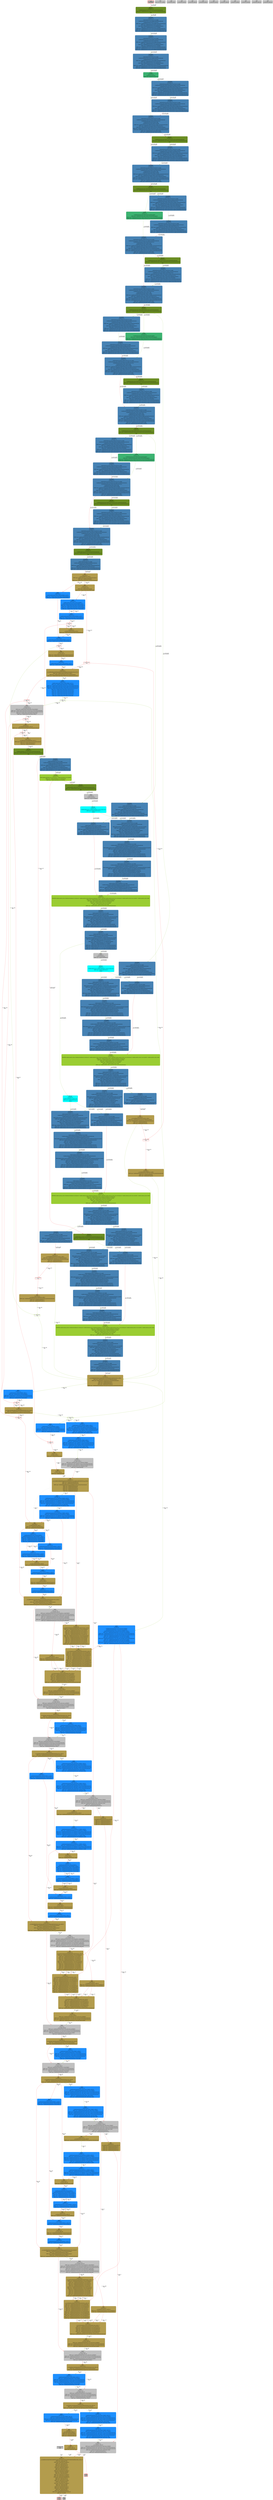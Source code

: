 digraph {
	images [label="images
[1, 3, 640, 640]\nFP32 NCHW" color=red fillcolor=gray fontname=Helvetica penwidth=3 shape=rectangle style=filled tooltip=images]
	"__myln_k_arg__bb1_5.0" [label="[1, 256, 80, 80]\nFloat" color=red fontname=Helvetica penwidth=3 shape=rectangle style=dashed tooltip=__myln_k_arg__bb1_5]
	"__myln_k_arg__bb1_5.1" [label="[1, 256, 80, 80]\nFloat" color=red fontname=Helvetica penwidth=3 shape=rectangle style=dashed tooltip=__myln_k_arg__bb1_5]
	"__myln_k_arg__bb1_8.0" [label="[8, 400, 400]\nFloat" color=red fontname=Helvetica penwidth=3 shape=rectangle style=dashed tooltip=__myln_k_arg__bb1_8]
	"__myln_k_arg__bb1_8.1" [label="[1, 256, 40, 40]\nFloat" color=red fontname=Helvetica penwidth=3 shape=rectangle style=dashed tooltip=__myln_k_arg__bb1_8]
	"__myln_k_arg__bb1_10.0" [label="[8, 400, 32]\nFloat" color=red fontname=Helvetica penwidth=3 shape=rectangle style=dashed tooltip=__myln_k_arg__bb1_10]
	"__myln_k_arg__bb1_10.1" [label="[1, 1600, 256]\nInt8" color="#76b900" fontname=Helvetica penwidth=3 shape=rectangle style=dashed tooltip=__myln_k_arg__bb1_10]
	"__myln_k_arg__bb1_14.0" [label="[1, 8400, 256]\nFloat" color=red fontname=Helvetica penwidth=3 shape=rectangle style=dashed tooltip=__myln_k_arg__bb1_14]
	"__myln_k_arg__bb1_14.1" [label="[1, 8400, 256]\nFloat" color=red fontname=Helvetica penwidth=3 shape=rectangle style=dashed tooltip=__myln_k_arg__bb1_14]
	"__myln_k_arg__bb1_15.0" [label="[1, 8400, 256]\nInt8" color="#76b900" fontname=Helvetica penwidth=3 shape=rectangle style=dashed tooltip=__myln_k_arg__bb1_15]
	"__myln_k_arg__bb1_15.1" [label="[1, 8400, 256]\nInt8" color="#76b900" fontname=Helvetica penwidth=3 shape=rectangle style=dashed tooltip=__myln_k_arg__bb1_15]
	"__myln_k_arg__bb1_16.0" [label="[1, 8400, 256]\nFloat" color=red fontname=Helvetica penwidth=3 shape=rectangle style=dashed tooltip=__myln_k_arg__bb1_16]
	"__myln_k_arg__bb1_16.1" [label="[1, 8400, 256]\nFloat" color=red fontname=Helvetica penwidth=3 shape=rectangle style=dashed tooltip=__myln_k_arg__bb1_16]
	"__myln_k_arg__bb1_17.0" [label="[1, 8400, 80]\nFloat" color=red fontname=Helvetica penwidth=3 shape=rectangle style=dashed tooltip=__myln_k_arg__bb1_17]
	"__myln_k_arg__bb1_17.1" [label="[1, 8400, 80]\nFloat" color=red fontname=Helvetica penwidth=3 shape=rectangle style=dashed tooltip=__myln_k_arg__bb1_17]
	scores [label="scores
[1, 300]\nFloat" color=red fillcolor=gray fontname=Helvetica penwidth=3 shape=rectangle style=filled tooltip=scores]
	orig_target_sizes [label="orig_target_sizes
[1, 2]\nInt64" color=gray fillcolor=gray fontname=Helvetica penwidth=3 shape=rectangle style=filled tooltip=orig_target_sizes]
	boxes [label="boxes
[1, 300, 4]\nFloat" color=red fillcolor=gray fontname=Helvetica penwidth=3 shape=rectangle style=filled tooltip=boxes]
	labels [label="labels
[1, 300]\nInt64" color=gray fillcolor=gray fontname=Helvetica penwidth=3 shape=rectangle style=filled tooltip=labels]
	"/model/backbone/conv1/conv1_1/conv/input_quantizer/QuantizeLinear" [label=<
            <TABLE BORDER="0" CELLBORDER="1" CELLSPACING="0" CELLPADDING="4" color="transparent">"<TR><TD><b>Reformat</b></TD></TR><TR><TD>0.00888037 ms</TD></TR><TR><TD>/model/backbone/conv1/conv1_1/conv/input_quantizer/QuantizeLinear</TD></TR><TR><TD>[ONNX Layer: /model/backbone/conv1/conv1_1/conv/input_quantizer/QuantizeLinear]</TD></TR><TR><TD>QDQ</TD></TR></TABLE>> color=lightgray fillcolor="#6B8E23" fontname=Helvetica shape=Mrecord style=filled tooltip="LayerType:Reformat\nMetadata:[ONNX Layer: /model/backbone/conv1/conv1_1/conv/input_quantizer/QuantizeLinear]\nName:/model/backbone/conv1/conv1_1/conv/input_quantizer/QuantizeLinear\nOrigin:QDQ\nStreamId:0\nTacticValue:0x0000000000000000\n"]
	"model.backbone.conv1.conv1_1.conv.weight + /model/backbone/conv1/conv1_1/conv/weight_quantizer/QuantizeLinear + /model/backbone/conv1/conv1_1/conv/Conv" [label=<
            <TABLE BORDER="0" CELLBORDER="1" CELLSPACING="0" CELLPADDING="4" color="transparent">"<TR><TD><b>Convolution</b></TD></TR><TR><TD>0.00633527 ms</TD></TR><TR><TD>model.backbone.conv1.conv1_1.conv.weight </TD></TR><TR><TD> /model/backbone/conv1/conv1_1/conv/weight_quantizer/QuantizeLinear </TD></TR><TR><TD> /model/backbone/conv1/conv1_1/conv/Conv</TD></TR><TR><TD>[ONNX Layer: /model/backbone/conv1/conv1_1/conv/weight_quantizer/QuantizeLinear]</TD></TR><TR><TD>[ONNX Layer: /model/backbone/conv1/conv1_1/conv/Conv]</TD></TR><TR><TD>[ONNX Layer: /model/backbone/conv1/conv1_1/norm/BatchNormalization]</TD></TR><TR><TD>[ONNX Layer: /model/backbone/conv1/conv1_1/act/Relu]</TD></TR><TR><TD>[ONNX Layer: /model/backbone/conv1/conv1_2/conv/input_quantizer/QuantizeLinear]</TD></TR><TR><TD>[ONNX Layer: /model/backbone/conv1/conv1_1/conv/input_quantizer/DequantizeLinear]</TD></TR><TR><TD>[ONNX Layer: /model/backbone/conv1/conv1_1/conv/weight_quantizer/DequantizeLinear]</TD></TR></TABLE>> color=lightgray fillcolor="#4682B4" fontname=Helvetica shape=Mrecord style=filled tooltip="Activation:RELU\nBias:{'Type': 'Float', 'Count': 32}\nBiasAsActInputIdx:-1\nConvXAsActInputIdx:-1\nDilation:[1, 1]\nGroups:1\nHasBias:1\nHasDynamicBias:0\nHasDynamicFilter:0\nHasReLU:1\nHasResidual:0\nHasSparseWeights:0\nKernel:[3, 3]\nLayerType:CaskConvolution\nMetadata:[ONNX Layer: /model/backbone/conv1/conv1_1/conv/weight_quantizer/QuantizeLinear]+[ONNX Layer: /model/backbone/conv1/conv1_1/conv/Conv]+[ONNX Layer: /model/backbone/conv1/conv1_1/norm/BatchNormalization]+[ONNX Layer: /model/backbone/conv1/conv1_1/act/Relu]+[ONNX Layer: /model/backbone/conv1/conv1_2/conv/input_quantizer/QuantizeLinear]+[ONNX Layer: /model/backbone/conv1/conv1_1/conv/input_quantizer/DequantizeLinear]+[ONNX Layer: /model/backbone/conv1/conv1_1/conv/weight_quantizer/DequantizeLinear]\nName:model.backbone.conv1.conv1_1.conv.weight + /model/backbone/conv1/conv1_1/conv/weight_quantizer/QuantizeLinear + /model/backbone/conv1/conv1_1/conv/Conv\nOutMaps:32\nPaddingMode:kEXPLICIT_ROUND_DOWN\nPostPadding:[1, 1]\nPrePadding:[1, 1]\nResAsActInputIdx:-1\nStreamId:0\nStride:[2, 2]\nTacticName:sm80_xmma_fprop_first_layer_i8i8_i8i32_f32_nchw_vect_c_4kcrs_vect_c_4_nchw_vect_c_32_tilesize8x16x32x32_stage1_warpsize4x1x1_tensor16x8x16_r3s3_u2v2_aligna4_alignc8\nTacticValue:0x5cc792a989a1d1a6\nWeights:{'Type': 'Int8', 'Count': 864}\n"]
	"model.backbone.conv1.conv1_2.conv.weight + /model/backbone/conv1/conv1_2/conv/weight_quantizer/QuantizeLinear + /model/backbone/conv1/conv1_2/conv/Conv" [label=<
            <TABLE BORDER="0" CELLBORDER="1" CELLSPACING="0" CELLPADDING="4" color="transparent">"<TR><TD><b>Convolution</b></TD></TR><TR><TD>0.0120818 ms</TD></TR><TR><TD>model.backbone.conv1.conv1_2.conv.weight </TD></TR><TR><TD> /model/backbone/conv1/conv1_2/conv/weight_quantizer/QuantizeLinear </TD></TR><TR><TD> /model/backbone/conv1/conv1_2/conv/Conv</TD></TR><TR><TD>[ONNX Layer: /model/backbone/conv1/conv1_2/conv/weight_quantizer/QuantizeLinear]</TD></TR><TR><TD>[ONNX Layer: /model/backbone/conv1/conv1_2/conv/Conv]</TD></TR><TR><TD>[ONNX Layer: /model/backbone/conv1/conv1_2/norm/BatchNormalization]</TD></TR><TR><TD>[ONNX Layer: /model/backbone/conv1/conv1_2/act/Relu]</TD></TR><TR><TD>[ONNX Layer: /model/backbone/conv1/conv1_3/conv/input_quantizer/QuantizeLinear]</TD></TR><TR><TD>[ONNX Layer: /model/backbone/conv1/conv1_2/conv/input_quantizer/DequantizeLinear]</TD></TR><TR><TD>[ONNX Layer: /model/backbone/conv1/conv1_2/conv/weight_quantizer/DequantizeLinear]</TD></TR></TABLE>> color=lightgray fillcolor="#4682B4" fontname=Helvetica shape=Mrecord style=filled tooltip="Activation:RELU\nBias:{'Type': 'Float', 'Count': 32}\nBiasAsActInputIdx:-1\nConvXAsActInputIdx:-1\nDilation:[1, 1]\nGroups:1\nHasBias:1\nHasDynamicBias:0\nHasDynamicFilter:0\nHasReLU:1\nHasResidual:0\nHasSparseWeights:0\nKernel:[3, 3]\nLayerType:CaskConvolution\nMetadata:[ONNX Layer: /model/backbone/conv1/conv1_2/conv/weight_quantizer/QuantizeLinear]+[ONNX Layer: /model/backbone/conv1/conv1_2/conv/Conv]+[ONNX Layer: /model/backbone/conv1/conv1_2/norm/BatchNormalization]+[ONNX Layer: /model/backbone/conv1/conv1_2/act/Relu]+[ONNX Layer: /model/backbone/conv1/conv1_3/conv/input_quantizer/QuantizeLinear]+[ONNX Layer: /model/backbone/conv1/conv1_2/conv/input_quantizer/DequantizeLinear]+[ONNX Layer: /model/backbone/conv1/conv1_2/conv/weight_quantizer/DequantizeLinear]\nName:model.backbone.conv1.conv1_2.conv.weight + /model/backbone/conv1/conv1_2/conv/weight_quantizer/QuantizeLinear + /model/backbone/conv1/conv1_2/conv/Conv\nOutMaps:32\nPaddingMode:kEXPLICIT_ROUND_DOWN\nPostPadding:[1, 1]\nPrePadding:[1, 1]\nResAsActInputIdx:-1\nStreamId:0\nStride:[1, 1]\nTacticName:sm75_xmma_fprop_implicit_gemm_interleaved_i8i8_i8i32_f32_nchw_vect_c_32kcrs_vect_c_32_nchw_vect_c_32_tilesize64x32x64_stage1_warpsize2x1x1_g1_tensor8x8x16_t1r3s3\nTacticValue:0x13463e9bf9ae0d73\nWeights:{'Type': 'Int8', 'Count': 9216}\n"]
	"model.backbone.conv1.conv1_3.conv.weight + /model/backbone/conv1/conv1_3/conv/weight_quantizer/QuantizeLinear + /model/backbone/conv1/conv1_3/conv/Conv" [label=<
            <TABLE BORDER="0" CELLBORDER="1" CELLSPACING="0" CELLPADDING="4" color="transparent">"<TR><TD><b>Convolution</b></TD></TR><TR><TD>0.0130286 ms</TD></TR><TR><TD>model.backbone.conv1.conv1_3.conv.weight </TD></TR><TR><TD> /model/backbone/conv1/conv1_3/conv/weight_quantizer/QuantizeLinear </TD></TR><TR><TD> /model/backbone/conv1/conv1_3/conv/Conv</TD></TR><TR><TD>[ONNX Layer: /model/backbone/conv1/conv1_3/conv/weight_quantizer/QuantizeLinear]</TD></TR><TR><TD>[ONNX Layer: /model/backbone/conv1/conv1_3/conv/Conv]</TD></TR><TR><TD>[ONNX Layer: /model/backbone/conv1/conv1_3/norm/BatchNormalization]</TD></TR><TR><TD>[ONNX Layer: /model/backbone/conv1/conv1_3/act/Relu]</TD></TR><TR><TD>[ONNX Layer: /model/backbone/res_layers.0/blocks.0/branch2a/conv/input_quantizer/QuantizeLinear]</TD></TR><TR><TD>[ONNX Layer: /model/backbone/conv1/conv1_3/conv/input_quantizer/DequantizeLinear]</TD></TR><TR><TD>[ONNX Layer: /model/backbone/conv1/conv1_3/conv/weight_quantizer/DequantizeLinear]</TD></TR></TABLE>> color=lightgray fillcolor="#4682B4" fontname=Helvetica shape=Mrecord style=filled tooltip="Activation:RELU\nBias:{'Type': 'Float', 'Count': 64}\nBiasAsActInputIdx:-1\nConvXAsActInputIdx:-1\nDilation:[1, 1]\nGroups:1\nHasBias:1\nHasDynamicBias:0\nHasDynamicFilter:0\nHasReLU:1\nHasResidual:0\nHasSparseWeights:0\nKernel:[3, 3]\nLayerType:CaskConvolution\nMetadata:[ONNX Layer: /model/backbone/conv1/conv1_3/conv/weight_quantizer/QuantizeLinear]+[ONNX Layer: /model/backbone/conv1/conv1_3/conv/Conv]+[ONNX Layer: /model/backbone/conv1/conv1_3/norm/BatchNormalization]+[ONNX Layer: /model/backbone/conv1/conv1_3/act/Relu]+[ONNX Layer: /model/backbone/res_layers.0/blocks.0/branch2a/conv/input_quantizer/QuantizeLinear]+[ONNX Layer: /model/backbone/conv1/conv1_3/conv/input_quantizer/DequantizeLinear]+[ONNX Layer: /model/backbone/conv1/conv1_3/conv/weight_quantizer/DequantizeLinear]\nName:model.backbone.conv1.conv1_3.conv.weight + /model/backbone/conv1/conv1_3/conv/weight_quantizer/QuantizeLinear + /model/backbone/conv1/conv1_3/conv/Conv\nOutMaps:64\nPaddingMode:kEXPLICIT_ROUND_DOWN\nPostPadding:[1, 1]\nPrePadding:[1, 1]\nResAsActInputIdx:-1\nStreamId:0\nStride:[1, 1]\nTacticName:sm80_xmma_fprop_avdt_dense_int8int8_tilesize64x256x32_tapsperload3_threadspercta128_r3s3_u1v1_scalebias_relu\nTacticValue:0x9dafb2758560cc1d\nWeights:{'Type': 'Int8', 'Count': 18432}\n"]
	"/model/backbone/MaxPool" [label=<
            <TABLE BORDER="0" CELLBORDER="1" CELLSPACING="0" CELLPADDING="4" color="transparent">"<TR><TD><b>Pooling</b></TD></TR><TR><TD>0.00761525 ms</TD></TR><TR><TD>/model/backbone/MaxPool</TD></TR><TR><TD>[ONNX Layer: /model/backbone/MaxPool]</TD></TR></TABLE>> color=lightgray fillcolor="#3CB371" fontname=Helvetica shape=Mrecord style=filled tooltip="AverageCountExcludesPadding:1\nBlendFactor:0\nLayerType:CaskPooling\nMetadata:[ONNX Layer: /model/backbone/MaxPool]\nName:/model/backbone/MaxPool\nPaddingMode:kEXPLICIT_ROUND_DOWN\nPoolingType:MAX\nPostPadding:[1, 1]\nPrePadding:[1, 1]\nStreamId:0\nStride:[2, 2]\nTacticName:sm72_xmma_pooling_IMMA_NCxHW32_generic_kMAX\nTacticValue:0x94215b398b8eb3ba\nWindowSize:[3, 3]\n"]
	"model.backbone.res_layers.0.blocks.0.branch2a.conv.weight + /model/backbone/res_layers.0/blocks.0/branch2a/conv/weight_quantizer/QuantizeLinear + /model/backbone/res_layers.0/blocks.0/branch2a/conv/Conv" [label=<
            <TABLE BORDER="0" CELLBORDER="1" CELLSPACING="0" CELLPADDING="4" color="transparent">"<TR><TD><b>Convolution</b></TD></TR><TR><TD>0.00794786 ms</TD></TR><TR><TD>model.backbone.res_layers.0.blocks.0.branch2a.conv.weight </TD></TR><TR><TD> /model/backbone/res_layers.0/blocks.0/branch2a/conv/weight_quantizer/QuantizeLinear </TD></TR><TR><TD> /model/backbone/res_layers.0/blocks.0/branch2a/conv/Conv</TD></TR><TR><TD>[ONNX Layer: /model/backbone/res_layers.0/blocks.0/branch2a/conv/weight_quantizer/QuantizeLinear]</TD></TR><TR><TD>[ONNX Layer: /model/backbone/res_layers.0/blocks.0/branch2a/conv/Conv]</TD></TR><TR><TD>[ONNX Layer: /model/backbone/res_layers.0/blocks.0/branch2a/norm/BatchNormalization]</TD></TR><TR><TD>[ONNX Layer: /model/backbone/res_layers.0/blocks.0/branch2a/act/Relu]</TD></TR><TR><TD>[ONNX Layer: /model/backbone/res_layers.0/blocks.0/branch2b/conv/input_quantizer/QuantizeLinear]</TD></TR><TR><TD>[ONNX Layer: /model/backbone/res_layers.0/blocks.0/branch2a/conv/input_quantizer/DequantizeLinear]</TD></TR><TR><TD>[ONNX Layer: /model/backbone/res_layers.0/blocks.0/branch2a/conv/weight_quantizer/DequantizeLinear]</TD></TR></TABLE>> color=lightgray fillcolor="#4682B4" fontname=Helvetica shape=Mrecord style=filled tooltip="Activation:RELU\nBias:{'Type': 'Float', 'Count': 64}\nBiasAsActInputIdx:-1\nConvXAsActInputIdx:-1\nDilation:[1, 1]\nGroups:1\nHasBias:1\nHasDynamicBias:0\nHasDynamicFilter:0\nHasReLU:1\nHasResidual:0\nHasSparseWeights:0\nKernel:[3, 3]\nLayerType:CaskConvolution\nMetadata:[ONNX Layer: /model/backbone/res_layers.0/blocks.0/branch2a/conv/weight_quantizer/QuantizeLinear]+[ONNX Layer: /model/backbone/res_layers.0/blocks.0/branch2a/conv/Conv]+[ONNX Layer: /model/backbone/res_layers.0/blocks.0/branch2a/norm/BatchNormalization]+[ONNX Layer: /model/backbone/res_layers.0/blocks.0/branch2a/act/Relu]+[ONNX Layer: /model/backbone/res_layers.0/blocks.0/branch2b/conv/input_quantizer/QuantizeLinear]+[ONNX Layer: /model/backbone/res_layers.0/blocks.0/branch2a/conv/input_quantizer/DequantizeLinear]+[ONNX Layer: /model/backbone/res_layers.0/blocks.0/branch2a/conv/weight_quantizer/DequantizeLinear]\nName:model.backbone.res_layers.0.blocks.0.branch2a.conv.weight + /model/backbone/res_layers.0/blocks.0/branch2a/conv/weight_quantizer/QuantizeLinear + /model/backbone/res_layers.0/blocks.0/branch2a/conv/Conv\nOutMaps:64\nPaddingMode:kEXPLICIT_ROUND_DOWN\nPostPadding:[1, 1]\nPrePadding:[1, 1]\nResAsActInputIdx:-1\nStreamId:0\nStride:[1, 1]\nTacticName:sm80_xmma_fprop_avdt_dense_int8int8_tilesize64x256x32_tapsperload3_threadspercta128_r3s3_u1v1_scalebias_relu\nTacticValue:0x9dafb2758560cc1d\nWeights:{'Type': 'Int8', 'Count': 36864}\n"]
	"model.backbone.res_layers.0.blocks.0.branch2b.conv.weight + /model/backbone/res_layers.0/blocks.0/branch2b/conv/weight_quantizer/QuantizeLinear + /model/backbone/res_layers.0/blocks.0/branch2b/conv/Conv" [label=<
            <TABLE BORDER="0" CELLBORDER="1" CELLSPACING="0" CELLPADDING="4" color="transparent">"<TR><TD><b>Convolution</b></TD></TR><TR><TD>0.0142962 ms</TD></TR><TR><TD>model.backbone.res_layers.0.blocks.0.branch2b.conv.weight </TD></TR><TR><TD> /model/backbone/res_layers.0/blocks.0/branch2b/conv/weight_quantizer/QuantizeLinear </TD></TR><TR><TD> /model/backbone/res_layers.0/blocks.0/branch2b/conv/Conv</TD></TR><TR><TD>[ONNX Layer: /model/backbone/res_layers.0/blocks.0/branch2b/conv/weight_quantizer/QuantizeLinear]</TD></TR><TR><TD>[ONNX Layer: /model/backbone/res_layers.0/blocks.0/branch2b/conv/Conv]</TD></TR><TR><TD>[ONNX Layer: /model/backbone/res_layers.0/blocks.0/branch2b/norm/BatchNormalization]</TD></TR><TR><TD>[ONNX Layer: /model/backbone/res_layers.0/blocks.0/branch2b/conv/input_quantizer/DequantizeLinear]</TD></TR><TR><TD>[ONNX Layer: /model/backbone/res_layers.0/blocks.0/branch2b/conv/weight_quantizer/DequantizeLinear]</TD></TR></TABLE>> color=lightgray fillcolor="#4682B4" fontname=Helvetica shape=Mrecord style=filled tooltip="Activation:NONE\nBias:{'Type': 'Float', 'Count': 64}\nBiasAsActInputIdx:-1\nConvXAsActInputIdx:-1\nDilation:[1, 1]\nGroups:1\nHasBias:1\nHasDynamicBias:0\nHasDynamicFilter:0\nHasReLU:0\nHasResidual:0\nHasSparseWeights:0\nKernel:[3, 3]\nLayerType:CaskConvolution\nMetadata:[ONNX Layer: /model/backbone/res_layers.0/blocks.0/branch2b/conv/weight_quantizer/QuantizeLinear]+[ONNX Layer: /model/backbone/res_layers.0/blocks.0/branch2b/conv/Conv]+[ONNX Layer: /model/backbone/res_layers.0/blocks.0/branch2b/norm/BatchNormalization]+[ONNX Layer: /model/backbone/res_layers.0/blocks.0/branch2b/conv/input_quantizer/DequantizeLinear]+[ONNX Layer: /model/backbone/res_layers.0/blocks.0/branch2b/conv/weight_quantizer/DequantizeLinear]\nName:model.backbone.res_layers.0.blocks.0.branch2b.conv.weight + /model/backbone/res_layers.0/blocks.0/branch2b/conv/weight_quantizer/QuantizeLinear + /model/backbone/res_layers.0/blocks.0/branch2b/conv/Conv\nOutMaps:64\nPaddingMode:kEXPLICIT_ROUND_DOWN\nPostPadding:[1, 1]\nPrePadding:[1, 1]\nResAsActInputIdx:-1\nStreamId:0\nStride:[1, 1]\nTacticName:sm80_xmma_fprop_implicit_gemm_interleaved_i8f32_i8i32_f32_nchw_vect_c_32kcrs_vect_c_32_nchw_vect_c_32_tilesize64x32x64_stage6_warpsize2x1x1_g1_tensor16x8x32_t1r3s3\nTacticValue:0xb936321f82fd390c\nWeights:{'Type': 'Int8', 'Count': 36864}\n"]
	"model.backbone.res_layers.0.blocks.0.short.conv.weight + /model/backbone/res_layers.0/blocks.0/short/conv/weight_quantizer/QuantizeLinear + /model/backbone/res_layers.0/blocks.0/short/conv/Conv + /model/backbone/res_layers.0/blocks.0/Add + /model/backbone/res_layers.0/blocks.0/act/Relu" [label=<
            <TABLE BORDER="0" CELLBORDER="1" CELLSPACING="0" CELLPADDING="4" color="transparent">"<TR><TD><b>Convolution</b></TD></TR><TR><TD>0.00959164 ms</TD></TR><TR><TD>model.backbone.res_layers.0.blocks.0.short.conv.weight </TD></TR><TR><TD> /model/backbone/res_layers.0/blocks.0/short/conv/weight_quantizer/QuantizeLinear </TD></TR><TR><TD> /model/backbone/res_layers.0/blocks.0/short/conv/Conv </TD></TR><TR><TD> /model/backbone/res_layers.0/blocks.0/Add </TD></TR><TR><TD> /model/backbone/res_layers.0/blocks.0/act/Relu</TD></TR><TR><TD>[ONNX Layer: /model/backbone/res_layers.0/blocks.0/short/conv/weight_quantizer/QuantizeLinear]</TD></TR><TR><TD>[ONNX Layer: /model/backbone/res_layers.0/blocks.0/short/conv/Conv]</TD></TR><TR><TD>[ONNX Layer: /model/backbone/res_layers.0/blocks.0/short/norm/BatchNormalization]</TD></TR><TR><TD>[ONNX Layer: /model/backbone/res_layers.0/blocks.0/branch2a/conv/input_quantizer/DequantizeLinear]</TD></TR><TR><TD>[ONNX Layer: /model/backbone/res_layers.0/blocks.0/short/conv/weight_quantizer/DequantizeLinear]</TD></TR><TR><TD>[ONNX Layer: /model/backbone/res_layers.0/blocks.0/Add]</TD></TR><TR><TD>[ONNX Layer: /model/backbone/res_layers.0/blocks.0/act/Relu]</TD></TR></TABLE>> color=lightgray fillcolor="#4682B4" fontname=Helvetica shape=Mrecord style=filled tooltip="Activation:RELU\nBias:{'Type': 'Float', 'Count': 64}\nBiasAsActInputIdx:-1\nConvXAsActInputIdx:-1\nDilation:[1, 1]\nGroups:1\nHasBias:1\nHasDynamicBias:0\nHasDynamicFilter:0\nHasReLU:1\nHasResidual:1\nHasSparseWeights:0\nKernel:[1, 1]\nLayerType:CaskConvolution\nMetadata:[ONNX Layer: /model/backbone/res_layers.0/blocks.0/short/conv/weight_quantizer/QuantizeLinear]+[ONNX Layer: /model/backbone/res_layers.0/blocks.0/short/conv/Conv]+[ONNX Layer: /model/backbone/res_layers.0/blocks.0/short/norm/BatchNormalization]+[ONNX Layer: /model/backbone/res_layers.0/blocks.0/branch2a/conv/input_quantizer/DequantizeLinear]+[ONNX Layer: /model/backbone/res_layers.0/blocks.0/short/conv/weight_quantizer/DequantizeLinear]+[ONNX Layer: /model/backbone/res_layers.0/blocks.0/Add]+[ONNX Layer: /model/backbone/res_layers.0/blocks.0/act/Relu]\nName:model.backbone.res_layers.0.blocks.0.short.conv.weight + /model/backbone/res_layers.0/blocks.0/short/conv/weight_quantizer/QuantizeLinear + /model/backbone/res_layers.0/blocks.0/short/conv/Conv + /model/backbone/res_layers.0/blocks.0/Add + /model/backbone/res_layers.0/blocks.0/act/Relu\nOutMaps:64\nPaddingMode:kEXPLICIT_ROUND_DOWN\nPostPadding:[0, 0]\nPrePadding:[0, 0]\nResAsActInputIdx:-1\nStreamId:0\nStride:[1, 1]\nTacticName:sm80_xmma_fprop_implicit_gemm_interleaved_i8f32_i8i32_f32_nchw_vect_c_32kcrs_vect_c_32_nchw_vect_c_32_tilesize32x32x64_stage6_warpsize2x1x1_g1_tensor16x8x32_simple_t1r1s1\nTacticValue:0x6d377e4222886190\nWeights:{'Type': 'Int8', 'Count': 4096}\n"]
	"/model/backbone/res_layers.0/blocks.1/branch2a/conv/input_quantizer/QuantizeLinear" [label=<
            <TABLE BORDER="0" CELLBORDER="1" CELLSPACING="0" CELLPADDING="4" color="transparent">"<TR><TD><b>Reformat</b></TD></TR><TR><TD>0.00769827 ms</TD></TR><TR><TD>/model/backbone/res_layers.0/blocks.1/branch2a/conv/input_quantizer/QuantizeLinear</TD></TR><TR><TD>[ONNX Layer: /model/backbone/res_layers.0/blocks.1/branch2a/conv/input_quantizer/QuantizeLinear]</TD></TR><TR><TD>QDQ</TD></TR></TABLE>> color=lightgray fillcolor="#6B8E23" fontname=Helvetica shape=Mrecord style=filled tooltip="LayerType:Reformat\nMetadata:[ONNX Layer: /model/backbone/res_layers.0/blocks.1/branch2a/conv/input_quantizer/QuantizeLinear]\nName:/model/backbone/res_layers.0/blocks.1/branch2a/conv/input_quantizer/QuantizeLinear\nOrigin:QDQ\nStreamId:0\nTacticValue:0x00000000000003ea\n"]
	"model.backbone.res_layers.0.blocks.1.branch2a.conv.weight + /model/backbone/res_layers.0/blocks.1/branch2a/conv/weight_quantizer/QuantizeLinear + /model/backbone/res_layers.0/blocks.1/branch2a/conv/Conv" [label=<
            <TABLE BORDER="0" CELLBORDER="1" CELLSPACING="0" CELLPADDING="4" color="transparent">"<TR><TD><b>Convolution</b></TD></TR><TR><TD>0.00771981 ms</TD></TR><TR><TD>model.backbone.res_layers.0.blocks.1.branch2a.conv.weight </TD></TR><TR><TD> /model/backbone/res_layers.0/blocks.1/branch2a/conv/weight_quantizer/QuantizeLinear </TD></TR><TR><TD> /model/backbone/res_layers.0/blocks.1/branch2a/conv/Conv</TD></TR><TR><TD>[ONNX Layer: /model/backbone/res_layers.0/blocks.1/branch2a/conv/weight_quantizer/QuantizeLinear]</TD></TR><TR><TD>[ONNX Layer: /model/backbone/res_layers.0/blocks.1/branch2a/conv/Conv]</TD></TR><TR><TD>[ONNX Layer: /model/backbone/res_layers.0/blocks.1/branch2a/norm/BatchNormalization]</TD></TR><TR><TD>[ONNX Layer: /model/backbone/res_layers.0/blocks.1/branch2a/act/Relu]</TD></TR><TR><TD>[ONNX Layer: /model/backbone/res_layers.0/blocks.1/branch2b/conv/input_quantizer/QuantizeLinear]</TD></TR><TR><TD>[ONNX Layer: /model/backbone/res_layers.0/blocks.1/branch2a/conv/input_quantizer/DequantizeLinear]</TD></TR><TR><TD>[ONNX Layer: /model/backbone/res_layers.0/blocks.1/branch2a/conv/weight_quantizer/DequantizeLinear]</TD></TR></TABLE>> color=lightgray fillcolor="#4682B4" fontname=Helvetica shape=Mrecord style=filled tooltip="Activation:RELU\nBias:{'Type': 'Float', 'Count': 64}\nBiasAsActInputIdx:-1\nConvXAsActInputIdx:-1\nDilation:[1, 1]\nGroups:1\nHasBias:1\nHasDynamicBias:0\nHasDynamicFilter:0\nHasReLU:1\nHasResidual:0\nHasSparseWeights:0\nKernel:[3, 3]\nLayerType:CaskConvolution\nMetadata:[ONNX Layer: /model/backbone/res_layers.0/blocks.1/branch2a/conv/weight_quantizer/QuantizeLinear]+[ONNX Layer: /model/backbone/res_layers.0/blocks.1/branch2a/conv/Conv]+[ONNX Layer: /model/backbone/res_layers.0/blocks.1/branch2a/norm/BatchNormalization]+[ONNX Layer: /model/backbone/res_layers.0/blocks.1/branch2a/act/Relu]+[ONNX Layer: /model/backbone/res_layers.0/blocks.1/branch2b/conv/input_quantizer/QuantizeLinear]+[ONNX Layer: /model/backbone/res_layers.0/blocks.1/branch2a/conv/input_quantizer/DequantizeLinear]+[ONNX Layer: /model/backbone/res_layers.0/blocks.1/branch2a/conv/weight_quantizer/DequantizeLinear]\nName:model.backbone.res_layers.0.blocks.1.branch2a.conv.weight + /model/backbone/res_layers.0/blocks.1/branch2a/conv/weight_quantizer/QuantizeLinear + /model/backbone/res_layers.0/blocks.1/branch2a/conv/Conv\nOutMaps:64\nPaddingMode:kEXPLICIT_ROUND_DOWN\nPostPadding:[1, 1]\nPrePadding:[1, 1]\nResAsActInputIdx:-1\nStreamId:0\nStride:[1, 1]\nTacticName:sm80_xmma_fprop_avdt_dense_int8int8_tilesize64x256x32_tapsperload3_threadspercta128_r3s3_u1v1_scalebias_relu\nTacticValue:0x9dafb2758560cc1d\nWeights:{'Type': 'Int8', 'Count': 36864}\n"]
	"model.backbone.res_layers.0.blocks.1.branch2b.conv.weight + /model/backbone/res_layers.0/blocks.1/branch2b/conv/weight_quantizer/QuantizeLinear + /model/backbone/res_layers.0/blocks.1/branch2b/conv/Conv + /model/backbone/res_layers.0/blocks.1/Add + /model/backbone/res_layers.0/blocks.1/act/Relu" [label=<
            <TABLE BORDER="0" CELLBORDER="1" CELLSPACING="0" CELLPADDING="4" color="transparent">"<TR><TD><b>Convolution</b></TD></TR><TR><TD>0.0133462 ms</TD></TR><TR><TD>model.backbone.res_layers.0.blocks.1.branch2b.conv.weight </TD></TR><TR><TD> /model/backbone/res_layers.0/blocks.1/branch2b/conv/weight_quantizer/QuantizeLinear </TD></TR><TR><TD> /model/backbone/res_layers.0/blocks.1/branch2b/conv/Conv </TD></TR><TR><TD> /model/backbone/res_layers.0/blocks.1/Add </TD></TR><TR><TD> /model/backbone/res_layers.0/blocks.1/act/Relu</TD></TR><TR><TD>[ONNX Layer: /model/backbone/res_layers.0/blocks.1/branch2b/conv/weight_quantizer/QuantizeLinear]</TD></TR><TR><TD>[ONNX Layer: /model/backbone/res_layers.0/blocks.1/branch2b/conv/Conv]</TD></TR><TR><TD>[ONNX Layer: /model/backbone/res_layers.0/blocks.1/branch2b/norm/BatchNormalization]</TD></TR><TR><TD>[ONNX Layer: /model/backbone/res_layers.0/blocks.1/branch2b/conv/input_quantizer/DequantizeLinear]</TD></TR><TR><TD>[ONNX Layer: /model/backbone/res_layers.0/blocks.1/branch2b/conv/weight_quantizer/DequantizeLinear]</TD></TR><TR><TD>[ONNX Layer: /model/backbone/res_layers.0/blocks.1/Add]</TD></TR><TR><TD>[ONNX Layer: /model/backbone/res_layers.0/blocks.1/act/Relu]</TD></TR></TABLE>> color=lightgray fillcolor="#4682B4" fontname=Helvetica shape=Mrecord style=filled tooltip="Activation:RELU\nBias:{'Type': 'Float', 'Count': 64}\nBiasAsActInputIdx:-1\nConvXAsActInputIdx:-1\nDilation:[1, 1]\nGroups:1\nHasBias:1\nHasDynamicBias:0\nHasDynamicFilter:0\nHasReLU:1\nHasResidual:1\nHasSparseWeights:0\nKernel:[3, 3]\nLayerType:CaskConvolution\nMetadata:[ONNX Layer: /model/backbone/res_layers.0/blocks.1/branch2b/conv/weight_quantizer/QuantizeLinear]+[ONNX Layer: /model/backbone/res_layers.0/blocks.1/branch2b/conv/Conv]+[ONNX Layer: /model/backbone/res_layers.0/blocks.1/branch2b/norm/BatchNormalization]+[ONNX Layer: /model/backbone/res_layers.0/blocks.1/branch2b/conv/input_quantizer/DequantizeLinear]+[ONNX Layer: /model/backbone/res_layers.0/blocks.1/branch2b/conv/weight_quantizer/DequantizeLinear]+[ONNX Layer: /model/backbone/res_layers.0/blocks.1/Add]+[ONNX Layer: /model/backbone/res_layers.0/blocks.1/act/Relu]\nName:model.backbone.res_layers.0.blocks.1.branch2b.conv.weight + /model/backbone/res_layers.0/blocks.1/branch2b/conv/weight_quantizer/QuantizeLinear + /model/backbone/res_layers.0/blocks.1/branch2b/conv/Conv + /model/backbone/res_layers.0/blocks.1/Add + /model/backbone/res_layers.0/blocks.1/act/Relu\nOutMaps:64\nPaddingMode:kEXPLICIT_ROUND_DOWN\nPostPadding:[1, 1]\nPrePadding:[1, 1]\nResAsActInputIdx:-1\nStreamId:0\nStride:[1, 1]\nTacticName:sm80_xmma_fprop_implicit_gemm_interleaved_i8f32_i8i32_f32_nchw_vect_c_32kcrs_vect_c_32_nchw_vect_c_32_tilesize256x64x64_stage4_warpsize4x1x1_g1_tensor16x8x32_t1r3s3\nTacticValue:0x0e07dc8353bf7e9f\nWeights:{'Type': 'Int8', 'Count': 36864}\n"]
	"/model/backbone/res_layers.1/blocks.0/branch2a/conv/input_quantizer/QuantizeLinear" [label=<
            <TABLE BORDER="0" CELLBORDER="1" CELLSPACING="0" CELLPADDING="4" color="transparent">"<TR><TD><b>Reformat</b></TD></TR><TR><TD>0.00783397 ms</TD></TR><TR><TD>/model/backbone/res_layers.1/blocks.0/branch2a/conv/input_quantizer/QuantizeLinear</TD></TR><TR><TD>[ONNX Layer: /model/backbone/res_layers.1/blocks.0/branch2a/conv/input_quantizer/QuantizeLinear]</TD></TR><TR><TD>QDQ</TD></TR></TABLE>> color=lightgray fillcolor="#6B8E23" fontname=Helvetica shape=Mrecord style=filled tooltip="LayerType:Reformat\nMetadata:[ONNX Layer: /model/backbone/res_layers.1/blocks.0/branch2a/conv/input_quantizer/QuantizeLinear]\nName:/model/backbone/res_layers.1/blocks.0/branch2a/conv/input_quantizer/QuantizeLinear\nOrigin:QDQ\nStreamId:0\nTacticValue:0x00000000000003ea\n"]
	"/model/backbone/res_layers.1/blocks.0/short/pool/AveragePool" [label=<
            <TABLE BORDER="0" CELLBORDER="1" CELLSPACING="0" CELLPADDING="4" color="transparent">"<TR><TD><b>Pooling</b></TD></TR><TR><TD>0.0051037 ms</TD></TR><TR><TD>/model/backbone/res_layers.1/blocks.0/short/pool/AveragePool</TD></TR><TR><TD>[ONNX Layer: /model/backbone/res_layers.1/blocks.0/short/pool/AveragePool]</TD></TR><TR><TD>[ONNX Layer: /model/backbone/res_layers.1/blocks.0/branch2a/conv/input_quantizer/DequantizeLinear]</TD></TR><TR><TD>[ONNX Layer: /model/backbone/res_layers.1/blocks.0/short/conv/conv/input_quantizer/QuantizeLinear]</TD></TR></TABLE>> color=lightgray fillcolor="#3CB371" fontname=Helvetica shape=Mrecord style=filled tooltip="AverageCountExcludesPadding:0\nBlendFactor:0\nLayerType:CaskPooling\nMetadata:[ONNX Layer: /model/backbone/res_layers.1/blocks.0/short/pool/AveragePool]+[ONNX Layer: /model/backbone/res_layers.1/blocks.0/branch2a/conv/input_quantizer/DequantizeLinear]+[ONNX Layer: /model/backbone/res_layers.1/blocks.0/short/conv/conv/input_quantizer/QuantizeLinear]\nName:/model/backbone/res_layers.1/blocks.0/short/pool/AveragePool\nPaddingMode:kEXPLICIT_ROUND_UP\nPoolingType:AVERAGE\nPostPadding:[0, 0]\nPrePadding:[0, 0]\nStreamId:0\nStride:[2, 2]\nTacticName:sm72_xmma_pooling_IMMA_NCxHW32_generic_kAVERAGE\nTacticValue:0xd9375d43b61ffbcb\nWindowSize:[2, 2]\n"]
	"model.backbone.res_layers.1.blocks.0.branch2a.conv.weight + /model/backbone/res_layers.1/blocks.0/branch2a/conv/weight_quantizer/QuantizeLinear + /model/backbone/res_layers.1/blocks.0/branch2a/conv/Conv" [label=<
            <TABLE BORDER="0" CELLBORDER="1" CELLSPACING="0" CELLPADDING="4" color="transparent">"<TR><TD><b>Convolution</b></TD></TR><TR><TD>0.00807823 ms</TD></TR><TR><TD>model.backbone.res_layers.1.blocks.0.branch2a.conv.weight </TD></TR><TR><TD> /model/backbone/res_layers.1/blocks.0/branch2a/conv/weight_quantizer/QuantizeLinear </TD></TR><TR><TD> /model/backbone/res_layers.1/blocks.0/branch2a/conv/Conv</TD></TR><TR><TD>[ONNX Layer: /model/backbone/res_layers.1/blocks.0/branch2a/conv/weight_quantizer/QuantizeLinear]</TD></TR><TR><TD>[ONNX Layer: /model/backbone/res_layers.1/blocks.0/branch2a/conv/Conv]</TD></TR><TR><TD>[ONNX Layer: /model/backbone/res_layers.1/blocks.0/branch2a/norm/BatchNormalization]</TD></TR><TR><TD>[ONNX Layer: /model/backbone/res_layers.1/blocks.0/branch2a/act/Relu]</TD></TR><TR><TD>[ONNX Layer: /model/backbone/res_layers.1/blocks.0/branch2b/conv/input_quantizer/QuantizeLinear]</TD></TR><TR><TD>[ONNX Layer: /model/backbone/res_layers.1/blocks.0/branch2a/conv/input_quantizer/DequantizeLinear]</TD></TR><TR><TD>[ONNX Layer: /model/backbone/res_layers.1/blocks.0/branch2a/conv/weight_quantizer/DequantizeLinear]</TD></TR></TABLE>> color=lightgray fillcolor="#4682B4" fontname=Helvetica shape=Mrecord style=filled tooltip="Activation:RELU\nBias:{'Type': 'Float', 'Count': 128}\nBiasAsActInputIdx:-1\nConvXAsActInputIdx:-1\nDilation:[1, 1]\nGroups:1\nHasBias:1\nHasDynamicBias:0\nHasDynamicFilter:0\nHasReLU:1\nHasResidual:0\nHasSparseWeights:0\nKernel:[3, 3]\nLayerType:CaskConvolution\nMetadata:[ONNX Layer: /model/backbone/res_layers.1/blocks.0/branch2a/conv/weight_quantizer/QuantizeLinear]+[ONNX Layer: /model/backbone/res_layers.1/blocks.0/branch2a/conv/Conv]+[ONNX Layer: /model/backbone/res_layers.1/blocks.0/branch2a/norm/BatchNormalization]+[ONNX Layer: /model/backbone/res_layers.1/blocks.0/branch2a/act/Relu]+[ONNX Layer: /model/backbone/res_layers.1/blocks.0/branch2b/conv/input_quantizer/QuantizeLinear]+[ONNX Layer: /model/backbone/res_layers.1/blocks.0/branch2a/conv/input_quantizer/DequantizeLinear]+[ONNX Layer: /model/backbone/res_layers.1/blocks.0/branch2a/conv/weight_quantizer/DequantizeLinear]\nName:model.backbone.res_layers.1.blocks.0.branch2a.conv.weight + /model/backbone/res_layers.1/blocks.0/branch2a/conv/weight_quantizer/QuantizeLinear + /model/backbone/res_layers.1/blocks.0/branch2a/conv/Conv\nOutMaps:128\nPaddingMode:kEXPLICIT_ROUND_DOWN\nPostPadding:[1, 1]\nPrePadding:[1, 1]\nResAsActInputIdx:-1\nStreamId:0\nStride:[2, 2]\nTacticName:sm80_xmma_fprop_implicit_gemm_interleaved_i8i8_i8i32_f32_nchw_vect_c_32kcrs_vect_c_32_nchw_vect_c_32_tilesize128x64x64_stage6_warpsize2x2x1_g1_tensor16x8x32_t1r3s3\nTacticValue:0x705baf38e41eee0b\nWeights:{'Type': 'Int8', 'Count': 73728}\n"]
	"model.backbone.res_layers.1.blocks.0.branch2b.conv.weight + /model/backbone/res_layers.1/blocks.0/branch2b/conv/weight_quantizer/QuantizeLinear + /model/backbone/res_layers.1/blocks.0/branch2b/conv/Conv" [label=<
            <TABLE BORDER="0" CELLBORDER="1" CELLSPACING="0" CELLPADDING="4" color="transparent">"<TR><TD><b>Convolution</b></TD></TR><TR><TD>0.0122207 ms</TD></TR><TR><TD>model.backbone.res_layers.1.blocks.0.branch2b.conv.weight </TD></TR><TR><TD> /model/backbone/res_layers.1/blocks.0/branch2b/conv/weight_quantizer/QuantizeLinear </TD></TR><TR><TD> /model/backbone/res_layers.1/blocks.0/branch2b/conv/Conv</TD></TR><TR><TD>[ONNX Layer: /model/backbone/res_layers.1/blocks.0/branch2b/conv/weight_quantizer/QuantizeLinear]</TD></TR><TR><TD>[ONNX Layer: /model/backbone/res_layers.1/blocks.0/branch2b/conv/Conv]</TD></TR><TR><TD>[ONNX Layer: /model/backbone/res_layers.1/blocks.0/branch2b/norm/BatchNormalization]</TD></TR><TR><TD>[ONNX Layer: /model/backbone/res_layers.1/blocks.0/branch2b/conv/input_quantizer/DequantizeLinear]</TD></TR><TR><TD>[ONNX Layer: /model/backbone/res_layers.1/blocks.0/branch2b/conv/weight_quantizer/DequantizeLinear]</TD></TR></TABLE>> color=lightgray fillcolor="#4682B4" fontname=Helvetica shape=Mrecord style=filled tooltip="Activation:NONE\nBias:{'Type': 'Float', 'Count': 128}\nBiasAsActInputIdx:-1\nConvXAsActInputIdx:-1\nDilation:[1, 1]\nGroups:1\nHasBias:1\nHasDynamicBias:0\nHasDynamicFilter:0\nHasReLU:0\nHasResidual:0\nHasSparseWeights:0\nKernel:[3, 3]\nLayerType:CaskConvolution\nMetadata:[ONNX Layer: /model/backbone/res_layers.1/blocks.0/branch2b/conv/weight_quantizer/QuantizeLinear]+[ONNX Layer: /model/backbone/res_layers.1/blocks.0/branch2b/conv/Conv]+[ONNX Layer: /model/backbone/res_layers.1/blocks.0/branch2b/norm/BatchNormalization]+[ONNX Layer: /model/backbone/res_layers.1/blocks.0/branch2b/conv/input_quantizer/DequantizeLinear]+[ONNX Layer: /model/backbone/res_layers.1/blocks.0/branch2b/conv/weight_quantizer/DequantizeLinear]\nName:model.backbone.res_layers.1.blocks.0.branch2b.conv.weight + /model/backbone/res_layers.1/blocks.0/branch2b/conv/weight_quantizer/QuantizeLinear + /model/backbone/res_layers.1/blocks.0/branch2b/conv/Conv\nOutMaps:128\nPaddingMode:kEXPLICIT_ROUND_DOWN\nPostPadding:[1, 1]\nPrePadding:[1, 1]\nResAsActInputIdx:-1\nStreamId:0\nStride:[1, 1]\nTacticName:sm80_xmma_fprop_implicit_gemm_interleaved_i8f32_i8i32_f32_nchw_vect_c_32kcrs_vect_c_32_nchw_vect_c_32_tilesize64x64x64_stage6_warpsize2x2x1_g1_tensor16x8x32_t1r3s3\nTacticValue:0x2d8ab2aa0639fda9\nWeights:{'Type': 'Int8', 'Count': 147456}\n"]
	"model.backbone.res_layers.1.blocks.0.short.conv.conv.weight + /model/backbone/res_layers.1/blocks.0/short/conv/conv/weight_quantizer/QuantizeLinear + /model/backbone/res_layers.1/blocks.0/short/conv/conv/Conv + /model/backbone/res_layers.1/blocks.0/Add + /model/backbone/res_layers.1/blocks.0/act/Relu" [label=<
            <TABLE BORDER="0" CELLBORDER="1" CELLSPACING="0" CELLPADDING="4" color="transparent">"<TR><TD><b>Convolution</b></TD></TR><TR><TD>0.00730813 ms</TD></TR><TR><TD>model.backbone.res_layers.1.blocks.0.short.conv.conv.weight </TD></TR><TR><TD> /model/backbone/res_layers.1/blocks.0/short/conv/conv/weight_quantizer/QuantizeLinear </TD></TR><TR><TD> /model/backbone/res_layers.1/blocks.0/short/conv/conv/Conv </TD></TR><TR><TD> /model/backbone/res_layers.1/blocks.0/Add </TD></TR><TR><TD> /model/backbone/res_layers.1/blocks.0/act/Relu</TD></TR><TR><TD>[ONNX Layer: /model/backbone/res_layers.1/blocks.0/short/conv/conv/weight_quantizer/QuantizeLinear]</TD></TR><TR><TD>[ONNX Layer: /model/backbone/res_layers.1/blocks.0/short/conv/conv/Conv]</TD></TR><TR><TD>[ONNX Layer: /model/backbone/res_layers.1/blocks.0/short/conv/norm/BatchNormalization]</TD></TR><TR><TD>[ONNX Layer: /model/backbone/res_layers.1/blocks.0/short/conv/conv/input_quantizer/DequantizeLinear]</TD></TR><TR><TD>[ONNX Layer: /model/backbone/res_layers.1/blocks.0/short/conv/conv/weight_quantizer/DequantizeLinear]</TD></TR><TR><TD>[ONNX Layer: /model/backbone/res_layers.1/blocks.0/Add]</TD></TR><TR><TD>[ONNX Layer: /model/backbone/res_layers.1/blocks.0/act/Relu]</TD></TR></TABLE>> color=lightgray fillcolor="#4682B4" fontname=Helvetica shape=Mrecord style=filled tooltip="Activation:RELU\nBias:{'Type': 'Float', 'Count': 128}\nBiasAsActInputIdx:-1\nConvXAsActInputIdx:-1\nDilation:[1, 1]\nGroups:1\nHasBias:1\nHasDynamicBias:0\nHasDynamicFilter:0\nHasReLU:1\nHasResidual:1\nHasSparseWeights:0\nKernel:[1, 1]\nLayerType:CaskConvolution\nMetadata:[ONNX Layer: /model/backbone/res_layers.1/blocks.0/short/conv/conv/weight_quantizer/QuantizeLinear]+[ONNX Layer: /model/backbone/res_layers.1/blocks.0/short/conv/conv/Conv]+[ONNX Layer: /model/backbone/res_layers.1/blocks.0/short/conv/norm/BatchNormalization]+[ONNX Layer: /model/backbone/res_layers.1/blocks.0/short/conv/conv/input_quantizer/DequantizeLinear]+[ONNX Layer: /model/backbone/res_layers.1/blocks.0/short/conv/conv/weight_quantizer/DequantizeLinear]+[ONNX Layer: /model/backbone/res_layers.1/blocks.0/Add]+[ONNX Layer: /model/backbone/res_layers.1/blocks.0/act/Relu]\nName:model.backbone.res_layers.1.blocks.0.short.conv.conv.weight + /model/backbone/res_layers.1/blocks.0/short/conv/conv/weight_quantizer/QuantizeLinear + /model/backbone/res_layers.1/blocks.0/short/conv/conv/Conv + /model/backbone/res_layers.1/blocks.0/Add + /model/backbone/res_layers.1/blocks.0/act/Relu\nOutMaps:128\nPaddingMode:kEXPLICIT_ROUND_DOWN\nPostPadding:[0, 0]\nPrePadding:[0, 0]\nResAsActInputIdx:-1\nStreamId:0\nStride:[1, 1]\nTacticName:sm80_xmma_fprop_implicit_gemm_interleaved_i8f32_i8i32_f32_nchw_vect_c_32kcrs_vect_c_32_nchw_vect_c_32_tilesize32x32x64_stage6_warpsize2x1x1_g1_tensor16x8x32_simple_t1r1s1\nTacticValue:0x6d377e4222886190\nWeights:{'Type': 'Int8', 'Count': 8192}\n"]
	"/model/backbone/res_layers.1/blocks.1/branch2a/conv/input_quantizer/QuantizeLinear" [label=<
            <TABLE BORDER="0" CELLBORDER="1" CELLSPACING="0" CELLPADDING="4" color="transparent">"<TR><TD><b>Reformat</b></TD></TR><TR><TD>0.00666656 ms</TD></TR><TR><TD>/model/backbone/res_layers.1/blocks.1/branch2a/conv/input_quantizer/QuantizeLinear</TD></TR><TR><TD>[ONNX Layer: /model/backbone/res_layers.1/blocks.1/branch2a/conv/input_quantizer/QuantizeLinear]</TD></TR><TR><TD>QDQ</TD></TR></TABLE>> color=lightgray fillcolor="#6B8E23" fontname=Helvetica shape=Mrecord style=filled tooltip="LayerType:Reformat\nMetadata:[ONNX Layer: /model/backbone/res_layers.1/blocks.1/branch2a/conv/input_quantizer/QuantizeLinear]\nName:/model/backbone/res_layers.1/blocks.1/branch2a/conv/input_quantizer/QuantizeLinear\nOrigin:QDQ\nStreamId:0\nTacticValue:0x00000000000003ea\n"]
	"model.backbone.res_layers.1.blocks.1.branch2a.conv.weight + /model/backbone/res_layers.1/blocks.1/branch2a/conv/weight_quantizer/QuantizeLinear + /model/backbone/res_layers.1/blocks.1/branch2a/conv/Conv" [label=<
            <TABLE BORDER="0" CELLBORDER="1" CELLSPACING="0" CELLPADDING="4" color="transparent">"<TR><TD><b>Convolution</b></TD></TR><TR><TD>0.00848689 ms</TD></TR><TR><TD>model.backbone.res_layers.1.blocks.1.branch2a.conv.weight </TD></TR><TR><TD> /model/backbone/res_layers.1/blocks.1/branch2a/conv/weight_quantizer/QuantizeLinear </TD></TR><TR><TD> /model/backbone/res_layers.1/blocks.1/branch2a/conv/Conv</TD></TR><TR><TD>[ONNX Layer: /model/backbone/res_layers.1/blocks.1/branch2a/conv/weight_quantizer/QuantizeLinear]</TD></TR><TR><TD>[ONNX Layer: /model/backbone/res_layers.1/blocks.1/branch2a/conv/Conv]</TD></TR><TR><TD>[ONNX Layer: /model/backbone/res_layers.1/blocks.1/branch2a/norm/BatchNormalization]</TD></TR><TR><TD>[ONNX Layer: /model/backbone/res_layers.1/blocks.1/branch2a/act/Relu]</TD></TR><TR><TD>[ONNX Layer: /model/backbone/res_layers.1/blocks.1/branch2b/conv/input_quantizer/QuantizeLinear]</TD></TR><TR><TD>[ONNX Layer: /model/backbone/res_layers.1/blocks.1/branch2a/conv/input_quantizer/DequantizeLinear]</TD></TR><TR><TD>[ONNX Layer: /model/backbone/res_layers.1/blocks.1/branch2a/conv/weight_quantizer/DequantizeLinear]</TD></TR></TABLE>> color=lightgray fillcolor="#4682B4" fontname=Helvetica shape=Mrecord style=filled tooltip="Activation:RELU\nBias:{'Type': 'Float', 'Count': 128}\nBiasAsActInputIdx:-1\nConvXAsActInputIdx:-1\nDilation:[1, 1]\nGroups:1\nHasBias:1\nHasDynamicBias:0\nHasDynamicFilter:0\nHasReLU:1\nHasResidual:0\nHasSparseWeights:0\nKernel:[3, 3]\nLayerType:CaskConvolution\nMetadata:[ONNX Layer: /model/backbone/res_layers.1/blocks.1/branch2a/conv/weight_quantizer/QuantizeLinear]+[ONNX Layer: /model/backbone/res_layers.1/blocks.1/branch2a/conv/Conv]+[ONNX Layer: /model/backbone/res_layers.1/blocks.1/branch2a/norm/BatchNormalization]+[ONNX Layer: /model/backbone/res_layers.1/blocks.1/branch2a/act/Relu]+[ONNX Layer: /model/backbone/res_layers.1/blocks.1/branch2b/conv/input_quantizer/QuantizeLinear]+[ONNX Layer: /model/backbone/res_layers.1/blocks.1/branch2a/conv/input_quantizer/DequantizeLinear]+[ONNX Layer: /model/backbone/res_layers.1/blocks.1/branch2a/conv/weight_quantizer/DequantizeLinear]\nName:model.backbone.res_layers.1.blocks.1.branch2a.conv.weight + /model/backbone/res_layers.1/blocks.1/branch2a/conv/weight_quantizer/QuantizeLinear + /model/backbone/res_layers.1/blocks.1/branch2a/conv/Conv\nOutMaps:128\nPaddingMode:kEXPLICIT_ROUND_DOWN\nPostPadding:[1, 1]\nPrePadding:[1, 1]\nResAsActInputIdx:-1\nStreamId:0\nStride:[1, 1]\nTacticName:sm80_xmma_fprop_avdt_dense_int8int8_tilesize64x128x32_tapsperload3_threadspercta128_r3s3_u1v1_scalebias_relu\nTacticValue:0x214f03e23f252333\nWeights:{'Type': 'Int8', 'Count': 147456}\n"]
	"model.backbone.res_layers.1.blocks.1.branch2b.conv.weight + /model/backbone/res_layers.1/blocks.1/branch2b/conv/weight_quantizer/QuantizeLinear + /model/backbone/res_layers.1/blocks.1/branch2b/conv/Conv + /model/backbone/res_layers.1/blocks.1/Add + /model/backbone/res_layers.1/blocks.1/act/Relu" [label=<
            <TABLE BORDER="0" CELLBORDER="1" CELLSPACING="0" CELLPADDING="4" color="transparent">"<TR><TD><b>Convolution</b></TD></TR><TR><TD>0.0112862 ms</TD></TR><TR><TD>model.backbone.res_layers.1.blocks.1.branch2b.conv.weight </TD></TR><TR><TD> /model/backbone/res_layers.1/blocks.1/branch2b/conv/weight_quantizer/QuantizeLinear </TD></TR><TR><TD> /model/backbone/res_layers.1/blocks.1/branch2b/conv/Conv </TD></TR><TR><TD> /model/backbone/res_layers.1/blocks.1/Add </TD></TR><TR><TD> /model/backbone/res_layers.1/blocks.1/act/Relu</TD></TR><TR><TD>[ONNX Layer: /model/backbone/res_layers.1/blocks.1/branch2b/conv/weight_quantizer/QuantizeLinear]</TD></TR><TR><TD>[ONNX Layer: /model/backbone/res_layers.1/blocks.1/branch2b/conv/Conv]</TD></TR><TR><TD>[ONNX Layer: /model/backbone/res_layers.1/blocks.1/branch2b/norm/BatchNormalization]</TD></TR><TR><TD>[ONNX Layer: /model/backbone/res_layers.1/blocks.1/branch2b/conv/input_quantizer/DequantizeLinear]</TD></TR><TR><TD>[ONNX Layer: /model/backbone/res_layers.1/blocks.1/branch2b/conv/weight_quantizer/DequantizeLinear]</TD></TR><TR><TD>[ONNX Layer: /model/backbone/res_layers.1/blocks.1/Add]</TD></TR><TR><TD>[ONNX Layer: /model/backbone/res_layers.1/blocks.1/act/Relu]</TD></TR></TABLE>> color=lightgray fillcolor="#4682B4" fontname=Helvetica shape=Mrecord style=filled tooltip="Activation:RELU\nBias:{'Type': 'Float', 'Count': 128}\nBiasAsActInputIdx:-1\nConvXAsActInputIdx:-1\nDilation:[1, 1]\nGroups:1\nHasBias:1\nHasDynamicBias:0\nHasDynamicFilter:0\nHasReLU:1\nHasResidual:1\nHasSparseWeights:0\nKernel:[3, 3]\nLayerType:CaskConvolution\nMetadata:[ONNX Layer: /model/backbone/res_layers.1/blocks.1/branch2b/conv/weight_quantizer/QuantizeLinear]+[ONNX Layer: /model/backbone/res_layers.1/blocks.1/branch2b/conv/Conv]+[ONNX Layer: /model/backbone/res_layers.1/blocks.1/branch2b/norm/BatchNormalization]+[ONNX Layer: /model/backbone/res_layers.1/blocks.1/branch2b/conv/input_quantizer/DequantizeLinear]+[ONNX Layer: /model/backbone/res_layers.1/blocks.1/branch2b/conv/weight_quantizer/DequantizeLinear]+[ONNX Layer: /model/backbone/res_layers.1/blocks.1/Add]+[ONNX Layer: /model/backbone/res_layers.1/blocks.1/act/Relu]\nName:model.backbone.res_layers.1.blocks.1.branch2b.conv.weight + /model/backbone/res_layers.1/blocks.1/branch2b/conv/weight_quantizer/QuantizeLinear + /model/backbone/res_layers.1/blocks.1/branch2b/conv/Conv + /model/backbone/res_layers.1/blocks.1/Add + /model/backbone/res_layers.1/blocks.1/act/Relu\nOutMaps:128\nPaddingMode:kEXPLICIT_ROUND_DOWN\nPostPadding:[1, 1]\nPrePadding:[1, 1]\nResAsActInputIdx:-1\nStreamId:0\nStride:[1, 1]\nTacticName:sm80_xmma_fprop_implicit_gemm_interleaved_i8f32_i8i32_f32_nchw_vect_c_32kcrs_vect_c_32_nchw_vect_c_32_tilesize128x64x64_stage6_warpsize2x2x1_g1_tensor16x8x32_t1r3s3\nTacticValue:0xad886d4d69834922\nWeights:{'Type': 'Int8', 'Count': 147456}\n"]
	"/model/backbone/res_layers.2/blocks.0/branch2a/conv/input_quantizer/QuantizeLinear" [label=<
            <TABLE BORDER="0" CELLBORDER="1" CELLSPACING="0" CELLPADDING="4" color="transparent">"<TR><TD><b>Reformat</b></TD></TR><TR><TD>0.0067602 ms</TD></TR><TR><TD>/model/backbone/res_layers.2/blocks.0/branch2a/conv/input_quantizer/QuantizeLinear</TD></TR><TR><TD>[ONNX Layer: /model/backbone/res_layers.2/blocks.0/branch2a/conv/input_quantizer/QuantizeLinear]</TD></TR><TR><TD>QDQ</TD></TR></TABLE>> color=lightgray fillcolor="#6B8E23" fontname=Helvetica shape=Mrecord style=filled tooltip="LayerType:Reformat\nMetadata:[ONNX Layer: /model/backbone/res_layers.2/blocks.0/branch2a/conv/input_quantizer/QuantizeLinear]\nName:/model/backbone/res_layers.2/blocks.0/branch2a/conv/input_quantizer/QuantizeLinear\nOrigin:QDQ\nStreamId:0\nTacticValue:0x00000000000003ea\n"]
	"/model/backbone/res_layers.2/blocks.0/short/pool/AveragePool" [label=<
            <TABLE BORDER="0" CELLBORDER="1" CELLSPACING="0" CELLPADDING="4" color="transparent">"<TR><TD><b>Pooling</b></TD></TR><TR><TD>0.00457928 ms</TD></TR><TR><TD>/model/backbone/res_layers.2/blocks.0/short/pool/AveragePool</TD></TR><TR><TD>[ONNX Layer: /model/backbone/res_layers.2/blocks.0/short/pool/AveragePool]</TD></TR><TR><TD>[ONNX Layer: /model/backbone/res_layers.2/blocks.0/branch2a/conv/input_quantizer/DequantizeLinear]</TD></TR><TR><TD>[ONNX Layer: /model/backbone/res_layers.2/blocks.0/short/conv/conv/input_quantizer/QuantizeLinear]</TD></TR></TABLE>> color=lightgray fillcolor="#3CB371" fontname=Helvetica shape=Mrecord style=filled tooltip="AverageCountExcludesPadding:0\nBlendFactor:0\nLayerType:CaskPooling\nMetadata:[ONNX Layer: /model/backbone/res_layers.2/blocks.0/short/pool/AveragePool]+[ONNX Layer: /model/backbone/res_layers.2/blocks.0/branch2a/conv/input_quantizer/DequantizeLinear]+[ONNX Layer: /model/backbone/res_layers.2/blocks.0/short/conv/conv/input_quantizer/QuantizeLinear]\nName:/model/backbone/res_layers.2/blocks.0/short/pool/AveragePool\nPaddingMode:kEXPLICIT_ROUND_UP\nPoolingType:AVERAGE\nPostPadding:[0, 0]\nPrePadding:[0, 0]\nStreamId:0\nStride:[2, 2]\nTacticName:sm72_xmma_pooling_IMMA_NCxHW32_generic_kAVERAGE\nTacticValue:0xd9375d43b61ffbcb\nWindowSize:[2, 2]\n"]
	"model.backbone.res_layers.2.blocks.0.branch2a.conv.weight + /model/backbone/res_layers.2/blocks.0/branch2a/conv/weight_quantizer/QuantizeLinear + /model/backbone/res_layers.2/blocks.0/branch2a/conv/Conv" [label=<
            <TABLE BORDER="0" CELLBORDER="1" CELLSPACING="0" CELLPADDING="4" color="transparent">"<TR><TD><b>Convolution</b></TD></TR><TR><TD>0.00831321 ms</TD></TR><TR><TD>model.backbone.res_layers.2.blocks.0.branch2a.conv.weight </TD></TR><TR><TD> /model/backbone/res_layers.2/blocks.0/branch2a/conv/weight_quantizer/QuantizeLinear </TD></TR><TR><TD> /model/backbone/res_layers.2/blocks.0/branch2a/conv/Conv</TD></TR><TR><TD>[ONNX Layer: /model/backbone/res_layers.2/blocks.0/branch2a/conv/weight_quantizer/QuantizeLinear]</TD></TR><TR><TD>[ONNX Layer: /model/backbone/res_layers.2/blocks.0/branch2a/conv/Conv]</TD></TR><TR><TD>[ONNX Layer: /model/backbone/res_layers.2/blocks.0/branch2a/norm/BatchNormalization]</TD></TR><TR><TD>[ONNX Layer: /model/backbone/res_layers.2/blocks.0/branch2a/act/Relu]</TD></TR><TR><TD>[ONNX Layer: /model/backbone/res_layers.2/blocks.0/branch2b/conv/input_quantizer/QuantizeLinear]</TD></TR><TR><TD>[ONNX Layer: /model/backbone/res_layers.2/blocks.0/branch2a/conv/input_quantizer/DequantizeLinear]</TD></TR><TR><TD>[ONNX Layer: /model/backbone/res_layers.2/blocks.0/branch2a/conv/weight_quantizer/DequantizeLinear]</TD></TR></TABLE>> color=lightgray fillcolor="#4682B4" fontname=Helvetica shape=Mrecord style=filled tooltip="Activation:RELU\nBias:{'Type': 'Float', 'Count': 256}\nBiasAsActInputIdx:-1\nConvXAsActInputIdx:-1\nDilation:[1, 1]\nGroups:1\nHasBias:1\nHasDynamicBias:0\nHasDynamicFilter:0\nHasReLU:1\nHasResidual:0\nHasSparseWeights:0\nKernel:[3, 3]\nLayerType:CaskConvolution\nMetadata:[ONNX Layer: /model/backbone/res_layers.2/blocks.0/branch2a/conv/weight_quantizer/QuantizeLinear]+[ONNX Layer: /model/backbone/res_layers.2/blocks.0/branch2a/conv/Conv]+[ONNX Layer: /model/backbone/res_layers.2/blocks.0/branch2a/norm/BatchNormalization]+[ONNX Layer: /model/backbone/res_layers.2/blocks.0/branch2a/act/Relu]+[ONNX Layer: /model/backbone/res_layers.2/blocks.0/branch2b/conv/input_quantizer/QuantizeLinear]+[ONNX Layer: /model/backbone/res_layers.2/blocks.0/branch2a/conv/input_quantizer/DequantizeLinear]+[ONNX Layer: /model/backbone/res_layers.2/blocks.0/branch2a/conv/weight_quantizer/DequantizeLinear]\nName:model.backbone.res_layers.2.blocks.0.branch2a.conv.weight + /model/backbone/res_layers.2/blocks.0/branch2a/conv/weight_quantizer/QuantizeLinear + /model/backbone/res_layers.2/blocks.0/branch2a/conv/Conv\nOutMaps:256\nPaddingMode:kEXPLICIT_ROUND_DOWN\nPostPadding:[1, 1]\nPrePadding:[1, 1]\nResAsActInputIdx:-1\nStreamId:0\nStride:[2, 2]\nTacticName:sm80_xmma_fprop_implicit_gemm_interleaved_i8i8_i8i32_f32_nchw_vect_c_32kcrs_vect_c_32_nchw_vect_c_32_tilesize64x64x64_stage6_warpsize2x2x1_g1_tensor16x8x32_t1r3s3\nTacticValue:0xbb88763c3b0e94d4\nWeights:{'Type': 'Int8', 'Count': 294912}\n"]
	"model.backbone.res_layers.2.blocks.0.branch2b.conv.weight + /model/backbone/res_layers.2/blocks.0/branch2b/conv/weight_quantizer/QuantizeLinear + /model/backbone/res_layers.2/blocks.0/branch2b/conv/Conv" [label=<
            <TABLE BORDER="0" CELLBORDER="1" CELLSPACING="0" CELLPADDING="4" color="transparent">"<TR><TD><b>Convolution</b></TD></TR><TR><TD>0.0114056 ms</TD></TR><TR><TD>model.backbone.res_layers.2.blocks.0.branch2b.conv.weight </TD></TR><TR><TD> /model/backbone/res_layers.2/blocks.0/branch2b/conv/weight_quantizer/QuantizeLinear </TD></TR><TR><TD> /model/backbone/res_layers.2/blocks.0/branch2b/conv/Conv</TD></TR><TR><TD>[ONNX Layer: /model/backbone/res_layers.2/blocks.0/branch2b/conv/weight_quantizer/QuantizeLinear]</TD></TR><TR><TD>[ONNX Layer: /model/backbone/res_layers.2/blocks.0/branch2b/conv/Conv]</TD></TR><TR><TD>[ONNX Layer: /model/backbone/res_layers.2/blocks.0/branch2b/norm/BatchNormalization]</TD></TR><TR><TD>[ONNX Layer: /model/backbone/res_layers.2/blocks.0/branch2b/conv/input_quantizer/DequantizeLinear]</TD></TR><TR><TD>[ONNX Layer: /model/backbone/res_layers.2/blocks.0/branch2b/conv/weight_quantizer/DequantizeLinear]</TD></TR></TABLE>> color=lightgray fillcolor="#4682B4" fontname=Helvetica shape=Mrecord style=filled tooltip="Activation:NONE\nBias:{'Type': 'Float', 'Count': 256}\nBiasAsActInputIdx:-1\nConvXAsActInputIdx:-1\nDilation:[1, 1]\nGroups:1\nHasBias:1\nHasDynamicBias:0\nHasDynamicFilter:0\nHasReLU:0\nHasResidual:0\nHasSparseWeights:0\nKernel:[3, 3]\nLayerType:CaskConvolution\nMetadata:[ONNX Layer: /model/backbone/res_layers.2/blocks.0/branch2b/conv/weight_quantizer/QuantizeLinear]+[ONNX Layer: /model/backbone/res_layers.2/blocks.0/branch2b/conv/Conv]+[ONNX Layer: /model/backbone/res_layers.2/blocks.0/branch2b/norm/BatchNormalization]+[ONNX Layer: /model/backbone/res_layers.2/blocks.0/branch2b/conv/input_quantizer/DequantizeLinear]+[ONNX Layer: /model/backbone/res_layers.2/blocks.0/branch2b/conv/weight_quantizer/DequantizeLinear]\nName:model.backbone.res_layers.2.blocks.0.branch2b.conv.weight + /model/backbone/res_layers.2/blocks.0/branch2b/conv/weight_quantizer/QuantizeLinear + /model/backbone/res_layers.2/blocks.0/branch2b/conv/Conv\nOutMaps:256\nPaddingMode:kEXPLICIT_ROUND_DOWN\nPostPadding:[1, 1]\nPrePadding:[1, 1]\nResAsActInputIdx:-1\nStreamId:0\nStride:[1, 1]\nTacticName:sm80_xmma_fprop_implicit_gemm_interleaved_i8f32_i8i32_f32_nchw_vect_c_32kcrs_vect_c_32_nchw_vect_c_32_tilesize64x64x64_stage6_warpsize2x2x1_g1_tensor16x8x32_t1r3s3\nTacticValue:0x2d8ab2aa0639fda9\nWeights:{'Type': 'Int8', 'Count': 589824}\n"]
	"model.backbone.res_layers.2.blocks.0.short.conv.conv.weight + /model/backbone/res_layers.2/blocks.0/short/conv/conv/weight_quantizer/QuantizeLinear + /model/backbone/res_layers.2/blocks.0/short/conv/conv/Conv + /model/backbone/res_layers.2/blocks.0/Add + /model/backbone/res_layers.2/blocks.0/act/Relu" [label=<
            <TABLE BORDER="0" CELLBORDER="1" CELLSPACING="0" CELLPADDING="4" color="transparent">"<TR><TD><b>Convolution</b></TD></TR><TR><TD>0.00620413 ms</TD></TR><TR><TD>model.backbone.res_layers.2.blocks.0.short.conv.conv.weight </TD></TR><TR><TD> /model/backbone/res_layers.2/blocks.0/short/conv/conv/weight_quantizer/QuantizeLinear </TD></TR><TR><TD> /model/backbone/res_layers.2/blocks.0/short/conv/conv/Conv </TD></TR><TR><TD> /model/backbone/res_layers.2/blocks.0/Add </TD></TR><TR><TD> /model/backbone/res_layers.2/blocks.0/act/Relu</TD></TR><TR><TD>[ONNX Layer: /model/backbone/res_layers.2/blocks.0/short/conv/conv/weight_quantizer/QuantizeLinear]</TD></TR><TR><TD>[ONNX Layer: /model/backbone/res_layers.2/blocks.0/short/conv/conv/Conv]</TD></TR><TR><TD>[ONNX Layer: /model/backbone/res_layers.2/blocks.0/short/conv/norm/BatchNormalization]</TD></TR><TR><TD>[ONNX Layer: /model/backbone/res_layers.2/blocks.0/short/conv/conv/input_quantizer/DequantizeLinear]</TD></TR><TR><TD>[ONNX Layer: /model/backbone/res_layers.2/blocks.0/short/conv/conv/weight_quantizer/DequantizeLinear]</TD></TR><TR><TD>[ONNX Layer: /model/backbone/res_layers.2/blocks.0/Add]</TD></TR><TR><TD>[ONNX Layer: /model/backbone/res_layers.2/blocks.0/act/Relu]</TD></TR></TABLE>> color=lightgray fillcolor="#4682B4" fontname=Helvetica shape=Mrecord style=filled tooltip="Activation:RELU\nBias:{'Type': 'Float', 'Count': 256}\nBiasAsActInputIdx:-1\nConvXAsActInputIdx:-1\nDilation:[1, 1]\nGroups:1\nHasBias:1\nHasDynamicBias:0\nHasDynamicFilter:0\nHasReLU:1\nHasResidual:1\nHasSparseWeights:0\nKernel:[1, 1]\nLayerType:CaskConvolution\nMetadata:[ONNX Layer: /model/backbone/res_layers.2/blocks.0/short/conv/conv/weight_quantizer/QuantizeLinear]+[ONNX Layer: /model/backbone/res_layers.2/blocks.0/short/conv/conv/Conv]+[ONNX Layer: /model/backbone/res_layers.2/blocks.0/short/conv/norm/BatchNormalization]+[ONNX Layer: /model/backbone/res_layers.2/blocks.0/short/conv/conv/input_quantizer/DequantizeLinear]+[ONNX Layer: /model/backbone/res_layers.2/blocks.0/short/conv/conv/weight_quantizer/DequantizeLinear]+[ONNX Layer: /model/backbone/res_layers.2/blocks.0/Add]+[ONNX Layer: /model/backbone/res_layers.2/blocks.0/act/Relu]\nName:model.backbone.res_layers.2.blocks.0.short.conv.conv.weight + /model/backbone/res_layers.2/blocks.0/short/conv/conv/weight_quantizer/QuantizeLinear + /model/backbone/res_layers.2/blocks.0/short/conv/conv/Conv + /model/backbone/res_layers.2/blocks.0/Add + /model/backbone/res_layers.2/blocks.0/act/Relu\nOutMaps:256\nPaddingMode:kEXPLICIT_ROUND_DOWN\nPostPadding:[0, 0]\nPrePadding:[0, 0]\nResAsActInputIdx:-1\nStreamId:0\nStride:[1, 1]\nTacticName:sm80_xmma_fprop_implicit_gemm_interleaved_i8f32_i8i32_f32_nchw_vect_c_32kcrs_vect_c_32_nchw_vect_c_32_tilesize32x32x64_stage6_warpsize2x1x1_g1_tensor16x8x32_simple_t1r1s1\nTacticValue:0x6d377e4222886190\nWeights:{'Type': 'Int8', 'Count': 32768}\n"]
	"/model/backbone/res_layers.2/blocks.1/branch2a/conv/input_quantizer/QuantizeLinear" [label=<
            <TABLE BORDER="0" CELLBORDER="1" CELLSPACING="0" CELLPADDING="4" color="transparent">"<TR><TD><b>Reformat</b></TD></TR><TR><TD>0.00635212 ms</TD></TR><TR><TD>/model/backbone/res_layers.2/blocks.1/branch2a/conv/input_quantizer/QuantizeLinear</TD></TR><TR><TD>[ONNX Layer: /model/backbone/res_layers.2/blocks.1/branch2a/conv/input_quantizer/QuantizeLinear]</TD></TR><TR><TD>QDQ</TD></TR></TABLE>> color=lightgray fillcolor="#6B8E23" fontname=Helvetica shape=Mrecord style=filled tooltip="LayerType:Reformat\nMetadata:[ONNX Layer: /model/backbone/res_layers.2/blocks.1/branch2a/conv/input_quantizer/QuantizeLinear]\nName:/model/backbone/res_layers.2/blocks.1/branch2a/conv/input_quantizer/QuantizeLinear\nOrigin:QDQ\nStreamId:0\nTacticValue:0x00000000000003ea\n"]
	"model.backbone.res_layers.2.blocks.1.branch2a.conv.weight + /model/backbone/res_layers.2/blocks.1/branch2a/conv/weight_quantizer/QuantizeLinear + /model/backbone/res_layers.2/blocks.1/branch2a/conv/Conv" [label=<
            <TABLE BORDER="0" CELLBORDER="1" CELLSPACING="0" CELLPADDING="4" color="transparent">"<TR><TD><b>Convolution</b></TD></TR><TR><TD>0.00983207 ms</TD></TR><TR><TD>model.backbone.res_layers.2.blocks.1.branch2a.conv.weight </TD></TR><TR><TD> /model/backbone/res_layers.2/blocks.1/branch2a/conv/weight_quantizer/QuantizeLinear </TD></TR><TR><TD> /model/backbone/res_layers.2/blocks.1/branch2a/conv/Conv</TD></TR><TR><TD>[ONNX Layer: /model/backbone/res_layers.2/blocks.1/branch2a/conv/weight_quantizer/QuantizeLinear]</TD></TR><TR><TD>[ONNX Layer: /model/backbone/res_layers.2/blocks.1/branch2a/conv/Conv]</TD></TR><TR><TD>[ONNX Layer: /model/backbone/res_layers.2/blocks.1/branch2a/norm/BatchNormalization]</TD></TR><TR><TD>[ONNX Layer: /model/backbone/res_layers.2/blocks.1/branch2a/act/Relu]</TD></TR><TR><TD>[ONNX Layer: /model/backbone/res_layers.2/blocks.1/branch2b/conv/input_quantizer/QuantizeLinear]</TD></TR><TR><TD>[ONNX Layer: /model/backbone/res_layers.2/blocks.1/branch2a/conv/input_quantizer/DequantizeLinear]</TD></TR><TR><TD>[ONNX Layer: /model/backbone/res_layers.2/blocks.1/branch2a/conv/weight_quantizer/DequantizeLinear]</TD></TR></TABLE>> color=lightgray fillcolor="#4682B4" fontname=Helvetica shape=Mrecord style=filled tooltip="Activation:RELU\nBias:{'Type': 'Float', 'Count': 256}\nBiasAsActInputIdx:-1\nConvXAsActInputIdx:-1\nDilation:[1, 1]\nGroups:1\nHasBias:1\nHasDynamicBias:0\nHasDynamicFilter:0\nHasReLU:1\nHasResidual:0\nHasSparseWeights:0\nKernel:[3, 3]\nLayerType:CaskConvolution\nMetadata:[ONNX Layer: /model/backbone/res_layers.2/blocks.1/branch2a/conv/weight_quantizer/QuantizeLinear]+[ONNX Layer: /model/backbone/res_layers.2/blocks.1/branch2a/conv/Conv]+[ONNX Layer: /model/backbone/res_layers.2/blocks.1/branch2a/norm/BatchNormalization]+[ONNX Layer: /model/backbone/res_layers.2/blocks.1/branch2a/act/Relu]+[ONNX Layer: /model/backbone/res_layers.2/blocks.1/branch2b/conv/input_quantizer/QuantizeLinear]+[ONNX Layer: /model/backbone/res_layers.2/blocks.1/branch2a/conv/input_quantizer/DequantizeLinear]+[ONNX Layer: /model/backbone/res_layers.2/blocks.1/branch2a/conv/weight_quantizer/DequantizeLinear]\nName:model.backbone.res_layers.2.blocks.1.branch2a.conv.weight + /model/backbone/res_layers.2/blocks.1/branch2a/conv/weight_quantizer/QuantizeLinear + /model/backbone/res_layers.2/blocks.1/branch2a/conv/Conv\nOutMaps:256\nPaddingMode:kEXPLICIT_ROUND_DOWN\nPostPadding:[1, 1]\nPrePadding:[1, 1]\nResAsActInputIdx:-1\nStreamId:0\nStride:[1, 1]\nTacticName:sm80_xmma_fprop_implicit_gemm_interleaved_i8i8_i8i32_f32_nchw_vect_c_32kcrs_vect_c_32_nchw_vect_c_32_tilesize64x64x64_stage6_warpsize2x2x1_g1_tensor16x8x32_t1r3s3\nTacticValue:0xbb88763c3b0e94d4\nWeights:{'Type': 'Int8', 'Count': 589824}\n"]
	"model.backbone.res_layers.2.blocks.1.branch2b.conv.weight + /model/backbone/res_layers.2/blocks.1/branch2b/conv/weight_quantizer/QuantizeLinear + /model/backbone/res_layers.2/blocks.1/branch2b/conv/Conv + /model/backbone/res_layers.2/blocks.1/Add + /model/backbone/res_layers.2/blocks.1/act/Relu" [label=<
            <TABLE BORDER="0" CELLBORDER="1" CELLSPACING="0" CELLPADDING="4" color="transparent">"<TR><TD><b>Convolution</b></TD></TR><TR><TD>0.0107276 ms</TD></TR><TR><TD>model.backbone.res_layers.2.blocks.1.branch2b.conv.weight </TD></TR><TR><TD> /model/backbone/res_layers.2/blocks.1/branch2b/conv/weight_quantizer/QuantizeLinear </TD></TR><TR><TD> /model/backbone/res_layers.2/blocks.1/branch2b/conv/Conv </TD></TR><TR><TD> /model/backbone/res_layers.2/blocks.1/Add </TD></TR><TR><TD> /model/backbone/res_layers.2/blocks.1/act/Relu</TD></TR><TR><TD>[ONNX Layer: /model/backbone/res_layers.2/blocks.1/branch2b/conv/weight_quantizer/QuantizeLinear]</TD></TR><TR><TD>[ONNX Layer: /model/backbone/res_layers.2/blocks.1/branch2b/conv/Conv]</TD></TR><TR><TD>[ONNX Layer: /model/backbone/res_layers.2/blocks.1/branch2b/norm/BatchNormalization]</TD></TR><TR><TD>[ONNX Layer: /model/backbone/res_layers.2/blocks.1/branch2b/conv/input_quantizer/DequantizeLinear]</TD></TR><TR><TD>[ONNX Layer: /model/backbone/res_layers.2/blocks.1/branch2b/conv/weight_quantizer/DequantizeLinear]</TD></TR><TR><TD>[ONNX Layer: /model/backbone/res_layers.2/blocks.1/Add]</TD></TR><TR><TD>[ONNX Layer: /model/backbone/res_layers.2/blocks.1/act/Relu]</TD></TR></TABLE>> color=lightgray fillcolor="#4682B4" fontname=Helvetica shape=Mrecord style=filled tooltip="Activation:RELU\nBias:{'Type': 'Float', 'Count': 256}\nBiasAsActInputIdx:-1\nConvXAsActInputIdx:-1\nDilation:[1, 1]\nGroups:1\nHasBias:1\nHasDynamicBias:0\nHasDynamicFilter:0\nHasReLU:1\nHasResidual:1\nHasSparseWeights:0\nKernel:[3, 3]\nLayerType:CaskConvolution\nMetadata:[ONNX Layer: /model/backbone/res_layers.2/blocks.1/branch2b/conv/weight_quantizer/QuantizeLinear]+[ONNX Layer: /model/backbone/res_layers.2/blocks.1/branch2b/conv/Conv]+[ONNX Layer: /model/backbone/res_layers.2/blocks.1/branch2b/norm/BatchNormalization]+[ONNX Layer: /model/backbone/res_layers.2/blocks.1/branch2b/conv/input_quantizer/DequantizeLinear]+[ONNX Layer: /model/backbone/res_layers.2/blocks.1/branch2b/conv/weight_quantizer/DequantizeLinear]+[ONNX Layer: /model/backbone/res_layers.2/blocks.1/Add]+[ONNX Layer: /model/backbone/res_layers.2/blocks.1/act/Relu]\nName:model.backbone.res_layers.2.blocks.1.branch2b.conv.weight + /model/backbone/res_layers.2/blocks.1/branch2b/conv/weight_quantizer/QuantizeLinear + /model/backbone/res_layers.2/blocks.1/branch2b/conv/Conv + /model/backbone/res_layers.2/blocks.1/Add + /model/backbone/res_layers.2/blocks.1/act/Relu\nOutMaps:256\nPaddingMode:kEXPLICIT_ROUND_DOWN\nPostPadding:[1, 1]\nPrePadding:[1, 1]\nResAsActInputIdx:-1\nStreamId:0\nStride:[1, 1]\nTacticName:sm80_xmma_fprop_implicit_gemm_interleaved_i8f32_i8i32_f32_nchw_vect_c_32kcrs_vect_c_32_nchw_vect_c_32_tilesize64x64x64_stage6_warpsize2x2x1_g1_tensor16x8x32_t1r3s3\nTacticValue:0x2d8ab2aa0639fda9\nWeights:{'Type': 'Int8', 'Count': 589824}\n"]
	"/model/backbone/res_layers.3/blocks.0/branch2a/conv/input_quantizer/QuantizeLinear" [label=<
            <TABLE BORDER="0" CELLBORDER="1" CELLSPACING="0" CELLPADDING="4" color="transparent">"<TR><TD><b>Reformat</b></TD></TR><TR><TD>0.00607163 ms</TD></TR><TR><TD>/model/backbone/res_layers.3/blocks.0/branch2a/conv/input_quantizer/QuantizeLinear</TD></TR><TR><TD>[ONNX Layer: /model/backbone/res_layers.3/blocks.0/branch2a/conv/input_quantizer/QuantizeLinear]</TD></TR><TR><TD>QDQ</TD></TR></TABLE>> color=lightgray fillcolor="#6B8E23" fontname=Helvetica shape=Mrecord style=filled tooltip="LayerType:Reformat\nMetadata:[ONNX Layer: /model/backbone/res_layers.3/blocks.0/branch2a/conv/input_quantizer/QuantizeLinear]\nName:/model/backbone/res_layers.3/blocks.0/branch2a/conv/input_quantizer/QuantizeLinear\nOrigin:QDQ\nStreamId:0\nTacticValue:0x00000000000003ea\n"]
	"/model/backbone/res_layers.3/blocks.0/short/pool/AveragePool" [label=<
            <TABLE BORDER="0" CELLBORDER="1" CELLSPACING="0" CELLPADDING="4" color="transparent">"<TR><TD><b>Pooling</b></TD></TR><TR><TD>0.00437271 ms</TD></TR><TR><TD>/model/backbone/res_layers.3/blocks.0/short/pool/AveragePool</TD></TR><TR><TD>[ONNX Layer: /model/backbone/res_layers.3/blocks.0/short/pool/AveragePool]</TD></TR><TR><TD>[ONNX Layer: /model/backbone/res_layers.3/blocks.0/branch2a/conv/input_quantizer/DequantizeLinear]</TD></TR><TR><TD>[ONNX Layer: /model/backbone/res_layers.3/blocks.0/short/conv/conv/input_quantizer/QuantizeLinear]</TD></TR></TABLE>> color=lightgray fillcolor="#3CB371" fontname=Helvetica shape=Mrecord style=filled tooltip="AverageCountExcludesPadding:0\nBlendFactor:0\nLayerType:CaskPooling\nMetadata:[ONNX Layer: /model/backbone/res_layers.3/blocks.0/short/pool/AveragePool]+[ONNX Layer: /model/backbone/res_layers.3/blocks.0/branch2a/conv/input_quantizer/DequantizeLinear]+[ONNX Layer: /model/backbone/res_layers.3/blocks.0/short/conv/conv/input_quantizer/QuantizeLinear]\nName:/model/backbone/res_layers.3/blocks.0/short/pool/AveragePool\nPaddingMode:kEXPLICIT_ROUND_UP\nPoolingType:AVERAGE\nPostPadding:[0, 0]\nPrePadding:[0, 0]\nStreamId:0\nStride:[2, 2]\nTacticName:sm72_xmma_pooling_IMMA_NCxHW32_generic_kAVERAGE\nTacticValue:0xd9375d43b61ffbcb\nWindowSize:[2, 2]\n"]
	"model.backbone.res_layers.3.blocks.0.branch2a.conv.weight + /model/backbone/res_layers.3/blocks.0/branch2a/conv/weight_quantizer/QuantizeLinear + /model/backbone/res_layers.3/blocks.0/branch2a/conv/Conv" [label=<
            <TABLE BORDER="0" CELLBORDER="1" CELLSPACING="0" CELLPADDING="4" color="transparent">"<TR><TD><b>Convolution</b></TD></TR><TR><TD>0.00941967 ms</TD></TR><TR><TD>model.backbone.res_layers.3.blocks.0.branch2a.conv.weight </TD></TR><TR><TD> /model/backbone/res_layers.3/blocks.0/branch2a/conv/weight_quantizer/QuantizeLinear </TD></TR><TR><TD> /model/backbone/res_layers.3/blocks.0/branch2a/conv/Conv</TD></TR><TR><TD>[ONNX Layer: /model/backbone/res_layers.3/blocks.0/branch2a/conv/weight_quantizer/QuantizeLinear]</TD></TR><TR><TD>[ONNX Layer: /model/backbone/res_layers.3/blocks.0/branch2a/conv/Conv]</TD></TR><TR><TD>[ONNX Layer: /model/backbone/res_layers.3/blocks.0/branch2a/norm/BatchNormalization]</TD></TR><TR><TD>[ONNX Layer: /model/backbone/res_layers.3/blocks.0/branch2a/act/Relu]</TD></TR><TR><TD>[ONNX Layer: /model/backbone/res_layers.3/blocks.0/branch2b/conv/input_quantizer/QuantizeLinear]</TD></TR><TR><TD>[ONNX Layer: /model/backbone/res_layers.3/blocks.0/branch2a/conv/input_quantizer/DequantizeLinear]</TD></TR><TR><TD>[ONNX Layer: /model/backbone/res_layers.3/blocks.0/branch2a/conv/weight_quantizer/DequantizeLinear]</TD></TR></TABLE>> color=lightgray fillcolor="#4682B4" fontname=Helvetica shape=Mrecord style=filled tooltip="Activation:RELU\nBias:{'Type': 'Float', 'Count': 512}\nBiasAsActInputIdx:-1\nConvXAsActInputIdx:-1\nDilation:[1, 1]\nGroups:1\nHasBias:1\nHasDynamicBias:0\nHasDynamicFilter:0\nHasReLU:1\nHasResidual:0\nHasSparseWeights:0\nKernel:[3, 3]\nLayerType:CaskConvolution\nMetadata:[ONNX Layer: /model/backbone/res_layers.3/blocks.0/branch2a/conv/weight_quantizer/QuantizeLinear]+[ONNX Layer: /model/backbone/res_layers.3/blocks.0/branch2a/conv/Conv]+[ONNX Layer: /model/backbone/res_layers.3/blocks.0/branch2a/norm/BatchNormalization]+[ONNX Layer: /model/backbone/res_layers.3/blocks.0/branch2a/act/Relu]+[ONNX Layer: /model/backbone/res_layers.3/blocks.0/branch2b/conv/input_quantizer/QuantizeLinear]+[ONNX Layer: /model/backbone/res_layers.3/blocks.0/branch2a/conv/input_quantizer/DequantizeLinear]+[ONNX Layer: /model/backbone/res_layers.3/blocks.0/branch2a/conv/weight_quantizer/DequantizeLinear]\nName:model.backbone.res_layers.3.blocks.0.branch2a.conv.weight + /model/backbone/res_layers.3/blocks.0/branch2a/conv/weight_quantizer/QuantizeLinear + /model/backbone/res_layers.3/blocks.0/branch2a/conv/Conv\nOutMaps:512\nPaddingMode:kEXPLICIT_ROUND_DOWN\nPostPadding:[1, 1]\nPrePadding:[1, 1]\nResAsActInputIdx:-1\nStreamId:0\nStride:[2, 2]\nTacticName:sm80_xmma_fprop_implicit_gemm_interleaved_indexed_i8i8_i8i32_f32_nchw_vect_c_32kcrs_vect_c_32_nchw_vect_c_32_tilesize32x64x64_stage6_warpsize2x2x1_g1_tensor16x8x32\nTacticValue:0x322f337abc345152\nWeights:{'Type': 'Int8', 'Count': 1179648}\n"]
	"model.backbone.res_layers.3.blocks.0.branch2b.conv.weight + /model/backbone/res_layers.3/blocks.0/branch2b/conv/weight_quantizer/QuantizeLinear + /model/backbone/res_layers.3/blocks.0/branch2b/conv/Conv" [label=<
            <TABLE BORDER="0" CELLBORDER="1" CELLSPACING="0" CELLPADDING="4" color="transparent">"<TR><TD><b>Convolution</b></TD></TR><TR><TD>0.0132265 ms</TD></TR><TR><TD>model.backbone.res_layers.3.blocks.0.branch2b.conv.weight </TD></TR><TR><TD> /model/backbone/res_layers.3/blocks.0/branch2b/conv/weight_quantizer/QuantizeLinear </TD></TR><TR><TD> /model/backbone/res_layers.3/blocks.0/branch2b/conv/Conv</TD></TR><TR><TD>[ONNX Layer: /model/backbone/res_layers.3/blocks.0/branch2b/conv/weight_quantizer/QuantizeLinear]</TD></TR><TR><TD>[ONNX Layer: /model/backbone/res_layers.3/blocks.0/branch2b/conv/Conv]</TD></TR><TR><TD>[ONNX Layer: /model/backbone/res_layers.3/blocks.0/branch2b/norm/BatchNormalization]</TD></TR><TR><TD>[ONNX Layer: /model/backbone/res_layers.3/blocks.0/branch2b/conv/input_quantizer/DequantizeLinear]</TD></TR><TR><TD>[ONNX Layer: /model/backbone/res_layers.3/blocks.0/branch2b/conv/weight_quantizer/DequantizeLinear]</TD></TR></TABLE>> color=lightgray fillcolor="#4682B4" fontname=Helvetica shape=Mrecord style=filled tooltip="Activation:NONE\nBias:{'Type': 'Float', 'Count': 512}\nBiasAsActInputIdx:-1\nConvXAsActInputIdx:-1\nDilation:[1, 1]\nGroups:1\nHasBias:1\nHasDynamicBias:0\nHasDynamicFilter:0\nHasReLU:0\nHasResidual:0\nHasSparseWeights:0\nKernel:[3, 3]\nLayerType:CaskConvolution\nMetadata:[ONNX Layer: /model/backbone/res_layers.3/blocks.0/branch2b/conv/weight_quantizer/QuantizeLinear]+[ONNX Layer: /model/backbone/res_layers.3/blocks.0/branch2b/conv/Conv]+[ONNX Layer: /model/backbone/res_layers.3/blocks.0/branch2b/norm/BatchNormalization]+[ONNX Layer: /model/backbone/res_layers.3/blocks.0/branch2b/conv/input_quantizer/DequantizeLinear]+[ONNX Layer: /model/backbone/res_layers.3/blocks.0/branch2b/conv/weight_quantizer/DequantizeLinear]\nName:model.backbone.res_layers.3.blocks.0.branch2b.conv.weight + /model/backbone/res_layers.3/blocks.0/branch2b/conv/weight_quantizer/QuantizeLinear + /model/backbone/res_layers.3/blocks.0/branch2b/conv/Conv\nOutMaps:512\nPaddingMode:kEXPLICIT_ROUND_DOWN\nPostPadding:[1, 1]\nPrePadding:[1, 1]\nResAsActInputIdx:-1\nStreamId:0\nStride:[1, 1]\nTacticName:sm80_xmma_fprop_implicit_gemm_interleaved_i8f32_i8i32_f32_nchw_vect_c_32kcrs_vect_c_32_nchw_vect_c_32_tilesize32x64x64_stage6_warpsize2x2x1_g1_tensor16x8x32_t1r3s3\nTacticValue:0x45f7566cdb2b10fb\nWeights:{'Type': 'Int8', 'Count': 2359296}\n"]
	"model.backbone.res_layers.3.blocks.0.short.conv.conv.weight + /model/backbone/res_layers.3/blocks.0/short/conv/conv/weight_quantizer/QuantizeLinear + /model/backbone/res_layers.3/blocks.0/short/conv/conv/Conv + /model/backbone/res_layers.3/blocks.0/Add + /model/backbone/res_layers.3/blocks.0/act/Relu" [label=<
            <TABLE BORDER="0" CELLBORDER="1" CELLSPACING="0" CELLPADDING="4" color="transparent">"<TR><TD><b>Convolution</b></TD></TR><TR><TD>0.00592674 ms</TD></TR><TR><TD>model.backbone.res_layers.3.blocks.0.short.conv.conv.weight </TD></TR><TR><TD> /model/backbone/res_layers.3/blocks.0/short/conv/conv/weight_quantizer/QuantizeLinear </TD></TR><TR><TD> /model/backbone/res_layers.3/blocks.0/short/conv/conv/Conv </TD></TR><TR><TD> /model/backbone/res_layers.3/blocks.0/Add </TD></TR><TR><TD> /model/backbone/res_layers.3/blocks.0/act/Relu</TD></TR><TR><TD>[ONNX Layer: /model/backbone/res_layers.3/blocks.0/short/conv/conv/weight_quantizer/QuantizeLinear]</TD></TR><TR><TD>[ONNX Layer: /model/backbone/res_layers.3/blocks.0/short/conv/conv/Conv]</TD></TR><TR><TD>[ONNX Layer: /model/backbone/res_layers.3/blocks.0/short/conv/norm/BatchNormalization]</TD></TR><TR><TD>[ONNX Layer: /model/backbone/res_layers.3/blocks.0/short/conv/conv/input_quantizer/DequantizeLinear]</TD></TR><TR><TD>[ONNX Layer: /model/backbone/res_layers.3/blocks.0/short/conv/conv/weight_quantizer/DequantizeLinear]</TD></TR><TR><TD>[ONNX Layer: /model/backbone/res_layers.3/blocks.0/Add]</TD></TR><TR><TD>[ONNX Layer: /model/backbone/res_layers.3/blocks.0/act/Relu]</TD></TR></TABLE>> color=lightgray fillcolor="#4682B4" fontname=Helvetica shape=Mrecord style=filled tooltip="Activation:RELU\nBias:{'Type': 'Float', 'Count': 512}\nBiasAsActInputIdx:-1\nConvXAsActInputIdx:-1\nDilation:[1, 1]\nGroups:1\nHasBias:1\nHasDynamicBias:0\nHasDynamicFilter:0\nHasReLU:1\nHasResidual:1\nHasSparseWeights:0\nKernel:[1, 1]\nLayerType:CaskConvolution\nMetadata:[ONNX Layer: /model/backbone/res_layers.3/blocks.0/short/conv/conv/weight_quantizer/QuantizeLinear]+[ONNX Layer: /model/backbone/res_layers.3/blocks.0/short/conv/conv/Conv]+[ONNX Layer: /model/backbone/res_layers.3/blocks.0/short/conv/norm/BatchNormalization]+[ONNX Layer: /model/backbone/res_layers.3/blocks.0/short/conv/conv/input_quantizer/DequantizeLinear]+[ONNX Layer: /model/backbone/res_layers.3/blocks.0/short/conv/conv/weight_quantizer/DequantizeLinear]+[ONNX Layer: /model/backbone/res_layers.3/blocks.0/Add]+[ONNX Layer: /model/backbone/res_layers.3/blocks.0/act/Relu]\nName:model.backbone.res_layers.3.blocks.0.short.conv.conv.weight + /model/backbone/res_layers.3/blocks.0/short/conv/conv/weight_quantizer/QuantizeLinear + /model/backbone/res_layers.3/blocks.0/short/conv/conv/Conv + /model/backbone/res_layers.3/blocks.0/Add + /model/backbone/res_layers.3/blocks.0/act/Relu\nOutMaps:512\nPaddingMode:kEXPLICIT_ROUND_DOWN\nPostPadding:[0, 0]\nPrePadding:[0, 0]\nResAsActInputIdx:-1\nStreamId:0\nStride:[1, 1]\nTacticName:sm80_xmma_fprop_implicit_gemm_interleaved_i8f32_i8i32_f32_nchw_vect_c_32kcrs_vect_c_32_nchw_vect_c_32_tilesize32x64x64_stage6_warpsize2x2x1_g1_tensor16x8x32_simple_t1r1s1\nTacticValue:0x65fbe45b4cb1d8a5\nWeights:{'Type': 'Int8', 'Count': 131072}\n"]
	"/model/backbone/res_layers.3/blocks.1/branch2a/conv/input_quantizer/QuantizeLinear" [label=<
            <TABLE BORDER="0" CELLBORDER="1" CELLSPACING="0" CELLPADDING="4" color="transparent">"<TR><TD><b>Reformat</b></TD></TR><TR><TD>0.00609364 ms</TD></TR><TR><TD>/model/backbone/res_layers.3/blocks.1/branch2a/conv/input_quantizer/QuantizeLinear</TD></TR><TR><TD>[ONNX Layer: /model/backbone/res_layers.3/blocks.1/branch2a/conv/input_quantizer/QuantizeLinear]</TD></TR><TR><TD>QDQ</TD></TR></TABLE>> color=lightgray fillcolor="#6B8E23" fontname=Helvetica shape=Mrecord style=filled tooltip="LayerType:Reformat\nMetadata:[ONNX Layer: /model/backbone/res_layers.3/blocks.1/branch2a/conv/input_quantizer/QuantizeLinear]\nName:/model/backbone/res_layers.3/blocks.1/branch2a/conv/input_quantizer/QuantizeLinear\nOrigin:QDQ\nStreamId:0\nTacticValue:0x00000000000003ea\n"]
	"model.backbone.res_layers.3.blocks.1.branch2a.conv.weight + /model/backbone/res_layers.3/blocks.1/branch2a/conv/weight_quantizer/QuantizeLinear + /model/backbone/res_layers.3/blocks.1/branch2a/conv/Conv" [label=<
            <TABLE BORDER="0" CELLBORDER="1" CELLSPACING="0" CELLPADDING="4" color="transparent">"<TR><TD><b>Convolution</b></TD></TR><TR><TD>0.0138389 ms</TD></TR><TR><TD>model.backbone.res_layers.3.blocks.1.branch2a.conv.weight </TD></TR><TR><TD> /model/backbone/res_layers.3/blocks.1/branch2a/conv/weight_quantizer/QuantizeLinear </TD></TR><TR><TD> /model/backbone/res_layers.3/blocks.1/branch2a/conv/Conv</TD></TR><TR><TD>[ONNX Layer: /model/backbone/res_layers.3/blocks.1/branch2a/conv/weight_quantizer/QuantizeLinear]</TD></TR><TR><TD>[ONNX Layer: /model/backbone/res_layers.3/blocks.1/branch2a/conv/Conv]</TD></TR><TR><TD>[ONNX Layer: /model/backbone/res_layers.3/blocks.1/branch2a/norm/BatchNormalization]</TD></TR><TR><TD>[ONNX Layer: /model/backbone/res_layers.3/blocks.1/branch2a/act/Relu]</TD></TR><TR><TD>[ONNX Layer: /model/backbone/res_layers.3/blocks.1/branch2b/conv/input_quantizer/QuantizeLinear]</TD></TR><TR><TD>[ONNX Layer: /model/backbone/res_layers.3/blocks.1/branch2a/conv/input_quantizer/DequantizeLinear]</TD></TR><TR><TD>[ONNX Layer: /model/backbone/res_layers.3/blocks.1/branch2a/conv/weight_quantizer/DequantizeLinear]</TD></TR></TABLE>> color=lightgray fillcolor="#4682B4" fontname=Helvetica shape=Mrecord style=filled tooltip="Activation:RELU\nBias:{'Type': 'Float', 'Count': 512}\nBiasAsActInputIdx:-1\nConvXAsActInputIdx:-1\nDilation:[1, 1]\nGroups:1\nHasBias:1\nHasDynamicBias:0\nHasDynamicFilter:0\nHasReLU:1\nHasResidual:0\nHasSparseWeights:0\nKernel:[3, 3]\nLayerType:CaskConvolution\nMetadata:[ONNX Layer: /model/backbone/res_layers.3/blocks.1/branch2a/conv/weight_quantizer/QuantizeLinear]+[ONNX Layer: /model/backbone/res_layers.3/blocks.1/branch2a/conv/Conv]+[ONNX Layer: /model/backbone/res_layers.3/blocks.1/branch2a/norm/BatchNormalization]+[ONNX Layer: /model/backbone/res_layers.3/blocks.1/branch2a/act/Relu]+[ONNX Layer: /model/backbone/res_layers.3/blocks.1/branch2b/conv/input_quantizer/QuantizeLinear]+[ONNX Layer: /model/backbone/res_layers.3/blocks.1/branch2a/conv/input_quantizer/DequantizeLinear]+[ONNX Layer: /model/backbone/res_layers.3/blocks.1/branch2a/conv/weight_quantizer/DequantizeLinear]\nName:model.backbone.res_layers.3.blocks.1.branch2a.conv.weight + /model/backbone/res_layers.3/blocks.1/branch2a/conv/weight_quantizer/QuantizeLinear + /model/backbone/res_layers.3/blocks.1/branch2a/conv/Conv\nOutMaps:512\nPaddingMode:kEXPLICIT_ROUND_DOWN\nPostPadding:[1, 1]\nPrePadding:[1, 1]\nResAsActInputIdx:-1\nStreamId:0\nStride:[1, 1]\nTacticName:sm80_xmma_fprop_avdt_dense_int8int8_tilesize64x64x32_tapsperload3_threadspercta128_r3s3_u1v1_scalebias_relu\nTacticValue:0x1d53511430a5d47e\nWeights:{'Type': 'Int8', 'Count': 2359296}\n"]
	"model.backbone.res_layers.3.blocks.1.branch2b.conv.weight + /model/backbone/res_layers.3/blocks.1/branch2b/conv/weight_quantizer/QuantizeLinear + /model/backbone/res_layers.3/blocks.1/branch2b/conv/Conv + /model/backbone/res_layers.3/blocks.1/Add + /model/backbone/res_layers.3/blocks.1/act/Relu" [label=<
            <TABLE BORDER="0" CELLBORDER="1" CELLSPACING="0" CELLPADDING="4" color="transparent">"<TR><TD><b>Convolution</b></TD></TR><TR><TD>0.0130626 ms</TD></TR><TR><TD>model.backbone.res_layers.3.blocks.1.branch2b.conv.weight </TD></TR><TR><TD> /model/backbone/res_layers.3/blocks.1/branch2b/conv/weight_quantizer/QuantizeLinear </TD></TR><TR><TD> /model/backbone/res_layers.3/blocks.1/branch2b/conv/Conv </TD></TR><TR><TD> /model/backbone/res_layers.3/blocks.1/Add </TD></TR><TR><TD> /model/backbone/res_layers.3/blocks.1/act/Relu</TD></TR><TR><TD>[ONNX Layer: /model/backbone/res_layers.3/blocks.1/branch2b/conv/weight_quantizer/QuantizeLinear]</TD></TR><TR><TD>[ONNX Layer: /model/backbone/res_layers.3/blocks.1/branch2b/conv/Conv]</TD></TR><TR><TD>[ONNX Layer: /model/backbone/res_layers.3/blocks.1/branch2b/norm/BatchNormalization]</TD></TR><TR><TD>[ONNX Layer: /model/backbone/res_layers.3/blocks.1/branch2b/conv/input_quantizer/DequantizeLinear]</TD></TR><TR><TD>[ONNX Layer: /model/backbone/res_layers.3/blocks.1/branch2b/conv/weight_quantizer/DequantizeLinear]</TD></TR><TR><TD>[ONNX Layer: /model/backbone/res_layers.3/blocks.1/Add]</TD></TR><TR><TD>[ONNX Layer: /model/backbone/res_layers.3/blocks.1/act/Relu]</TD></TR></TABLE>> color=lightgray fillcolor="#4682B4" fontname=Helvetica shape=Mrecord style=filled tooltip="Activation:RELU\nBias:{'Type': 'Float', 'Count': 512}\nBiasAsActInputIdx:-1\nConvXAsActInputIdx:-1\nDilation:[1, 1]\nGroups:1\nHasBias:1\nHasDynamicBias:0\nHasDynamicFilter:0\nHasReLU:1\nHasResidual:1\nHasSparseWeights:0\nKernel:[3, 3]\nLayerType:CaskConvolution\nMetadata:[ONNX Layer: /model/backbone/res_layers.3/blocks.1/branch2b/conv/weight_quantizer/QuantizeLinear]+[ONNX Layer: /model/backbone/res_layers.3/blocks.1/branch2b/conv/Conv]+[ONNX Layer: /model/backbone/res_layers.3/blocks.1/branch2b/norm/BatchNormalization]+[ONNX Layer: /model/backbone/res_layers.3/blocks.1/branch2b/conv/input_quantizer/DequantizeLinear]+[ONNX Layer: /model/backbone/res_layers.3/blocks.1/branch2b/conv/weight_quantizer/DequantizeLinear]+[ONNX Layer: /model/backbone/res_layers.3/blocks.1/Add]+[ONNX Layer: /model/backbone/res_layers.3/blocks.1/act/Relu]\nName:model.backbone.res_layers.3.blocks.1.branch2b.conv.weight + /model/backbone/res_layers.3/blocks.1/branch2b/conv/weight_quantizer/QuantizeLinear + /model/backbone/res_layers.3/blocks.1/branch2b/conv/Conv + /model/backbone/res_layers.3/blocks.1/Add + /model/backbone/res_layers.3/blocks.1/act/Relu\nOutMaps:512\nPaddingMode:kEXPLICIT_ROUND_DOWN\nPostPadding:[1, 1]\nPrePadding:[1, 1]\nResAsActInputIdx:-1\nStreamId:0\nStride:[1, 1]\nTacticName:sm80_xmma_fprop_implicit_gemm_interleaved_i8f32_i8i32_f32_nchw_vect_c_32kcrs_vect_c_32_nchw_vect_c_32_tilesize32x64x64_stage6_warpsize2x2x1_g1_tensor16x8x32_t1r3s3\nTacticValue:0x45f7566cdb2b10fb\nWeights:{'Type': 'Int8', 'Count': 2359296}\n"]
	"/model/encoder/input_proj.2/conv/input_quantizer/QuantizeLinear" [label=<
            <TABLE BORDER="0" CELLBORDER="1" CELLSPACING="0" CELLPADDING="4" color="transparent">"<TR><TD><b>Reformat</b></TD></TR><TR><TD>0.00590066 ms</TD></TR><TR><TD>/model/encoder/input_proj.2/conv/input_quantizer/QuantizeLinear</TD></TR><TR><TD>[ONNX Layer: /model/encoder/input_proj.2/conv/input_quantizer/QuantizeLinear]</TD></TR><TR><TD>QDQ</TD></TR></TABLE>> color=lightgray fillcolor="#6B8E23" fontname=Helvetica shape=Mrecord style=filled tooltip="LayerType:Reformat\nMetadata:[ONNX Layer: /model/encoder/input_proj.2/conv/input_quantizer/QuantizeLinear]\nName:/model/encoder/input_proj.2/conv/input_quantizer/QuantizeLinear\nOrigin:QDQ\nStreamId:0\nTacticValue:0x00000000000003ea\n"]
	"model.encoder.input_proj.2.conv.weight + /model/encoder/input_proj.2/conv/weight_quantizer/QuantizeLinear + /model/encoder/input_proj.2/conv/Conv" [label=<
            <TABLE BORDER="0" CELLBORDER="1" CELLSPACING="0" CELLPADDING="4" color="transparent">"<TR><TD><b>Convolution</b></TD></TR><TR><TD>0.00827164 ms</TD></TR><TR><TD>model.encoder.input_proj.2.conv.weight </TD></TR><TR><TD> /model/encoder/input_proj.2/conv/weight_quantizer/QuantizeLinear </TD></TR><TR><TD> /model/encoder/input_proj.2/conv/Conv</TD></TR><TR><TD>[ONNX Layer: /model/encoder/input_proj.2/conv/weight_quantizer/QuantizeLinear]</TD></TR><TR><TD>[ONNX Layer: /model/encoder/input_proj.2/conv/Conv]</TD></TR><TR><TD>[ONNX Layer: /model/encoder/input_proj.2/conv/input_quantizer/DequantizeLinear]</TD></TR><TR><TD>[ONNX Layer: /model/encoder/input_proj.2/conv/weight_quantizer/DequantizeLinear]</TD></TR></TABLE>> color=lightgray fillcolor="#4682B4" fontname=Helvetica shape=Mrecord style=filled tooltip="Activation:NONE\nBias:{'Type': 'Float', 'Count': 0}\nBiasAsActInputIdx:-1\nConvXAsActInputIdx:-1\nDilation:[1, 1]\nGroups:1\nHasBias:0\nHasDynamicBias:0\nHasDynamicFilter:0\nHasReLU:0\nHasResidual:0\nHasSparseWeights:0\nKernel:[1, 1]\nLayerType:CaskConvolution\nMetadata:[ONNX Layer: /model/encoder/input_proj.2/conv/weight_quantizer/QuantizeLinear]+[ONNX Layer: /model/encoder/input_proj.2/conv/Conv]+[ONNX Layer: /model/encoder/input_proj.2/conv/input_quantizer/DequantizeLinear]+[ONNX Layer: /model/encoder/input_proj.2/conv/weight_quantizer/DequantizeLinear]\nName:model.encoder.input_proj.2.conv.weight + /model/encoder/input_proj.2/conv/weight_quantizer/QuantizeLinear + /model/encoder/input_proj.2/conv/Conv\nOutMaps:256\nPaddingMode:kEXPLICIT_ROUND_DOWN\nPostPadding:[0, 0]\nPrePadding:[0, 0]\nResAsActInputIdx:-1\nStreamId:0\nStride:[1, 1]\nTacticName:sm80_xmma_fprop_implicit_gemm_interleaved_i8f32_i8i32_f32_nchw_vect_c_32kcrs_vect_c_32_nchw_tilesize64x32x64_stage6_warpsize2x1x1_g1_tensor16x8x32_t1r1s1_alignc4\nTacticValue:0x5e4f6d7c83746fd6\nWeights:{'Type': 'Int8', 'Count': 131072}\n"]
	__myl_MulAddReshTran_myl37_0 [label=<
            <TABLE BORDER="0" CELLBORDER="1" CELLSPACING="0" CELLPADDING="4" color="transparent">"<TR><TD><b>kgen</b></TD></TR><TR><TD>0.00409568 ms</TD></TR><TR><TD>__myl_MulAddReshTran_myl37_0</TD></TR><TR><TD>[ONNX Layer: /model/encoder/input_proj.2/norm/BatchNormalization]</TD></TR><TR><TD>[ONNX Layer: /model/encoder/Reshape]</TD></TR><TR><TD>[ONNX Layer: /model/encoder/encoder.0/layers.0/self_attn/Transpose_1]</TD></TR></TABLE>> color=lightgray fillcolor="#B39C4D" fontname=Helvetica shape=Mrecord style=filled tooltip="LayerType:kgen\nMetadata:[ONNX Layer: /model/encoder/input_proj.2/norm/BatchNormalization]+[ONNX Layer: /model/encoder/Reshape]+[ONNX Layer: /model/encoder/encoder.0/layers.0/self_attn/Transpose_1]\nName:__myl_MulAddReshTran_myl37_0\nStreamId:0\nTacticName:__myl_MulAddReshTran_0xd7f3d1e2cc547844932d70a8482ece2b\n"]
	__myl_TranAdd_myl37_2 [label=<
            <TABLE BORDER="0" CELLBORDER="1" CELLSPACING="0" CELLPADDING="4" color="transparent">"<TR><TD><b>kgen</b></TD></TR><TR><TD>0.00307242 ms</TD></TR><TR><TD>__myl_TranAdd_myl37_2</TD></TR><TR><TD>[ONNX Layer: /model/encoder/Transpose]</TD></TR><TR><TD>[ONNX Layer: /model/encoder/encoder.0/layers.0/Add]</TD></TR></TABLE>> color=lightgray fillcolor="#B39C4D" fontname=Helvetica shape=Mrecord style=filled tooltip="LayerType:kgen\nMetadata:[ONNX Layer: /model/encoder/Transpose]+[ONNX Layer: /model/encoder/encoder.0/layers.0/Add]\nName:__myl_TranAdd_myl37_2\nStreamId:0\nTacticName:__myl_TranAdd_0x1978cdfef91c73468af87ff188a514d1\n"]
	"/model/encoder/encoder_0/layers_0/self_attn/MatMul_2_myl37_4" [label=<
            <TABLE BORDER="0" CELLBORDER="1" CELLSPACING="0" CELLPADDING="4" color="transparent">"<TR><TD><b>gemm</b></TD></TR><TR><TD>0.00819108 ms</TD></TR><TR><TD>/model/encoder/encoder_0/layers_0/self_attn/MatMul_2_myl37_4</TD></TR><TR><TD>[ONNX Layer: /model/encoder/encoder.0/layers.0/self_attn/MatMul_2]</TD></TR><TR><TD>[ONNX Layer: /model/encoder/encoder.0/layers.0/self_attn/Add_2]</TD></TR></TABLE>> color=lightgray fillcolor="#1E90FF" fontname=Helvetica shape=Mrecord style=filled tooltip="LayerType:gemm\nMetadata:[ONNX Layer: /model/encoder/encoder.0/layers.0/self_attn/MatMul_2]+[ONNX Layer: /model/encoder/encoder.0/layers.0/self_attn/Add_2]\nName:/model/encoder/encoder_0/layers_0/self_attn/MatMul_2_myl37_4\nStreamId:1\nTacticName:sm80_xmma_gemm_f32f32_tf32f32_f32_tn_n_tilesize32x32x64_stage3_warpsize2x1x2_tensor16x8x8\n"]
	"/model/encoder/encoder_0/layers_0/self_attn/MatMul_1+/model/encoder/encoder_0/layers_0/self_attn/MatMul_myl37_6" [label=<
            <TABLE BORDER="0" CELLBORDER="1" CELLSPACING="0" CELLPADDING="4" color="transparent">"<TR><TD><b>gemm</b></TD></TR><TR><TD>0.00921518 ms</TD></TR><TR><TD>/model/encoder/encoder_0/layers_0/self_attn/MatMul_1</TD></TR><TR><TD>/model/encoder/encoder_0/layers_0/self_attn/MatMul_myl37_6</TD></TR><TR><TD>[ONNX Layer: /model/encoder/encoder.0/layers.0/self_attn/MatMul_1]</TD></TR><TR><TD>[ONNX Layer: /model/encoder/encoder.0/layers.0/self_attn/Add_1]</TD></TR><TR><TD>[ONNX Layer: /model/encoder/encoder.0/layers.0/self_attn/MatMul]</TD></TR><TR><TD>[ONNX Layer: /model/encoder/encoder.0/layers.0/self_attn/Add]</TD></TR></TABLE>> color=lightgray fillcolor="#1E90FF" fontname=Helvetica shape=Mrecord style=filled tooltip="LayerType:gemm\nMetadata:[ONNX Layer: /model/encoder/encoder.0/layers.0/self_attn/MatMul_1]+[ONNX Layer: /model/encoder/encoder.0/layers.0/self_attn/Add_1]+[ONNX Layer: /model/encoder/encoder.0/layers.0/self_attn/MatMul]+[ONNX Layer: /model/encoder/encoder.0/layers.0/self_attn/Add]\nName:/model/encoder/encoder_0/layers_0/self_attn/MatMul_1+/model/encoder/encoder_0/layers_0/self_attn/MatMul_myl37_6\nStreamId:0\nTacticName:sm86_xmma_gemm_f32f32_tf32f32_f32_tn_n_tilesize64x32x64_stage4_warpsize2x2x1_tensor16x8x8\n"]
	"/model/encoder/encoder_0/layers_0/self_attn/MatMul_3_myl37_7" [label=<
            <TABLE BORDER="0" CELLBORDER="1" CELLSPACING="0" CELLPADDING="4" color="transparent">"<TR><TD><b>gemm</b></TD></TR><TR><TD>0.00819205 ms</TD></TR><TR><TD>/model/encoder/encoder_0/layers_0/self_attn/MatMul_3_myl37_7</TD></TR><TR><TD>[ONNX Layer: /model/encoder/encoder.0/layers.0/self_attn/MatMul_3]</TD></TR><TR><TD>[ONNX Layer: /model/encoder/encoder.0/layers.0/self_attn/Mul_1]</TD></TR></TABLE>> color=lightgray fillcolor="#1E90FF" fontname=Helvetica shape=Mrecord style=filled tooltip="LayerType:gemm\nMetadata:[ONNX Layer: /model/encoder/encoder.0/layers.0/self_attn/MatMul_3]+[ONNX Layer: /model/encoder/encoder.0/layers.0/self_attn/Mul_1]\nName:/model/encoder/encoder_0/layers_0/self_attn/MatMul_3_myl37_7\nStreamId:0\nTacticName:sm80_xmma_gemm_f32f32_tf32f32_f32_tn_n_tilesize64x128x16_stage4_warpsize2x2x1_tensor16x8x8\n"]
	__myl_MaxrSubExpSumDivMul_myl37_8 [label=<
            <TABLE BORDER="0" CELLBORDER="1" CELLSPACING="0" CELLPADDING="4" color="transparent">"<TR><TD><b>kgen</b></TD></TR><TR><TD>0.00646336 ms</TD></TR><TR><TD>__myl_MaxrSubExpSumDivMul_myl37_8</TD></TR><TR><TD>[ONNX Layer: /model/encoder/encoder.0/layers.0/self_attn/Softmax]</TD></TR></TABLE>> color=lightgray fillcolor="#B39C4D" fontname=Helvetica shape=Mrecord style=filled tooltip="LayerType:kgen\nMetadata:[ONNX Layer: /model/encoder/encoder.0/layers.0/self_attn/Softmax]\nName:__myl_MaxrSubExpSumDivMul_myl37_8\nStreamId:0\nTacticName:__myl_MaxrSubExpSumDivMul_0x954ecab20dc21ebdd768d1792fae06d0\n"]
	"/model/encoder/encoder_0/layers_0/self_attn/MatMul_4_myl37_10" [label=<
            <TABLE BORDER="0" CELLBORDER="1" CELLSPACING="0" CELLPADDING="4" color="transparent">"<TR><TD><b>gemm</b></TD></TR><TR><TD>0.00716788 ms</TD></TR><TR><TD>/model/encoder/encoder_0/layers_0/self_attn/MatMul_4_myl37_10</TD></TR><TR><TD>[ONNX Layer: /model/encoder/encoder.0/layers.0/self_attn/MatMul_4]</TD></TR></TABLE>> color=lightgray fillcolor="#1E90FF" fontname=Helvetica shape=Mrecord style=filled tooltip="LayerType:gemm\nMetadata:[ONNX Layer: /model/encoder/encoder.0/layers.0/self_attn/MatMul_4]\nName:/model/encoder/encoder_0/layers_0/self_attn/MatMul_4_myl37_10\nStreamId:0\nTacticName:sm80_xmma_gemm_f32f32_tf32f32_f32_nn_n_tilesize32x32x64_stage3_warpsize2x1x2_tensor16x8x8\n"]
	__myl_Tran_myl37_11 [label=<
            <TABLE BORDER="0" CELLBORDER="1" CELLSPACING="0" CELLPADDING="4" color="transparent">"<TR><TD><b>kgen</b></TD></TR><TR><TD>0.00409554 ms</TD></TR><TR><TD>__myl_Tran_myl37_11</TD></TR><TR><TD>[ONNX Layer: /model/encoder/encoder.0/layers.0/self_attn/Transpose_5]</TD></TR><TR><TD>[ONNX Layer: /model/encoder/encoder.0/layers.0/self_attn/Reshape_3]</TD></TR></TABLE>> color=lightgray fillcolor="#B39C4D" fontname=Helvetica shape=Mrecord style=filled tooltip="LayerType:kgen\nMetadata:[ONNX Layer: /model/encoder/encoder.0/layers.0/self_attn/Transpose_5]+[ONNX Layer: /model/encoder/encoder.0/layers.0/self_attn/Reshape_3]\nName:__myl_Tran_myl37_11\nStreamId:0\nTacticName:__myl_Tran_0xa9ca448ca989e446f5b6e9b30bb6066d\n"]
	"/model/encoder/encoder_0/layers_0/self_attn/Gemm_myl37_12" [label=<
            <TABLE BORDER="0" CELLBORDER="1" CELLSPACING="0" CELLPADDING="4" color="transparent">"<TR><TD><b>gemm</b></TD></TR><TR><TD>0.00614386 ms</TD></TR><TR><TD>/model/encoder/encoder_0/layers_0/self_attn/Gemm_myl37_12</TD></TR><TR><TD>[ONNX Layer: /model/encoder/encoder.0/layers.0/self_attn/Gemm]</TD></TR></TABLE>> color=lightgray fillcolor="#1E90FF" fontname=Helvetica shape=Mrecord style=filled tooltip="LayerType:gemm\nMetadata:[ONNX Layer: /model/encoder/encoder.0/layers.0/self_attn/Gemm]\nName:/model/encoder/encoder_0/layers_0/self_attn/Gemm_myl37_12\nStreamId:0\nTacticName:sm80_xmma_gemm_f32f32_tf32f32_f32_tn_n_tilesize32x32x64_stage3_warpsize2x1x2_tensor16x8x8\n"]
	__myl_AddReshMeanSubMulMeanAddSqrtDivMulMulAddReshMulMinMaxRounCast_myl37_13 [label=<
            <TABLE BORDER="0" CELLBORDER="1" CELLSPACING="0" CELLPADDING="4" color="transparent">"<TR><TD><b>kgen</b></TD></TR><TR><TD>0.00531139 ms</TD></TR><TR><TD>__myl_AddReshMeanSubMulMeanAddSqrtDivMulMulAddReshMulMinMaxRounCast_myl37_13</TD></TR><TR><TD>[ONNX Layer: /model/encoder/encoder.0/layers.0/Add_1]</TD></TR><TR><TD>[ONNX Layer: /model/encoder/encoder.0/layers.0/norm1/LayerNormalization]</TD></TR><TR><TD>[ONNX Layer: /model/encoder/encoder.0/layers.0/linear1/input_quantizer/QuantizeLinear]</TD></TR></TABLE>> color=lightgray fillcolor="#B39C4D" fontname=Helvetica shape=Mrecord style=filled tooltip="LayerType:kgen\nMetadata:[ONNX Layer: /model/encoder/encoder.0/layers.0/Add_1]+[ONNX Layer: /model/encoder/encoder.0/layers.0/norm1/LayerNormalization]+[ONNX Layer: /model/encoder/encoder.0/layers.0/linear1/input_quantizer/QuantizeLinear]\nName:__myl_AddReshMeanSubMulMeanAddSqrtDivMulMulAddReshMulMinMaxRounCast_myl37_13\nStreamId:0\nTacticName:__myl_AddReshMeanSubMulMeanAddSqrtDivMulMulAddReshMulMinMaxRounCast_0x2246f3c023a9f5ff447ed70eb8e74db6\n"]
	"/model/encoder/encoder_0/layers_0/linear1/MatMul_myl37_14" [label=<
            <TABLE BORDER="0" CELLBORDER="1" CELLSPACING="0" CELLPADDING="4" color="transparent">"<TR><TD><b>gemm</b></TD></TR><TR><TD>0.00819108 ms</TD></TR><TR><TD>/model/encoder/encoder_0/layers_0/linear1/MatMul_myl37_14</TD></TR><TR><TD>[ONNX Layer: /model/encoder/encoder.0/layers.0/linear1/MatMul]</TD></TR><TR><TD>[ONNX Layer: /model/encoder/encoder.0/layers.0/linear1/input_quantizer/DequantizeLinear]</TD></TR><TR><TD>[ONNX Layer: /model/encoder/encoder.0/layers.0/linear1/weight_quantizer/DequantizeLinear]</TD></TR><TR><TD>[ONNX Layer: /model/encoder/encoder.0/layers.0/linear2/input_quantizer/QuantizeLinear]</TD></TR><TR><TD>[ONNX Layer: /model/encoder/encoder.0/layers.0/activation/Mul_1]</TD></TR><TR><TD>[ONNX Layer: /model/encoder/encoder.0/layers.0/activation/Mul]</TD></TR><TR><TD>[ONNX Layer: /model/encoder/encoder.0/layers.0/activation/Add]</TD></TR><TR><TD>[ONNX Layer: /model/encoder/encoder.0/layers.0/activation/Div]</TD></TR><TR><TD>[ONNX Layer: /model/encoder/encoder.0/layers.0/activation/Erf]</TD></TR><TR><TD>[ONNX Layer: /model/encoder/encoder.0/layers.0/linear1/Add]</TD></TR></TABLE>> color=lightgray fillcolor="#1E90FF" fontname=Helvetica shape=Mrecord style=filled tooltip="LayerType:gemm\nMetadata:[ONNX Layer: /model/encoder/encoder.0/layers.0/linear1/MatMul]+[ONNX Layer: /model/encoder/encoder.0/layers.0/linear1/input_quantizer/DequantizeLinear]+[ONNX Layer: /model/encoder/encoder.0/layers.0/linear1/weight_quantizer/DequantizeLinear]+[ONNX Layer: /model/encoder/encoder.0/layers.0/linear2/input_quantizer/QuantizeLinear]+[ONNX Layer: /model/encoder/encoder.0/layers.0/activation/Mul_1]+[ONNX Layer: /model/encoder/encoder.0/layers.0/activation/Mul]+[ONNX Layer: /model/encoder/encoder.0/layers.0/activation/Add]+[ONNX Layer: /model/encoder/encoder.0/layers.0/activation/Div]+[ONNX Layer: /model/encoder/encoder.0/layers.0/activation/Erf]+[ONNX Layer: /model/encoder/encoder.0/layers.0/linear1/Add]\nName:/model/encoder/encoder_0/layers_0/linear1/MatMul_myl37_14\nStreamId:0\nTacticName:sm80_xmma_gemm_i8i8_i8i32_f32_tn_n_tilesize64x64x64_stage4_warpsize2x2x1_tensor16x8x32_gelu_erf\n"]
	__myl_FcAdd_myl37_15 [label=<
            <TABLE BORDER="0" CELLBORDER="1" CELLSPACING="0" CELLPADDING="4" color="transparent">"<TR><TD><b>fusion</b></TD></TR><TR><TD>0.00614354 ms</TD></TR><TR><TD>__myl_FcAdd_myl37_15</TD></TR><TR><TD>[ONNX Layer: /model/encoder/encoder.0/layers.0/linear2/MatMul]</TD></TR><TR><TD>[ONNX Layer: /model/encoder/encoder.0/layers.0/linear2/input_quantizer/DequantizeLinear]</TD></TR><TR><TD>[ONNX Layer: /model/encoder/encoder.0/layers.0/linear2/weight_quantizer/DequantizeLinear]</TD></TR><TR><TD>[ONNX Layer: /model/encoder/encoder.0/layers.0/linear2/Add]</TD></TR><TR><TD>[ONNX Layer: /model/encoder/encoder.0/layers.0/Add_2]</TD></TR></TABLE>> color=lightgray fillcolor=gray fontname=Helvetica shape=Mrecord style=filled tooltip="LayerType:fusion\nMetadata:[ONNX Layer: /model/encoder/encoder.0/layers.0/linear2/MatMul]+[ONNX Layer: /model/encoder/encoder.0/layers.0/linear2/input_quantizer/DequantizeLinear]+[ONNX Layer: /model/encoder/encoder.0/layers.0/linear2/weight_quantizer/DequantizeLinear]+[ONNX Layer: /model/encoder/encoder.0/layers.0/linear2/Add]+[ONNX Layer: /model/encoder/encoder.0/layers.0/Add_2]\nName:__myl_FcAdd_myl37_15\nStreamId:0\nTacticName:sm80_xmma_gemm_i8f32_i8i32_f32_tn_n_tilesize32x64x64_stage6_warpsize2x2x1_tensor16x8x32_by_fusion_tactic\n"]
	__myl_ReshMeanSubMulMean_myl37_16 [label=<
            <TABLE BORDER="0" CELLBORDER="1" CELLSPACING="0" CELLPADDING="4" color="transparent">"<TR><TD><b>kgen</b></TD></TR><TR><TD>0.00409603 ms</TD></TR><TR><TD>__myl_ReshMeanSubMulMean_myl37_16</TD></TR><TR><TD>[ONNX Layer: /model/encoder/encoder.0/layers.0/norm2/LayerNormalization]</TD></TR></TABLE>> color=lightgray fillcolor="#B39C4D" fontname=Helvetica shape=Mrecord style=filled tooltip="LayerType:kgen\nMetadata:[ONNX Layer: /model/encoder/encoder.0/layers.0/norm2/LayerNormalization]\nName:__myl_ReshMeanSubMulMean_myl37_16\nStreamId:0\nTacticName:__myl_ReshMeanSubMulMean_0x026cdf70f904432fa7f9c6571177934a\n"]
	__myl_AddSqrtDivMulMulAddReshTran_myl37_17 [label=<
            <TABLE BORDER="0" CELLBORDER="1" CELLSPACING="0" CELLPADDING="4" color="transparent">"<TR><TD><b>kgen</b></TD></TR><TR><TD>0.00511903 ms</TD></TR><TR><TD>__myl_AddSqrtDivMulMulAddReshTran_myl37_17</TD></TR><TR><TD>[ONNX Layer: /model/encoder/encoder.0/layers.0/norm2/LayerNormalization]</TD></TR><TR><TD>[ONNX Layer: /model/encoder/Transpose_1]</TD></TR><TR><TD>[ONNX Layer: /model/encoder/Reshape_1]</TD></TR></TABLE>> color=lightgray fillcolor="#B39C4D" fontname=Helvetica shape=Mrecord style=filled tooltip="LayerType:kgen\nMetadata:[ONNX Layer: /model/encoder/encoder.0/layers.0/norm2/LayerNormalization]+[ONNX Layer: /model/encoder/Transpose_1]+[ONNX Layer: /model/encoder/Reshape_1]\nName:__myl_AddSqrtDivMulMulAddReshTran_myl37_17\nStreamId:0\nTacticName:__myl_AddSqrtDivMulMulAddReshTran_0xce5ab2216ddcc262589c56ed29409629\n"]
	"model.encoder.input_proj.0.conv.weight + /model/encoder/input_proj.0/conv/weight_quantizer/QuantizeLinear + /model/encoder/input_proj.0/conv/Conv" [label=<
            <TABLE BORDER="0" CELLBORDER="1" CELLSPACING="0" CELLPADDING="4" color="transparent">"<TR><TD><b>Convolution</b></TD></TR><TR><TD>0.00738722 ms</TD></TR><TR><TD>model.encoder.input_proj.0.conv.weight </TD></TR><TR><TD> /model/encoder/input_proj.0/conv/weight_quantizer/QuantizeLinear </TD></TR><TR><TD> /model/encoder/input_proj.0/conv/Conv</TD></TR><TR><TD>[ONNX Layer: /model/encoder/input_proj.0/conv/weight_quantizer/QuantizeLinear]</TD></TR><TR><TD>[ONNX Layer: /model/encoder/input_proj.0/conv/Conv]</TD></TR><TR><TD>[ONNX Layer: /model/encoder/input_proj.0/norm/BatchNormalization]</TD></TR><TR><TD>[ONNX Layer: /model/encoder/fpn_blocks.1/conv1/conv/input_quantizer/QuantizeLinear]</TD></TR><TR><TD>[ONNX Layer: /model/backbone/res_layers.2/blocks.0/branch2a/conv/input_quantizer/DequantizeLinear]</TD></TR><TR><TD>[ONNX Layer: /model/encoder/input_proj.0/conv/weight_quantizer/DequantizeLinear]</TD></TR></TABLE>> color=lightgray fillcolor="#4682B4" fontname=Helvetica shape=Mrecord style=filled tooltip="Activation:NONE\nBias:{'Type': 'Float', 'Count': 256}\nBiasAsActInputIdx:-1\nConvXAsActInputIdx:-1\nDilation:[1, 1]\nGroups:1\nHasBias:1\nHasDynamicBias:0\nHasDynamicFilter:0\nHasReLU:0\nHasResidual:0\nHasSparseWeights:0\nKernel:[1, 1]\nLayerType:CaskConvolution\nMetadata:[ONNX Layer: /model/encoder/input_proj.0/conv/weight_quantizer/QuantizeLinear]+[ONNX Layer: /model/encoder/input_proj.0/conv/Conv]+[ONNX Layer: /model/encoder/input_proj.0/norm/BatchNormalization]+[ONNX Layer: /model/encoder/fpn_blocks.1/conv1/conv/input_quantizer/QuantizeLinear]+[ONNX Layer: /model/backbone/res_layers.2/blocks.0/branch2a/conv/input_quantizer/DequantizeLinear]+[ONNX Layer: /model/encoder/input_proj.0/conv/weight_quantizer/DequantizeLinear]\nName:model.encoder.input_proj.0.conv.weight + /model/encoder/input_proj.0/conv/weight_quantizer/QuantizeLinear + /model/encoder/input_proj.0/conv/Conv\nOutMaps:256\nPaddingMode:kEXPLICIT_ROUND_DOWN\nPostPadding:[0, 0]\nPrePadding:[0, 0]\nResAsActInputIdx:-1\nStreamId:0\nStride:[1, 1]\nTacticName:sm80_xmma_fprop_implicit_gemm_interleaved_i8i8_i8i32_f32_nchw_vect_c_32kcrs_vect_c_32_nchw_vect_c_32_tilesize96x64x64_stage3_warpsize2x2x1_g1_tensor16x8x32_simple_t1r1s1\nTacticValue:0x483ad1560c6e5e27\nWeights:{'Type': 'Int8', 'Count': 32768}\n"]
	"model.encoder.input_proj.1.conv.weight + /model/encoder/input_proj.1/conv/weight_quantizer/QuantizeLinear + /model/encoder/input_proj.1/conv/Conv" [label=<
            <TABLE BORDER="0" CELLBORDER="1" CELLSPACING="0" CELLPADDING="4" color="transparent">"<TR><TD><b>Convolution</b></TD></TR><TR><TD>0.00668254 ms</TD></TR><TR><TD>model.encoder.input_proj.1.conv.weight </TD></TR><TR><TD> /model/encoder/input_proj.1/conv/weight_quantizer/QuantizeLinear </TD></TR><TR><TD> /model/encoder/input_proj.1/conv/Conv</TD></TR><TR><TD>[ONNX Layer: /model/encoder/input_proj.1/conv/weight_quantizer/QuantizeLinear]</TD></TR><TR><TD>[ONNX Layer: /model/encoder/input_proj.1/conv/Conv]</TD></TR><TR><TD>[ONNX Layer: /model/encoder/input_proj.1/norm/BatchNormalization]</TD></TR><TR><TD>[ONNX Layer: /model/encoder/fpn_blocks.0/conv1/conv/input_quantizer/QuantizeLinear]</TD></TR><TR><TD>[ONNX Layer: /model/backbone/res_layers.3/blocks.0/branch2a/conv/input_quantizer/DequantizeLinear]</TD></TR><TR><TD>[ONNX Layer: /model/encoder/input_proj.1/conv/weight_quantizer/DequantizeLinear]</TD></TR></TABLE>> color=lightgray fillcolor="#4682B4" fontname=Helvetica shape=Mrecord style=filled tooltip="Activation:NONE\nBias:{'Type': 'Float', 'Count': 256}\nBiasAsActInputIdx:-1\nConvXAsActInputIdx:-1\nDilation:[1, 1]\nGroups:1\nHasBias:1\nHasDynamicBias:0\nHasDynamicFilter:0\nHasReLU:0\nHasResidual:0\nHasSparseWeights:0\nKernel:[1, 1]\nLayerType:CaskConvolution\nMetadata:[ONNX Layer: /model/encoder/input_proj.1/conv/weight_quantizer/QuantizeLinear]+[ONNX Layer: /model/encoder/input_proj.1/conv/Conv]+[ONNX Layer: /model/encoder/input_proj.1/norm/BatchNormalization]+[ONNX Layer: /model/encoder/fpn_blocks.0/conv1/conv/input_quantizer/QuantizeLinear]+[ONNX Layer: /model/backbone/res_layers.3/blocks.0/branch2a/conv/input_quantizer/DequantizeLinear]+[ONNX Layer: /model/encoder/input_proj.1/conv/weight_quantizer/DequantizeLinear]\nName:model.encoder.input_proj.1.conv.weight + /model/encoder/input_proj.1/conv/weight_quantizer/QuantizeLinear + /model/encoder/input_proj.1/conv/Conv\nOutMaps:256\nPaddingMode:kEXPLICIT_ROUND_DOWN\nPostPadding:[0, 0]\nPrePadding:[0, 0]\nResAsActInputIdx:-1\nStreamId:0\nStride:[1, 1]\nTacticName:sm80_xmma_fprop_implicit_gemm_interleaved_i8i8_i8i32_f32_nchw_vect_c_32kcrs_vect_c_32_nchw_vect_c_32_tilesize96x64x64_stage3_warpsize2x2x1_g1_tensor16x8x32_simple_t1r1s1\nTacticValue:0x483ad1560c6e5e27\nWeights:{'Type': 'Int8', 'Count': 65536}\n"]
	"/model/encoder/lateral_convs.0/conv/input_quantizer/QuantizeLinear" [label=<
            <TABLE BORDER="0" CELLBORDER="1" CELLSPACING="0" CELLPADDING="4" color="transparent">"<TR><TD><b>Reformat</b></TD></TR><TR><TD>0.00638361 ms</TD></TR><TR><TD>/model/encoder/lateral_convs.0/conv/input_quantizer/QuantizeLinear</TD></TR><TR><TD>[ONNX Layer: /model/encoder/lateral_convs.0/conv/input_quantizer/QuantizeLinear]</TD></TR><TR><TD>QDQ</TD></TR></TABLE>> color=lightgray fillcolor="#6B8E23" fontname=Helvetica shape=Mrecord style=filled tooltip="LayerType:Reformat\nMetadata:[ONNX Layer: /model/encoder/lateral_convs.0/conv/input_quantizer/QuantizeLinear]\nName:/model/encoder/lateral_convs.0/conv/input_quantizer/QuantizeLinear\nOrigin:QDQ\nStreamId:0\nTacticValue:0x00000000000003e8\n"]
	"model.encoder.lateral_convs.0.conv.weight + /model/encoder/lateral_convs.0/conv/weight_quantizer/QuantizeLinear + /model/encoder/lateral_convs.0/conv/Conv" [label=<
            <TABLE BORDER="0" CELLBORDER="1" CELLSPACING="0" CELLPADDING="4" color="transparent">"<TR><TD><b>Convolution</b></TD></TR><TR><TD>0.00785948 ms</TD></TR><TR><TD>model.encoder.lateral_convs.0.conv.weight </TD></TR><TR><TD> /model/encoder/lateral_convs.0/conv/weight_quantizer/QuantizeLinear </TD></TR><TR><TD> /model/encoder/lateral_convs.0/conv/Conv</TD></TR><TR><TD>[ONNX Layer: /model/encoder/lateral_convs.0/conv/weight_quantizer/QuantizeLinear]</TD></TR><TR><TD>[ONNX Layer: /model/encoder/lateral_convs.0/conv/Conv]</TD></TR><TR><TD>[ONNX Layer: /model/encoder/lateral_convs.0/norm/BatchNormalization]</TD></TR><TR><TD>[ONNX Layer: /model/encoder/lateral_convs.0/conv/input_quantizer/DequantizeLinear]</TD></TR><TR><TD>[ONNX Layer: /model/encoder/lateral_convs.0/conv/weight_quantizer/DequantizeLinear]</TD></TR></TABLE>> color=lightgray fillcolor="#4682B4" fontname=Helvetica shape=Mrecord style=filled tooltip="Activation:NONE\nBias:{'Type': 'Float', 'Count': 256}\nBiasAsActInputIdx:-1\nConvXAsActInputIdx:-1\nDilation:[1, 1]\nGroups:1\nHasBias:1\nHasDynamicBias:0\nHasDynamicFilter:0\nHasReLU:0\nHasResidual:0\nHasSparseWeights:0\nKernel:[1, 1]\nLayerType:CaskConvolution\nMetadata:[ONNX Layer: /model/encoder/lateral_convs.0/conv/weight_quantizer/QuantizeLinear]+[ONNX Layer: /model/encoder/lateral_convs.0/conv/Conv]+[ONNX Layer: /model/encoder/lateral_convs.0/norm/BatchNormalization]+[ONNX Layer: /model/encoder/lateral_convs.0/conv/input_quantizer/DequantizeLinear]+[ONNX Layer: /model/encoder/lateral_convs.0/conv/weight_quantizer/DequantizeLinear]\nName:model.encoder.lateral_convs.0.conv.weight + /model/encoder/lateral_convs.0/conv/weight_quantizer/QuantizeLinear + /model/encoder/lateral_convs.0/conv/Conv\nOutMaps:256\nPaddingMode:kEXPLICIT_ROUND_DOWN\nPostPadding:[0, 0]\nPrePadding:[0, 0]\nResAsActInputIdx:-1\nStreamId:0\nStride:[1, 1]\nTacticName:sm80_xmma_fprop_implicit_gemm_interleaved_i8f32_i8i32_f32_nchw_vect_c_32kcrs_vect_c_32_nchw_tilesize64x32x64_stage6_warpsize2x1x1_g1_tensor16x8x32_t1r1s1_alignc4\nTacticValue:0x5e4f6d7c83746fd6\nWeights:{'Type': 'Int8', 'Count': 65536}\n"]
	"PWN(/model/encoder/lateral_convs.0/act/Sigmoid, /model/encoder/lateral_convs.0/act/Mul)" [label=<
            <TABLE BORDER="0" CELLBORDER="1" CELLSPACING="0" CELLPADDING="4" color="transparent">"<TR><TD><b>PointWise</b></TD></TR><TR><TD>0.00376179 ms</TD></TR><TR><TD>PWN(/model/encoder/lateral_convs.0/act/Sigmoid, /model/encoder/lateral_convs.0/act/Mul)</TD></TR><TR><TD>[ONNX Layer: /model/encoder/lateral_convs.0/act/Sigmoid]</TD></TR><TR><TD>[ONNX Layer: /model/encoder/lateral_convs.0/act/Mul]</TD></TR></TABLE>> color=lightgray fillcolor="#9ACD32" fontname=Helvetica shape=Mrecord style=filled tooltip="InputArgs:['arg0']\nLayerType:PointWiseV2\nLiterals:['0.000000e+00f', '1.000000e+00f', '0.000000e+00f', '0.000000e+00f', '5.000000e-01f']\nMetadata:[ONNX Layer: /model/encoder/lateral_convs.0/act/Sigmoid]+[ONNX Layer: /model/encoder/lateral_convs.0/act/Mul]\nName:PWN(/model/encoder/lateral_convs.0/act/Sigmoid, /model/encoder/lateral_convs.0/act/Mul)\nNbInputArgs:1\nNbLiterals:5\nNbOperations:5\nNbOutputVars:1\nNbParams:0\nOperations:['auto const var0 = pwgen::iMul(literal4, arg0);', 'auto const var1 = pwgen::iTanh(var0);', 'auto const var2 = pwgen::iMul(var1, literal4);', 'auto const var3 = pwgen::iPlus(var2, literal4);', 'auto const var4 = pwgen::iMul(arg0, var3);']\nOutputVars:['var4']\nParameterSubType:PointWiseExpression\nParams:[]\nStreamId:0\nTacticValue:0x0000000000000005\n"]
	"/model/encoder/fpn_blocks.0/conv1/conv/input_quantizer/QuantizeLinear_clone_0" [label=<
            <TABLE BORDER="0" CELLBORDER="1" CELLSPACING="0" CELLPADDING="4" color="transparent">"<TR><TD><b>Reformat</b></TD></TR><TR><TD>0.00620616 ms</TD></TR><TR><TD>/model/encoder/fpn_blocks.0/conv1/conv/input_quantizer/QuantizeLinear_clone_0</TD></TR><TR><TD>[ONNX Layer: /model/encoder/fpn_blocks.0/conv1/conv/input_quantizer/QuantizeLinear]</TD></TR><TR><TD>QDQ</TD></TR></TABLE>> color=lightgray fillcolor="#6B8E23" fontname=Helvetica shape=Mrecord style=filled tooltip="LayerType:Reformat\nMetadata:[ONNX Layer: /model/encoder/fpn_blocks.0/conv1/conv/input_quantizer/QuantizeLinear]\nName:/model/encoder/fpn_blocks.0/conv1/conv/input_quantizer/QuantizeLinear_clone_0\nOrigin:QDQ\nStreamId:0\nTacticValue:0x00000000000003e8\n"]
	"/model/encoder/Resize" [label=<
            <TABLE BORDER="0" CELLBORDER="1" CELLSPACING="0" CELLPADDING="4" color="transparent">"<TR><TD><b>Resize</b></TD></TR><TR><TD>0.00478053 ms</TD></TR><TR><TD>/model/encoder/Resize</TD></TR><TR><TD>[ONNX Layer: /model/encoder/Resize]</TD></TR></TABLE>> color=lightgray fillcolor=gray fontname=Helvetica shape=Mrecord style=filled tooltip="CoordTransform:kASYMMETRIC\nCubicCoeff:-0.75\nExcludeOutside:0\nInterpolationMode:NEAREST\nLayerType:Resize\nMetadata:[ONNX Layer: /model/encoder/Resize]\nNNRounding:kFLOOR\nName:/model/encoder/Resize\nResizeScales:[1, 1, 2, 2, 0, 0, 0, 0]\nResizeSelector:kFORMULA\nStreamId:0\nTacticValue:0x0000000000000005\n"]
	"/model/encoder/Concat_2_/model/encoder/Resize_output_0_clone_0 copy" [label=<
            <TABLE BORDER="0" CELLBORDER="1" CELLSPACING="0" CELLPADDING="4" color="transparent">"<TR><TD><b>Reformat</b></TD></TR><TR><TD>0.00492161 ms</TD></TR><TR><TD>/model/encoder/Concat_2_/model/encoder/Resize_output_0_clone_0 copy</TD></TR><TR><TD>[ONNX Layer: /model/encoder/Concat_2]</TD></TR><TR><TD>CONCAT</TD></TR></TABLE>> color=lightgray fillcolor="#00FFFF" fontname=Helvetica shape=Mrecord style=filled tooltip="LayerType:Reformat\nMetadata:[ONNX Layer: /model/encoder/Concat_2]\nName:/model/encoder/Concat_2_/model/encoder/Resize_output_0_clone_0 copy\nOrigin:CONCAT\nStreamId:0\nTacticValue:0x0000000000000000\n"]
	"model.encoder.fpn_blocks.0.conv2.conv.weight + /model/encoder/fpn_blocks.0/conv2/conv/weight_quantizer/QuantizeLinear + /model/encoder/fpn_blocks.0/conv2/conv/Conv" [label=<
            <TABLE BORDER="0" CELLBORDER="1" CELLSPACING="0" CELLPADDING="4" color="transparent">"<TR><TD><b>Convolution</b></TD></TR><TR><TD>0.00646469 ms</TD></TR><TR><TD>model.encoder.fpn_blocks.0.conv2.conv.weight </TD></TR><TR><TD> /model/encoder/fpn_blocks.0/conv2/conv/weight_quantizer/QuantizeLinear </TD></TR><TR><TD> /model/encoder/fpn_blocks.0/conv2/conv/Conv</TD></TR><TR><TD>[ONNX Layer: /model/encoder/fpn_blocks.0/conv2/conv/weight_quantizer/QuantizeLinear]</TD></TR><TR><TD>[ONNX Layer: /model/encoder/fpn_blocks.0/conv2/conv/Conv]</TD></TR><TR><TD>[ONNX Layer: /model/encoder/fpn_blocks.0/conv2/norm/BatchNormalization]</TD></TR><TR><TD>[ONNX Layer: /model/encoder/fpn_blocks.0/conv1/conv/input_quantizer/DequantizeLinear]</TD></TR><TR><TD>[ONNX Layer: /model/encoder/fpn_blocks.0/conv2/conv/weight_quantizer/DequantizeLinear]</TD></TR></TABLE>> color=lightgray fillcolor="#4682B4" fontname=Helvetica shape=Mrecord style=filled tooltip="Activation:NONE\nBias:{'Type': 'Float', 'Count': 128}\nBiasAsActInputIdx:-1\nConvXAsActInputIdx:-1\nDilation:[1, 1]\nGroups:1\nHasBias:1\nHasDynamicBias:0\nHasDynamicFilter:0\nHasReLU:0\nHasResidual:0\nHasSparseWeights:0\nKernel:[1, 1]\nLayerType:CaskConvolution\nMetadata:[ONNX Layer: /model/encoder/fpn_blocks.0/conv2/conv/weight_quantizer/QuantizeLinear]+[ONNX Layer: /model/encoder/fpn_blocks.0/conv2/conv/Conv]+[ONNX Layer: /model/encoder/fpn_blocks.0/conv2/norm/BatchNormalization]+[ONNX Layer: /model/encoder/fpn_blocks.0/conv1/conv/input_quantizer/DequantizeLinear]+[ONNX Layer: /model/encoder/fpn_blocks.0/conv2/conv/weight_quantizer/DequantizeLinear]\nName:model.encoder.fpn_blocks.0.conv2.conv.weight + /model/encoder/fpn_blocks.0/conv2/conv/weight_quantizer/QuantizeLinear + /model/encoder/fpn_blocks.0/conv2/conv/Conv\nOutMaps:128\nPaddingMode:kEXPLICIT_ROUND_DOWN\nPostPadding:[0, 0]\nPrePadding:[0, 0]\nResAsActInputIdx:-1\nStreamId:0\nStride:[1, 1]\nTacticName:sm80_xmma_fprop_implicit_gemm_interleaved_i8f32_i8i32_f32_nchw_vect_c_32kcrs_vect_c_32_nchw_vect_c_32_tilesize64x32x64_stage6_warpsize2x1x1_g1_tensor16x8x32_simple_t1r1s1\nTacticValue:0x9ec201b34455146e\nWeights:{'Type': 'Int8', 'Count': 65536}\n"]
	"model.encoder.fpn_blocks.0.conv1.conv.weight + /model/encoder/fpn_blocks.0/conv1/conv/weight_quantizer/QuantizeLinear + /model/encoder/fpn_blocks.0/conv1/conv/Conv + PWN(/model/encoder/fpn_blocks.0/conv1/act/Sigmoid, /model/encoder/fpn_blocks.0/conv1/act/Mul)" [label=<
            <TABLE BORDER="0" CELLBORDER="1" CELLSPACING="0" CELLPADDING="4" color="transparent">"<TR><TD><b>Convolution</b></TD></TR><TR><TD>0.00677405 ms</TD></TR><TR><TD>model.encoder.fpn_blocks.0.conv1.conv.weight </TD></TR><TR><TD> /model/encoder/fpn_blocks.0/conv1/conv/weight_quantizer/QuantizeLinear </TD></TR><TR><TD> /model/encoder/fpn_blocks.0/conv1/conv/Conv </TD></TR><TR><TD> PWN(/model/encoder/fpn_blocks.0/conv1/act/Sigmoid, /model/encoder/fpn_blocks.0/conv1/act/Mul)</TD></TR><TR><TD>[ONNX Layer: /model/encoder/fpn_blocks.0/conv1/conv/weight_quantizer/QuantizeLinear]</TD></TR><TR><TD>[ONNX Layer: /model/encoder/fpn_blocks.0/conv1/conv/Conv]</TD></TR><TR><TD>[ONNX Layer: /model/encoder/fpn_blocks.0/conv1/norm/BatchNormalization]</TD></TR><TR><TD>[ONNX Layer: /model/encoder/fpn_blocks.0/conv1/act/Sigmoid]</TD></TR><TR><TD>[ONNX Layer: /model/encoder/fpn_blocks.0/conv1/act/Mul]</TD></TR><TR><TD>[ONNX Layer: /model/encoder/fpn_blocks.0/bottlenecks/bottlenecks.0/conv/input_quantizer/QuantizeLinear]</TD></TR><TR><TD>[ONNX Layer: /model/encoder/fpn_blocks.0/conv1/conv/input_quantizer/DequantizeLinear]</TD></TR><TR><TD>[ONNX Layer: /model/encoder/fpn_blocks.0/conv1/conv/weight_quantizer/DequantizeLinear]</TD></TR></TABLE>> color=lightgray fillcolor="#4682B4" fontname=Helvetica shape=Mrecord style=filled tooltip="Activation:SWISH\nBias:{'Type': 'Float', 'Count': 128}\nBiasAsActInputIdx:-1\nConvXAsActInputIdx:-1\nDilation:[1, 1]\nGroups:1\nHasBias:1\nHasDynamicBias:0\nHasDynamicFilter:0\nHasReLU:0\nHasResidual:0\nHasSparseWeights:0\nKernel:[1, 1]\nLayerType:CaskConvolution\nMetadata:[ONNX Layer: /model/encoder/fpn_blocks.0/conv1/conv/weight_quantizer/QuantizeLinear]+[ONNX Layer: /model/encoder/fpn_blocks.0/conv1/conv/Conv]+[ONNX Layer: /model/encoder/fpn_blocks.0/conv1/norm/BatchNormalization]+[ONNX Layer: /model/encoder/fpn_blocks.0/conv1/act/Sigmoid]+[ONNX Layer: /model/encoder/fpn_blocks.0/conv1/act/Mul]+[ONNX Layer: /model/encoder/fpn_blocks.0/bottlenecks/bottlenecks.0/conv/input_quantizer/QuantizeLinear]+[ONNX Layer: /model/encoder/fpn_blocks.0/conv1/conv/input_quantizer/DequantizeLinear]+[ONNX Layer: /model/encoder/fpn_blocks.0/conv1/conv/weight_quantizer/DequantizeLinear]\nName:model.encoder.fpn_blocks.0.conv1.conv.weight + /model/encoder/fpn_blocks.0/conv1/conv/weight_quantizer/QuantizeLinear + /model/encoder/fpn_blocks.0/conv1/conv/Conv + PWN(/model/encoder/fpn_blocks.0/conv1/act/Sigmoid, /model/encoder/fpn_blocks.0/conv1/act/Mul)\nOutMaps:128\nPaddingMode:kEXPLICIT_ROUND_DOWN\nPostPadding:[0, 0]\nPrePadding:[0, 0]\nResAsActInputIdx:-1\nStreamId:0\nStride:[1, 1]\nTacticName:sm80_xmma_fprop_implicit_gemm_interleaved_i8i8_i8i32_f32_nchw_vect_c_32kcrs_vect_c_32_nchw_vect_c_32_tilesize64x64x64_stage6_warpsize2x2x1_g1_tensor16x8x32_simple_t1r1s1_swish\nTacticValue:0x2eba0b6a8ec55fa3\nWeights:{'Type': 'Int8', 'Count': 65536}\n"]
	"model.encoder.fpn_blocks.0.bottlenecks.0.conv.weight + /model/encoder/fpn_blocks.0/bottlenecks/bottlenecks.0/conv/weight_quantizer/QuantizeLinear + /model/encoder/fpn_blocks.0/bottlenecks/bottlenecks.0/conv/Conv + PWN(/model/encoder/fpn_blocks.0/bottlenecks/bottlenecks.0/act/Sigmoid, /model/encoder/fpn_blocks.0/bottlenecks/bottlenecks.0/act/Mul)" [label=<
            <TABLE BORDER="0" CELLBORDER="1" CELLSPACING="0" CELLPADDING="4" color="transparent">"<TR><TD><b>Convolution</b></TD></TR><TR><TD>0.00802399 ms</TD></TR><TR><TD>model.encoder.fpn_blocks.0.bottlenecks.0.conv.weight </TD></TR><TR><TD> /model/encoder/fpn_blocks.0/bottlenecks/bottlenecks.0/conv/weight_quantizer/QuantizeLinear </TD></TR><TR><TD> /model/encoder/fpn_blocks.0/bottlenecks/bottlenecks.0/conv/Conv </TD></TR><TR><TD> PWN(/model/encoder/fpn_blocks.0/bottlenecks/bottlenecks.0/act/Sigmoid, /model/encoder/fpn_blocks.0/bottlenecks/bottlenecks.0/act/Mul)</TD></TR><TR><TD>[ONNX Layer: /model/encoder/fpn_blocks.0/bottlenecks/bottlenecks.0/conv/weight_quantizer/QuantizeLinear]</TD></TR><TR><TD>[ONNX Layer: /model/encoder/fpn_blocks.0/bottlenecks/bottlenecks.0/conv/Conv]</TD></TR><TR><TD>[ONNX Layer: /model/encoder/fpn_blocks.0/bottlenecks/bottlenecks.0/act/Sigmoid]</TD></TR><TR><TD>[ONNX Layer: /model/encoder/fpn_blocks.0/bottlenecks/bottlenecks.0/act/Mul]</TD></TR><TR><TD>[ONNX Layer: /model/encoder/fpn_blocks.0/bottlenecks/bottlenecks.1/conv/input_quantizer/QuantizeLinear]</TD></TR><TR><TD>[ONNX Layer: /model/encoder/fpn_blocks.0/bottlenecks/bottlenecks.0/conv/input_quantizer/DequantizeLinear]</TD></TR><TR><TD>[ONNX Layer: /model/encoder/fpn_blocks.0/bottlenecks/bottlenecks.0/conv/weight_quantizer/DequantizeLinear]</TD></TR></TABLE>> color=lightgray fillcolor="#4682B4" fontname=Helvetica shape=Mrecord style=filled tooltip="Activation:SWISH\nBias:{'Type': 'Float', 'Count': 128}\nBiasAsActInputIdx:-1\nConvXAsActInputIdx:-1\nDilation:[1, 1]\nGroups:1\nHasBias:1\nHasDynamicBias:0\nHasDynamicFilter:0\nHasReLU:0\nHasResidual:0\nHasSparseWeights:0\nKernel:[3, 3]\nLayerType:CaskConvolution\nMetadata:[ONNX Layer: /model/encoder/fpn_blocks.0/bottlenecks/bottlenecks.0/conv/weight_quantizer/QuantizeLinear]+[ONNX Layer: /model/encoder/fpn_blocks.0/bottlenecks/bottlenecks.0/conv/Conv]+[ONNX Layer: /model/encoder/fpn_blocks.0/bottlenecks/bottlenecks.0/act/Sigmoid]+[ONNX Layer: /model/encoder/fpn_blocks.0/bottlenecks/bottlenecks.0/act/Mul]+[ONNX Layer: /model/encoder/fpn_blocks.0/bottlenecks/bottlenecks.1/conv/input_quantizer/QuantizeLinear]+[ONNX Layer: /model/encoder/fpn_blocks.0/bottlenecks/bottlenecks.0/conv/input_quantizer/DequantizeLinear]+[ONNX Layer: /model/encoder/fpn_blocks.0/bottlenecks/bottlenecks.0/conv/weight_quantizer/DequantizeLinear]\nName:model.encoder.fpn_blocks.0.bottlenecks.0.conv.weight + /model/encoder/fpn_blocks.0/bottlenecks/bottlenecks.0/conv/weight_quantizer/QuantizeLinear + /model/encoder/fpn_blocks.0/bottlenecks/bottlenecks.0/conv/Conv + PWN(/model/encoder/fpn_blocks.0/bottlenecks/bottlenecks.0/act/Sigmoid, /model/encoder/fpn_blocks.0/bottlenecks/bottlenecks.0/act/Mul)\nOutMaps:128\nPaddingMode:kEXPLICIT_ROUND_DOWN\nPostPadding:[1, 1]\nPrePadding:[1, 1]\nResAsActInputIdx:-1\nStreamId:0\nStride:[1, 1]\nTacticName:sm80_xmma_fprop_implicit_gemm_interleaved_i8i8_i8i32_f32_nchw_vect_c_32kcrs_vect_c_32_nchw_vect_c_32_tilesize64x64x64_stage6_warpsize2x2x1_g1_tensor16x8x32_t1r3s3_swish\nTacticValue:0xc722efd60bc6ea84\nWeights:{'Type': 'Int8', 'Count': 147456}\n"]
	"model.encoder.fpn_blocks.0.bottlenecks.1.conv.weight + /model/encoder/fpn_blocks.0/bottlenecks/bottlenecks.1/conv/weight_quantizer/QuantizeLinear + /model/encoder/fpn_blocks.0/bottlenecks/bottlenecks.1/conv/Conv + PWN(/model/encoder/fpn_blocks.0/bottlenecks/bottlenecks.1/act/Sigmoid, /model/encoder/fpn_blocks.0/bottlenecks/bottlenecks.1/act/Mul)" [label=<
            <TABLE BORDER="0" CELLBORDER="1" CELLSPACING="0" CELLPADDING="4" color="transparent">"<TR><TD><b>Convolution</b></TD></TR><TR><TD>0.00782252 ms</TD></TR><TR><TD>model.encoder.fpn_blocks.0.bottlenecks.1.conv.weight </TD></TR><TR><TD> /model/encoder/fpn_blocks.0/bottlenecks/bottlenecks.1/conv/weight_quantizer/QuantizeLinear </TD></TR><TR><TD> /model/encoder/fpn_blocks.0/bottlenecks/bottlenecks.1/conv/Conv </TD></TR><TR><TD> PWN(/model/encoder/fpn_blocks.0/bottlenecks/bottlenecks.1/act/Sigmoid, /model/encoder/fpn_blocks.0/bottlenecks/bottlenecks.1/act/Mul)</TD></TR><TR><TD>[ONNX Layer: /model/encoder/fpn_blocks.0/bottlenecks/bottlenecks.1/conv/weight_quantizer/QuantizeLinear]</TD></TR><TR><TD>[ONNX Layer: /model/encoder/fpn_blocks.0/bottlenecks/bottlenecks.1/conv/Conv]</TD></TR><TR><TD>[ONNX Layer: /model/encoder/fpn_blocks.0/bottlenecks/bottlenecks.1/act/Sigmoid]</TD></TR><TR><TD>[ONNX Layer: /model/encoder/fpn_blocks.0/bottlenecks/bottlenecks.1/act/Mul]</TD></TR><TR><TD>[ONNX Layer: /model/encoder/fpn_blocks.0/bottlenecks/bottlenecks.2/conv/input_quantizer/QuantizeLinear]</TD></TR><TR><TD>[ONNX Layer: /model/encoder/fpn_blocks.0/bottlenecks/bottlenecks.1/conv/input_quantizer/DequantizeLinear]</TD></TR><TR><TD>[ONNX Layer: /model/encoder/fpn_blocks.0/bottlenecks/bottlenecks.1/conv/weight_quantizer/DequantizeLinear]</TD></TR></TABLE>> color=lightgray fillcolor="#4682B4" fontname=Helvetica shape=Mrecord style=filled tooltip="Activation:SWISH\nBias:{'Type': 'Float', 'Count': 128}\nBiasAsActInputIdx:-1\nConvXAsActInputIdx:-1\nDilation:[1, 1]\nGroups:1\nHasBias:1\nHasDynamicBias:0\nHasDynamicFilter:0\nHasReLU:0\nHasResidual:0\nHasSparseWeights:0\nKernel:[3, 3]\nLayerType:CaskConvolution\nMetadata:[ONNX Layer: /model/encoder/fpn_blocks.0/bottlenecks/bottlenecks.1/conv/weight_quantizer/QuantizeLinear]+[ONNX Layer: /model/encoder/fpn_blocks.0/bottlenecks/bottlenecks.1/conv/Conv]+[ONNX Layer: /model/encoder/fpn_blocks.0/bottlenecks/bottlenecks.1/act/Sigmoid]+[ONNX Layer: /model/encoder/fpn_blocks.0/bottlenecks/bottlenecks.1/act/Mul]+[ONNX Layer: /model/encoder/fpn_blocks.0/bottlenecks/bottlenecks.2/conv/input_quantizer/QuantizeLinear]+[ONNX Layer: /model/encoder/fpn_blocks.0/bottlenecks/bottlenecks.1/conv/input_quantizer/DequantizeLinear]+[ONNX Layer: /model/encoder/fpn_blocks.0/bottlenecks/bottlenecks.1/conv/weight_quantizer/DequantizeLinear]\nName:model.encoder.fpn_blocks.0.bottlenecks.1.conv.weight + /model/encoder/fpn_blocks.0/bottlenecks/bottlenecks.1/conv/weight_quantizer/QuantizeLinear + /model/encoder/fpn_blocks.0/bottlenecks/bottlenecks.1/conv/Conv + PWN(/model/encoder/fpn_blocks.0/bottlenecks/bottlenecks.1/act/Sigmoid, /model/encoder/fpn_blocks.0/bottlenecks/bottlenecks.1/act/Mul)\nOutMaps:128\nPaddingMode:kEXPLICIT_ROUND_DOWN\nPostPadding:[1, 1]\nPrePadding:[1, 1]\nResAsActInputIdx:-1\nStreamId:0\nStride:[1, 1]\nTacticName:sm80_xmma_fprop_implicit_gemm_interleaved_i8i8_i8i32_f32_nchw_vect_c_32kcrs_vect_c_32_nchw_vect_c_32_tilesize64x64x64_stage6_warpsize2x2x1_g1_tensor16x8x32_t1r3s3_swish\nTacticValue:0xc722efd60bc6ea84\nWeights:{'Type': 'Int8', 'Count': 147456}\n"]
	"model.encoder.fpn_blocks.0.bottlenecks.2.conv.weight + /model/encoder/fpn_blocks.0/bottlenecks/bottlenecks.2/conv/weight_quantizer/QuantizeLinear + /model/encoder/fpn_blocks.0/bottlenecks/bottlenecks.2/conv/Conv" [label=<
            <TABLE BORDER="0" CELLBORDER="1" CELLSPACING="0" CELLPADDING="4" color="transparent">"<TR><TD><b>Convolution</b></TD></TR><TR><TD>0.00822373 ms</TD></TR><TR><TD>model.encoder.fpn_blocks.0.bottlenecks.2.conv.weight </TD></TR><TR><TD> /model/encoder/fpn_blocks.0/bottlenecks/bottlenecks.2/conv/weight_quantizer/QuantizeLinear </TD></TR><TR><TD> /model/encoder/fpn_blocks.0/bottlenecks/bottlenecks.2/conv/Conv</TD></TR><TR><TD>[ONNX Layer: /model/encoder/fpn_blocks.0/bottlenecks/bottlenecks.2/conv/weight_quantizer/QuantizeLinear]</TD></TR><TR><TD>[ONNX Layer: /model/encoder/fpn_blocks.0/bottlenecks/bottlenecks.2/conv/Conv]</TD></TR><TR><TD>[ONNX Layer: /model/encoder/fpn_blocks.0/bottlenecks/bottlenecks.2/conv/input_quantizer/DequantizeLinear]</TD></TR><TR><TD>[ONNX Layer: /model/encoder/fpn_blocks.0/bottlenecks/bottlenecks.2/conv/weight_quantizer/DequantizeLinear]</TD></TR></TABLE>> color=lightgray fillcolor="#4682B4" fontname=Helvetica shape=Mrecord style=filled tooltip="Activation:NONE\nBias:{'Type': 'Float', 'Count': 128}\nBiasAsActInputIdx:-1\nConvXAsActInputIdx:-1\nDilation:[1, 1]\nGroups:1\nHasBias:1\nHasDynamicBias:0\nHasDynamicFilter:0\nHasReLU:0\nHasResidual:0\nHasSparseWeights:0\nKernel:[3, 3]\nLayerType:CaskConvolution\nMetadata:[ONNX Layer: /model/encoder/fpn_blocks.0/bottlenecks/bottlenecks.2/conv/weight_quantizer/QuantizeLinear]+[ONNX Layer: /model/encoder/fpn_blocks.0/bottlenecks/bottlenecks.2/conv/Conv]+[ONNX Layer: /model/encoder/fpn_blocks.0/bottlenecks/bottlenecks.2/conv/input_quantizer/DequantizeLinear]+[ONNX Layer: /model/encoder/fpn_blocks.0/bottlenecks/bottlenecks.2/conv/weight_quantizer/DequantizeLinear]\nName:model.encoder.fpn_blocks.0.bottlenecks.2.conv.weight + /model/encoder/fpn_blocks.0/bottlenecks/bottlenecks.2/conv/weight_quantizer/QuantizeLinear + /model/encoder/fpn_blocks.0/bottlenecks/bottlenecks.2/conv/Conv\nOutMaps:128\nPaddingMode:kEXPLICIT_ROUND_DOWN\nPostPadding:[1, 1]\nPrePadding:[1, 1]\nResAsActInputIdx:-1\nStreamId:0\nStride:[1, 1]\nTacticName:sm80_xmma_fprop_implicit_gemm_interleaved_i8f32_i8i32_f32_nchw_vect_c_32kcrs_vect_c_32_nchw_vect_c_32_tilesize32x64x64_stage6_warpsize2x2x1_g1_tensor16x8x32_t1r3s3\nTacticValue:0x45f7566cdb2b10fb\nWeights:{'Type': 'Int8', 'Count': 147456}\n"]
	"PWN(PWN(/model/encoder/fpn_blocks.0/bottlenecks/bottlenecks.2/act/Sigmoid, /model/encoder/fpn_blocks.0/bottlenecks/bottlenecks.2/act/Mul), PWN(PWN(/model/encoder/fpn_blocks.0/conv2/act/Sigmoid, /model/encoder/fpn_blocks.0/conv2/act/Mul), /model/encoder/fpn_blocks.0/Add))" [label=<
            <TABLE BORDER="0" CELLBORDER="1" CELLSPACING="0" CELLPADDING="4" color="transparent">"<TR><TD><b>PointWise</b></TD></TR><TR><TD>0.00536775 ms</TD></TR><TR><TD>PWN(PWN(/model/encoder/fpn_blocks.0/bottlenecks/bottlenecks.2/act/Sigmoid, /model/encoder/fpn_blocks.0/bottlenecks/bottlenecks.2/act/Mul), PWN(PWN(/model/encoder/fpn_blocks.0/conv2/act/Sigmoid, /model/encoder/fpn_blocks.0/conv2/act/Mul), /model/encoder/fpn_blocks.0/Add))</TD></TR><TR><TD>[ONNX Layer: /model/encoder/fpn_blocks.0/bottlenecks/bottlenecks.2/act/Sigmoid]</TD></TR><TR><TD>[ONNX Layer: /model/encoder/fpn_blocks.0/bottlenecks/bottlenecks.2/act/Mul]</TD></TR><TR><TD>[ONNX Layer: /model/encoder/fpn_blocks.0/conv2/act/Sigmoid]</TD></TR><TR><TD>[ONNX Layer: /model/encoder/fpn_blocks.0/conv2/act/Mul]</TD></TR><TR><TD>[ONNX Layer: /model/encoder/fpn_blocks.0/Add]</TD></TR><TR><TD>[ONNX Layer: /model/encoder/fpn_blocks.0/conv3/conv/input_quantizer/QuantizeLinear]</TD></TR></TABLE>> color=lightgray fillcolor="#9ACD32" fontname=Helvetica shape=Mrecord style=filled tooltip="InputArgs:['arg0', 'arg1']\nLayerType:PointWiseV2\nLiterals:['0.000000e+00f', '1.000000e+00f', '0.000000e+00f', '0.000000e+00f', '5.000000e-01f', '0.000000e+00f', '1.000000e+00f', '0.000000e+00f', '0.000000e+00f', '5.000000e-01f']\nMetadata:[ONNX Layer: /model/encoder/fpn_blocks.0/bottlenecks/bottlenecks.2/act/Sigmoid]+[ONNX Layer: /model/encoder/fpn_blocks.0/bottlenecks/bottlenecks.2/act/Mul]+[ONNX Layer: /model/encoder/fpn_blocks.0/conv2/act/Sigmoid]+[ONNX Layer: /model/encoder/fpn_blocks.0/conv2/act/Mul]+[ONNX Layer: /model/encoder/fpn_blocks.0/Add]+[ONNX Layer: /model/encoder/fpn_blocks.0/conv3/conv/input_quantizer/QuantizeLinear]\nName:PWN(PWN(/model/encoder/fpn_blocks.0/bottlenecks/bottlenecks.2/act/Sigmoid, /model/encoder/fpn_blocks.0/bottlenecks/bottlenecks.2/act/Mul), PWN(PWN(/model/encoder/fpn_blocks.0/conv2/act/Sigmoid, /model/encoder/fpn_blocks.0/conv2/act/Mul), /model/encoder/fpn_blocks.0/Add))\nNbInputArgs:2\nNbLiterals:10\nNbOperations:11\nNbOutputVars:1\nNbParams:0\nOperations:['auto const var0 = pwgen::iMul(literal4, arg0);', 'auto const var1 = pwgen::iTanh(var0);', 'auto const var2 = pwgen::iMul(var1, literal4);', 'auto const var3 = pwgen::iPlus(var2, literal4);', 'auto const var4 = pwgen::iMul(arg0, var3);', 'auto const var5 = pwgen::iMul(literal9, arg1);', 'auto const var6 = pwgen::iTanh(var5);', 'auto const var7 = pwgen::iMul(var6, literal9);', 'auto const var8 = pwgen::iPlus(var7, literal9);', 'auto const var9 = pwgen::iMul(arg1, var8);', 'auto const var10 = pwgen::iPlus(var4, var9);']\nOutputVars:['var10']\nParameterSubType:PointWiseExpression\nParams:[]\nStreamId:0\nTacticValue:0x0000000000000018\n"]
	"model.encoder.fpn_blocks.0.conv3.conv.weight + /model/encoder/fpn_blocks.0/conv3/conv/weight_quantizer/QuantizeLinear + /model/encoder/fpn_blocks.0/conv3/conv/Conv + PWN(/model/encoder/fpn_blocks.0/conv3/act/Sigmoid, /model/encoder/fpn_blocks.0/conv3/act/Mul)" [label=<
            <TABLE BORDER="0" CELLBORDER="1" CELLSPACING="0" CELLPADDING="4" color="transparent">"<TR><TD><b>Convolution</b></TD></TR><TR><TD>0.0063325 ms</TD></TR><TR><TD>model.encoder.fpn_blocks.0.conv3.conv.weight </TD></TR><TR><TD> /model/encoder/fpn_blocks.0/conv3/conv/weight_quantizer/QuantizeLinear </TD></TR><TR><TD> /model/encoder/fpn_blocks.0/conv3/conv/Conv </TD></TR><TR><TD> PWN(/model/encoder/fpn_blocks.0/conv3/act/Sigmoid, /model/encoder/fpn_blocks.0/conv3/act/Mul)</TD></TR><TR><TD>[ONNX Layer: /model/encoder/fpn_blocks.0/conv3/conv/weight_quantizer/QuantizeLinear]</TD></TR><TR><TD>[ONNX Layer: /model/encoder/fpn_blocks.0/conv3/conv/Conv]</TD></TR><TR><TD>[ONNX Layer: /model/encoder/fpn_blocks.0/conv3/norm/BatchNormalization]</TD></TR><TR><TD>[ONNX Layer: /model/encoder/fpn_blocks.0/conv3/act/Sigmoid]</TD></TR><TR><TD>[ONNX Layer: /model/encoder/fpn_blocks.0/conv3/act/Mul]</TD></TR><TR><TD>[ONNX Layer: /model/encoder/lateral_convs.1/conv/input_quantizer/QuantizeLinear]</TD></TR><TR><TD>[ONNX Layer: /model/encoder/fpn_blocks.0/conv3/conv/input_quantizer/DequantizeLinear]</TD></TR><TR><TD>[ONNX Layer: /model/encoder/fpn_blocks.0/conv3/conv/weight_quantizer/DequantizeLinear]</TD></TR></TABLE>> color=lightgray fillcolor="#4682B4" fontname=Helvetica shape=Mrecord style=filled tooltip="Activation:SWISH\nBias:{'Type': 'Float', 'Count': 256}\nBiasAsActInputIdx:-1\nConvXAsActInputIdx:-1\nDilation:[1, 1]\nGroups:1\nHasBias:1\nHasDynamicBias:0\nHasDynamicFilter:0\nHasReLU:0\nHasResidual:0\nHasSparseWeights:0\nKernel:[1, 1]\nLayerType:CaskConvolution\nMetadata:[ONNX Layer: /model/encoder/fpn_blocks.0/conv3/conv/weight_quantizer/QuantizeLinear]+[ONNX Layer: /model/encoder/fpn_blocks.0/conv3/conv/Conv]+[ONNX Layer: /model/encoder/fpn_blocks.0/conv3/norm/BatchNormalization]+[ONNX Layer: /model/encoder/fpn_blocks.0/conv3/act/Sigmoid]+[ONNX Layer: /model/encoder/fpn_blocks.0/conv3/act/Mul]+[ONNX Layer: /model/encoder/lateral_convs.1/conv/input_quantizer/QuantizeLinear]+[ONNX Layer: /model/encoder/fpn_blocks.0/conv3/conv/input_quantizer/DequantizeLinear]+[ONNX Layer: /model/encoder/fpn_blocks.0/conv3/conv/weight_quantizer/DequantizeLinear]\nName:model.encoder.fpn_blocks.0.conv3.conv.weight + /model/encoder/fpn_blocks.0/conv3/conv/weight_quantizer/QuantizeLinear + /model/encoder/fpn_blocks.0/conv3/conv/Conv + PWN(/model/encoder/fpn_blocks.0/conv3/act/Sigmoid, /model/encoder/fpn_blocks.0/conv3/act/Mul)\nOutMaps:256\nPaddingMode:kEXPLICIT_ROUND_DOWN\nPostPadding:[0, 0]\nPrePadding:[0, 0]\nResAsActInputIdx:-1\nStreamId:0\nStride:[1, 1]\nTacticName:sm80_xmma_fprop_implicit_gemm_interleaved_i8i8_i8i32_f32_nchw_vect_c_32kcrs_vect_c_32_nchw_vect_c_32_tilesize64x64x64_stage6_warpsize2x2x1_g1_tensor16x8x32_simple_t1r1s1_swish\nTacticValue:0x2eba0b6a8ec55fa3\nWeights:{'Type': 'Int8', 'Count': 32768}\n"]
	"model.encoder.lateral_convs.1.conv.weight + /model/encoder/lateral_convs.1/conv/weight_quantizer/QuantizeLinear + /model/encoder/lateral_convs.1/conv/Conv + PWN(/model/encoder/lateral_convs.1/act/Sigmoid, /model/encoder/lateral_convs.1/act/Mul)" [label=<
            <TABLE BORDER="0" CELLBORDER="1" CELLSPACING="0" CELLPADDING="4" color="transparent">"<TR><TD><b>Convolution</b></TD></TR><TR><TD>0.00642281 ms</TD></TR><TR><TD>model.encoder.lateral_convs.1.conv.weight </TD></TR><TR><TD> /model/encoder/lateral_convs.1/conv/weight_quantizer/QuantizeLinear </TD></TR><TR><TD> /model/encoder/lateral_convs.1/conv/Conv </TD></TR><TR><TD> PWN(/model/encoder/lateral_convs.1/act/Sigmoid, /model/encoder/lateral_convs.1/act/Mul)</TD></TR><TR><TD>[ONNX Layer: /model/encoder/lateral_convs.1/conv/weight_quantizer/QuantizeLinear]</TD></TR><TR><TD>[ONNX Layer: /model/encoder/lateral_convs.1/conv/Conv]</TD></TR><TR><TD>[ONNX Layer: /model/encoder/lateral_convs.1/norm/BatchNormalization]</TD></TR><TR><TD>[ONNX Layer: /model/encoder/lateral_convs.1/act/Sigmoid]</TD></TR><TR><TD>[ONNX Layer: /model/encoder/lateral_convs.1/act/Mul]</TD></TR><TR><TD>[ONNX Layer: /model/encoder/fpn_blocks.1/conv1/conv/input_quantizer/QuantizeLinear]</TD></TR><TR><TD>[ONNX Layer: /model/encoder/pan_blocks.0/conv1/conv/input_quantizer/QuantizeLinear]</TD></TR><TR><TD>[ONNX Layer: /model/encoder/lateral_convs.1/conv/input_quantizer/DequantizeLinear]</TD></TR><TR><TD>[ONNX Layer: /model/encoder/lateral_convs.1/conv/weight_quantizer/DequantizeLinear]</TD></TR></TABLE>> color=lightgray fillcolor="#4682B4" fontname=Helvetica shape=Mrecord style=filled tooltip="Activation:SWISH\nBias:{'Type': 'Float', 'Count': 256}\nBiasAsActInputIdx:-1\nConvXAsActInputIdx:-1\nDilation:[1, 1]\nGroups:1\nHasBias:1\nHasDynamicBias:0\nHasDynamicFilter:0\nHasReLU:0\nHasResidual:0\nHasSparseWeights:0\nKernel:[1, 1]\nLayerType:CaskConvolution\nMetadata:[ONNX Layer: /model/encoder/lateral_convs.1/conv/weight_quantizer/QuantizeLinear]+[ONNX Layer: /model/encoder/lateral_convs.1/conv/Conv]+[ONNX Layer: /model/encoder/lateral_convs.1/norm/BatchNormalization]+[ONNX Layer: /model/encoder/lateral_convs.1/act/Sigmoid]+[ONNX Layer: /model/encoder/lateral_convs.1/act/Mul]+[ONNX Layer: /model/encoder/fpn_blocks.1/conv1/conv/input_quantizer/QuantizeLinear]+[ONNX Layer: /model/encoder/pan_blocks.0/conv1/conv/input_quantizer/QuantizeLinear]+[ONNX Layer: /model/encoder/lateral_convs.1/conv/input_quantizer/DequantizeLinear]+[ONNX Layer: /model/encoder/lateral_convs.1/conv/weight_quantizer/DequantizeLinear]\nName:model.encoder.lateral_convs.1.conv.weight + /model/encoder/lateral_convs.1/conv/weight_quantizer/QuantizeLinear + /model/encoder/lateral_convs.1/conv/Conv + PWN(/model/encoder/lateral_convs.1/act/Sigmoid, /model/encoder/lateral_convs.1/act/Mul)\nOutMaps:256\nPaddingMode:kEXPLICIT_ROUND_DOWN\nPostPadding:[0, 0]\nPrePadding:[0, 0]\nResAsActInputIdx:-1\nStreamId:0\nStride:[1, 1]\nTacticName:sm80_xmma_fprop_implicit_gemm_interleaved_i8i8_i8i32_f32_nchw_vect_c_32kcrs_vect_c_32_nchw_vect_c_32_tilesize64x64x64_stage6_warpsize2x2x1_g1_tensor16x8x32_simple_t1r1s1_swish\nTacticValue:0x2eba0b6a8ec55fa3\nWeights:{'Type': 'Int8', 'Count': 65536}\n"]
	"/model/encoder/Resize_1" [label=<
            <TABLE BORDER="0" CELLBORDER="1" CELLSPACING="0" CELLPADDING="4" color="transparent">"<TR><TD><b>Resize</b></TD></TR><TR><TD>0.00498823 ms</TD></TR><TR><TD>/model/encoder/Resize_1</TD></TR><TR><TD>[ONNX Layer: /model/encoder/Resize_1]</TD></TR></TABLE>> color=lightgray fillcolor=gray fontname=Helvetica shape=Mrecord style=filled tooltip="CoordTransform:kASYMMETRIC\nCubicCoeff:-0.75\nExcludeOutside:0\nInterpolationMode:NEAREST\nLayerType:Resize\nMetadata:[ONNX Layer: /model/encoder/Resize_1]\nNNRounding:kFLOOR\nName:/model/encoder/Resize_1\nResizeScales:[1, 1, 2, 2, 0, 0, 0, 0]\nResizeSelector:kFORMULA\nStreamId:0\nTacticValue:0x0000000000000005\n"]
	"/model/encoder/Concat_3_/model/encoder/Resize_1_output_0_clone_0 copy" [label=<
            <TABLE BORDER="0" CELLBORDER="1" CELLSPACING="0" CELLPADDING="4" color="transparent">"<TR><TD><b>Reformat</b></TD></TR><TR><TD>0.0053912 ms</TD></TR><TR><TD>/model/encoder/Concat_3_/model/encoder/Resize_1_output_0_clone_0 copy</TD></TR><TR><TD>[ONNX Layer: /model/encoder/Concat_3]</TD></TR><TR><TD>CONCAT</TD></TR></TABLE>> color=lightgray fillcolor="#00FFFF" fontname=Helvetica shape=Mrecord style=filled tooltip="LayerType:Reformat\nMetadata:[ONNX Layer: /model/encoder/Concat_3]\nName:/model/encoder/Concat_3_/model/encoder/Resize_1_output_0_clone_0 copy\nOrigin:CONCAT\nStreamId:0\nTacticValue:0x0000000000000000\n"]
	"model.encoder.fpn_blocks.1.conv2.conv.weight + /model/encoder/fpn_blocks.1/conv2/conv/weight_quantizer/QuantizeLinear + /model/encoder/fpn_blocks.1/conv2/conv/Conv" [label=<
            <TABLE BORDER="0" CELLBORDER="1" CELLSPACING="0" CELLPADDING="4" color="transparent">"<TR><TD><b>Convolution</b></TD></TR><TR><TD>0.0113035 ms</TD></TR><TR><TD>model.encoder.fpn_blocks.1.conv2.conv.weight </TD></TR><TR><TD> /model/encoder/fpn_blocks.1/conv2/conv/weight_quantizer/QuantizeLinear </TD></TR><TR><TD> /model/encoder/fpn_blocks.1/conv2/conv/Conv</TD></TR><TR><TD>[ONNX Layer: /model/encoder/fpn_blocks.1/conv2/conv/weight_quantizer/QuantizeLinear]</TD></TR><TR><TD>[ONNX Layer: /model/encoder/fpn_blocks.1/conv2/conv/Conv]</TD></TR><TR><TD>[ONNX Layer: /model/encoder/fpn_blocks.1/conv2/norm/BatchNormalization]</TD></TR><TR><TD>[ONNX Layer: /model/encoder/fpn_blocks.1/conv1/conv/input_quantizer/DequantizeLinear]</TD></TR><TR><TD>[ONNX Layer: /model/encoder/fpn_blocks.1/conv2/conv/weight_quantizer/DequantizeLinear]</TD></TR></TABLE>> color=lightgray fillcolor="#4682B4" fontname=Helvetica shape=Mrecord style=filled tooltip="Activation:NONE\nBias:{'Type': 'Float', 'Count': 128}\nBiasAsActInputIdx:-1\nConvXAsActInputIdx:-1\nDilation:[1, 1]\nGroups:1\nHasBias:1\nHasDynamicBias:0\nHasDynamicFilter:0\nHasReLU:0\nHasResidual:0\nHasSparseWeights:0\nKernel:[1, 1]\nLayerType:CaskConvolution\nMetadata:[ONNX Layer: /model/encoder/fpn_blocks.1/conv2/conv/weight_quantizer/QuantizeLinear]+[ONNX Layer: /model/encoder/fpn_blocks.1/conv2/conv/Conv]+[ONNX Layer: /model/encoder/fpn_blocks.1/conv2/norm/BatchNormalization]+[ONNX Layer: /model/encoder/fpn_blocks.1/conv1/conv/input_quantizer/DequantizeLinear]+[ONNX Layer: /model/encoder/fpn_blocks.1/conv2/conv/weight_quantizer/DequantizeLinear]\nName:model.encoder.fpn_blocks.1.conv2.conv.weight + /model/encoder/fpn_blocks.1/conv2/conv/weight_quantizer/QuantizeLinear + /model/encoder/fpn_blocks.1/conv2/conv/Conv\nOutMaps:128\nPaddingMode:kEXPLICIT_ROUND_DOWN\nPostPadding:[0, 0]\nPrePadding:[0, 0]\nResAsActInputIdx:-1\nStreamId:0\nStride:[1, 1]\nTacticName:sm80_xmma_fprop_implicit_gemm_interleaved_i8f32_i8i32_f32_nchw_vect_c_32kcrs_vect_c_32_nchw_vect_c_32_tilesize128x64x64_stage6_warpsize2x2x1_g1_tensor16x8x32_simple_t1r1s1\nTacticValue:0x7720f198395e7d3d\nWeights:{'Type': 'Int8', 'Count': 65536}\n"]
	"model.encoder.fpn_blocks.1.conv1.conv.weight + /model/encoder/fpn_blocks.1/conv1/conv/weight_quantizer/QuantizeLinear + /model/encoder/fpn_blocks.1/conv1/conv/Conv + PWN(/model/encoder/fpn_blocks.1/conv1/act/Sigmoid, /model/encoder/fpn_blocks.1/conv1/act/Mul)" [label=<
            <TABLE BORDER="0" CELLBORDER="1" CELLSPACING="0" CELLPADDING="4" color="transparent">"<TR><TD><b>Convolution</b></TD></TR><TR><TD>0.00839933 ms</TD></TR><TR><TD>model.encoder.fpn_blocks.1.conv1.conv.weight </TD></TR><TR><TD> /model/encoder/fpn_blocks.1/conv1/conv/weight_quantizer/QuantizeLinear </TD></TR><TR><TD> /model/encoder/fpn_blocks.1/conv1/conv/Conv </TD></TR><TR><TD> PWN(/model/encoder/fpn_blocks.1/conv1/act/Sigmoid, /model/encoder/fpn_blocks.1/conv1/act/Mul)</TD></TR><TR><TD>[ONNX Layer: /model/encoder/fpn_blocks.1/conv1/conv/weight_quantizer/QuantizeLinear]</TD></TR><TR><TD>[ONNX Layer: /model/encoder/fpn_blocks.1/conv1/conv/Conv]</TD></TR><TR><TD>[ONNX Layer: /model/encoder/fpn_blocks.1/conv1/norm/BatchNormalization]</TD></TR><TR><TD>[ONNX Layer: /model/encoder/fpn_blocks.1/conv1/act/Sigmoid]</TD></TR><TR><TD>[ONNX Layer: /model/encoder/fpn_blocks.1/conv1/act/Mul]</TD></TR><TR><TD>[ONNX Layer: /model/encoder/fpn_blocks.1/bottlenecks/bottlenecks.0/conv/input_quantizer/QuantizeLinear]</TD></TR><TR><TD>[ONNX Layer: /model/encoder/fpn_blocks.1/conv1/conv/input_quantizer/DequantizeLinear]</TD></TR><TR><TD>[ONNX Layer: /model/encoder/fpn_blocks.1/conv1/conv/weight_quantizer/DequantizeLinear]</TD></TR></TABLE>> color=lightgray fillcolor="#4682B4" fontname=Helvetica shape=Mrecord style=filled tooltip="Activation:SWISH\nBias:{'Type': 'Float', 'Count': 128}\nBiasAsActInputIdx:-1\nConvXAsActInputIdx:-1\nDilation:[1, 1]\nGroups:1\nHasBias:1\nHasDynamicBias:0\nHasDynamicFilter:0\nHasReLU:0\nHasResidual:0\nHasSparseWeights:0\nKernel:[1, 1]\nLayerType:CaskConvolution\nMetadata:[ONNX Layer: /model/encoder/fpn_blocks.1/conv1/conv/weight_quantizer/QuantizeLinear]+[ONNX Layer: /model/encoder/fpn_blocks.1/conv1/conv/Conv]+[ONNX Layer: /model/encoder/fpn_blocks.1/conv1/norm/BatchNormalization]+[ONNX Layer: /model/encoder/fpn_blocks.1/conv1/act/Sigmoid]+[ONNX Layer: /model/encoder/fpn_blocks.1/conv1/act/Mul]+[ONNX Layer: /model/encoder/fpn_blocks.1/bottlenecks/bottlenecks.0/conv/input_quantizer/QuantizeLinear]+[ONNX Layer: /model/encoder/fpn_blocks.1/conv1/conv/input_quantizer/DequantizeLinear]+[ONNX Layer: /model/encoder/fpn_blocks.1/conv1/conv/weight_quantizer/DequantizeLinear]\nName:model.encoder.fpn_blocks.1.conv1.conv.weight + /model/encoder/fpn_blocks.1/conv1/conv/weight_quantizer/QuantizeLinear + /model/encoder/fpn_blocks.1/conv1/conv/Conv + PWN(/model/encoder/fpn_blocks.1/conv1/act/Sigmoid, /model/encoder/fpn_blocks.1/conv1/act/Mul)\nOutMaps:128\nPaddingMode:kEXPLICIT_ROUND_DOWN\nPostPadding:[0, 0]\nPrePadding:[0, 0]\nResAsActInputIdx:-1\nStreamId:0\nStride:[1, 1]\nTacticName:sm80_xmma_fprop_implicit_gemm_interleaved_i8i8_i8i32_f32_nchw_vect_c_32kcrs_vect_c_32_nchw_vect_c_32_tilesize128x64x64_stage6_warpsize2x2x1_g1_tensor16x8x32_simple_t1r1s1_swish\nTacticValue:0x458f02d2b10db57c\nWeights:{'Type': 'Int8', 'Count': 65536}\n"]
	"model.encoder.fpn_blocks.1.bottlenecks.0.conv.weight + /model/encoder/fpn_blocks.1/bottlenecks/bottlenecks.0/conv/weight_quantizer/QuantizeLinear + /model/encoder/fpn_blocks.1/bottlenecks/bottlenecks.0/conv/Conv + PWN(/model/encoder/fpn_blocks.1/bottlenecks/bottlenecks.0/act/Sigmoid, /model/encoder/fpn_blocks.1/bottlenecks/bottlenecks.0/act/Mul)" [label=<
            <TABLE BORDER="0" CELLBORDER="1" CELLSPACING="0" CELLPADDING="4" color="transparent">"<TR><TD><b>Convolution</b></TD></TR><TR><TD>0.0108345 ms</TD></TR><TR><TD>model.encoder.fpn_blocks.1.bottlenecks.0.conv.weight </TD></TR><TR><TD> /model/encoder/fpn_blocks.1/bottlenecks/bottlenecks.0/conv/weight_quantizer/QuantizeLinear </TD></TR><TR><TD> /model/encoder/fpn_blocks.1/bottlenecks/bottlenecks.0/conv/Conv </TD></TR><TR><TD> PWN(/model/encoder/fpn_blocks.1/bottlenecks/bottlenecks.0/act/Sigmoid, /model/encoder/fpn_blocks.1/bottlenecks/bottlenecks.0/act/Mul)</TD></TR><TR><TD>[ONNX Layer: /model/encoder/fpn_blocks.1/bottlenecks/bottlenecks.0/conv/weight_quantizer/QuantizeLinear]</TD></TR><TR><TD>[ONNX Layer: /model/encoder/fpn_blocks.1/bottlenecks/bottlenecks.0/conv/Conv]</TD></TR><TR><TD>[ONNX Layer: /model/encoder/fpn_blocks.1/bottlenecks/bottlenecks.0/act/Sigmoid]</TD></TR><TR><TD>[ONNX Layer: /model/encoder/fpn_blocks.1/bottlenecks/bottlenecks.0/act/Mul]</TD></TR><TR><TD>[ONNX Layer: /model/encoder/fpn_blocks.1/bottlenecks/bottlenecks.1/conv/input_quantizer/QuantizeLinear]</TD></TR><TR><TD>[ONNX Layer: /model/encoder/fpn_blocks.1/bottlenecks/bottlenecks.0/conv/input_quantizer/DequantizeLinear]</TD></TR><TR><TD>[ONNX Layer: /model/encoder/fpn_blocks.1/bottlenecks/bottlenecks.0/conv/weight_quantizer/DequantizeLinear]</TD></TR></TABLE>> color=lightgray fillcolor="#4682B4" fontname=Helvetica shape=Mrecord style=filled tooltip="Activation:SWISH\nBias:{'Type': 'Float', 'Count': 128}\nBiasAsActInputIdx:-1\nConvXAsActInputIdx:-1\nDilation:[1, 1]\nGroups:1\nHasBias:1\nHasDynamicBias:0\nHasDynamicFilter:0\nHasReLU:0\nHasResidual:0\nHasSparseWeights:0\nKernel:[3, 3]\nLayerType:CaskConvolution\nMetadata:[ONNX Layer: /model/encoder/fpn_blocks.1/bottlenecks/bottlenecks.0/conv/weight_quantizer/QuantizeLinear]+[ONNX Layer: /model/encoder/fpn_blocks.1/bottlenecks/bottlenecks.0/conv/Conv]+[ONNX Layer: /model/encoder/fpn_blocks.1/bottlenecks/bottlenecks.0/act/Sigmoid]+[ONNX Layer: /model/encoder/fpn_blocks.1/bottlenecks/bottlenecks.0/act/Mul]+[ONNX Layer: /model/encoder/fpn_blocks.1/bottlenecks/bottlenecks.1/conv/input_quantizer/QuantizeLinear]+[ONNX Layer: /model/encoder/fpn_blocks.1/bottlenecks/bottlenecks.0/conv/input_quantizer/DequantizeLinear]+[ONNX Layer: /model/encoder/fpn_blocks.1/bottlenecks/bottlenecks.0/conv/weight_quantizer/DequantizeLinear]\nName:model.encoder.fpn_blocks.1.bottlenecks.0.conv.weight + /model/encoder/fpn_blocks.1/bottlenecks/bottlenecks.0/conv/weight_quantizer/QuantizeLinear + /model/encoder/fpn_blocks.1/bottlenecks/bottlenecks.0/conv/Conv + PWN(/model/encoder/fpn_blocks.1/bottlenecks/bottlenecks.0/act/Sigmoid, /model/encoder/fpn_blocks.1/bottlenecks/bottlenecks.0/act/Mul)\nOutMaps:128\nPaddingMode:kEXPLICIT_ROUND_DOWN\nPostPadding:[1, 1]\nPrePadding:[1, 1]\nResAsActInputIdx:-1\nStreamId:0\nStride:[1, 1]\nTacticName:sm80_xmma_fprop_implicit_gemm_interleaved_i8i8_i8i32_f32_nchw_vect_c_32kcrs_vect_c_32_nchw_vect_c_32_tilesize128x64x64_stage6_warpsize2x2x1_g1_tensor16x8x32_t1r3s3_swish\nTacticValue:0xfdf7509af98902e0\nWeights:{'Type': 'Int8', 'Count': 147456}\n"]
	"model.encoder.fpn_blocks.1.bottlenecks.1.conv.weight + /model/encoder/fpn_blocks.1/bottlenecks/bottlenecks.1/conv/weight_quantizer/QuantizeLinear + /model/encoder/fpn_blocks.1/bottlenecks/bottlenecks.1/conv/Conv + PWN(/model/encoder/fpn_blocks.1/bottlenecks/bottlenecks.1/act/Sigmoid, /model/encoder/fpn_blocks.1/bottlenecks/bottlenecks.1/act/Mul)" [label=<
            <TABLE BORDER="0" CELLBORDER="1" CELLSPACING="0" CELLPADDING="4" color="transparent">"<TR><TD><b>Convolution</b></TD></TR><TR><TD>0.00979162 ms</TD></TR><TR><TD>model.encoder.fpn_blocks.1.bottlenecks.1.conv.weight </TD></TR><TR><TD> /model/encoder/fpn_blocks.1/bottlenecks/bottlenecks.1/conv/weight_quantizer/QuantizeLinear </TD></TR><TR><TD> /model/encoder/fpn_blocks.1/bottlenecks/bottlenecks.1/conv/Conv </TD></TR><TR><TD> PWN(/model/encoder/fpn_blocks.1/bottlenecks/bottlenecks.1/act/Sigmoid, /model/encoder/fpn_blocks.1/bottlenecks/bottlenecks.1/act/Mul)</TD></TR><TR><TD>[ONNX Layer: /model/encoder/fpn_blocks.1/bottlenecks/bottlenecks.1/conv/weight_quantizer/QuantizeLinear]</TD></TR><TR><TD>[ONNX Layer: /model/encoder/fpn_blocks.1/bottlenecks/bottlenecks.1/conv/Conv]</TD></TR><TR><TD>[ONNX Layer: /model/encoder/fpn_blocks.1/bottlenecks/bottlenecks.1/act/Sigmoid]</TD></TR><TR><TD>[ONNX Layer: /model/encoder/fpn_blocks.1/bottlenecks/bottlenecks.1/act/Mul]</TD></TR><TR><TD>[ONNX Layer: /model/encoder/fpn_blocks.1/bottlenecks/bottlenecks.2/conv/input_quantizer/QuantizeLinear]</TD></TR><TR><TD>[ONNX Layer: /model/encoder/fpn_blocks.1/bottlenecks/bottlenecks.1/conv/input_quantizer/DequantizeLinear]</TD></TR><TR><TD>[ONNX Layer: /model/encoder/fpn_blocks.1/bottlenecks/bottlenecks.1/conv/weight_quantizer/DequantizeLinear]</TD></TR></TABLE>> color=lightgray fillcolor="#4682B4" fontname=Helvetica shape=Mrecord style=filled tooltip="Activation:SWISH\nBias:{'Type': 'Float', 'Count': 128}\nBiasAsActInputIdx:-1\nConvXAsActInputIdx:-1\nDilation:[1, 1]\nGroups:1\nHasBias:1\nHasDynamicBias:0\nHasDynamicFilter:0\nHasReLU:0\nHasResidual:0\nHasSparseWeights:0\nKernel:[3, 3]\nLayerType:CaskConvolution\nMetadata:[ONNX Layer: /model/encoder/fpn_blocks.1/bottlenecks/bottlenecks.1/conv/weight_quantizer/QuantizeLinear]+[ONNX Layer: /model/encoder/fpn_blocks.1/bottlenecks/bottlenecks.1/conv/Conv]+[ONNX Layer: /model/encoder/fpn_blocks.1/bottlenecks/bottlenecks.1/act/Sigmoid]+[ONNX Layer: /model/encoder/fpn_blocks.1/bottlenecks/bottlenecks.1/act/Mul]+[ONNX Layer: /model/encoder/fpn_blocks.1/bottlenecks/bottlenecks.2/conv/input_quantizer/QuantizeLinear]+[ONNX Layer: /model/encoder/fpn_blocks.1/bottlenecks/bottlenecks.1/conv/input_quantizer/DequantizeLinear]+[ONNX Layer: /model/encoder/fpn_blocks.1/bottlenecks/bottlenecks.1/conv/weight_quantizer/DequantizeLinear]\nName:model.encoder.fpn_blocks.1.bottlenecks.1.conv.weight + /model/encoder/fpn_blocks.1/bottlenecks/bottlenecks.1/conv/weight_quantizer/QuantizeLinear + /model/encoder/fpn_blocks.1/bottlenecks/bottlenecks.1/conv/Conv + PWN(/model/encoder/fpn_blocks.1/bottlenecks/bottlenecks.1/act/Sigmoid, /model/encoder/fpn_blocks.1/bottlenecks/bottlenecks.1/act/Mul)\nOutMaps:128\nPaddingMode:kEXPLICIT_ROUND_DOWN\nPostPadding:[1, 1]\nPrePadding:[1, 1]\nResAsActInputIdx:-1\nStreamId:0\nStride:[1, 1]\nTacticName:sm80_xmma_fprop_implicit_gemm_interleaved_i8i8_i8i32_f32_nchw_vect_c_32kcrs_vect_c_32_nchw_vect_c_32_tilesize128x64x64_stage6_warpsize2x2x1_g1_tensor16x8x32_t1r3s3_swish\nTacticValue:0xfdf7509af98902e0\nWeights:{'Type': 'Int8', 'Count': 147456}\n"]
	"model.encoder.fpn_blocks.1.bottlenecks.2.conv.weight + /model/encoder/fpn_blocks.1/bottlenecks/bottlenecks.2/conv/weight_quantizer/QuantizeLinear + /model/encoder/fpn_blocks.1/bottlenecks/bottlenecks.2/conv/Conv" [label=<
            <TABLE BORDER="0" CELLBORDER="1" CELLSPACING="0" CELLPADDING="4" color="transparent">"<TR><TD><b>Convolution</b></TD></TR><TR><TD>0.0125327 ms</TD></TR><TR><TD>model.encoder.fpn_blocks.1.bottlenecks.2.conv.weight </TD></TR><TR><TD> /model/encoder/fpn_blocks.1/bottlenecks/bottlenecks.2/conv/weight_quantizer/QuantizeLinear </TD></TR><TR><TD> /model/encoder/fpn_blocks.1/bottlenecks/bottlenecks.2/conv/Conv</TD></TR><TR><TD>[ONNX Layer: /model/encoder/fpn_blocks.1/bottlenecks/bottlenecks.2/conv/weight_quantizer/QuantizeLinear]</TD></TR><TR><TD>[ONNX Layer: /model/encoder/fpn_blocks.1/bottlenecks/bottlenecks.2/conv/Conv]</TD></TR><TR><TD>[ONNX Layer: /model/encoder/fpn_blocks.1/bottlenecks/bottlenecks.2/conv/input_quantizer/DequantizeLinear]</TD></TR><TR><TD>[ONNX Layer: /model/encoder/fpn_blocks.1/bottlenecks/bottlenecks.2/conv/weight_quantizer/DequantizeLinear]</TD></TR></TABLE>> color=lightgray fillcolor="#4682B4" fontname=Helvetica shape=Mrecord style=filled tooltip="Activation:NONE\nBias:{'Type': 'Float', 'Count': 128}\nBiasAsActInputIdx:-1\nConvXAsActInputIdx:-1\nDilation:[1, 1]\nGroups:1\nHasBias:1\nHasDynamicBias:0\nHasDynamicFilter:0\nHasReLU:0\nHasResidual:0\nHasSparseWeights:0\nKernel:[3, 3]\nLayerType:CaskConvolution\nMetadata:[ONNX Layer: /model/encoder/fpn_blocks.1/bottlenecks/bottlenecks.2/conv/weight_quantizer/QuantizeLinear]+[ONNX Layer: /model/encoder/fpn_blocks.1/bottlenecks/bottlenecks.2/conv/Conv]+[ONNX Layer: /model/encoder/fpn_blocks.1/bottlenecks/bottlenecks.2/conv/input_quantizer/DequantizeLinear]+[ONNX Layer: /model/encoder/fpn_blocks.1/bottlenecks/bottlenecks.2/conv/weight_quantizer/DequantizeLinear]\nName:model.encoder.fpn_blocks.1.bottlenecks.2.conv.weight + /model/encoder/fpn_blocks.1/bottlenecks/bottlenecks.2/conv/weight_quantizer/QuantizeLinear + /model/encoder/fpn_blocks.1/bottlenecks/bottlenecks.2/conv/Conv\nOutMaps:128\nPaddingMode:kEXPLICIT_ROUND_DOWN\nPostPadding:[1, 1]\nPrePadding:[1, 1]\nResAsActInputIdx:-1\nStreamId:0\nStride:[1, 1]\nTacticName:sm80_xmma_fprop_implicit_gemm_interleaved_i8f32_i8i32_f32_nchw_vect_c_32kcrs_vect_c_32_nchw_vect_c_32_tilesize64x64x64_stage6_warpsize2x2x1_g1_tensor16x8x32_t1r3s3\nTacticValue:0x2d8ab2aa0639fda9\nWeights:{'Type': 'Int8', 'Count': 147456}\n"]
	"PWN(PWN(/model/encoder/fpn_blocks.1/bottlenecks/bottlenecks.2/act/Sigmoid, /model/encoder/fpn_blocks.1/bottlenecks/bottlenecks.2/act/Mul), PWN(PWN(/model/encoder/fpn_blocks.1/conv2/act/Sigmoid, /model/encoder/fpn_blocks.1/conv2/act/Mul), /model/encoder/fpn_blocks.1/Add))" [label=<
            <TABLE BORDER="0" CELLBORDER="1" CELLSPACING="0" CELLPADDING="4" color="transparent">"<TR><TD><b>PointWise</b></TD></TR><TR><TD>0.00791044 ms</TD></TR><TR><TD>PWN(PWN(/model/encoder/fpn_blocks.1/bottlenecks/bottlenecks.2/act/Sigmoid, /model/encoder/fpn_blocks.1/bottlenecks/bottlenecks.2/act/Mul), PWN(PWN(/model/encoder/fpn_blocks.1/conv2/act/Sigmoid, /model/encoder/fpn_blocks.1/conv2/act/Mul), /model/encoder/fpn_blocks.1/Add))</TD></TR><TR><TD>[ONNX Layer: /model/encoder/fpn_blocks.1/bottlenecks/bottlenecks.2/act/Sigmoid]</TD></TR><TR><TD>[ONNX Layer: /model/encoder/fpn_blocks.1/bottlenecks/bottlenecks.2/act/Mul]</TD></TR><TR><TD>[ONNX Layer: /model/encoder/fpn_blocks.1/conv2/act/Sigmoid]</TD></TR><TR><TD>[ONNX Layer: /model/encoder/fpn_blocks.1/conv2/act/Mul]</TD></TR><TR><TD>[ONNX Layer: /model/encoder/fpn_blocks.1/Add]</TD></TR><TR><TD>[ONNX Layer: /model/encoder/fpn_blocks.1/conv3/conv/input_quantizer/QuantizeLinear]</TD></TR></TABLE>> color=lightgray fillcolor="#9ACD32" fontname=Helvetica shape=Mrecord style=filled tooltip="InputArgs:['arg0', 'arg1']\nLayerType:PointWiseV2\nLiterals:['0.000000e+00f', '1.000000e+00f', '0.000000e+00f', '0.000000e+00f', '5.000000e-01f', '0.000000e+00f', '1.000000e+00f', '0.000000e+00f', '0.000000e+00f', '5.000000e-01f']\nMetadata:[ONNX Layer: /model/encoder/fpn_blocks.1/bottlenecks/bottlenecks.2/act/Sigmoid]+[ONNX Layer: /model/encoder/fpn_blocks.1/bottlenecks/bottlenecks.2/act/Mul]+[ONNX Layer: /model/encoder/fpn_blocks.1/conv2/act/Sigmoid]+[ONNX Layer: /model/encoder/fpn_blocks.1/conv2/act/Mul]+[ONNX Layer: /model/encoder/fpn_blocks.1/Add]+[ONNX Layer: /model/encoder/fpn_blocks.1/conv3/conv/input_quantizer/QuantizeLinear]\nName:PWN(PWN(/model/encoder/fpn_blocks.1/bottlenecks/bottlenecks.2/act/Sigmoid, /model/encoder/fpn_blocks.1/bottlenecks/bottlenecks.2/act/Mul), PWN(PWN(/model/encoder/fpn_blocks.1/conv2/act/Sigmoid, /model/encoder/fpn_blocks.1/conv2/act/Mul), /model/encoder/fpn_blocks.1/Add))\nNbInputArgs:2\nNbLiterals:10\nNbOperations:11\nNbOutputVars:1\nNbParams:0\nOperations:['auto const var0 = pwgen::iMul(literal4, arg0);', 'auto const var1 = pwgen::iTanh(var0);', 'auto const var2 = pwgen::iMul(var1, literal4);', 'auto const var3 = pwgen::iPlus(var2, literal4);', 'auto const var4 = pwgen::iMul(arg0, var3);', 'auto const var5 = pwgen::iMul(literal9, arg1);', 'auto const var6 = pwgen::iTanh(var5);', 'auto const var7 = pwgen::iMul(var6, literal9);', 'auto const var8 = pwgen::iPlus(var7, literal9);', 'auto const var9 = pwgen::iMul(arg1, var8);', 'auto const var10 = pwgen::iPlus(var4, var9);']\nOutputVars:['var10']\nParameterSubType:PointWiseExpression\nParams:[]\nStreamId:0\nTacticValue:0x000000000000001a\n"]
	"model.encoder.fpn_blocks.1.conv3.conv.weight + /model/encoder/fpn_blocks.1/conv3/conv/weight_quantizer/QuantizeLinear + /model/encoder/fpn_blocks.1/conv3/conv/Conv + PWN(/model/encoder/fpn_blocks.1/conv3/act/Sigmoid, /model/encoder/fpn_blocks.1/conv3/act/Mul)" [label=<
            <TABLE BORDER="0" CELLBORDER="1" CELLSPACING="0" CELLPADDING="4" color="transparent">"<TR><TD><b>Convolution</b></TD></TR><TR><TD>0.0120854 ms</TD></TR><TR><TD>model.encoder.fpn_blocks.1.conv3.conv.weight </TD></TR><TR><TD> /model/encoder/fpn_blocks.1/conv3/conv/weight_quantizer/QuantizeLinear </TD></TR><TR><TD> /model/encoder/fpn_blocks.1/conv3/conv/Conv </TD></TR><TR><TD> PWN(/model/encoder/fpn_blocks.1/conv3/act/Sigmoid, /model/encoder/fpn_blocks.1/conv3/act/Mul)</TD></TR><TR><TD>[ONNX Layer: /model/encoder/fpn_blocks.1/conv3/conv/weight_quantizer/QuantizeLinear]</TD></TR><TR><TD>[ONNX Layer: /model/encoder/fpn_blocks.1/conv3/conv/Conv]</TD></TR><TR><TD>[ONNX Layer: /model/encoder/fpn_blocks.1/conv3/norm/BatchNormalization]</TD></TR><TR><TD>[ONNX Layer: /model/encoder/fpn_blocks.1/conv3/act/Sigmoid]</TD></TR><TR><TD>[ONNX Layer: /model/encoder/fpn_blocks.1/conv3/act/Mul]</TD></TR><TR><TD>[ONNX Layer: /model/encoder/downsample_convs.0/conv/input_quantizer/QuantizeLinear]</TD></TR><TR><TD>[ONNX Layer: /model/encoder/fpn_blocks.1/conv3/conv/input_quantizer/DequantizeLinear]</TD></TR><TR><TD>[ONNX Layer: /model/encoder/fpn_blocks.1/conv3/conv/weight_quantizer/DequantizeLinear]</TD></TR></TABLE>> color=lightgray fillcolor="#4682B4" fontname=Helvetica shape=Mrecord style=filled tooltip="Activation:SWISH\nBias:{'Type': 'Float', 'Count': 256}\nBiasAsActInputIdx:-1\nConvXAsActInputIdx:-1\nDilation:[1, 1]\nGroups:1\nHasBias:1\nHasDynamicBias:0\nHasDynamicFilter:0\nHasReLU:0\nHasResidual:0\nHasSparseWeights:0\nKernel:[1, 1]\nLayerType:CaskConvolution\nMetadata:[ONNX Layer: /model/encoder/fpn_blocks.1/conv3/conv/weight_quantizer/QuantizeLinear]+[ONNX Layer: /model/encoder/fpn_blocks.1/conv3/conv/Conv]+[ONNX Layer: /model/encoder/fpn_blocks.1/conv3/norm/BatchNormalization]+[ONNX Layer: /model/encoder/fpn_blocks.1/conv3/act/Sigmoid]+[ONNX Layer: /model/encoder/fpn_blocks.1/conv3/act/Mul]+[ONNX Layer: /model/encoder/downsample_convs.0/conv/input_quantizer/QuantizeLinear]+[ONNX Layer: /model/encoder/fpn_blocks.1/conv3/conv/input_quantizer/DequantizeLinear]+[ONNX Layer: /model/encoder/fpn_blocks.1/conv3/conv/weight_quantizer/DequantizeLinear]\nName:model.encoder.fpn_blocks.1.conv3.conv.weight + /model/encoder/fpn_blocks.1/conv3/conv/weight_quantizer/QuantizeLinear + /model/encoder/fpn_blocks.1/conv3/conv/Conv + PWN(/model/encoder/fpn_blocks.1/conv3/act/Sigmoid, /model/encoder/fpn_blocks.1/conv3/act/Mul)\nOutMaps:256\nPaddingMode:kEXPLICIT_ROUND_DOWN\nPostPadding:[0, 0]\nPrePadding:[0, 0]\nResAsActInputIdx:-1\nStreamId:0\nStride:[1, 1]\nTacticName:sm80_xmma_fprop_implicit_gemm_interleaved_i8i8_i8i32_f32_nchw_vect_c_32kcrs_vect_c_32_nchw_vect_c_32_tilesize128x128x64_stage4_warpsize2x2x1_g1_tensor16x8x32_simple_t1r1s1_swish\nTacticValue:0x65a38dbc9e991257\nWeights:{'Type': 'Int8', 'Count': 32768}\n"]
	"model.decoder.input_proj.0.conv.weight + /model/decoder/input_proj.0/conv/weight_quantizer/QuantizeLinear + /model/decoder/input_proj.0/conv/Conv" [label=<
            <TABLE BORDER="0" CELLBORDER="1" CELLSPACING="0" CELLPADDING="4" color="transparent">"<TR><TD><b>Convolution</b></TD></TR><TR><TD>0.0128832 ms</TD></TR><TR><TD>model.decoder.input_proj.0.conv.weight </TD></TR><TR><TD> /model/decoder/input_proj.0/conv/weight_quantizer/QuantizeLinear </TD></TR><TR><TD> /model/decoder/input_proj.0/conv/Conv</TD></TR><TR><TD>[ONNX Layer: /model/decoder/input_proj.0/conv/weight_quantizer/QuantizeLinear]</TD></TR><TR><TD>[ONNX Layer: /model/decoder/input_proj.0/conv/Conv]</TD></TR><TR><TD>[ONNX Layer: /model/encoder/downsample_convs.0/conv/input_quantizer/DequantizeLinear]</TD></TR><TR><TD>[ONNX Layer: /model/decoder/input_proj.0/conv/weight_quantizer/DequantizeLinear]</TD></TR></TABLE>> color=lightgray fillcolor="#4682B4" fontname=Helvetica shape=Mrecord style=filled tooltip="Activation:NONE\nBias:{'Type': 'Float', 'Count': 0}\nBiasAsActInputIdx:-1\nConvXAsActInputIdx:-1\nDilation:[1, 1]\nGroups:1\nHasBias:0\nHasDynamicBias:0\nHasDynamicFilter:0\nHasReLU:0\nHasResidual:0\nHasSparseWeights:0\nKernel:[1, 1]\nLayerType:CaskConvolution\nMetadata:[ONNX Layer: /model/decoder/input_proj.0/conv/weight_quantizer/QuantizeLinear]+[ONNX Layer: /model/decoder/input_proj.0/conv/Conv]+[ONNX Layer: /model/encoder/downsample_convs.0/conv/input_quantizer/DequantizeLinear]+[ONNX Layer: /model/decoder/input_proj.0/conv/weight_quantizer/DequantizeLinear]\nName:model.decoder.input_proj.0.conv.weight + /model/decoder/input_proj.0/conv/weight_quantizer/QuantizeLinear + /model/decoder/input_proj.0/conv/Conv\nOutMaps:256\nPaddingMode:kEXPLICIT_ROUND_DOWN\nPostPadding:[0, 0]\nPrePadding:[0, 0]\nResAsActInputIdx:-1\nStreamId:0\nStride:[1, 1]\nTacticName:sm80_xmma_fprop_implicit_gemm_interleaved_i8f32_i8i32_f32_nchw_vect_c_32kcrs_vect_c_32_nchw_tilesize128x32x64_stage4_warpsize4x1x1_g1_tensor16x8x32_t1r1s1_alignc4\nTacticValue:0x733ba2a91a48d431\nWeights:{'Type': 'Int8', 'Count': 65536}\n"]
	"model.encoder.downsample_convs.0.conv.weight + /model/encoder/downsample_convs.0/conv/weight_quantizer/QuantizeLinear + /model/encoder/downsample_convs.0/conv/Conv + PWN(/model/encoder/downsample_convs.0/act/Sigmoid, /model/encoder/downsample_convs.0/act/Mul)" [label=<
            <TABLE BORDER="0" CELLBORDER="1" CELLSPACING="0" CELLPADDING="4" color="transparent">"<TR><TD><b>Convolution</b></TD></TR><TR><TD>0.0108467 ms</TD></TR><TR><TD>model.encoder.downsample_convs.0.conv.weight </TD></TR><TR><TD> /model/encoder/downsample_convs.0/conv/weight_quantizer/QuantizeLinear </TD></TR><TR><TD> /model/encoder/downsample_convs.0/conv/Conv </TD></TR><TR><TD> PWN(/model/encoder/downsample_convs.0/act/Sigmoid, /model/encoder/downsample_convs.0/act/Mul)</TD></TR><TR><TD>[ONNX Layer: /model/encoder/downsample_convs.0/conv/weight_quantizer/QuantizeLinear]</TD></TR><TR><TD>[ONNX Layer: /model/encoder/downsample_convs.0/conv/Conv]</TD></TR><TR><TD>[ONNX Layer: /model/encoder/downsample_convs.0/norm/BatchNormalization]</TD></TR><TR><TD>[ONNX Layer: /model/encoder/downsample_convs.0/act/Sigmoid]</TD></TR><TR><TD>[ONNX Layer: /model/encoder/downsample_convs.0/act/Mul]</TD></TR><TR><TD>[ONNX Layer: /model/encoder/pan_blocks.0/conv1/conv/input_quantizer/QuantizeLinear]</TD></TR><TR><TD>[ONNX Layer: /model/encoder/downsample_convs.0/conv/input_quantizer/DequantizeLinear]</TD></TR><TR><TD>[ONNX Layer: /model/encoder/downsample_convs.0/conv/weight_quantizer/DequantizeLinear]</TD></TR></TABLE>> color=lightgray fillcolor="#4682B4" fontname=Helvetica shape=Mrecord style=filled tooltip="Activation:SWISH\nBias:{'Type': 'Float', 'Count': 256}\nBiasAsActInputIdx:-1\nConvXAsActInputIdx:-1\nDilation:[1, 1]\nGroups:1\nHasBias:1\nHasDynamicBias:0\nHasDynamicFilter:0\nHasReLU:0\nHasResidual:0\nHasSparseWeights:0\nKernel:[3, 3]\nLayerType:CaskConvolution\nMetadata:[ONNX Layer: /model/encoder/downsample_convs.0/conv/weight_quantizer/QuantizeLinear]+[ONNX Layer: /model/encoder/downsample_convs.0/conv/Conv]+[ONNX Layer: /model/encoder/downsample_convs.0/norm/BatchNormalization]+[ONNX Layer: /model/encoder/downsample_convs.0/act/Sigmoid]+[ONNX Layer: /model/encoder/downsample_convs.0/act/Mul]+[ONNX Layer: /model/encoder/pan_blocks.0/conv1/conv/input_quantizer/QuantizeLinear]+[ONNX Layer: /model/encoder/downsample_convs.0/conv/input_quantizer/DequantizeLinear]+[ONNX Layer: /model/encoder/downsample_convs.0/conv/weight_quantizer/DequantizeLinear]\nName:model.encoder.downsample_convs.0.conv.weight + /model/encoder/downsample_convs.0/conv/weight_quantizer/QuantizeLinear + /model/encoder/downsample_convs.0/conv/Conv + PWN(/model/encoder/downsample_convs.0/act/Sigmoid, /model/encoder/downsample_convs.0/act/Mul)\nOutMaps:256\nPaddingMode:kEXPLICIT_ROUND_DOWN\nPostPadding:[1, 1]\nPrePadding:[1, 1]\nResAsActInputIdx:-1\nStreamId:0\nStride:[2, 2]\nTacticName:sm80_xmma_fprop_implicit_gemm_interleaved_i8i8_i8i32_f32_nchw_vect_c_32kcrs_vect_c_32_nchw_vect_c_32_tilesize64x64x64_stage6_warpsize2x2x1_g1_tensor16x8x32_t1r3s3_swish\nTacticValue:0xc722efd60bc6ea84\nWeights:{'Type': 'Int8', 'Count': 589824}\n"]
	"/model/encoder/Resize_1_output_0 copy" [label=<
            <TABLE BORDER="0" CELLBORDER="1" CELLSPACING="0" CELLPADDING="4" color="transparent">"<TR><TD><b>Reformat</b></TD></TR><TR><TD>0.00490638 ms</TD></TR><TR><TD>/model/encoder/Resize_1_output_0 copy</TD></TR><TR><TD>[ONNX Layer: /model/encoder/Concat_4]</TD></TR><TR><TD>CONCAT</TD></TR></TABLE>> color=lightgray fillcolor="#00FFFF" fontname=Helvetica shape=Mrecord style=filled tooltip="LayerType:Reformat\nMetadata:[ONNX Layer: /model/encoder/Concat_4]\nName:/model/encoder/Resize_1_output_0 copy\nOrigin:CONCAT\nStreamId:0\nTacticValue:0x0000000000000000\n"]
	"model.encoder.pan_blocks.0.conv2.conv.weight + /model/encoder/pan_blocks.0/conv2/conv/weight_quantizer/QuantizeLinear + /model/encoder/pan_blocks.0/conv2/conv/Conv" [label=<
            <TABLE BORDER="0" CELLBORDER="1" CELLSPACING="0" CELLPADDING="4" color="transparent">"<TR><TD><b>Convolution</b></TD></TR><TR><TD>0.00654659 ms</TD></TR><TR><TD>model.encoder.pan_blocks.0.conv2.conv.weight </TD></TR><TR><TD> /model/encoder/pan_blocks.0/conv2/conv/weight_quantizer/QuantizeLinear </TD></TR><TR><TD> /model/encoder/pan_blocks.0/conv2/conv/Conv</TD></TR><TR><TD>[ONNX Layer: /model/encoder/pan_blocks.0/conv2/conv/weight_quantizer/QuantizeLinear]</TD></TR><TR><TD>[ONNX Layer: /model/encoder/pan_blocks.0/conv2/conv/Conv]</TD></TR><TR><TD>[ONNX Layer: /model/encoder/pan_blocks.0/conv2/norm/BatchNormalization]</TD></TR><TR><TD>[ONNX Layer: /model/encoder/pan_blocks.0/conv1/conv/input_quantizer/DequantizeLinear]</TD></TR><TR><TD>[ONNX Layer: /model/encoder/pan_blocks.0/conv2/conv/weight_quantizer/DequantizeLinear]</TD></TR></TABLE>> color=lightgray fillcolor="#4682B4" fontname=Helvetica shape=Mrecord style=filled tooltip="Activation:NONE\nBias:{'Type': 'Float', 'Count': 128}\nBiasAsActInputIdx:-1\nConvXAsActInputIdx:-1\nDilation:[1, 1]\nGroups:1\nHasBias:1\nHasDynamicBias:0\nHasDynamicFilter:0\nHasReLU:0\nHasResidual:0\nHasSparseWeights:0\nKernel:[1, 1]\nLayerType:CaskConvolution\nMetadata:[ONNX Layer: /model/encoder/pan_blocks.0/conv2/conv/weight_quantizer/QuantizeLinear]+[ONNX Layer: /model/encoder/pan_blocks.0/conv2/conv/Conv]+[ONNX Layer: /model/encoder/pan_blocks.0/conv2/norm/BatchNormalization]+[ONNX Layer: /model/encoder/pan_blocks.0/conv1/conv/input_quantizer/DequantizeLinear]+[ONNX Layer: /model/encoder/pan_blocks.0/conv2/conv/weight_quantizer/DequantizeLinear]\nName:model.encoder.pan_blocks.0.conv2.conv.weight + /model/encoder/pan_blocks.0/conv2/conv/weight_quantizer/QuantizeLinear + /model/encoder/pan_blocks.0/conv2/conv/Conv\nOutMaps:128\nPaddingMode:kEXPLICIT_ROUND_DOWN\nPostPadding:[0, 0]\nPrePadding:[0, 0]\nResAsActInputIdx:-1\nStreamId:0\nStride:[1, 1]\nTacticName:sm80_xmma_fprop_implicit_gemm_interleaved_i8f32_i8i32_f32_nchw_vect_c_32kcrs_vect_c_32_nchw_vect_c_32_tilesize64x32x64_stage6_warpsize2x1x1_g1_tensor16x8x32_simple_t1r1s1\nTacticValue:0x9ec201b34455146e\nWeights:{'Type': 'Int8', 'Count': 65536}\n"]
	"model.encoder.pan_blocks.0.conv1.conv.weight + /model/encoder/pan_blocks.0/conv1/conv/weight_quantizer/QuantizeLinear + /model/encoder/pan_blocks.0/conv1/conv/Conv + PWN(/model/encoder/pan_blocks.0/conv1/act/Sigmoid, /model/encoder/pan_blocks.0/conv1/act/Mul)" [label=<
            <TABLE BORDER="0" CELLBORDER="1" CELLSPACING="0" CELLPADDING="4" color="transparent">"<TR><TD><b>Convolution</b></TD></TR><TR><TD>0.00676042 ms</TD></TR><TR><TD>model.encoder.pan_blocks.0.conv1.conv.weight </TD></TR><TR><TD> /model/encoder/pan_blocks.0/conv1/conv/weight_quantizer/QuantizeLinear </TD></TR><TR><TD> /model/encoder/pan_blocks.0/conv1/conv/Conv </TD></TR><TR><TD> PWN(/model/encoder/pan_blocks.0/conv1/act/Sigmoid, /model/encoder/pan_blocks.0/conv1/act/Mul)</TD></TR><TR><TD>[ONNX Layer: /model/encoder/pan_blocks.0/conv1/conv/weight_quantizer/QuantizeLinear]</TD></TR><TR><TD>[ONNX Layer: /model/encoder/pan_blocks.0/conv1/conv/Conv]</TD></TR><TR><TD>[ONNX Layer: /model/encoder/pan_blocks.0/conv1/norm/BatchNormalization]</TD></TR><TR><TD>[ONNX Layer: /model/encoder/pan_blocks.0/conv1/act/Sigmoid]</TD></TR><TR><TD>[ONNX Layer: /model/encoder/pan_blocks.0/conv1/act/Mul]</TD></TR><TR><TD>[ONNX Layer: /model/encoder/pan_blocks.0/bottlenecks/bottlenecks.0/conv/input_quantizer/QuantizeLinear]</TD></TR><TR><TD>[ONNX Layer: /model/encoder/pan_blocks.0/conv1/conv/input_quantizer/DequantizeLinear]</TD></TR><TR><TD>[ONNX Layer: /model/encoder/pan_blocks.0/conv1/conv/weight_quantizer/DequantizeLinear]</TD></TR></TABLE>> color=lightgray fillcolor="#4682B4" fontname=Helvetica shape=Mrecord style=filled tooltip="Activation:SWISH\nBias:{'Type': 'Float', 'Count': 128}\nBiasAsActInputIdx:-1\nConvXAsActInputIdx:-1\nDilation:[1, 1]\nGroups:1\nHasBias:1\nHasDynamicBias:0\nHasDynamicFilter:0\nHasReLU:0\nHasResidual:0\nHasSparseWeights:0\nKernel:[1, 1]\nLayerType:CaskConvolution\nMetadata:[ONNX Layer: /model/encoder/pan_blocks.0/conv1/conv/weight_quantizer/QuantizeLinear]+[ONNX Layer: /model/encoder/pan_blocks.0/conv1/conv/Conv]+[ONNX Layer: /model/encoder/pan_blocks.0/conv1/norm/BatchNormalization]+[ONNX Layer: /model/encoder/pan_blocks.0/conv1/act/Sigmoid]+[ONNX Layer: /model/encoder/pan_blocks.0/conv1/act/Mul]+[ONNX Layer: /model/encoder/pan_blocks.0/bottlenecks/bottlenecks.0/conv/input_quantizer/QuantizeLinear]+[ONNX Layer: /model/encoder/pan_blocks.0/conv1/conv/input_quantizer/DequantizeLinear]+[ONNX Layer: /model/encoder/pan_blocks.0/conv1/conv/weight_quantizer/DequantizeLinear]\nName:model.encoder.pan_blocks.0.conv1.conv.weight + /model/encoder/pan_blocks.0/conv1/conv/weight_quantizer/QuantizeLinear + /model/encoder/pan_blocks.0/conv1/conv/Conv + PWN(/model/encoder/pan_blocks.0/conv1/act/Sigmoid, /model/encoder/pan_blocks.0/conv1/act/Mul)\nOutMaps:128\nPaddingMode:kEXPLICIT_ROUND_DOWN\nPostPadding:[0, 0]\nPrePadding:[0, 0]\nResAsActInputIdx:-1\nStreamId:0\nStride:[1, 1]\nTacticName:sm80_xmma_fprop_implicit_gemm_interleaved_i8i8_i8i32_f32_nchw_vect_c_32kcrs_vect_c_32_nchw_vect_c_32_tilesize64x64x64_stage6_warpsize2x2x1_g1_tensor16x8x32_simple_t1r1s1_swish\nTacticValue:0x2eba0b6a8ec55fa3\nWeights:{'Type': 'Int8', 'Count': 65536}\n"]
	"model.encoder.pan_blocks.0.bottlenecks.0.conv.weight + /model/encoder/pan_blocks.0/bottlenecks/bottlenecks.0/conv/weight_quantizer/QuantizeLinear + /model/encoder/pan_blocks.0/bottlenecks/bottlenecks.0/conv/Conv + PWN(/model/encoder/pan_blocks.0/bottlenecks/bottlenecks.0/act/Sigmoid, /model/encoder/pan_blocks.0/bottlenecks/bottlenecks.0/act/Mul)" [label=<
            <TABLE BORDER="0" CELLBORDER="1" CELLSPACING="0" CELLPADDING="4" color="transparent">"<TR><TD><b>Convolution</b></TD></TR><TR><TD>0.00780884 ms</TD></TR><TR><TD>model.encoder.pan_blocks.0.bottlenecks.0.conv.weight </TD></TR><TR><TD> /model/encoder/pan_blocks.0/bottlenecks/bottlenecks.0/conv/weight_quantizer/QuantizeLinear </TD></TR><TR><TD> /model/encoder/pan_blocks.0/bottlenecks/bottlenecks.0/conv/Conv </TD></TR><TR><TD> PWN(/model/encoder/pan_blocks.0/bottlenecks/bottlenecks.0/act/Sigmoid, /model/encoder/pan_blocks.0/bottlenecks/bottlenecks.0/act/Mul)</TD></TR><TR><TD>[ONNX Layer: /model/encoder/pan_blocks.0/bottlenecks/bottlenecks.0/conv/weight_quantizer/QuantizeLinear]</TD></TR><TR><TD>[ONNX Layer: /model/encoder/pan_blocks.0/bottlenecks/bottlenecks.0/conv/Conv]</TD></TR><TR><TD>[ONNX Layer: /model/encoder/pan_blocks.0/bottlenecks/bottlenecks.0/act/Sigmoid]</TD></TR><TR><TD>[ONNX Layer: /model/encoder/pan_blocks.0/bottlenecks/bottlenecks.0/act/Mul]</TD></TR><TR><TD>[ONNX Layer: /model/encoder/pan_blocks.0/bottlenecks/bottlenecks.1/conv/input_quantizer/QuantizeLinear]</TD></TR><TR><TD>[ONNX Layer: /model/encoder/pan_blocks.0/bottlenecks/bottlenecks.0/conv/input_quantizer/DequantizeLinear]</TD></TR><TR><TD>[ONNX Layer: /model/encoder/pan_blocks.0/bottlenecks/bottlenecks.0/conv/weight_quantizer/DequantizeLinear]</TD></TR></TABLE>> color=lightgray fillcolor="#4682B4" fontname=Helvetica shape=Mrecord style=filled tooltip="Activation:SWISH\nBias:{'Type': 'Float', 'Count': 128}\nBiasAsActInputIdx:-1\nConvXAsActInputIdx:-1\nDilation:[1, 1]\nGroups:1\nHasBias:1\nHasDynamicBias:0\nHasDynamicFilter:0\nHasReLU:0\nHasResidual:0\nHasSparseWeights:0\nKernel:[3, 3]\nLayerType:CaskConvolution\nMetadata:[ONNX Layer: /model/encoder/pan_blocks.0/bottlenecks/bottlenecks.0/conv/weight_quantizer/QuantizeLinear]+[ONNX Layer: /model/encoder/pan_blocks.0/bottlenecks/bottlenecks.0/conv/Conv]+[ONNX Layer: /model/encoder/pan_blocks.0/bottlenecks/bottlenecks.0/act/Sigmoid]+[ONNX Layer: /model/encoder/pan_blocks.0/bottlenecks/bottlenecks.0/act/Mul]+[ONNX Layer: /model/encoder/pan_blocks.0/bottlenecks/bottlenecks.1/conv/input_quantizer/QuantizeLinear]+[ONNX Layer: /model/encoder/pan_blocks.0/bottlenecks/bottlenecks.0/conv/input_quantizer/DequantizeLinear]+[ONNX Layer: /model/encoder/pan_blocks.0/bottlenecks/bottlenecks.0/conv/weight_quantizer/DequantizeLinear]\nName:model.encoder.pan_blocks.0.bottlenecks.0.conv.weight + /model/encoder/pan_blocks.0/bottlenecks/bottlenecks.0/conv/weight_quantizer/QuantizeLinear + /model/encoder/pan_blocks.0/bottlenecks/bottlenecks.0/conv/Conv + PWN(/model/encoder/pan_blocks.0/bottlenecks/bottlenecks.0/act/Sigmoid, /model/encoder/pan_blocks.0/bottlenecks/bottlenecks.0/act/Mul)\nOutMaps:128\nPaddingMode:kEXPLICIT_ROUND_DOWN\nPostPadding:[1, 1]\nPrePadding:[1, 1]\nResAsActInputIdx:-1\nStreamId:0\nStride:[1, 1]\nTacticName:sm80_xmma_fprop_implicit_gemm_interleaved_i8i8_i8i32_f32_nchw_vect_c_32kcrs_vect_c_32_nchw_vect_c_32_tilesize64x64x64_stage6_warpsize2x2x1_g1_tensor16x8x32_t1r3s3_swish\nTacticValue:0xc722efd60bc6ea84\nWeights:{'Type': 'Int8', 'Count': 147456}\n"]
	"model.encoder.pan_blocks.0.bottlenecks.1.conv.weight + /model/encoder/pan_blocks.0/bottlenecks/bottlenecks.1/conv/weight_quantizer/QuantizeLinear + /model/encoder/pan_blocks.0/bottlenecks/bottlenecks.1/conv/Conv + PWN(/model/encoder/pan_blocks.0/bottlenecks/bottlenecks.1/act/Sigmoid, /model/encoder/pan_blocks.0/bottlenecks/bottlenecks.1/act/Mul)" [label=<
            <TABLE BORDER="0" CELLBORDER="1" CELLSPACING="0" CELLPADDING="4" color="transparent">"<TR><TD><b>Convolution</b></TD></TR><TR><TD>0.00781706 ms</TD></TR><TR><TD>model.encoder.pan_blocks.0.bottlenecks.1.conv.weight </TD></TR><TR><TD> /model/encoder/pan_blocks.0/bottlenecks/bottlenecks.1/conv/weight_quantizer/QuantizeLinear </TD></TR><TR><TD> /model/encoder/pan_blocks.0/bottlenecks/bottlenecks.1/conv/Conv </TD></TR><TR><TD> PWN(/model/encoder/pan_blocks.0/bottlenecks/bottlenecks.1/act/Sigmoid, /model/encoder/pan_blocks.0/bottlenecks/bottlenecks.1/act/Mul)</TD></TR><TR><TD>[ONNX Layer: /model/encoder/pan_blocks.0/bottlenecks/bottlenecks.1/conv/weight_quantizer/QuantizeLinear]</TD></TR><TR><TD>[ONNX Layer: /model/encoder/pan_blocks.0/bottlenecks/bottlenecks.1/conv/Conv]</TD></TR><TR><TD>[ONNX Layer: /model/encoder/pan_blocks.0/bottlenecks/bottlenecks.1/act/Sigmoid]</TD></TR><TR><TD>[ONNX Layer: /model/encoder/pan_blocks.0/bottlenecks/bottlenecks.1/act/Mul]</TD></TR><TR><TD>[ONNX Layer: /model/encoder/pan_blocks.0/bottlenecks/bottlenecks.2/conv/input_quantizer/QuantizeLinear]</TD></TR><TR><TD>[ONNX Layer: /model/encoder/pan_blocks.0/bottlenecks/bottlenecks.1/conv/input_quantizer/DequantizeLinear]</TD></TR><TR><TD>[ONNX Layer: /model/encoder/pan_blocks.0/bottlenecks/bottlenecks.1/conv/weight_quantizer/DequantizeLinear]</TD></TR></TABLE>> color=lightgray fillcolor="#4682B4" fontname=Helvetica shape=Mrecord style=filled tooltip="Activation:SWISH\nBias:{'Type': 'Float', 'Count': 128}\nBiasAsActInputIdx:-1\nConvXAsActInputIdx:-1\nDilation:[1, 1]\nGroups:1\nHasBias:1\nHasDynamicBias:0\nHasDynamicFilter:0\nHasReLU:0\nHasResidual:0\nHasSparseWeights:0\nKernel:[3, 3]\nLayerType:CaskConvolution\nMetadata:[ONNX Layer: /model/encoder/pan_blocks.0/bottlenecks/bottlenecks.1/conv/weight_quantizer/QuantizeLinear]+[ONNX Layer: /model/encoder/pan_blocks.0/bottlenecks/bottlenecks.1/conv/Conv]+[ONNX Layer: /model/encoder/pan_blocks.0/bottlenecks/bottlenecks.1/act/Sigmoid]+[ONNX Layer: /model/encoder/pan_blocks.0/bottlenecks/bottlenecks.1/act/Mul]+[ONNX Layer: /model/encoder/pan_blocks.0/bottlenecks/bottlenecks.2/conv/input_quantizer/QuantizeLinear]+[ONNX Layer: /model/encoder/pan_blocks.0/bottlenecks/bottlenecks.1/conv/input_quantizer/DequantizeLinear]+[ONNX Layer: /model/encoder/pan_blocks.0/bottlenecks/bottlenecks.1/conv/weight_quantizer/DequantizeLinear]\nName:model.encoder.pan_blocks.0.bottlenecks.1.conv.weight + /model/encoder/pan_blocks.0/bottlenecks/bottlenecks.1/conv/weight_quantizer/QuantizeLinear + /model/encoder/pan_blocks.0/bottlenecks/bottlenecks.1/conv/Conv + PWN(/model/encoder/pan_blocks.0/bottlenecks/bottlenecks.1/act/Sigmoid, /model/encoder/pan_blocks.0/bottlenecks/bottlenecks.1/act/Mul)\nOutMaps:128\nPaddingMode:kEXPLICIT_ROUND_DOWN\nPostPadding:[1, 1]\nPrePadding:[1, 1]\nResAsActInputIdx:-1\nStreamId:0\nStride:[1, 1]\nTacticName:sm80_xmma_fprop_implicit_gemm_interleaved_i8i8_i8i32_f32_nchw_vect_c_32kcrs_vect_c_32_nchw_vect_c_32_tilesize64x64x64_stage6_warpsize2x2x1_g1_tensor16x8x32_t1r3s3_swish\nTacticValue:0xc722efd60bc6ea84\nWeights:{'Type': 'Int8', 'Count': 147456}\n"]
	"model.encoder.pan_blocks.0.bottlenecks.2.conv.weight + /model/encoder/pan_blocks.0/bottlenecks/bottlenecks.2/conv/weight_quantizer/QuantizeLinear + /model/encoder/pan_blocks.0/bottlenecks/bottlenecks.2/conv/Conv" [label=<
            <TABLE BORDER="0" CELLBORDER="1" CELLSPACING="0" CELLPADDING="4" color="transparent">"<TR><TD><b>Convolution</b></TD></TR><TR><TD>0.00810635 ms</TD></TR><TR><TD>model.encoder.pan_blocks.0.bottlenecks.2.conv.weight </TD></TR><TR><TD> /model/encoder/pan_blocks.0/bottlenecks/bottlenecks.2/conv/weight_quantizer/QuantizeLinear </TD></TR><TR><TD> /model/encoder/pan_blocks.0/bottlenecks/bottlenecks.2/conv/Conv</TD></TR><TR><TD>[ONNX Layer: /model/encoder/pan_blocks.0/bottlenecks/bottlenecks.2/conv/weight_quantizer/QuantizeLinear]</TD></TR><TR><TD>[ONNX Layer: /model/encoder/pan_blocks.0/bottlenecks/bottlenecks.2/conv/Conv]</TD></TR><TR><TD>[ONNX Layer: /model/encoder/pan_blocks.0/bottlenecks/bottlenecks.2/conv/input_quantizer/DequantizeLinear]</TD></TR><TR><TD>[ONNX Layer: /model/encoder/pan_blocks.0/bottlenecks/bottlenecks.2/conv/weight_quantizer/DequantizeLinear]</TD></TR></TABLE>> color=lightgray fillcolor="#4682B4" fontname=Helvetica shape=Mrecord style=filled tooltip="Activation:NONE\nBias:{'Type': 'Float', 'Count': 128}\nBiasAsActInputIdx:-1\nConvXAsActInputIdx:-1\nDilation:[1, 1]\nGroups:1\nHasBias:1\nHasDynamicBias:0\nHasDynamicFilter:0\nHasReLU:0\nHasResidual:0\nHasSparseWeights:0\nKernel:[3, 3]\nLayerType:CaskConvolution\nMetadata:[ONNX Layer: /model/encoder/pan_blocks.0/bottlenecks/bottlenecks.2/conv/weight_quantizer/QuantizeLinear]+[ONNX Layer: /model/encoder/pan_blocks.0/bottlenecks/bottlenecks.2/conv/Conv]+[ONNX Layer: /model/encoder/pan_blocks.0/bottlenecks/bottlenecks.2/conv/input_quantizer/DequantizeLinear]+[ONNX Layer: /model/encoder/pan_blocks.0/bottlenecks/bottlenecks.2/conv/weight_quantizer/DequantizeLinear]\nName:model.encoder.pan_blocks.0.bottlenecks.2.conv.weight + /model/encoder/pan_blocks.0/bottlenecks/bottlenecks.2/conv/weight_quantizer/QuantizeLinear + /model/encoder/pan_blocks.0/bottlenecks/bottlenecks.2/conv/Conv\nOutMaps:128\nPaddingMode:kEXPLICIT_ROUND_DOWN\nPostPadding:[1, 1]\nPrePadding:[1, 1]\nResAsActInputIdx:-1\nStreamId:0\nStride:[1, 1]\nTacticName:sm80_xmma_fprop_implicit_gemm_interleaved_i8f32_i8i32_f32_nchw_vect_c_32kcrs_vect_c_32_nchw_vect_c_32_tilesize32x64x64_stage6_warpsize2x2x1_g1_tensor16x8x32_t1r3s3\nTacticValue:0x45f7566cdb2b10fb\nWeights:{'Type': 'Int8', 'Count': 147456}\n"]
	"PWN(PWN(/model/encoder/pan_blocks.0/bottlenecks/bottlenecks.2/act/Sigmoid, /model/encoder/pan_blocks.0/bottlenecks/bottlenecks.2/act/Mul), PWN(PWN(/model/encoder/pan_blocks.0/conv2/act/Sigmoid, /model/encoder/pan_blocks.0/conv2/act/Mul), /model/encoder/pan_blocks.0/Add))" [label=<
            <TABLE BORDER="0" CELLBORDER="1" CELLSPACING="0" CELLPADDING="4" color="transparent">"<TR><TD><b>PointWise</b></TD></TR><TR><TD>0.00531127 ms</TD></TR><TR><TD>PWN(PWN(/model/encoder/pan_blocks.0/bottlenecks/bottlenecks.2/act/Sigmoid, /model/encoder/pan_blocks.0/bottlenecks/bottlenecks.2/act/Mul), PWN(PWN(/model/encoder/pan_blocks.0/conv2/act/Sigmoid, /model/encoder/pan_blocks.0/conv2/act/Mul), /model/encoder/pan_blocks.0/Add))</TD></TR><TR><TD>[ONNX Layer: /model/encoder/pan_blocks.0/bottlenecks/bottlenecks.2/act/Sigmoid]</TD></TR><TR><TD>[ONNX Layer: /model/encoder/pan_blocks.0/bottlenecks/bottlenecks.2/act/Mul]</TD></TR><TR><TD>[ONNX Layer: /model/encoder/pan_blocks.0/conv2/act/Sigmoid]</TD></TR><TR><TD>[ONNX Layer: /model/encoder/pan_blocks.0/conv2/act/Mul]</TD></TR><TR><TD>[ONNX Layer: /model/encoder/pan_blocks.0/Add]</TD></TR><TR><TD>[ONNX Layer: /model/encoder/pan_blocks.0/conv3/conv/input_quantizer/QuantizeLinear]</TD></TR></TABLE>> color=lightgray fillcolor="#9ACD32" fontname=Helvetica shape=Mrecord style=filled tooltip="InputArgs:['arg0', 'arg1']\nLayerType:PointWiseV2\nLiterals:['0.000000e+00f', '1.000000e+00f', '0.000000e+00f', '0.000000e+00f', '5.000000e-01f', '0.000000e+00f', '1.000000e+00f', '0.000000e+00f', '0.000000e+00f', '5.000000e-01f']\nMetadata:[ONNX Layer: /model/encoder/pan_blocks.0/bottlenecks/bottlenecks.2/act/Sigmoid]+[ONNX Layer: /model/encoder/pan_blocks.0/bottlenecks/bottlenecks.2/act/Mul]+[ONNX Layer: /model/encoder/pan_blocks.0/conv2/act/Sigmoid]+[ONNX Layer: /model/encoder/pan_blocks.0/conv2/act/Mul]+[ONNX Layer: /model/encoder/pan_blocks.0/Add]+[ONNX Layer: /model/encoder/pan_blocks.0/conv3/conv/input_quantizer/QuantizeLinear]\nName:PWN(PWN(/model/encoder/pan_blocks.0/bottlenecks/bottlenecks.2/act/Sigmoid, /model/encoder/pan_blocks.0/bottlenecks/bottlenecks.2/act/Mul), PWN(PWN(/model/encoder/pan_blocks.0/conv2/act/Sigmoid, /model/encoder/pan_blocks.0/conv2/act/Mul), /model/encoder/pan_blocks.0/Add))\nNbInputArgs:2\nNbLiterals:10\nNbOperations:11\nNbOutputVars:1\nNbParams:0\nOperations:['auto const var0 = pwgen::iMul(literal4, arg0);', 'auto const var1 = pwgen::iTanh(var0);', 'auto const var2 = pwgen::iMul(var1, literal4);', 'auto const var3 = pwgen::iPlus(var2, literal4);', 'auto const var4 = pwgen::iMul(arg0, var3);', 'auto const var5 = pwgen::iMul(literal9, arg1);', 'auto const var6 = pwgen::iTanh(var5);', 'auto const var7 = pwgen::iMul(var6, literal9);', 'auto const var8 = pwgen::iPlus(var7, literal9);', 'auto const var9 = pwgen::iMul(arg1, var8);', 'auto const var10 = pwgen::iPlus(var4, var9);']\nOutputVars:['var10']\nParameterSubType:PointWiseExpression\nParams:[]\nStreamId:0\nTacticValue:0x0000000000000018\n"]
	"model.encoder.pan_blocks.0.conv3.conv.weight + /model/encoder/pan_blocks.0/conv3/conv/weight_quantizer/QuantizeLinear + /model/encoder/pan_blocks.0/conv3/conv/Conv + PWN(/model/encoder/pan_blocks.0/conv3/act/Sigmoid, /model/encoder/pan_blocks.0/conv3/act/Mul)" [label=<
            <TABLE BORDER="0" CELLBORDER="1" CELLSPACING="0" CELLPADDING="4" color="transparent">"<TR><TD><b>Convolution</b></TD></TR><TR><TD>0.00623643 ms</TD></TR><TR><TD>model.encoder.pan_blocks.0.conv3.conv.weight </TD></TR><TR><TD> /model/encoder/pan_blocks.0/conv3/conv/weight_quantizer/QuantizeLinear </TD></TR><TR><TD> /model/encoder/pan_blocks.0/conv3/conv/Conv </TD></TR><TR><TD> PWN(/model/encoder/pan_blocks.0/conv3/act/Sigmoid, /model/encoder/pan_blocks.0/conv3/act/Mul)</TD></TR><TR><TD>[ONNX Layer: /model/encoder/pan_blocks.0/conv3/conv/weight_quantizer/QuantizeLinear]</TD></TR><TR><TD>[ONNX Layer: /model/encoder/pan_blocks.0/conv3/conv/Conv]</TD></TR><TR><TD>[ONNX Layer: /model/encoder/pan_blocks.0/conv3/norm/BatchNormalization]</TD></TR><TR><TD>[ONNX Layer: /model/encoder/pan_blocks.0/conv3/act/Sigmoid]</TD></TR><TR><TD>[ONNX Layer: /model/encoder/pan_blocks.0/conv3/act/Mul]</TD></TR><TR><TD>[ONNX Layer: /model/encoder/downsample_convs.1/conv/input_quantizer/QuantizeLinear]</TD></TR><TR><TD>[ONNX Layer: /model/encoder/pan_blocks.0/conv3/conv/input_quantizer/DequantizeLinear]</TD></TR><TR><TD>[ONNX Layer: /model/encoder/pan_blocks.0/conv3/conv/weight_quantizer/DequantizeLinear]</TD></TR></TABLE>> color=lightgray fillcolor="#4682B4" fontname=Helvetica shape=Mrecord style=filled tooltip="Activation:SWISH\nBias:{'Type': 'Float', 'Count': 256}\nBiasAsActInputIdx:-1\nConvXAsActInputIdx:-1\nDilation:[1, 1]\nGroups:1\nHasBias:1\nHasDynamicBias:0\nHasDynamicFilter:0\nHasReLU:0\nHasResidual:0\nHasSparseWeights:0\nKernel:[1, 1]\nLayerType:CaskConvolution\nMetadata:[ONNX Layer: /model/encoder/pan_blocks.0/conv3/conv/weight_quantizer/QuantizeLinear]+[ONNX Layer: /model/encoder/pan_blocks.0/conv3/conv/Conv]+[ONNX Layer: /model/encoder/pan_blocks.0/conv3/norm/BatchNormalization]+[ONNX Layer: /model/encoder/pan_blocks.0/conv3/act/Sigmoid]+[ONNX Layer: /model/encoder/pan_blocks.0/conv3/act/Mul]+[ONNX Layer: /model/encoder/downsample_convs.1/conv/input_quantizer/QuantizeLinear]+[ONNX Layer: /model/encoder/pan_blocks.0/conv3/conv/input_quantizer/DequantizeLinear]+[ONNX Layer: /model/encoder/pan_blocks.0/conv3/conv/weight_quantizer/DequantizeLinear]\nName:model.encoder.pan_blocks.0.conv3.conv.weight + /model/encoder/pan_blocks.0/conv3/conv/weight_quantizer/QuantizeLinear + /model/encoder/pan_blocks.0/conv3/conv/Conv + PWN(/model/encoder/pan_blocks.0/conv3/act/Sigmoid, /model/encoder/pan_blocks.0/conv3/act/Mul)\nOutMaps:256\nPaddingMode:kEXPLICIT_ROUND_DOWN\nPostPadding:[0, 0]\nPrePadding:[0, 0]\nResAsActInputIdx:-1\nStreamId:0\nStride:[1, 1]\nTacticName:sm80_xmma_fprop_implicit_gemm_interleaved_i8i8_i8i32_f32_nchw_vect_c_32kcrs_vect_c_32_nchw_vect_c_32_tilesize64x64x64_stage6_warpsize2x2x1_g1_tensor16x8x32_simple_t1r1s1_swish\nTacticValue:0x2eba0b6a8ec55fa3\nWeights:{'Type': 'Int8', 'Count': 32768}\n"]
	"model.decoder.input_proj.1.conv.weight + /model/decoder/input_proj.1/conv/weight_quantizer/QuantizeLinear + /model/decoder/input_proj.1/conv/Conv" [label=<
            <TABLE BORDER="0" CELLBORDER="1" CELLSPACING="0" CELLPADDING="4" color="transparent">"<TR><TD><b>Convolution</b></TD></TR><TR><TD>0.00779285 ms</TD></TR><TR><TD>model.decoder.input_proj.1.conv.weight </TD></TR><TR><TD> /model/decoder/input_proj.1/conv/weight_quantizer/QuantizeLinear </TD></TR><TR><TD> /model/decoder/input_proj.1/conv/Conv</TD></TR><TR><TD>[ONNX Layer: /model/decoder/input_proj.1/conv/weight_quantizer/QuantizeLinear]</TD></TR><TR><TD>[ONNX Layer: /model/decoder/input_proj.1/conv/Conv]</TD></TR><TR><TD>[ONNX Layer: /model/encoder/downsample_convs.1/conv/input_quantizer/DequantizeLinear]</TD></TR><TR><TD>[ONNX Layer: /model/decoder/input_proj.1/conv/weight_quantizer/DequantizeLinear]</TD></TR></TABLE>> color=lightgray fillcolor="#4682B4" fontname=Helvetica shape=Mrecord style=filled tooltip="Activation:NONE\nBias:{'Type': 'Float', 'Count': 0}\nBiasAsActInputIdx:-1\nConvXAsActInputIdx:-1\nDilation:[1, 1]\nGroups:1\nHasBias:0\nHasDynamicBias:0\nHasDynamicFilter:0\nHasReLU:0\nHasResidual:0\nHasSparseWeights:0\nKernel:[1, 1]\nLayerType:CaskConvolution\nMetadata:[ONNX Layer: /model/decoder/input_proj.1/conv/weight_quantizer/QuantizeLinear]+[ONNX Layer: /model/decoder/input_proj.1/conv/Conv]+[ONNX Layer: /model/encoder/downsample_convs.1/conv/input_quantizer/DequantizeLinear]+[ONNX Layer: /model/decoder/input_proj.1/conv/weight_quantizer/DequantizeLinear]\nName:model.decoder.input_proj.1.conv.weight + /model/decoder/input_proj.1/conv/weight_quantizer/QuantizeLinear + /model/decoder/input_proj.1/conv/Conv\nOutMaps:256\nPaddingMode:kEXPLICIT_ROUND_DOWN\nPostPadding:[0, 0]\nPrePadding:[0, 0]\nResAsActInputIdx:-1\nStreamId:0\nStride:[1, 1]\nTacticName:sm80_xmma_fprop_implicit_gemm_interleaved_i8f32_i8i32_f32_nchw_vect_c_32kcrs_vect_c_32_nchw_tilesize128x32x64_stage4_warpsize4x1x1_g1_tensor16x8x32_t1r1s1_alignc4\nTacticValue:0x733ba2a91a48d431\nWeights:{'Type': 'Int8', 'Count': 65536}\n"]
	"model.encoder.downsample_convs.1.conv.weight + /model/encoder/downsample_convs.1/conv/weight_quantizer/QuantizeLinear + /model/encoder/downsample_convs.1/conv/Conv + PWN(/model/encoder/downsample_convs.1/act/Sigmoid, /model/encoder/downsample_convs.1/act/Mul)" [label=<
            <TABLE BORDER="0" CELLBORDER="1" CELLSPACING="0" CELLPADDING="4" color="transparent">"<TR><TD><b>Convolution</b></TD></TR><TR><TD>0.00914593 ms</TD></TR><TR><TD>model.encoder.downsample_convs.1.conv.weight </TD></TR><TR><TD> /model/encoder/downsample_convs.1/conv/weight_quantizer/QuantizeLinear </TD></TR><TR><TD> /model/encoder/downsample_convs.1/conv/Conv </TD></TR><TR><TD> PWN(/model/encoder/downsample_convs.1/act/Sigmoid, /model/encoder/downsample_convs.1/act/Mul)</TD></TR><TR><TD>[ONNX Layer: /model/encoder/downsample_convs.1/conv/weight_quantizer/QuantizeLinear]</TD></TR><TR><TD>[ONNX Layer: /model/encoder/downsample_convs.1/conv/Conv]</TD></TR><TR><TD>[ONNX Layer: /model/encoder/downsample_convs.1/norm/BatchNormalization]</TD></TR><TR><TD>[ONNX Layer: /model/encoder/downsample_convs.1/act/Sigmoid]</TD></TR><TR><TD>[ONNX Layer: /model/encoder/downsample_convs.1/act/Mul]</TD></TR><TR><TD>[ONNX Layer: /model/encoder/pan_blocks.1/conv1/conv/input_quantizer/QuantizeLinear]</TD></TR><TR><TD>[ONNX Layer: /model/encoder/downsample_convs.1/conv/input_quantizer/DequantizeLinear]</TD></TR><TR><TD>[ONNX Layer: /model/encoder/downsample_convs.1/conv/weight_quantizer/DequantizeLinear]</TD></TR></TABLE>> color=lightgray fillcolor="#4682B4" fontname=Helvetica shape=Mrecord style=filled tooltip="Activation:SWISH\nBias:{'Type': 'Float', 'Count': 256}\nBiasAsActInputIdx:-1\nConvXAsActInputIdx:-1\nDilation:[1, 1]\nGroups:1\nHasBias:1\nHasDynamicBias:0\nHasDynamicFilter:0\nHasReLU:0\nHasResidual:0\nHasSparseWeights:0\nKernel:[3, 3]\nLayerType:CaskConvolution\nMetadata:[ONNX Layer: /model/encoder/downsample_convs.1/conv/weight_quantizer/QuantizeLinear]+[ONNX Layer: /model/encoder/downsample_convs.1/conv/Conv]+[ONNX Layer: /model/encoder/downsample_convs.1/norm/BatchNormalization]+[ONNX Layer: /model/encoder/downsample_convs.1/act/Sigmoid]+[ONNX Layer: /model/encoder/downsample_convs.1/act/Mul]+[ONNX Layer: /model/encoder/pan_blocks.1/conv1/conv/input_quantizer/QuantizeLinear]+[ONNX Layer: /model/encoder/downsample_convs.1/conv/input_quantizer/DequantizeLinear]+[ONNX Layer: /model/encoder/downsample_convs.1/conv/weight_quantizer/DequantizeLinear]\nName:model.encoder.downsample_convs.1.conv.weight + /model/encoder/downsample_convs.1/conv/weight_quantizer/QuantizeLinear + /model/encoder/downsample_convs.1/conv/Conv + PWN(/model/encoder/downsample_convs.1/act/Sigmoid, /model/encoder/downsample_convs.1/act/Mul)\nOutMaps:256\nPaddingMode:kEXPLICIT_ROUND_DOWN\nPostPadding:[1, 1]\nPrePadding:[1, 1]\nResAsActInputIdx:-1\nStreamId:0\nStride:[2, 2]\nTacticName:sm80_xmma_fprop_implicit_gemm_interleaved_i8i8_i8i32_f32_nchw_vect_c_32kcrs_vect_c_32_nchw_vect_c_32_tilesize32x32x64_stage6_warpsize2x1x1_g1_tensor16x8x32_t1r3s3_swish\nTacticValue:0xc985777c89c6b3a4\nWeights:{'Type': 'Int8', 'Count': 589824}\n"]
	"/model/encoder/pan_blocks.1/conv1/conv/input_quantizer/QuantizeLinear_clone_1" [label=<
            <TABLE BORDER="0" CELLBORDER="1" CELLSPACING="0" CELLPADDING="4" color="transparent">"<TR><TD><b>Reformat</b></TD></TR><TR><TD>0.00664004 ms</TD></TR><TR><TD>/model/encoder/pan_blocks.1/conv1/conv/input_quantizer/QuantizeLinear_clone_1</TD></TR><TR><TD>[ONNX Layer: /model/encoder/pan_blocks.1/conv1/conv/input_quantizer/QuantizeLinear]</TD></TR><TR><TD>QDQ</TD></TR></TABLE>> color=lightgray fillcolor="#6B8E23" fontname=Helvetica shape=Mrecord style=filled tooltip="LayerType:Reformat\nMetadata:[ONNX Layer: /model/encoder/pan_blocks.1/conv1/conv/input_quantizer/QuantizeLinear]\nName:/model/encoder/pan_blocks.1/conv1/conv/input_quantizer/QuantizeLinear_clone_1\nOrigin:QDQ\nStreamId:0\nTacticValue:0x00000000000003e8\n"]
	"model.encoder.pan_blocks.1.conv2.conv.weight + /model/encoder/pan_blocks.1/conv2/conv/weight_quantizer/QuantizeLinear + /model/encoder/pan_blocks.1/conv2/conv/Conv" [label=<
            <TABLE BORDER="0" CELLBORDER="1" CELLSPACING="0" CELLPADDING="4" color="transparent">"<TR><TD><b>Convolution</b></TD></TR><TR><TD>0.00627669 ms</TD></TR><TR><TD>model.encoder.pan_blocks.1.conv2.conv.weight </TD></TR><TR><TD> /model/encoder/pan_blocks.1/conv2/conv/weight_quantizer/QuantizeLinear </TD></TR><TR><TD> /model/encoder/pan_blocks.1/conv2/conv/Conv</TD></TR><TR><TD>[ONNX Layer: /model/encoder/pan_blocks.1/conv2/conv/weight_quantizer/QuantizeLinear]</TD></TR><TR><TD>[ONNX Layer: /model/encoder/pan_blocks.1/conv2/conv/Conv]</TD></TR><TR><TD>[ONNX Layer: /model/encoder/pan_blocks.1/conv2/norm/BatchNormalization]</TD></TR><TR><TD>[ONNX Layer: /model/encoder/pan_blocks.1/conv1/conv/input_quantizer/DequantizeLinear]</TD></TR><TR><TD>[ONNX Layer: /model/encoder/pan_blocks.1/conv2/conv/weight_quantizer/DequantizeLinear]</TD></TR></TABLE>> color=lightgray fillcolor="#4682B4" fontname=Helvetica shape=Mrecord style=filled tooltip="Activation:NONE\nBias:{'Type': 'Float', 'Count': 128}\nBiasAsActInputIdx:-1\nConvXAsActInputIdx:-1\nDilation:[1, 1]\nGroups:1\nHasBias:1\nHasDynamicBias:0\nHasDynamicFilter:0\nHasReLU:0\nHasResidual:0\nHasSparseWeights:0\nKernel:[1, 1]\nLayerType:CaskConvolution\nMetadata:[ONNX Layer: /model/encoder/pan_blocks.1/conv2/conv/weight_quantizer/QuantizeLinear]+[ONNX Layer: /model/encoder/pan_blocks.1/conv2/conv/Conv]+[ONNX Layer: /model/encoder/pan_blocks.1/conv2/norm/BatchNormalization]+[ONNX Layer: /model/encoder/pan_blocks.1/conv1/conv/input_quantizer/DequantizeLinear]+[ONNX Layer: /model/encoder/pan_blocks.1/conv2/conv/weight_quantizer/DequantizeLinear]\nName:model.encoder.pan_blocks.1.conv2.conv.weight + /model/encoder/pan_blocks.1/conv2/conv/weight_quantizer/QuantizeLinear + /model/encoder/pan_blocks.1/conv2/conv/Conv\nOutMaps:128\nPaddingMode:kEXPLICIT_ROUND_DOWN\nPostPadding:[0, 0]\nPrePadding:[0, 0]\nResAsActInputIdx:-1\nStreamId:0\nStride:[1, 1]\nTacticName:sm80_xmma_fprop_implicit_gemm_interleaved_i8f32_i8i32_f32_nchw_vect_c_32kcrs_vect_c_32_nchw_vect_c_32_tilesize32x32x64_stage6_warpsize2x1x1_g1_tensor16x8x32_simple_t1r1s1\nTacticValue:0x6d377e4222886190\nWeights:{'Type': 'Int8', 'Count': 65536}\n"]
	"model.encoder.pan_blocks.1.conv1.conv.weight + /model/encoder/pan_blocks.1/conv1/conv/weight_quantizer/QuantizeLinear + /model/encoder/pan_blocks.1/conv1/conv/Conv + PWN(/model/encoder/pan_blocks.1/conv1/act/Sigmoid, /model/encoder/pan_blocks.1/conv1/act/Mul)" [label=<
            <TABLE BORDER="0" CELLBORDER="1" CELLSPACING="0" CELLPADDING="4" color="transparent">"<TR><TD><b>Convolution</b></TD></TR><TR><TD>0.00622698 ms</TD></TR><TR><TD>model.encoder.pan_blocks.1.conv1.conv.weight </TD></TR><TR><TD> /model/encoder/pan_blocks.1/conv1/conv/weight_quantizer/QuantizeLinear </TD></TR><TR><TD> /model/encoder/pan_blocks.1/conv1/conv/Conv </TD></TR><TR><TD> PWN(/model/encoder/pan_blocks.1/conv1/act/Sigmoid, /model/encoder/pan_blocks.1/conv1/act/Mul)</TD></TR><TR><TD>[ONNX Layer: /model/encoder/pan_blocks.1/conv1/conv/weight_quantizer/QuantizeLinear]</TD></TR><TR><TD>[ONNX Layer: /model/encoder/pan_blocks.1/conv1/conv/Conv]</TD></TR><TR><TD>[ONNX Layer: /model/encoder/pan_blocks.1/conv1/norm/BatchNormalization]</TD></TR><TR><TD>[ONNX Layer: /model/encoder/pan_blocks.1/conv1/act/Sigmoid]</TD></TR><TR><TD>[ONNX Layer: /model/encoder/pan_blocks.1/conv1/act/Mul]</TD></TR><TR><TD>[ONNX Layer: /model/encoder/pan_blocks.1/bottlenecks/bottlenecks.0/conv/input_quantizer/QuantizeLinear]</TD></TR><TR><TD>[ONNX Layer: /model/encoder/pan_blocks.1/conv1/conv/input_quantizer/DequantizeLinear]</TD></TR><TR><TD>[ONNX Layer: /model/encoder/pan_blocks.1/conv1/conv/weight_quantizer/DequantizeLinear]</TD></TR></TABLE>> color=lightgray fillcolor="#4682B4" fontname=Helvetica shape=Mrecord style=filled tooltip="Activation:SWISH\nBias:{'Type': 'Float', 'Count': 128}\nBiasAsActInputIdx:-1\nConvXAsActInputIdx:-1\nDilation:[1, 1]\nGroups:1\nHasBias:1\nHasDynamicBias:0\nHasDynamicFilter:0\nHasReLU:0\nHasResidual:0\nHasSparseWeights:0\nKernel:[1, 1]\nLayerType:CaskConvolution\nMetadata:[ONNX Layer: /model/encoder/pan_blocks.1/conv1/conv/weight_quantizer/QuantizeLinear]+[ONNX Layer: /model/encoder/pan_blocks.1/conv1/conv/Conv]+[ONNX Layer: /model/encoder/pan_blocks.1/conv1/norm/BatchNormalization]+[ONNX Layer: /model/encoder/pan_blocks.1/conv1/act/Sigmoid]+[ONNX Layer: /model/encoder/pan_blocks.1/conv1/act/Mul]+[ONNX Layer: /model/encoder/pan_blocks.1/bottlenecks/bottlenecks.0/conv/input_quantizer/QuantizeLinear]+[ONNX Layer: /model/encoder/pan_blocks.1/conv1/conv/input_quantizer/DequantizeLinear]+[ONNX Layer: /model/encoder/pan_blocks.1/conv1/conv/weight_quantizer/DequantizeLinear]\nName:model.encoder.pan_blocks.1.conv1.conv.weight + /model/encoder/pan_blocks.1/conv1/conv/weight_quantizer/QuantizeLinear + /model/encoder/pan_blocks.1/conv1/conv/Conv + PWN(/model/encoder/pan_blocks.1/conv1/act/Sigmoid, /model/encoder/pan_blocks.1/conv1/act/Mul)\nOutMaps:128\nPaddingMode:kEXPLICIT_ROUND_DOWN\nPostPadding:[0, 0]\nPrePadding:[0, 0]\nResAsActInputIdx:-1\nStreamId:0\nStride:[1, 1]\nTacticName:sm80_xmma_fprop_implicit_gemm_interleaved_i8i8_i8i32_f32_nchw_vect_c_32kcrs_vect_c_32_nchw_vect_c_32_tilesize32x32x64_stage6_warpsize2x1x1_g1_tensor16x8x32_simple_t1r1s1_swish\nTacticValue:0xc6cdb1e47323bb01\nWeights:{'Type': 'Int8', 'Count': 65536}\n"]
	"model.encoder.pan_blocks.1.bottlenecks.0.conv.weight + /model/encoder/pan_blocks.1/bottlenecks/bottlenecks.0/conv/weight_quantizer/QuantizeLinear + /model/encoder/pan_blocks.1/bottlenecks/bottlenecks.0/conv/Conv + PWN(/model/encoder/pan_blocks.1/bottlenecks/bottlenecks.0/act/Sigmoid, /model/encoder/pan_blocks.1/bottlenecks/bottlenecks.0/act/Mul)" [label=<
            <TABLE BORDER="0" CELLBORDER="1" CELLSPACING="0" CELLPADDING="4" color="transparent">"<TR><TD><b>Convolution</b></TD></TR><TR><TD>0.00673319 ms</TD></TR><TR><TD>model.encoder.pan_blocks.1.bottlenecks.0.conv.weight </TD></TR><TR><TD> /model/encoder/pan_blocks.1/bottlenecks/bottlenecks.0/conv/weight_quantizer/QuantizeLinear </TD></TR><TR><TD> /model/encoder/pan_blocks.1/bottlenecks/bottlenecks.0/conv/Conv </TD></TR><TR><TD> PWN(/model/encoder/pan_blocks.1/bottlenecks/bottlenecks.0/act/Sigmoid, /model/encoder/pan_blocks.1/bottlenecks/bottlenecks.0/act/Mul)</TD></TR><TR><TD>[ONNX Layer: /model/encoder/pan_blocks.1/bottlenecks/bottlenecks.0/conv/weight_quantizer/QuantizeLinear]</TD></TR><TR><TD>[ONNX Layer: /model/encoder/pan_blocks.1/bottlenecks/bottlenecks.0/conv/Conv]</TD></TR><TR><TD>[ONNX Layer: /model/encoder/pan_blocks.1/bottlenecks/bottlenecks.0/act/Sigmoid]</TD></TR><TR><TD>[ONNX Layer: /model/encoder/pan_blocks.1/bottlenecks/bottlenecks.0/act/Mul]</TD></TR><TR><TD>[ONNX Layer: /model/encoder/pan_blocks.1/bottlenecks/bottlenecks.1/conv/input_quantizer/QuantizeLinear]</TD></TR><TR><TD>[ONNX Layer: /model/encoder/pan_blocks.1/bottlenecks/bottlenecks.0/conv/input_quantizer/DequantizeLinear]</TD></TR><TR><TD>[ONNX Layer: /model/encoder/pan_blocks.1/bottlenecks/bottlenecks.0/conv/weight_quantizer/DequantizeLinear]</TD></TR></TABLE>> color=lightgray fillcolor="#4682B4" fontname=Helvetica shape=Mrecord style=filled tooltip="Activation:SWISH\nBias:{'Type': 'Float', 'Count': 128}\nBiasAsActInputIdx:-1\nConvXAsActInputIdx:-1\nDilation:[1, 1]\nGroups:1\nHasBias:1\nHasDynamicBias:0\nHasDynamicFilter:0\nHasReLU:0\nHasResidual:0\nHasSparseWeights:0\nKernel:[3, 3]\nLayerType:CaskConvolution\nMetadata:[ONNX Layer: /model/encoder/pan_blocks.1/bottlenecks/bottlenecks.0/conv/weight_quantizer/QuantizeLinear]+[ONNX Layer: /model/encoder/pan_blocks.1/bottlenecks/bottlenecks.0/conv/Conv]+[ONNX Layer: /model/encoder/pan_blocks.1/bottlenecks/bottlenecks.0/act/Sigmoid]+[ONNX Layer: /model/encoder/pan_blocks.1/bottlenecks/bottlenecks.0/act/Mul]+[ONNX Layer: /model/encoder/pan_blocks.1/bottlenecks/bottlenecks.1/conv/input_quantizer/QuantizeLinear]+[ONNX Layer: /model/encoder/pan_blocks.1/bottlenecks/bottlenecks.0/conv/input_quantizer/DequantizeLinear]+[ONNX Layer: /model/encoder/pan_blocks.1/bottlenecks/bottlenecks.0/conv/weight_quantizer/DequantizeLinear]\nName:model.encoder.pan_blocks.1.bottlenecks.0.conv.weight + /model/encoder/pan_blocks.1/bottlenecks/bottlenecks.0/conv/weight_quantizer/QuantizeLinear + /model/encoder/pan_blocks.1/bottlenecks/bottlenecks.0/conv/Conv + PWN(/model/encoder/pan_blocks.1/bottlenecks/bottlenecks.0/act/Sigmoid, /model/encoder/pan_blocks.1/bottlenecks/bottlenecks.0/act/Mul)\nOutMaps:128\nPaddingMode:kEXPLICIT_ROUND_DOWN\nPostPadding:[1, 1]\nPrePadding:[1, 1]\nResAsActInputIdx:-1\nStreamId:0\nStride:[1, 1]\nTacticName:sm80_xmma_fprop_implicit_gemm_interleaved_i8i8_i8i32_f32_nchw_vect_c_32kcrs_vect_c_32_nchw_vect_c_32_tilesize32x32x64_stage6_warpsize2x1x1_g1_tensor16x8x32_t1r3s3_swish\nTacticValue:0xc985777c89c6b3a4\nWeights:{'Type': 'Int8', 'Count': 147456}\n"]
	"model.encoder.pan_blocks.1.bottlenecks.1.conv.weight + /model/encoder/pan_blocks.1/bottlenecks/bottlenecks.1/conv/weight_quantizer/QuantizeLinear + /model/encoder/pan_blocks.1/bottlenecks/bottlenecks.1/conv/Conv + PWN(/model/encoder/pan_blocks.1/bottlenecks/bottlenecks.1/act/Sigmoid, /model/encoder/pan_blocks.1/bottlenecks/bottlenecks.1/act/Mul)" [label=<
            <TABLE BORDER="0" CELLBORDER="1" CELLSPACING="0" CELLPADDING="4" color="transparent">"<TR><TD><b>Convolution</b></TD></TR><TR><TD>0.0067089 ms</TD></TR><TR><TD>model.encoder.pan_blocks.1.bottlenecks.1.conv.weight </TD></TR><TR><TD> /model/encoder/pan_blocks.1/bottlenecks/bottlenecks.1/conv/weight_quantizer/QuantizeLinear </TD></TR><TR><TD> /model/encoder/pan_blocks.1/bottlenecks/bottlenecks.1/conv/Conv </TD></TR><TR><TD> PWN(/model/encoder/pan_blocks.1/bottlenecks/bottlenecks.1/act/Sigmoid, /model/encoder/pan_blocks.1/bottlenecks/bottlenecks.1/act/Mul)</TD></TR><TR><TD>[ONNX Layer: /model/encoder/pan_blocks.1/bottlenecks/bottlenecks.1/conv/weight_quantizer/QuantizeLinear]</TD></TR><TR><TD>[ONNX Layer: /model/encoder/pan_blocks.1/bottlenecks/bottlenecks.1/conv/Conv]</TD></TR><TR><TD>[ONNX Layer: /model/encoder/pan_blocks.1/bottlenecks/bottlenecks.1/act/Sigmoid]</TD></TR><TR><TD>[ONNX Layer: /model/encoder/pan_blocks.1/bottlenecks/bottlenecks.1/act/Mul]</TD></TR><TR><TD>[ONNX Layer: /model/encoder/pan_blocks.1/bottlenecks/bottlenecks.2/conv/input_quantizer/QuantizeLinear]</TD></TR><TR><TD>[ONNX Layer: /model/encoder/pan_blocks.1/bottlenecks/bottlenecks.1/conv/input_quantizer/DequantizeLinear]</TD></TR><TR><TD>[ONNX Layer: /model/encoder/pan_blocks.1/bottlenecks/bottlenecks.1/conv/weight_quantizer/DequantizeLinear]</TD></TR></TABLE>> color=lightgray fillcolor="#4682B4" fontname=Helvetica shape=Mrecord style=filled tooltip="Activation:SWISH\nBias:{'Type': 'Float', 'Count': 128}\nBiasAsActInputIdx:-1\nConvXAsActInputIdx:-1\nDilation:[1, 1]\nGroups:1\nHasBias:1\nHasDynamicBias:0\nHasDynamicFilter:0\nHasReLU:0\nHasResidual:0\nHasSparseWeights:0\nKernel:[3, 3]\nLayerType:CaskConvolution\nMetadata:[ONNX Layer: /model/encoder/pan_blocks.1/bottlenecks/bottlenecks.1/conv/weight_quantizer/QuantizeLinear]+[ONNX Layer: /model/encoder/pan_blocks.1/bottlenecks/bottlenecks.1/conv/Conv]+[ONNX Layer: /model/encoder/pan_blocks.1/bottlenecks/bottlenecks.1/act/Sigmoid]+[ONNX Layer: /model/encoder/pan_blocks.1/bottlenecks/bottlenecks.1/act/Mul]+[ONNX Layer: /model/encoder/pan_blocks.1/bottlenecks/bottlenecks.2/conv/input_quantizer/QuantizeLinear]+[ONNX Layer: /model/encoder/pan_blocks.1/bottlenecks/bottlenecks.1/conv/input_quantizer/DequantizeLinear]+[ONNX Layer: /model/encoder/pan_blocks.1/bottlenecks/bottlenecks.1/conv/weight_quantizer/DequantizeLinear]\nName:model.encoder.pan_blocks.1.bottlenecks.1.conv.weight + /model/encoder/pan_blocks.1/bottlenecks/bottlenecks.1/conv/weight_quantizer/QuantizeLinear + /model/encoder/pan_blocks.1/bottlenecks/bottlenecks.1/conv/Conv + PWN(/model/encoder/pan_blocks.1/bottlenecks/bottlenecks.1/act/Sigmoid, /model/encoder/pan_blocks.1/bottlenecks/bottlenecks.1/act/Mul)\nOutMaps:128\nPaddingMode:kEXPLICIT_ROUND_DOWN\nPostPadding:[1, 1]\nPrePadding:[1, 1]\nResAsActInputIdx:-1\nStreamId:0\nStride:[1, 1]\nTacticName:sm80_xmma_fprop_implicit_gemm_interleaved_i8i8_i8i32_f32_nchw_vect_c_32kcrs_vect_c_32_nchw_vect_c_32_tilesize32x32x64_stage6_warpsize2x1x1_g1_tensor16x8x32_t1r3s3_swish\nTacticValue:0xc985777c89c6b3a4\nWeights:{'Type': 'Int8', 'Count': 147456}\n"]
	"model.encoder.pan_blocks.1.bottlenecks.2.conv.weight + /model/encoder/pan_blocks.1/bottlenecks/bottlenecks.2/conv/weight_quantizer/QuantizeLinear + /model/encoder/pan_blocks.1/bottlenecks/bottlenecks.2/conv/Conv" [label=<
            <TABLE BORDER="0" CELLBORDER="1" CELLSPACING="0" CELLPADDING="4" color="transparent">"<TR><TD><b>Convolution</b></TD></TR><TR><TD>0.00730545 ms</TD></TR><TR><TD>model.encoder.pan_blocks.1.bottlenecks.2.conv.weight </TD></TR><TR><TD> /model/encoder/pan_blocks.1/bottlenecks/bottlenecks.2/conv/weight_quantizer/QuantizeLinear </TD></TR><TR><TD> /model/encoder/pan_blocks.1/bottlenecks/bottlenecks.2/conv/Conv</TD></TR><TR><TD>[ONNX Layer: /model/encoder/pan_blocks.1/bottlenecks/bottlenecks.2/conv/weight_quantizer/QuantizeLinear]</TD></TR><TR><TD>[ONNX Layer: /model/encoder/pan_blocks.1/bottlenecks/bottlenecks.2/conv/Conv]</TD></TR><TR><TD>[ONNX Layer: /model/encoder/pan_blocks.1/bottlenecks/bottlenecks.2/conv/input_quantizer/DequantizeLinear]</TD></TR><TR><TD>[ONNX Layer: /model/encoder/pan_blocks.1/bottlenecks/bottlenecks.2/conv/weight_quantizer/DequantizeLinear]</TD></TR></TABLE>> color=lightgray fillcolor="#4682B4" fontname=Helvetica shape=Mrecord style=filled tooltip="Activation:NONE\nBias:{'Type': 'Float', 'Count': 128}\nBiasAsActInputIdx:-1\nConvXAsActInputIdx:-1\nDilation:[1, 1]\nGroups:1\nHasBias:1\nHasDynamicBias:0\nHasDynamicFilter:0\nHasReLU:0\nHasResidual:0\nHasSparseWeights:0\nKernel:[3, 3]\nLayerType:CaskConvolution\nMetadata:[ONNX Layer: /model/encoder/pan_blocks.1/bottlenecks/bottlenecks.2/conv/weight_quantizer/QuantizeLinear]+[ONNX Layer: /model/encoder/pan_blocks.1/bottlenecks/bottlenecks.2/conv/Conv]+[ONNX Layer: /model/encoder/pan_blocks.1/bottlenecks/bottlenecks.2/conv/input_quantizer/DequantizeLinear]+[ONNX Layer: /model/encoder/pan_blocks.1/bottlenecks/bottlenecks.2/conv/weight_quantizer/DequantizeLinear]\nName:model.encoder.pan_blocks.1.bottlenecks.2.conv.weight + /model/encoder/pan_blocks.1/bottlenecks/bottlenecks.2/conv/weight_quantizer/QuantizeLinear + /model/encoder/pan_blocks.1/bottlenecks/bottlenecks.2/conv/Conv\nOutMaps:128\nPaddingMode:kEXPLICIT_ROUND_DOWN\nPostPadding:[1, 1]\nPrePadding:[1, 1]\nResAsActInputIdx:-1\nStreamId:0\nStride:[1, 1]\nTacticName:sm80_xmma_fprop_implicit_gemm_interleaved_i8f32_i8i32_f32_nchw_vect_c_32kcrs_vect_c_32_nchw_vect_c_32_tilesize32x32x64_stage6_warpsize2x1x1_g1_tensor16x8x32_t1r3s3\nTacticValue:0xd14bd6d95fefd45e\nWeights:{'Type': 'Int8', 'Count': 147456}\n"]
	"PWN(PWN(/model/encoder/pan_blocks.1/bottlenecks/bottlenecks.2/act/Sigmoid, /model/encoder/pan_blocks.1/bottlenecks/bottlenecks.2/act/Mul), PWN(PWN(/model/encoder/pan_blocks.1/conv2/act/Sigmoid, /model/encoder/pan_blocks.1/conv2/act/Mul), /model/encoder/pan_blocks.1/Add))" [label=<
            <TABLE BORDER="0" CELLBORDER="1" CELLSPACING="0" CELLPADDING="4" color="transparent">"<TR><TD><b>PointWise</b></TD></TR><TR><TD>0.00429604 ms</TD></TR><TR><TD>PWN(PWN(/model/encoder/pan_blocks.1/bottlenecks/bottlenecks.2/act/Sigmoid, /model/encoder/pan_blocks.1/bottlenecks/bottlenecks.2/act/Mul), PWN(PWN(/model/encoder/pan_blocks.1/conv2/act/Sigmoid, /model/encoder/pan_blocks.1/conv2/act/Mul), /model/encoder/pan_blocks.1/Add))</TD></TR><TR><TD>[ONNX Layer: /model/encoder/pan_blocks.1/bottlenecks/bottlenecks.2/act/Sigmoid]</TD></TR><TR><TD>[ONNX Layer: /model/encoder/pan_blocks.1/bottlenecks/bottlenecks.2/act/Mul]</TD></TR><TR><TD>[ONNX Layer: /model/encoder/pan_blocks.1/conv2/act/Sigmoid]</TD></TR><TR><TD>[ONNX Layer: /model/encoder/pan_blocks.1/conv2/act/Mul]</TD></TR><TR><TD>[ONNX Layer: /model/encoder/pan_blocks.1/Add]</TD></TR><TR><TD>[ONNX Layer: /model/encoder/pan_blocks.1/conv3/conv/input_quantizer/QuantizeLinear]</TD></TR></TABLE>> color=lightgray fillcolor="#9ACD32" fontname=Helvetica shape=Mrecord style=filled tooltip="InputArgs:['arg0', 'arg1']\nLayerType:PointWiseV2\nLiterals:['0.000000e+00f', '1.000000e+00f', '0.000000e+00f', '0.000000e+00f', '5.000000e-01f', '0.000000e+00f', '1.000000e+00f', '0.000000e+00f', '0.000000e+00f', '5.000000e-01f']\nMetadata:[ONNX Layer: /model/encoder/pan_blocks.1/bottlenecks/bottlenecks.2/act/Sigmoid]+[ONNX Layer: /model/encoder/pan_blocks.1/bottlenecks/bottlenecks.2/act/Mul]+[ONNX Layer: /model/encoder/pan_blocks.1/conv2/act/Sigmoid]+[ONNX Layer: /model/encoder/pan_blocks.1/conv2/act/Mul]+[ONNX Layer: /model/encoder/pan_blocks.1/Add]+[ONNX Layer: /model/encoder/pan_blocks.1/conv3/conv/input_quantizer/QuantizeLinear]\nName:PWN(PWN(/model/encoder/pan_blocks.1/bottlenecks/bottlenecks.2/act/Sigmoid, /model/encoder/pan_blocks.1/bottlenecks/bottlenecks.2/act/Mul), PWN(PWN(/model/encoder/pan_blocks.1/conv2/act/Sigmoid, /model/encoder/pan_blocks.1/conv2/act/Mul), /model/encoder/pan_blocks.1/Add))\nNbInputArgs:2\nNbLiterals:10\nNbOperations:11\nNbOutputVars:1\nNbParams:0\nOperations:['auto const var0 = pwgen::iMul(literal4, arg0);', 'auto const var1 = pwgen::iTanh(var0);', 'auto const var2 = pwgen::iMul(var1, literal4);', 'auto const var3 = pwgen::iPlus(var2, literal4);', 'auto const var4 = pwgen::iMul(arg0, var3);', 'auto const var5 = pwgen::iMul(literal9, arg1);', 'auto const var6 = pwgen::iTanh(var5);', 'auto const var7 = pwgen::iMul(var6, literal9);', 'auto const var8 = pwgen::iPlus(var7, literal9);', 'auto const var9 = pwgen::iMul(arg1, var8);', 'auto const var10 = pwgen::iPlus(var4, var9);']\nOutputVars:['var10']\nParameterSubType:PointWiseExpression\nParams:[]\nStreamId:0\nTacticValue:0x0000000000000018\n"]
	"model.encoder.pan_blocks.1.conv3.conv.weight + /model/encoder/pan_blocks.1/conv3/conv/weight_quantizer/QuantizeLinear + /model/encoder/pan_blocks.1/conv3/conv/Conv + PWN(/model/encoder/pan_blocks.1/conv3/act/Sigmoid, /model/encoder/pan_blocks.1/conv3/act/Mul)" [label=<
            <TABLE BORDER="0" CELLBORDER="1" CELLSPACING="0" CELLPADDING="4" color="transparent">"<TR><TD><b>Convolution</b></TD></TR><TR><TD>0.0054075 ms</TD></TR><TR><TD>model.encoder.pan_blocks.1.conv3.conv.weight </TD></TR><TR><TD> /model/encoder/pan_blocks.1/conv3/conv/weight_quantizer/QuantizeLinear </TD></TR><TR><TD> /model/encoder/pan_blocks.1/conv3/conv/Conv </TD></TR><TR><TD> PWN(/model/encoder/pan_blocks.1/conv3/act/Sigmoid, /model/encoder/pan_blocks.1/conv3/act/Mul)</TD></TR><TR><TD>[ONNX Layer: /model/encoder/pan_blocks.1/conv3/conv/weight_quantizer/QuantizeLinear]</TD></TR><TR><TD>[ONNX Layer: /model/encoder/pan_blocks.1/conv3/conv/Conv]</TD></TR><TR><TD>[ONNX Layer: /model/encoder/pan_blocks.1/conv3/norm/BatchNormalization]</TD></TR><TR><TD>[ONNX Layer: /model/encoder/pan_blocks.1/conv3/act/Sigmoid]</TD></TR><TR><TD>[ONNX Layer: /model/encoder/pan_blocks.1/conv3/act/Mul]</TD></TR><TR><TD>[ONNX Layer: /model/decoder/input_proj.2/conv/input_quantizer/QuantizeLinear]</TD></TR><TR><TD>[ONNX Layer: /model/encoder/pan_blocks.1/conv3/conv/input_quantizer/DequantizeLinear]</TD></TR><TR><TD>[ONNX Layer: /model/encoder/pan_blocks.1/conv3/conv/weight_quantizer/DequantizeLinear]</TD></TR></TABLE>> color=lightgray fillcolor="#4682B4" fontname=Helvetica shape=Mrecord style=filled tooltip="Activation:SWISH\nBias:{'Type': 'Float', 'Count': 256}\nBiasAsActInputIdx:-1\nConvXAsActInputIdx:-1\nDilation:[1, 1]\nGroups:1\nHasBias:1\nHasDynamicBias:0\nHasDynamicFilter:0\nHasReLU:0\nHasResidual:0\nHasSparseWeights:0\nKernel:[1, 1]\nLayerType:CaskConvolution\nMetadata:[ONNX Layer: /model/encoder/pan_blocks.1/conv3/conv/weight_quantizer/QuantizeLinear]+[ONNX Layer: /model/encoder/pan_blocks.1/conv3/conv/Conv]+[ONNX Layer: /model/encoder/pan_blocks.1/conv3/norm/BatchNormalization]+[ONNX Layer: /model/encoder/pan_blocks.1/conv3/act/Sigmoid]+[ONNX Layer: /model/encoder/pan_blocks.1/conv3/act/Mul]+[ONNX Layer: /model/decoder/input_proj.2/conv/input_quantizer/QuantizeLinear]+[ONNX Layer: /model/encoder/pan_blocks.1/conv3/conv/input_quantizer/DequantizeLinear]+[ONNX Layer: /model/encoder/pan_blocks.1/conv3/conv/weight_quantizer/DequantizeLinear]\nName:model.encoder.pan_blocks.1.conv3.conv.weight + /model/encoder/pan_blocks.1/conv3/conv/weight_quantizer/QuantizeLinear + /model/encoder/pan_blocks.1/conv3/conv/Conv + PWN(/model/encoder/pan_blocks.1/conv3/act/Sigmoid, /model/encoder/pan_blocks.1/conv3/act/Mul)\nOutMaps:256\nPaddingMode:kEXPLICIT_ROUND_DOWN\nPostPadding:[0, 0]\nPrePadding:[0, 0]\nResAsActInputIdx:-1\nStreamId:0\nStride:[1, 1]\nTacticName:sm80_xmma_fprop_implicit_gemm_interleaved_i8i8_i8i32_f32_nchw_vect_c_32kcrs_vect_c_32_nchw_vect_c_32_tilesize32x32x64_stage6_warpsize2x1x1_g1_tensor16x8x32_simple_t1r1s1_swish\nTacticValue:0xc6cdb1e47323bb01\nWeights:{'Type': 'Int8', 'Count': 32768}\n"]
	"model.decoder.input_proj.2.conv.weight + /model/decoder/input_proj.2/conv/weight_quantizer/QuantizeLinear + /model/decoder/input_proj.2/conv/Conv" [label=<
            <TABLE BORDER="0" CELLBORDER="1" CELLSPACING="0" CELLPADDING="4" color="transparent">"<TR><TD><b>Convolution</b></TD></TR><TR><TD>0.00714089 ms</TD></TR><TR><TD>model.decoder.input_proj.2.conv.weight </TD></TR><TR><TD> /model/decoder/input_proj.2/conv/weight_quantizer/QuantizeLinear </TD></TR><TR><TD> /model/decoder/input_proj.2/conv/Conv</TD></TR><TR><TD>[ONNX Layer: /model/decoder/input_proj.2/conv/weight_quantizer/QuantizeLinear]</TD></TR><TR><TD>[ONNX Layer: /model/decoder/input_proj.2/conv/Conv]</TD></TR><TR><TD>[ONNX Layer: /model/decoder/input_proj.2/conv/input_quantizer/DequantizeLinear]</TD></TR><TR><TD>[ONNX Layer: /model/decoder/input_proj.2/conv/weight_quantizer/DequantizeLinear]</TD></TR></TABLE>> color=lightgray fillcolor="#4682B4" fontname=Helvetica shape=Mrecord style=filled tooltip="Activation:NONE\nBias:{'Type': 'Float', 'Count': 0}\nBiasAsActInputIdx:-1\nConvXAsActInputIdx:-1\nDilation:[1, 1]\nGroups:1\nHasBias:0\nHasDynamicBias:0\nHasDynamicFilter:0\nHasReLU:0\nHasResidual:0\nHasSparseWeights:0\nKernel:[1, 1]\nLayerType:CaskConvolution\nMetadata:[ONNX Layer: /model/decoder/input_proj.2/conv/weight_quantizer/QuantizeLinear]+[ONNX Layer: /model/decoder/input_proj.2/conv/Conv]+[ONNX Layer: /model/decoder/input_proj.2/conv/input_quantizer/DequantizeLinear]+[ONNX Layer: /model/decoder/input_proj.2/conv/weight_quantizer/DequantizeLinear]\nName:model.decoder.input_proj.2.conv.weight + /model/decoder/input_proj.2/conv/weight_quantizer/QuantizeLinear + /model/decoder/input_proj.2/conv/Conv\nOutMaps:256\nPaddingMode:kEXPLICIT_ROUND_DOWN\nPostPadding:[0, 0]\nPrePadding:[0, 0]\nResAsActInputIdx:-1\nStreamId:0\nStride:[1, 1]\nTacticName:sm80_xmma_fprop_implicit_gemm_interleaved_i8f32_i8i32_f32_nchw_vect_c_32kcrs_vect_c_32_nchw_tilesize64x32x64_stage6_warpsize2x1x1_g1_tensor16x8x32_t1r1s1_alignc4\nTacticValue:0x5e4f6d7c83746fd6\nWeights:{'Type': 'Int8', 'Count': 65536}\n"]
	"entry^bb^wait^1_myl85_1" [label=<
            <TABLE BORDER="0" CELLBORDER="1" CELLSPACING="0" CELLPADDING="4" color="transparent">"<TR><TD><b>wait</b></TD></TR><TR><TD>entry^bb^wait^1_myl85_1</TD></TR><TR><TD></TD></TR></TABLE>> color=lightgray fillcolor=gray fontname=Helvetica shape=Mrecord style=filled tooltip="EventId:19\nLayerType:wait\nMetadata:\nName:entry^bb^wait^1_myl85_1\nStreamId:1\nTacticName:\n"]
	__myl_MulAddReshMulMinMaxRounCastTran_myl85_2 [label=<
            <TABLE BORDER="0" CELLBORDER="1" CELLSPACING="0" CELLPADDING="4" color="transparent">"<TR><TD><b>kgen</b></TD></TR><TR><TD>0.0122858 ms</TD></TR><TR><TD>__myl_MulAddReshMulMinMaxRounCastTran_myl85_2</TD></TR><TR><TD>[ONNX Layer: /model/decoder/input_proj.0/norm/BatchNormalization]</TD></TR><TR><TD>[ONNX Layer: /model/decoder/enc_output/proj/input_quantizer/QuantizeLinear]</TD></TR><TR><TD>[ONNX Layer: /model/decoder/Reshape]</TD></TR><TR><TD>[ONNX Layer: /model/decoder/Transpose]</TD></TR></TABLE>> color=lightgray fillcolor="#B39C4D" fontname=Helvetica shape=Mrecord style=filled tooltip="LayerType:kgen\nMetadata:[ONNX Layer: /model/decoder/input_proj.0/norm/BatchNormalization]+[ONNX Layer: /model/decoder/enc_output/proj/input_quantizer/QuantizeLinear]+[ONNX Layer: /model/decoder/Reshape]+[ONNX Layer: /model/decoder/Transpose]\nName:__myl_MulAddReshMulMinMaxRounCastTran_myl85_2\nStreamId:0\nTacticName:__myl_MulAddReshMulMinMaxRounCastTran_0x459d65282c25a1537bcc80e4552f8190\n"]
	__myl_MulMinMaxRounCastReshTran_myl85_3 [label=<
            <TABLE BORDER="0" CELLBORDER="1" CELLSPACING="0" CELLPADDING="4" color="transparent">"<TR><TD><b>kgen</b></TD></TR><TR><TD>0.0071669 ms</TD></TR><TR><TD>__myl_MulMinMaxRounCastReshTran_myl85_3</TD></TR><TR><TD>[ONNX Layer: /model/decoder/decoder/layers.0/cross_attn/value_proj/input_quantizer/QuantizeLinear]</TD></TR><TR><TD>[ONNX Layer: /model/decoder/Reshape]</TD></TR><TR><TD>[ONNX Layer: /model/decoder/Transpose]</TD></TR></TABLE>> color=lightgray fillcolor="#B39C4D" fontname=Helvetica shape=Mrecord style=filled tooltip="LayerType:kgen\nMetadata:[ONNX Layer: /model/decoder/decoder/layers.0/cross_attn/value_proj/input_quantizer/QuantizeLinear]+[ONNX Layer: /model/decoder/Reshape]+[ONNX Layer: /model/decoder/Transpose]\nName:__myl_MulMinMaxRounCastReshTran_myl85_3\nStreamId:0\nTacticName:__myl_MulMinMaxRounCastReshTran_0x783660148271f95371b9bc4f4d2bb040\n"]
	__myl_MulAddReshMulMinMaxRounCastTran_myl85_4 [label=<
            <TABLE BORDER="0" CELLBORDER="1" CELLSPACING="0" CELLPADDING="4" color="transparent">"<TR><TD><b>kgen</b></TD></TR><TR><TD>0.00819254 ms</TD></TR><TR><TD>__myl_MulAddReshMulMinMaxRounCastTran_myl85_4</TD></TR><TR><TD>[ONNX Layer: /model/decoder/input_proj.1/norm/BatchNormalization]</TD></TR><TR><TD>[ONNX Layer: /model/decoder/enc_output/proj/input_quantizer/QuantizeLinear]</TD></TR><TR><TD>[ONNX Layer: /model/decoder/Reshape_1]</TD></TR><TR><TD>[ONNX Layer: /model/decoder/Transpose_1]</TD></TR></TABLE>> color=lightgray fillcolor="#B39C4D" fontname=Helvetica shape=Mrecord style=filled tooltip="LayerType:kgen\nMetadata:[ONNX Layer: /model/decoder/input_proj.1/norm/BatchNormalization]+[ONNX Layer: /model/decoder/enc_output/proj/input_quantizer/QuantizeLinear]+[ONNX Layer: /model/decoder/Reshape_1]+[ONNX Layer: /model/decoder/Transpose_1]\nName:__myl_MulAddReshMulMinMaxRounCastTran_myl85_4\nStreamId:1\nTacticName:__myl_MulAddReshMulMinMaxRounCastTran_0x3ce367effa63c510276f5de98da8e392\n"]
	__myl_MulMinMaxRounCastReshTran_myl85_5 [label=<
            <TABLE BORDER="0" CELLBORDER="1" CELLSPACING="0" CELLPADDING="4" color="transparent">"<TR><TD><b>kgen</b></TD></TR><TR><TD>0.00511952 ms</TD></TR><TR><TD>__myl_MulMinMaxRounCastReshTran_myl85_5</TD></TR><TR><TD>[ONNX Layer: /model/decoder/decoder/layers.0/cross_attn/value_proj/input_quantizer/QuantizeLinear]</TD></TR><TR><TD>[ONNX Layer: /model/decoder/Reshape_1]</TD></TR><TR><TD>[ONNX Layer: /model/decoder/Transpose_1]</TD></TR></TABLE>> color=lightgray fillcolor="#B39C4D" fontname=Helvetica shape=Mrecord style=filled tooltip="LayerType:kgen\nMetadata:[ONNX Layer: /model/decoder/decoder/layers.0/cross_attn/value_proj/input_quantizer/QuantizeLinear]+[ONNX Layer: /model/decoder/Reshape_1]+[ONNX Layer: /model/decoder/Transpose_1]\nName:__myl_MulMinMaxRounCastReshTran_myl85_5\nStreamId:1\nTacticName:__myl_MulMinMaxRounCastReshTran_0xfe5454bfee8c5d0486ec8f4142dd2b5d\n"]
	__mye153330_myl85_7 [label=<
            <TABLE BORDER="0" CELLBORDER="1" CELLSPACING="0" CELLPADDING="4" color="transparent">"<TR><TD><b>wait</b></TD></TR><TR><TD>__mye153330_myl85_7</TD></TR><TR><TD></TD></TR></TABLE>> color=lightgray fillcolor=gray fontname=Helvetica shape=Mrecord style=filled tooltip="EventId:1\nLayerType:wait\nMetadata:\nName:__mye153330_myl85_7\nStreamId:0\nTacticName:\n"]
	__myl_MulAddMulMinMaxRounCastReshReshTranMulMinMaxRounCastTranConcConc_myl85_8 [label=<
            <TABLE BORDER="0" CELLBORDER="1" CELLSPACING="0" CELLPADDING="4" color="transparent">"<TR><TD><b>kgen</b></TD></TR><TR><TD>0.0112632 ms</TD></TR><TR><TD>__myl_MulAddMulMinMaxRounCastReshReshTranMulMinMaxRounCastTranConcConc_myl85_8</TD></TR><TR><TD>[ONNX Layer: /model/decoder/input_proj.2/norm/BatchNormalization]</TD></TR><TR><TD>[ONNX Layer: /model/decoder/enc_output/proj/input_quantizer/QuantizeLinear]</TD></TR><TR><TD>[ONNX Layer: /model/decoder/Concat_3]</TD></TR><TR><TD>[ONNX Layer: /model/decoder/Reshape_2]</TD></TR><TR><TD>[ONNX Layer: /model/decoder/Transpose_2]</TD></TR><TR><TD>[ONNX Layer: /model/decoder/decoder/layers.0/cross_attn/value_proj/input_quantizer/QuantizeLinear]</TD></TR></TABLE>> color=lightgray fillcolor="#B39C4D" fontname=Helvetica shape=Mrecord style=filled tooltip="LayerType:kgen\nMetadata:[ONNX Layer: /model/decoder/input_proj.2/norm/BatchNormalization]+[ONNX Layer: /model/decoder/enc_output/proj/input_quantizer/QuantizeLinear]+[ONNX Layer: /model/decoder/Concat_3]+[ONNX Layer: /model/decoder/Reshape_2]+[ONNX Layer: /model/decoder/Transpose_2]+[ONNX Layer: /model/decoder/decoder/layers.0/cross_attn/value_proj/input_quantizer/QuantizeLinear]\nName:__myl_MulAddMulMinMaxRounCastReshReshTranMulMinMaxRounCastTranConcConc_myl85_8\nStreamId:0\nTacticName:__myl_MulAddMulMinMaxRounCastReshReshTranMulMinMaxRounCastTranConcConc_0xc0b1b0b8ff66928228e54fb74ec8a45e\n"]
	__mye153334_myl85_10 [label=<
            <TABLE BORDER="0" CELLBORDER="1" CELLSPACING="0" CELLPADDING="4" color="transparent">"<TR><TD><b>wait</b></TD></TR><TR><TD>__mye153334_myl85_10</TD></TR><TR><TD></TD></TR></TABLE>> color=lightgray fillcolor=gray fontname=Helvetica shape=Mrecord style=filled tooltip="EventId:2\nLayerType:wait\nMetadata:\nName:__mye153334_myl85_10\nStreamId:1\nTacticName:\n"]
	"/model/decoder/decoder/layers_2/cross_attn/value_proj/MatMul+/model/decoder/decoder/layers_1/cross_attn/value_proj/MatMul+/model/decoder/decoder/layers_0/cross_attn/value_proj/MatMul_myl85_11" [label=<
            <TABLE BORDER="0" CELLBORDER="1" CELLSPACING="0" CELLPADDING="4" color="transparent">"<TR><TD><b>gemm</b></TD></TR><TR><TD>0.0276492 ms</TD></TR><TR><TD>/model/decoder/decoder/layers_2/cross_attn/value_proj/MatMul</TD></TR><TR><TD>/model/decoder/decoder/layers_1/cross_attn/value_proj/MatMul</TD></TR><TR><TD>/model/decoder/decoder/layers_0/cross_attn/value_proj/MatMul_myl85_11</TD></TR><TR><TD>[ONNX Layer: /model/decoder/decoder/layers.2/cross_attn/value_proj/MatMul]</TD></TR><TR><TD>[ONNX Layer: /model/decoder/decoder/layers.0/cross_attn/value_proj/input_quantizer/DequantizeLinear]</TD></TR><TR><TD>[ONNX Layer: /model/decoder/decoder/layers.2/cross_attn/value_proj/weight_quantizer/DequantizeLinear]</TD></TR><TR><TD>[ONNX Layer: /model/decoder/decoder/layers.2/cross_attn/value_proj/Add]</TD></TR><TR><TD>[ONNX Layer: /model/decoder/decoder/layers.1/cross_attn/value_proj/MatMul]</TD></TR><TR><TD>[ONNX Layer: /model/decoder/decoder/layers.1/cross_attn/value_proj/weight_quantizer/DequantizeLinear]</TD></TR><TR><TD>[ONNX Layer: /model/decoder/decoder/layers.1/cross_attn/value_proj/Add]</TD></TR><TR><TD>[ONNX Layer: /model/decoder/decoder/layers.0/cross_attn/value_proj/MatMul]</TD></TR><TR><TD>[ONNX Layer: /model/decoder/decoder/layers.0/cross_attn/value_proj/weight_quantizer/DequantizeLinear]</TD></TR><TR><TD>[ONNX Layer: /model/decoder/decoder/layers.0/cross_attn/value_proj/Add]</TD></TR></TABLE>> color=lightgray fillcolor="#1E90FF" fontname=Helvetica shape=Mrecord style=filled tooltip="LayerType:gemm\nMetadata:[ONNX Layer: /model/decoder/decoder/layers.2/cross_attn/value_proj/MatMul]+[ONNX Layer: /model/decoder/decoder/layers.0/cross_attn/value_proj/input_quantizer/DequantizeLinear]+[ONNX Layer: /model/decoder/decoder/layers.2/cross_attn/value_proj/weight_quantizer/DequantizeLinear]+[ONNX Layer: /model/decoder/decoder/layers.2/cross_attn/value_proj/Add]+[ONNX Layer: /model/decoder/decoder/layers.1/cross_attn/value_proj/MatMul]+[ONNX Layer: /model/decoder/decoder/layers.1/cross_attn/value_proj/weight_quantizer/DequantizeLinear]+[ONNX Layer: /model/decoder/decoder/layers.1/cross_attn/value_proj/Add]+[ONNX Layer: /model/decoder/decoder/layers.0/cross_attn/value_proj/MatMul]+[ONNX Layer: /model/decoder/decoder/layers.0/cross_attn/value_proj/weight_quantizer/DequantizeLinear]+[ONNX Layer: /model/decoder/decoder/layers.0/cross_attn/value_proj/Add]\nName:/model/decoder/decoder/layers_2/cross_attn/value_proj/MatMul+/model/decoder/decoder/layers_1/cross_attn/value_proj/MatMul+/model/decoder/decoder/layers_0/cross_attn/value_proj/MatMul_myl85_11\nStreamId:1\nTacticName:sm80_xmma_gemm_i8f32_i8i32_f32_tn_n_tilesize128x128x64_stage3_warpsize2x2x1_tensor16x8x32\n"]
	"/model/decoder/enc_output/proj/MatMul_myl85_12" [label=<
            <TABLE BORDER="0" CELLBORDER="1" CELLSPACING="0" CELLPADDING="4" color="transparent">"<TR><TD><b>gemm</b></TD></TR><TR><TD>0.0194541 ms</TD></TR><TR><TD>/model/decoder/enc_output/proj/MatMul_myl85_12</TD></TR><TR><TD>[ONNX Layer: /model/decoder/enc_output/proj/MatMul]</TD></TR><TR><TD>[ONNX Layer: /model/decoder/enc_output/proj/input_quantizer/DequantizeLinear]</TD></TR><TR><TD>[ONNX Layer: /model/decoder/enc_output/proj/weight_quantizer/DequantizeLinear]</TD></TR><TR><TD>[ONNX Layer: /model/decoder/enc_output/proj/Add]</TD></TR></TABLE>> color=lightgray fillcolor="#1E90FF" fontname=Helvetica shape=Mrecord style=filled tooltip="LayerType:gemm\nMetadata:[ONNX Layer: /model/decoder/enc_output/proj/MatMul]+[ONNX Layer: /model/decoder/enc_output/proj/input_quantizer/DequantizeLinear]+[ONNX Layer: /model/decoder/enc_output/proj/weight_quantizer/DequantizeLinear]+[ONNX Layer: /model/decoder/enc_output/proj/Add]\nName:/model/decoder/enc_output/proj/MatMul_myl85_12\nStreamId:0\nTacticName:sm80_xmma_gemm_i8f32_i8i32_f32_tn_n_tilesize128x128x64_stage3_warpsize2x2x1_tensor16x8x32\n"]
	__myl_MeanSubMulMeanAddSqrtDivMulMulAddMulMinMaxRounCast_myl85_13 [label=<
            <TABLE BORDER="0" CELLBORDER="1" CELLSPACING="0" CELLPADDING="4" color="transparent">"<TR><TD><b>kgen</b></TD></TR><TR><TD>0.0133125 ms</TD></TR><TR><TD>__myl_MeanSubMulMeanAddSqrtDivMulMulAddMulMinMaxRounCast_myl85_13</TD></TR><TR><TD>[ONNX Layer: /model/decoder/enc_output/norm/LayerNormalization]</TD></TR><TR><TD>[ONNX Layer: /model/decoder/enc_score_head/input_quantizer/QuantizeLinear]</TD></TR></TABLE>> color=lightgray fillcolor="#B39C4D" fontname=Helvetica shape=Mrecord style=filled tooltip="LayerType:kgen\nMetadata:[ONNX Layer: /model/decoder/enc_output/norm/LayerNormalization]+[ONNX Layer: /model/decoder/enc_score_head/input_quantizer/QuantizeLinear]\nName:__myl_MeanSubMulMeanAddSqrtDivMulMulAddMulMinMaxRounCast_myl85_13\nStreamId:0\nTacticName:__myl_MeanSubMulMeanAddSqrtDivMulMulAddMulMinMaxRounCast_0x2f9cc7962385301203cd2db1b02ed7ec\n"]
	__mye153338_myl85_15 [label=<
            <TABLE BORDER="0" CELLBORDER="1" CELLSPACING="0" CELLPADDING="4" color="transparent">"<TR><TD><b>wait</b></TD></TR><TR><TD>__mye153338_myl85_15</TD></TR><TR><TD></TD></TR></TABLE>> color=lightgray fillcolor=gray fontname=Helvetica shape=Mrecord style=filled tooltip="EventId:3\nLayerType:wait\nMetadata:\nName:__mye153338_myl85_15\nStreamId:1\nTacticName:\n"]
	"/model/decoder/enc_score_head/MatMul_myl85_16" [label=<
            <TABLE BORDER="0" CELLBORDER="1" CELLSPACING="0" CELLPADDING="4" color="transparent">"<TR><TD><b>gemm</b></TD></TR><TR><TD>0.0194551 ms</TD></TR><TR><TD>/model/decoder/enc_score_head/MatMul_myl85_16</TD></TR><TR><TD>[ONNX Layer: /model/decoder/enc_score_head/MatMul]</TD></TR><TR><TD>[ONNX Layer: /model/decoder/enc_score_head/input_quantizer/DequantizeLinear]</TD></TR><TR><TD>[ONNX Layer: /model/decoder/enc_score_head/weight_quantizer/DequantizeLinear]</TD></TR><TR><TD>[ONNX Layer: /model/decoder/enc_score_head/Add]</TD></TR></TABLE>> color=lightgray fillcolor="#1E90FF" fontname=Helvetica shape=Mrecord style=filled tooltip="LayerType:gemm\nMetadata:[ONNX Layer: /model/decoder/enc_score_head/MatMul]+[ONNX Layer: /model/decoder/enc_score_head/input_quantizer/DequantizeLinear]+[ONNX Layer: /model/decoder/enc_score_head/weight_quantizer/DequantizeLinear]+[ONNX Layer: /model/decoder/enc_score_head/Add]\nName:/model/decoder/enc_score_head/MatMul_myl85_16\nStreamId:1\nTacticName:sm80_xmma_gemm_i8f32_i8i32_f32_tn_n_tilesize128x128x64_stage3_warpsize2x2x1_tensor16x8x32\n"]
	__myl_Maxr_myl85_17 [label=<
            <TABLE BORDER="0" CELLBORDER="1" CELLSPACING="0" CELLPADDING="4" color="transparent">"<TR><TD><b>kgen</b></TD></TR><TR><TD>0.00614337 ms</TD></TR><TR><TD>__myl_Maxr_myl85_17</TD></TR><TR><TD>[ONNX Layer: /model/decoder/ReduceMax]</TD></TR></TABLE>> color=lightgray fillcolor="#B39C4D" fontname=Helvetica shape=Mrecord style=filled tooltip="LayerType:kgen\nMetadata:[ONNX Layer: /model/decoder/ReduceMax]\nName:__myl_Maxr_myl85_17\nStreamId:1\nTacticName:__myl_Maxr_0x45757ac352af2ed0058c336edc12ba60\n"]
	__myl_Topk_myl85_18 [label=<
            <TABLE BORDER="0" CELLBORDER="1" CELLSPACING="0" CELLPADDING="4" color="transparent">"<TR><TD><b>kgen</b></TD></TR><TR><TD>0.0348161 ms</TD></TR><TR><TD>__myl_Topk_myl85_18</TD></TR><TR><TD>[ONNX Layer: /model/decoder/TopK]</TD></TR></TABLE>> color=lightgray fillcolor="#B39C4D" fontname=Helvetica shape=Mrecord style=filled tooltip="LayerType:kgen\nMetadata:[ONNX Layer: /model/decoder/TopK]\nName:__myl_Topk_myl85_18\nStreamId:1\nTacticName:__myl_Topk_0x2bbfb8ea621d6367d9edfe76c21438e4\n"]
	"/model/decoder/enc_bbox_head/layers_0/MatMul_myl85_20" [label=<
            <TABLE BORDER="0" CELLBORDER="1" CELLSPACING="0" CELLPADDING="4" color="transparent">"<TR><TD><b>gemm</b></TD></TR><TR><TD>0.0143343 ms</TD></TR><TR><TD>/model/decoder/enc_bbox_head/layers_0/MatMul_myl85_20</TD></TR><TR><TD>[ONNX Layer: /model/decoder/enc_bbox_head/layers.0/MatMul]</TD></TR><TR><TD>[ONNX Layer: /model/decoder/enc_score_head/input_quantizer/DequantizeLinear]</TD></TR><TR><TD>[ONNX Layer: /model/decoder/enc_bbox_head/layers.0/weight_quantizer/DequantizeLinear]</TD></TR><TR><TD>[ONNX Layer: /model/decoder/enc_bbox_head/layers.1/input_quantizer/QuantizeLinear]</TD></TR><TR><TD>[ONNX Layer: /model/decoder/enc_bbox_head/act/Relu]</TD></TR><TR><TD>[ONNX Layer: /model/decoder/enc_bbox_head/layers.0/Add]</TD></TR></TABLE>> color=lightgray fillcolor="#1E90FF" fontname=Helvetica shape=Mrecord style=filled tooltip="LayerType:gemm\nMetadata:[ONNX Layer: /model/decoder/enc_bbox_head/layers.0/MatMul]+[ONNX Layer: /model/decoder/enc_score_head/input_quantizer/DequantizeLinear]+[ONNX Layer: /model/decoder/enc_bbox_head/layers.0/weight_quantizer/DequantizeLinear]+[ONNX Layer: /model/decoder/enc_bbox_head/layers.1/input_quantizer/QuantizeLinear]+[ONNX Layer: /model/decoder/enc_bbox_head/act/Relu]+[ONNX Layer: /model/decoder/enc_bbox_head/layers.0/Add]\nName:/model/decoder/enc_bbox_head/layers_0/MatMul_myl85_20\nStreamId:0\nTacticName:sm75_xmma_fprop_implicit_gemm_interleaved_i8i8_i8i32_f32_nchw_vect_c_32kcrs_vect_c_32_nchw_vect_c_32_tilesize64x128x64_stage1_warpsize2x2x1_g1_tensor8x8x16_simple_t1r1s1\n"]
	"/model/decoder/enc_bbox_head/layers_1/MatMul_myl85_21" [label=<
            <TABLE BORDER="0" CELLBORDER="1" CELLSPACING="0" CELLPADDING="4" color="transparent">"<TR><TD><b>gemm</b></TD></TR><TR><TD>0.0102395 ms</TD></TR><TR><TD>/model/decoder/enc_bbox_head/layers_1/MatMul_myl85_21</TD></TR><TR><TD>[ONNX Layer: /model/decoder/enc_bbox_head/layers.1/MatMul]</TD></TR><TR><TD>[ONNX Layer: /model/decoder/enc_bbox_head/layers.1/input_quantizer/DequantizeLinear]</TD></TR><TR><TD>[ONNX Layer: /model/decoder/enc_bbox_head/layers.1/weight_quantizer/DequantizeLinear]</TD></TR><TR><TD>[ONNX Layer: /model/decoder/enc_bbox_head/layers.2/input_quantizer/QuantizeLinear]</TD></TR><TR><TD>[ONNX Layer: /model/decoder/enc_bbox_head/act_1/Relu]</TD></TR><TR><TD>[ONNX Layer: /model/decoder/enc_bbox_head/layers.1/Add]</TD></TR></TABLE>> color=lightgray fillcolor="#1E90FF" fontname=Helvetica shape=Mrecord style=filled tooltip="LayerType:gemm\nMetadata:[ONNX Layer: /model/decoder/enc_bbox_head/layers.1/MatMul]+[ONNX Layer: /model/decoder/enc_bbox_head/layers.1/input_quantizer/DequantizeLinear]+[ONNX Layer: /model/decoder/enc_bbox_head/layers.1/weight_quantizer/DequantizeLinear]+[ONNX Layer: /model/decoder/enc_bbox_head/layers.2/input_quantizer/QuantizeLinear]+[ONNX Layer: /model/decoder/enc_bbox_head/act_1/Relu]+[ONNX Layer: /model/decoder/enc_bbox_head/layers.1/Add]\nName:/model/decoder/enc_bbox_head/layers_1/MatMul_myl85_21\nStreamId:0\nTacticName:sm75_xmma_fprop_implicit_gemm_interleaved_i8i8_i8i32_f32_nchw_vect_c_32kcrs_vect_c_32_nchw_vect_c_32_tilesize64x128x64_stage1_warpsize2x2x1_g1_tensor8x8x16_simple_t1r1s1\n"]
	__myl_FcAdd_myl85_22 [label=<
            <TABLE BORDER="0" CELLBORDER="1" CELLSPACING="0" CELLPADDING="4" color="transparent">"<TR><TD><b>fusion</b></TD></TR><TR><TD>0.00921469 ms</TD></TR><TR><TD>__myl_FcAdd_myl85_22</TD></TR><TR><TD>[ONNX Layer: /model/decoder/enc_bbox_head/layers.2/MatMul]</TD></TR><TR><TD>[ONNX Layer: /model/decoder/enc_bbox_head/layers.2/input_quantizer/DequantizeLinear]</TD></TR><TR><TD>[ONNX Layer: /model/decoder/enc_bbox_head/layers.2/weight_quantizer/DequantizeLinear]</TD></TR><TR><TD>[ONNX Layer: /model/decoder/enc_bbox_head/layers.2/Add]</TD></TR><TR><TD>[ONNX Layer: /model/decoder/Add]</TD></TR></TABLE>> color=lightgray fillcolor=gray fontname=Helvetica shape=Mrecord style=filled tooltip="LayerType:fusion\nMetadata:[ONNX Layer: /model/decoder/enc_bbox_head/layers.2/MatMul]+[ONNX Layer: /model/decoder/enc_bbox_head/layers.2/input_quantizer/DequantizeLinear]+[ONNX Layer: /model/decoder/enc_bbox_head/layers.2/weight_quantizer/DequantizeLinear]+[ONNX Layer: /model/decoder/enc_bbox_head/layers.2/Add]+[ONNX Layer: /model/decoder/Add]\nName:__myl_FcAdd_myl85_22\nStreamId:0\nTacticName:sm80_xmma_gemm_i8f32_i8i32_f32_tn_n_tilesize64x64x64_stage4_warpsize2x2x1_tensor16x8x32_by_fusion_tactic\n"]
	__myl_CastReshCastReplGathSigmMaxMinMulMinMaxRounConcCastMaxSubMinMaxMinDivLog_myl85_24 [label=<
            <TABLE BORDER="0" CELLBORDER="1" CELLSPACING="0" CELLPADDING="4" color="transparent">"<TR><TD><b>kgen</b></TD></TR><TR><TD>0.00409603 ms</TD></TR><TR><TD>__myl_CastReshCastReplGathSigmMaxMinMulMinMaxRounConcCastMaxSubMinMaxMinDivLog_myl85_24</TD></TR><TR><TD>[ONNX Layer: /model/decoder/GatherElements]</TD></TR><TR><TD>[ONNX Layer: /model/decoder/decoder/Sigmoid]</TD></TR><TR><TD>[ONNX Layer: /model/decoder/decoder/query_pos_head/layers.0/input_quantizer/QuantizeLinear]</TD></TR><TR><TD>[ONNX Layer: /model/decoder/decoder/Log]</TD></TR><TR><TD>[ONNX Layer: /model/decoder/decoder/Div]</TD></TR><TR><TD>[ONNX Layer: /model/decoder/decoder/Sub]</TD></TR><TR><TD>[ONNX Layer: /model/decoder/decoder/Clip]</TD></TR><TR><TD>[ONNX Layer: /model/decoder/Unsqueeze]</TD></TR></TABLE>> color=lightgray fillcolor="#B39C4D" fontname=Helvetica shape=Mrecord style=filled tooltip="LayerType:kgen\nMetadata:[ONNX Layer: /model/decoder/GatherElements]+[ONNX Layer: /model/decoder/decoder/Sigmoid]+[ONNX Layer: /model/decoder/decoder/query_pos_head/layers.0/input_quantizer/QuantizeLinear]+[ONNX Layer: /model/decoder/decoder/Log]+[ONNX Layer: /model/decoder/decoder/Div]+[ONNX Layer: /model/decoder/decoder/Sub]+[ONNX Layer: /model/decoder/decoder/Clip]+[ONNX Layer: /model/decoder/Unsqueeze]\nName:__myl_CastReshCastReplGathSigmMaxMinMulMinMaxRounConcCastMaxSubMinMaxMinDivLog_myl85_24\nStreamId:0\nTacticName:__myl_CastReshCastReplGathSigmMaxMinMulMinMaxRounConcCastMaxSubMinMaxMinDivLog_0x87091167bd6c2281e86f5f452041128e\n"]
	"/model/decoder/decoder/query_pos_head/layers_0/MatMul_myl85_25" [label=<
            <TABLE BORDER="0" CELLBORDER="1" CELLSPACING="0" CELLPADDING="4" color="transparent">"<TR><TD><b>gemm</b></TD></TR><TR><TD>0.00716657 ms</TD></TR><TR><TD>/model/decoder/decoder/query_pos_head/layers_0/MatMul_myl85_25</TD></TR><TR><TD>[ONNX Layer: /model/decoder/decoder/query_pos_head/layers.0/MatMul]</TD></TR><TR><TD>[ONNX Layer: /model/decoder/decoder/query_pos_head/layers.0/input_quantizer/DequantizeLinear]</TD></TR><TR><TD>[ONNX Layer: /model/decoder/decoder/query_pos_head/layers.0/weight_quantizer/DequantizeLinear]</TD></TR><TR><TD>[ONNX Layer: /model/decoder/decoder/query_pos_head/layers.1/input_quantizer/QuantizeLinear]</TD></TR><TR><TD>[ONNX Layer: /model/decoder/decoder/query_pos_head/act/Relu]</TD></TR><TR><TD>[ONNX Layer: /model/decoder/decoder/query_pos_head/layers.0/Add]</TD></TR></TABLE>> color=lightgray fillcolor="#1E90FF" fontname=Helvetica shape=Mrecord style=filled tooltip="LayerType:gemm\nMetadata:[ONNX Layer: /model/decoder/decoder/query_pos_head/layers.0/MatMul]+[ONNX Layer: /model/decoder/decoder/query_pos_head/layers.0/input_quantizer/DequantizeLinear]+[ONNX Layer: /model/decoder/decoder/query_pos_head/layers.0/weight_quantizer/DequantizeLinear]+[ONNX Layer: /model/decoder/decoder/query_pos_head/layers.1/input_quantizer/QuantizeLinear]+[ONNX Layer: /model/decoder/decoder/query_pos_head/act/Relu]+[ONNX Layer: /model/decoder/decoder/query_pos_head/layers.0/Add]\nName:/model/decoder/decoder/query_pos_head/layers_0/MatMul_myl85_25\nStreamId:0\nTacticName:sm80_xmma_gemm_i8i8_i8i32_f32_tn_n_tilesize32x64x64_stage6_warpsize2x2x1_tensor16x8x32\n"]
	"/model/decoder/decoder/query_pos_head/layers_1/MatMul_myl85_26" [label=<
            <TABLE BORDER="0" CELLBORDER="1" CELLSPACING="0" CELLPADDING="4" color="transparent">"<TR><TD><b>gemm</b></TD></TR><TR><TD>0.00614348 ms</TD></TR><TR><TD>/model/decoder/decoder/query_pos_head/layers_1/MatMul_myl85_26</TD></TR><TR><TD>[ONNX Layer: /model/decoder/decoder/query_pos_head/layers.1/MatMul]</TD></TR><TR><TD>[ONNX Layer: /model/decoder/decoder/query_pos_head/layers.1/input_quantizer/DequantizeLinear]</TD></TR><TR><TD>[ONNX Layer: /model/decoder/decoder/query_pos_head/layers.1/weight_quantizer/DequantizeLinear]</TD></TR><TR><TD>[ONNX Layer: /model/decoder/decoder/query_pos_head/layers.1/Add]</TD></TR></TABLE>> color=lightgray fillcolor="#1E90FF" fontname=Helvetica shape=Mrecord style=filled tooltip="LayerType:gemm\nMetadata:[ONNX Layer: /model/decoder/decoder/query_pos_head/layers.1/MatMul]+[ONNX Layer: /model/decoder/decoder/query_pos_head/layers.1/input_quantizer/DequantizeLinear]+[ONNX Layer: /model/decoder/decoder/query_pos_head/layers.1/weight_quantizer/DequantizeLinear]+[ONNX Layer: /model/decoder/decoder/query_pos_head/layers.1/Add]\nName:/model/decoder/decoder/query_pos_head/layers_1/MatMul_myl85_26\nStreamId:0\nTacticName:sm80_xmma_gemm_i8f32_i8i32_f32_tn_n_tilesize32x64x64_stage6_warpsize2x2x1_tensor16x8x32\n"]
	__myl_ReplGathReshAdd_myl85_27 [label=<
            <TABLE BORDER="0" CELLBORDER="1" CELLSPACING="0" CELLPADDING="4" color="transparent">"<TR><TD><b>kgen</b></TD></TR><TR><TD>0.00319998 ms</TD></TR><TR><TD>__myl_ReplGathReshAdd_myl85_27</TD></TR><TR><TD>[ONNX Layer: /model/decoder/GatherElements_1]</TD></TR><TR><TD>[ONNX Layer: /model/decoder/decoder/layers.0/Add]</TD></TR></TABLE>> color=lightgray fillcolor="#B39C4D" fontname=Helvetica shape=Mrecord style=filled tooltip="LayerType:kgen\nMetadata:[ONNX Layer: /model/decoder/GatherElements_1]+[ONNX Layer: /model/decoder/decoder/layers.0/Add]\nName:__myl_ReplGathReshAdd_myl85_27\nStreamId:0\nTacticName:__myl_ReplGathReshAdd_0x177016a333c1e0c029a20cc81ca838c0\n"]
	__mye153346_myl85_29 [label=<
            <TABLE BORDER="0" CELLBORDER="1" CELLSPACING="0" CELLPADDING="4" color="transparent">"<TR><TD><b>wait</b></TD></TR><TR><TD>__mye153346_myl85_29</TD></TR><TR><TD></TD></TR></TABLE>> color=lightgray fillcolor=gray fontname=Helvetica shape=Mrecord style=filled tooltip="EventId:5\nLayerType:wait\nMetadata:\nName:__mye153346_myl85_29\nStreamId:1\nTacticName:\n"]
	"/model/decoder/decoder/layers_0/self_attn/MatMul_2_myl85_30" [label=<
            <TABLE BORDER="0" CELLBORDER="1" CELLSPACING="0" CELLPADDING="4" color="transparent">"<TR><TD><b>gemm</b></TD></TR><TR><TD>0.00921615 ms</TD></TR><TR><TD>/model/decoder/decoder/layers_0/self_attn/MatMul_2_myl85_30</TD></TR><TR><TD>[ONNX Layer: /model/decoder/decoder/layers.0/self_attn/MatMul_2]</TD></TR><TR><TD>[ONNX Layer: /model/decoder/decoder/layers.0/self_attn/Add_2]</TD></TR></TABLE>> color=lightgray fillcolor="#1E90FF" fontname=Helvetica shape=Mrecord style=filled tooltip="LayerType:gemm\nMetadata:[ONNX Layer: /model/decoder/decoder/layers.0/self_attn/MatMul_2]+[ONNX Layer: /model/decoder/decoder/layers.0/self_attn/Add_2]\nName:/model/decoder/decoder/layers_0/self_attn/MatMul_2_myl85_30\nStreamId:1\nTacticName:sm86_xmma_gemm_f32f32_tf32f32_f32_tn_n_tilesize32x32x64_stage6_warpsize2x2x1_tensor16x8x8\n"]
	"/model/decoder/decoder/layers_0/self_attn/MatMul_1+/model/decoder/decoder/layers_0/self_attn/MatMul_myl85_32" [label=<
            <TABLE BORDER="0" CELLBORDER="1" CELLSPACING="0" CELLPADDING="4" color="transparent">"<TR><TD><b>gemm</b></TD></TR><TR><TD>0.00921518 ms</TD></TR><TR><TD>/model/decoder/decoder/layers_0/self_attn/MatMul_1</TD></TR><TR><TD>/model/decoder/decoder/layers_0/self_attn/MatMul_myl85_32</TD></TR><TR><TD>[ONNX Layer: /model/decoder/decoder/layers.0/self_attn/MatMul_1]</TD></TR><TR><TD>[ONNX Layer: /model/decoder/decoder/layers.0/self_attn/Add_1]</TD></TR><TR><TD>[ONNX Layer: /model/decoder/decoder/layers.0/self_attn/MatMul]</TD></TR><TR><TD>[ONNX Layer: /model/decoder/decoder/layers.0/self_attn/Add]</TD></TR></TABLE>> color=lightgray fillcolor="#1E90FF" fontname=Helvetica shape=Mrecord style=filled tooltip="LayerType:gemm\nMetadata:[ONNX Layer: /model/decoder/decoder/layers.0/self_attn/MatMul_1]+[ONNX Layer: /model/decoder/decoder/layers.0/self_attn/Add_1]+[ONNX Layer: /model/decoder/decoder/layers.0/self_attn/MatMul]+[ONNX Layer: /model/decoder/decoder/layers.0/self_attn/Add]\nName:/model/decoder/decoder/layers_0/self_attn/MatMul_1+/model/decoder/decoder/layers_0/self_attn/MatMul_myl85_32\nStreamId:0\nTacticName:sm86_xmma_gemm_f32f32_tf32f32_f32_tn_n_tilesize64x32x64_stage4_warpsize2x2x1_tensor16x8x8\n"]
	"/model/decoder/decoder/layers_0/self_attn/MatMul_3_myl85_33" [label=<
            <TABLE BORDER="0" CELLBORDER="1" CELLSPACING="0" CELLPADDING="4" color="transparent">"<TR><TD><b>gemm</b></TD></TR><TR><TD>0.00643172 ms</TD></TR><TR><TD>/model/decoder/decoder/layers_0/self_attn/MatMul_3_myl85_33</TD></TR><TR><TD>[ONNX Layer: /model/decoder/decoder/layers.0/self_attn/MatMul_3]</TD></TR><TR><TD>[ONNX Layer: /model/decoder/decoder/layers.0/self_attn/Mul_1]</TD></TR></TABLE>> color=lightgray fillcolor="#1E90FF" fontname=Helvetica shape=Mrecord style=filled tooltip="LayerType:gemm\nMetadata:[ONNX Layer: /model/decoder/decoder/layers.0/self_attn/MatMul_3]+[ONNX Layer: /model/decoder/decoder/layers.0/self_attn/Mul_1]\nName:/model/decoder/decoder/layers_0/self_attn/MatMul_3_myl85_33\nStreamId:0\nTacticName:sm80_xmma_gemm_f32f32_tf32f32_f32_tn_n_tilesize128x64x16_stage6_warpsize2x2x1_tensor16x8x8\n"]
	__myl_MaxrSubExpSumDivMul_myl85_34 [label=<
            <TABLE BORDER="0" CELLBORDER="1" CELLSPACING="0" CELLPADDING="4" color="transparent">"<TR><TD><b>kgen</b></TD></TR><TR><TD>0.005152 ms</TD></TR><TR><TD>__myl_MaxrSubExpSumDivMul_myl85_34</TD></TR><TR><TD>[ONNX Layer: /model/decoder/decoder/layers.0/self_attn/Softmax]</TD></TR></TABLE>> color=lightgray fillcolor="#B39C4D" fontname=Helvetica shape=Mrecord style=filled tooltip="LayerType:kgen\nMetadata:[ONNX Layer: /model/decoder/decoder/layers.0/self_attn/Softmax]\nName:__myl_MaxrSubExpSumDivMul_myl85_34\nStreamId:0\nTacticName:__myl_MaxrSubExpSumDivMul_0xe7d314cc73dbf705f429f8278ab30c57\n"]
	"/model/decoder/decoder/layers_0/self_attn/MatMul_4_myl85_36" [label=<
            <TABLE BORDER="0" CELLBORDER="1" CELLSPACING="0" CELLPADDING="4" color="transparent">"<TR><TD><b>gemm</b></TD></TR><TR><TD>0.00704008 ms</TD></TR><TR><TD>/model/decoder/decoder/layers_0/self_attn/MatMul_4_myl85_36</TD></TR><TR><TD>[ONNX Layer: /model/decoder/decoder/layers.0/self_attn/MatMul_4]</TD></TR></TABLE>> color=lightgray fillcolor="#1E90FF" fontname=Helvetica shape=Mrecord style=filled tooltip="LayerType:gemm\nMetadata:[ONNX Layer: /model/decoder/decoder/layers.0/self_attn/MatMul_4]\nName:/model/decoder/decoder/layers_0/self_attn/MatMul_4_myl85_36\nStreamId:0\nTacticName:sm80_xmma_gemm_f32f32_tf32f32_f32_nn_n_tilesize32x32x64_stage3_warpsize2x1x2_tensor16x8x8\n"]
	__myl_Tran_myl85_37 [label=<
            <TABLE BORDER="0" CELLBORDER="1" CELLSPACING="0" CELLPADDING="4" color="transparent">"<TR><TD><b>kgen</b></TD></TR><TR><TD>0.00307198 ms</TD></TR><TR><TD>__myl_Tran_myl85_37</TD></TR><TR><TD>[ONNX Layer: /model/decoder/decoder/layers.0/self_attn/Transpose_5]</TD></TR><TR><TD>[ONNX Layer: /model/decoder/decoder/layers.0/self_attn/Reshape_3]</TD></TR></TABLE>> color=lightgray fillcolor="#B39C4D" fontname=Helvetica shape=Mrecord style=filled tooltip="LayerType:kgen\nMetadata:[ONNX Layer: /model/decoder/decoder/layers.0/self_attn/Transpose_5]+[ONNX Layer: /model/decoder/decoder/layers.0/self_attn/Reshape_3]\nName:__myl_Tran_myl85_37\nStreamId:0\nTacticName:__myl_Tran_0x812a618d2f6da6e0d008691c870cb2b7\n"]
	"/model/decoder/decoder/layers_0/self_attn/Gemm_myl85_38" [label=<
            <TABLE BORDER="0" CELLBORDER="1" CELLSPACING="0" CELLPADDING="4" color="transparent">"<TR><TD><b>gemm</b></TD></TR><TR><TD>0.00614337 ms</TD></TR><TR><TD>/model/decoder/decoder/layers_0/self_attn/Gemm_myl85_38</TD></TR><TR><TD>[ONNX Layer: /model/decoder/decoder/layers.0/self_attn/Gemm]</TD></TR></TABLE>> color=lightgray fillcolor="#1E90FF" fontname=Helvetica shape=Mrecord style=filled tooltip="LayerType:gemm\nMetadata:[ONNX Layer: /model/decoder/decoder/layers.0/self_attn/Gemm]\nName:/model/decoder/decoder/layers_0/self_attn/Gemm_myl85_38\nStreamId:0\nTacticName:sm86_xmma_gemm_f32f32_tf32f32_f32_nn_n_tilesize32x32x64_stage6_warpsize2x2x1_tensor16x8x8\n"]
	__myl_AddReshMeanSubMulMeanAddSqrtDivMulMulAddReshAddMulMinMaxRounCast_myl85_39 [label=<
            <TABLE BORDER="0" CELLBORDER="1" CELLSPACING="0" CELLPADDING="4" color="transparent">"<TR><TD><b>kgen</b></TD></TR><TR><TD>0.0040956 ms</TD></TR><TR><TD>__myl_AddReshMeanSubMulMeanAddSqrtDivMulMulAddReshAddMulMinMaxRounCast_myl85_39</TD></TR><TR><TD>[ONNX Layer: /model/decoder/decoder/layers.0/Add_1]</TD></TR><TR><TD>[ONNX Layer: /model/decoder/decoder/layers.0/norm1/LayerNormalization]</TD></TR><TR><TD>[ONNX Layer: /model/decoder/decoder/layers.0/Add_2]</TD></TR><TR><TD>[ONNX Layer: /model/decoder/decoder/layers.0/cross_attn/sampling_offsets/input_quantizer/QuantizeLinear]</TD></TR></TABLE>> color=lightgray fillcolor="#B39C4D" fontname=Helvetica shape=Mrecord style=filled tooltip="LayerType:kgen\nMetadata:[ONNX Layer: /model/decoder/decoder/layers.0/Add_1]+[ONNX Layer: /model/decoder/decoder/layers.0/norm1/LayerNormalization]+[ONNX Layer: /model/decoder/decoder/layers.0/Add_2]+[ONNX Layer: /model/decoder/decoder/layers.0/cross_attn/sampling_offsets/input_quantizer/QuantizeLinear]\nName:__myl_AddReshMeanSubMulMeanAddSqrtDivMulMulAddReshAddMulMinMaxRounCast_myl85_39\nStreamId:0\nTacticName:__myl_AddReshMeanSubMulMeanAddSqrtDivMulMulAddReshAddMulMinMaxRounCast_0x69dd74bed63b6785a6f736aca73a15a6\n"]
	__myl_FcMulAdd_myl85_40 [label=<
            <TABLE BORDER="0" CELLBORDER="1" CELLSPACING="0" CELLPADDING="4" color="transparent">"<TR><TD><b>fusion</b></TD></TR><TR><TD>0.00511952 ms</TD></TR><TR><TD>__myl_FcMulAdd_myl85_40</TD></TR><TR><TD>[ONNX Layer: /model/decoder/decoder/layers.0/cross_attn/attention_weights/MatMul]</TD></TR><TR><TD>[ONNX Layer: /model/decoder/decoder/layers.0/cross_attn/sampling_offsets/input_quantizer/DequantizeLinear]</TD></TR><TR><TD>[ONNX Layer: /model/decoder/decoder/layers.0/cross_attn/attention_weights/weight_quantizer/DequantizeLinear]</TD></TR><TR><TD>[ONNX Layer: /model/decoder/decoder/layers.0/cross_attn/attention_weights/Add]</TD></TR><TR><TD>[ONNX Layer: /model/decoder/decoder/layers.0/cross_attn/sampling_offsets/MatMul]</TD></TR><TR><TD>[ONNX Layer: /model/decoder/decoder/layers.0/cross_attn/sampling_offsets/weight_quantizer/DequantizeLinear]</TD></TR><TR><TD>[ONNX Layer: /model/decoder/decoder/layers.0/cross_attn/sampling_offsets/Add]</TD></TR></TABLE>> color=lightgray fillcolor=gray fontname=Helvetica shape=Mrecord style=filled tooltip="LayerType:fusion\nMetadata:[ONNX Layer: /model/decoder/decoder/layers.0/cross_attn/attention_weights/MatMul]+[ONNX Layer: /model/decoder/decoder/layers.0/cross_attn/sampling_offsets/input_quantizer/DequantizeLinear]+[ONNX Layer: /model/decoder/decoder/layers.0/cross_attn/attention_weights/weight_quantizer/DequantizeLinear]+[ONNX Layer: /model/decoder/decoder/layers.0/cross_attn/attention_weights/Add]+[ONNX Layer: /model/decoder/decoder/layers.0/cross_attn/sampling_offsets/MatMul]+[ONNX Layer: /model/decoder/decoder/layers.0/cross_attn/sampling_offsets/weight_quantizer/DequantizeLinear]+[ONNX Layer: /model/decoder/decoder/layers.0/cross_attn/sampling_offsets/Add]\nName:__myl_FcMulAdd_myl85_40\nStreamId:0\nTacticName:sm80_xmma_gemm_i8f32_i8i32_f32_tn_n_tilesize32x64x64_stage6_warpsize2x2x1_tensor16x8x32_by_fusion_tactic\n"]
	__myl_ReshSlicSlicReshMulMulMulAddMulAddTranReshSlicSlicSlic_myl85_42 [label=<
            <TABLE BORDER="0" CELLBORDER="1" CELLSPACING="0" CELLPADDING="4" color="transparent">"<TR><TD><b>kgen</b></TD></TR><TR><TD>0.00409554 ms</TD></TR><TR><TD>__myl_ReshSlicSlicReshMulMulMulAddMulAddTranReshSlicSlicSlic_myl85_42</TD></TR><TR><TD>[ONNX Layer: /model/decoder/decoder/layers.0/cross_attn/Reshape_1]</TD></TR><TR><TD>[ONNX Layer: /model/decoder/decoder/layers.0/cross_attn/Mul]</TD></TR><TR><TD>[ONNX Layer: /model/decoder/decoder/layers.0/cross_attn/Mul_2]</TD></TR><TR><TD>[ONNX Layer: /model/decoder/decoder/layers.0/cross_attn/Mul_1]</TD></TR><TR><TD>[ONNX Layer: /model/decoder/decoder/layers.0/cross_attn/Sub]</TD></TR><TR><TD>[ONNX Layer: /model/decoder/decoder/layers.0/cross_attn/Transpose_1]</TD></TR><TR><TD>[ONNX Layer: /model/decoder/decoder/layers.0/cross_attn/Reshape_5]</TD></TR><TR><TD>[ONNX Layer: /model/decoder/decoder/layers.0/cross_attn/Mul_6]</TD></TR><TR><TD>[ONNX Layer: /model/decoder/decoder/layers.0/cross_attn/Add]</TD></TR><TR><TD>[ONNX Layer: /model/decoder/decoder/layers.0/cross_attn/Split]</TD></TR><TR><TD>[ONNX Layer: /model/decoder/decoder/layers.0/cross_attn/Slice]</TD></TR><TR><TD>[ONNX Layer: /model/decoder/decoder/layers.0/cross_attn/Slice_1]</TD></TR><TR><TD>[ONNX Layer: /model/decoder/decoder/layers.0/cross_attn/Unsqueeze_8]</TD></TR></TABLE>> color=lightgray fillcolor="#B39C4D" fontname=Helvetica shape=Mrecord style=filled tooltip="LayerType:kgen\nMetadata:[ONNX Layer: /model/decoder/decoder/layers.0/cross_attn/Reshape_1]+[ONNX Layer: /model/decoder/decoder/layers.0/cross_attn/Mul]+[ONNX Layer: /model/decoder/decoder/layers.0/cross_attn/Mul_2]+[ONNX Layer: /model/decoder/decoder/layers.0/cross_attn/Mul_1]+[ONNX Layer: /model/decoder/decoder/layers.0/cross_attn/Sub]+[ONNX Layer: /model/decoder/decoder/layers.0/cross_attn/Transpose_1]+[ONNX Layer: /model/decoder/decoder/layers.0/cross_attn/Reshape_5]+[ONNX Layer: /model/decoder/decoder/layers.0/cross_attn/Mul_6]+[ONNX Layer: /model/decoder/decoder/layers.0/cross_attn/Add]+[ONNX Layer: /model/decoder/decoder/layers.0/cross_attn/Split]+[ONNX Layer: /model/decoder/decoder/layers.0/cross_attn/Slice]+[ONNX Layer: /model/decoder/decoder/layers.0/cross_attn/Slice_1]+[ONNX Layer: /model/decoder/decoder/layers.0/cross_attn/Unsqueeze_8]\nName:__myl_ReshSlicSlicReshMulMulMulAddMulAddTranReshSlicSlicSlic_myl85_42\nStreamId:0\nTacticName:__myl_ReshSlicSlicReshMulMulMulAddMulAddTranReshSlicSlicSlic_0x1ba079c73dc7098ecd7f49a50270a387\n"]
	__myl_TranReshMoveSlicReshSlicReshSlicReshGridGridGrid_myl85_43 [label=<
            <TABLE BORDER="0" CELLBORDER="1" CELLSPACING="0" CELLPADDING="4" color="transparent">"<TR><TD><b>kgen</b></TD></TR><TR><TD>0.00921585 ms</TD></TR><TR><TD>__myl_TranReshMoveSlicReshSlicReshSlicReshGridGridGrid_myl85_43</TD></TR><TR><TD>[ONNX Layer: /model/decoder/decoder/layers.0/cross_attn/Reshape]</TD></TR><TR><TD>[ONNX Layer: /model/decoder/decoder/layers.0/cross_attn/Transpose]</TD></TR><TR><TD>[ONNX Layer: /model/decoder/decoder/layers.0/cross_attn/Reshape_4]</TD></TR><TR><TD>[ONNX Layer: /model/decoder/decoder/layers.0/cross_attn/Slice_4]</TD></TR><TR><TD>[ONNX Layer: /model/decoder/decoder/layers.0/cross_attn/Slice_5]</TD></TR><TR><TD>[ONNX Layer: /model/decoder/decoder/layers.0/cross_attn/Slice_6]</TD></TR><TR><TD>[ONNX Layer: /model/decoder/decoder/layers.0/cross_attn/GridSample]</TD></TR><TR><TD>[ONNX Layer: /model/decoder/decoder/layers.0/cross_attn/Reshape_6]</TD></TR><TR><TD>[ONNX Layer: /model/decoder/decoder/layers.0/cross_attn/GridSample_1]</TD></TR><TR><TD>[ONNX Layer: /model/decoder/decoder/layers.0/cross_attn/Reshape_7]</TD></TR><TR><TD>[ONNX Layer: /model/decoder/decoder/layers.0/cross_attn/GridSample_2]</TD></TR><TR><TD>[ONNX Layer: /model/decoder/decoder/layers.0/cross_attn/Reshape_8]</TD></TR></TABLE>> color=lightgray fillcolor="#B39C4D" fontname=Helvetica shape=Mrecord style=filled tooltip="LayerType:kgen\nMetadata:[ONNX Layer: /model/decoder/decoder/layers.0/cross_attn/Reshape]+[ONNX Layer: /model/decoder/decoder/layers.0/cross_attn/Transpose]+[ONNX Layer: /model/decoder/decoder/layers.0/cross_attn/Reshape_4]+[ONNX Layer: /model/decoder/decoder/layers.0/cross_attn/Slice_4]+[ONNX Layer: /model/decoder/decoder/layers.0/cross_attn/Slice_5]+[ONNX Layer: /model/decoder/decoder/layers.0/cross_attn/Slice_6]+[ONNX Layer: /model/decoder/decoder/layers.0/cross_attn/GridSample]+[ONNX Layer: /model/decoder/decoder/layers.0/cross_attn/Reshape_6]+[ONNX Layer: /model/decoder/decoder/layers.0/cross_attn/GridSample_1]+[ONNX Layer: /model/decoder/decoder/layers.0/cross_attn/Reshape_7]+[ONNX Layer: /model/decoder/decoder/layers.0/cross_attn/GridSample_2]+[ONNX Layer: /model/decoder/decoder/layers.0/cross_attn/Reshape_8]\nName:__myl_TranReshMoveSlicReshSlicReshSlicReshGridGridGrid_myl85_43\nStreamId:0\nTacticName:__myl_TranReshMoveSlicReshSlicReshSlicReshGridGridGrid_0x4671ed411a6bb6a8da5e34e92e03761d\n"]
	__myl_ReshMaxrSubExpSum_myl85_45 [label=<
            <TABLE BORDER="0" CELLBORDER="1" CELLSPACING="0" CELLPADDING="4" color="transparent">"<TR><TD><b>kgen</b></TD></TR><TR><TD>0.00614289 ms</TD></TR><TR><TD>__myl_ReshMaxrSubExpSum_myl85_45</TD></TR><TR><TD>[ONNX Layer: /model/decoder/decoder/layers.0/cross_attn/Reshape_2]</TD></TR><TR><TD>[ONNX Layer: /model/decoder/decoder/layers.0/cross_attn/Softmax]</TD></TR></TABLE>> color=lightgray fillcolor="#B39C4D" fontname=Helvetica shape=Mrecord style=filled tooltip="LayerType:kgen\nMetadata:[ONNX Layer: /model/decoder/decoder/layers.0/cross_attn/Reshape_2]+[ONNX Layer: /model/decoder/decoder/layers.0/cross_attn/Softmax]\nName:__myl_ReshMaxrSubExpSum_myl85_45\nStreamId:1\nTacticName:__myl_ReshMaxrSubExpSum_0xf2da65babbfdba9319fb6fef7954bb4f\n"]
	__mye153358_myl85_47 [label=<
            <TABLE BORDER="0" CELLBORDER="1" CELLSPACING="0" CELLPADDING="4" color="transparent">"<TR><TD><b>wait</b></TD></TR><TR><TD>__mye153358_myl85_47</TD></TR><TR><TD></TD></TR></TABLE>> color=lightgray fillcolor=gray fontname=Helvetica shape=Mrecord style=filled tooltip="EventId:8\nLayerType:wait\nMetadata:\nName:__mye153358_myl85_47\nStreamId:0\nTacticName:\n"]
	__myl_DivMulTranReshConcMulSumMulMinMaxRounCast_myl85_48 [label=<
            <TABLE BORDER="0" CELLBORDER="1" CELLSPACING="0" CELLPADDING="4" color="transparent">"<TR><TD><b>kgen</b></TD></TR><TR><TD>0.0166077 ms</TD></TR><TR><TD>__myl_DivMulTranReshConcMulSumMulMinMaxRounCast_myl85_48</TD></TR><TR><TD>[ONNX Layer: /model/decoder/decoder/layers.0/cross_attn/Softmax]</TD></TR><TR><TD>[ONNX Layer: /model/decoder/decoder/layers.0/cross_attn/Transpose_2]</TD></TR><TR><TD>[ONNX Layer: /model/decoder/decoder/layers.0/cross_attn/Reshape_9]</TD></TR><TR><TD>[ONNX Layer: /model/decoder/decoder/layers.0/cross_attn/Concat_10]</TD></TR><TR><TD>[ONNX Layer: /model/decoder/decoder/layers.0/cross_attn/ReduceSum]</TD></TR><TR><TD>[ONNX Layer: /model/decoder/decoder/layers.0/cross_attn/Mul_8]</TD></TR><TR><TD>[ONNX Layer: /model/decoder/decoder/layers.0/cross_attn/output_proj/input_quantizer/QuantizeLinear]</TD></TR></TABLE>> color=lightgray fillcolor="#B39C4D" fontname=Helvetica shape=Mrecord style=filled tooltip="LayerType:kgen\nMetadata:[ONNX Layer: /model/decoder/decoder/layers.0/cross_attn/Softmax]+[ONNX Layer: /model/decoder/decoder/layers.0/cross_attn/Transpose_2]+[ONNX Layer: /model/decoder/decoder/layers.0/cross_attn/Reshape_9]+[ONNX Layer: /model/decoder/decoder/layers.0/cross_attn/Concat_10]+[ONNX Layer: /model/decoder/decoder/layers.0/cross_attn/ReduceSum]+[ONNX Layer: /model/decoder/decoder/layers.0/cross_attn/Mul_8]+[ONNX Layer: /model/decoder/decoder/layers.0/cross_attn/output_proj/input_quantizer/QuantizeLinear]\nName:__myl_DivMulTranReshConcMulSumMulMinMaxRounCast_myl85_48\nStreamId:0\nTacticName:__myl_DivMulTranReshConcMulSumMulMinMaxRounCast_0xf0d0ce15ea4ff3463060538d679df965\n"]
	__myl_Move_myl85_49 [label=<
            <TABLE BORDER="0" CELLBORDER="1" CELLSPACING="0" CELLPADDING="4" color="transparent">"<TR><TD><b>kgen</b></TD></TR><TR><TD>0.00409554 ms</TD></TR><TR><TD>__myl_Move_myl85_49</TD></TR><TR><TD>[ONNX Layer: /model/decoder/decoder/layers.0/cross_attn/output_proj/MatMul]</TD></TR><TR><TD>[ONNX Layer: /model/decoder/decoder/layers.0/cross_attn/output_proj/input_quantizer/DequantizeLinear]</TD></TR><TR><TD>[ONNX Layer: /model/decoder/decoder/layers.0/cross_attn/output_proj/weight_quantizer/DequantizeLinear]</TD></TR><TR><TD>[ONNX Layer: /model/decoder/decoder/layers.0/cross_attn/output_proj/Add]</TD></TR></TABLE>> color=lightgray fillcolor="#B39C4D" fontname=Helvetica shape=Mrecord style=filled tooltip="LayerType:kgen\nMetadata:[ONNX Layer: /model/decoder/decoder/layers.0/cross_attn/output_proj/MatMul]+[ONNX Layer: /model/decoder/decoder/layers.0/cross_attn/output_proj/input_quantizer/DequantizeLinear]+[ONNX Layer: /model/decoder/decoder/layers.0/cross_attn/output_proj/weight_quantizer/DequantizeLinear]+[ONNX Layer: /model/decoder/decoder/layers.0/cross_attn/output_proj/Add]\nName:__myl_Move_myl85_49\nStreamId:0\nTacticName:__myl_Move_0xe44b2845ee5a2c900106157eaed1d520\n"]
	__myl_FcAdd_myl85_50 [label=<
            <TABLE BORDER="0" CELLBORDER="1" CELLSPACING="0" CELLPADDING="4" color="transparent">"<TR><TD><b>fusion</b></TD></TR><TR><TD>0.00512001 ms</TD></TR><TR><TD>__myl_FcAdd_myl85_50</TD></TR><TR><TD>[ONNX Layer: /model/decoder/decoder/layers.0/cross_attn/output_proj/MatMul]</TD></TR><TR><TD>[ONNX Layer: /model/decoder/decoder/layers.0/cross_attn/output_proj/input_quantizer/DequantizeLinear]</TD></TR><TR><TD>[ONNX Layer: /model/decoder/decoder/layers.0/cross_attn/output_proj/weight_quantizer/DequantizeLinear]</TD></TR><TR><TD>[ONNX Layer: /model/decoder/decoder/layers.0/cross_attn/output_proj/Add]</TD></TR><TR><TD>[ONNX Layer: /model/decoder/decoder/layers.0/Add_3]</TD></TR></TABLE>> color=lightgray fillcolor=gray fontname=Helvetica shape=Mrecord style=filled tooltip="LayerType:fusion\nMetadata:[ONNX Layer: /model/decoder/decoder/layers.0/cross_attn/output_proj/MatMul]+[ONNX Layer: /model/decoder/decoder/layers.0/cross_attn/output_proj/input_quantizer/DequantizeLinear]+[ONNX Layer: /model/decoder/decoder/layers.0/cross_attn/output_proj/weight_quantizer/DequantizeLinear]+[ONNX Layer: /model/decoder/decoder/layers.0/cross_attn/output_proj/Add]+[ONNX Layer: /model/decoder/decoder/layers.0/Add_3]\nName:__myl_FcAdd_myl85_50\nStreamId:0\nTacticName:sm80_xmma_gemm_i8f32_i8i32_f32_tn_n_tilesize32x64x64_stage6_warpsize2x2x1_tensor16x8x32_by_fusion_tactic\n"]
	__myl_ReshMeanSubMulMeanAddSqrtDivMulMulAddReshMulMinMaxRounCast_myl85_51 [label=<
            <TABLE BORDER="0" CELLBORDER="1" CELLSPACING="0" CELLPADDING="4" color="transparent">"<TR><TD><b>kgen</b></TD></TR><TR><TD>0.00409554 ms</TD></TR><TR><TD>__myl_ReshMeanSubMulMeanAddSqrtDivMulMulAddReshMulMinMaxRounCast_myl85_51</TD></TR><TR><TD>[ONNX Layer: /model/decoder/decoder/layers.0/norm2/LayerNormalization]</TD></TR><TR><TD>[ONNX Layer: /model/decoder/decoder/layers.0/linear1/input_quantizer/QuantizeLinear]</TD></TR></TABLE>> color=lightgray fillcolor="#B39C4D" fontname=Helvetica shape=Mrecord style=filled tooltip="LayerType:kgen\nMetadata:[ONNX Layer: /model/decoder/decoder/layers.0/norm2/LayerNormalization]+[ONNX Layer: /model/decoder/decoder/layers.0/linear1/input_quantizer/QuantizeLinear]\nName:__myl_ReshMeanSubMulMeanAddSqrtDivMulMulAddReshMulMinMaxRounCast_myl85_51\nStreamId:0\nTacticName:__myl_ReshMeanSubMulMeanAddSqrtDivMulMulAddReshMulMinMaxRounCast_0x9a04d543e7c3b3f716fb221e2f203132\n"]
	"/model/decoder/decoder/layers_0/linear1/MatMul_myl85_52" [label=<
            <TABLE BORDER="0" CELLBORDER="1" CELLSPACING="0" CELLPADDING="4" color="transparent">"<TR><TD><b>gemm</b></TD></TR><TR><TD>0.00511952 ms</TD></TR><TR><TD>/model/decoder/decoder/layers_0/linear1/MatMul_myl85_52</TD></TR><TR><TD>[ONNX Layer: /model/decoder/decoder/layers.0/linear1/MatMul]</TD></TR><TR><TD>[ONNX Layer: /model/decoder/decoder/layers.0/linear1/input_quantizer/DequantizeLinear]</TD></TR><TR><TD>[ONNX Layer: /model/decoder/decoder/layers.0/linear1/weight_quantizer/DequantizeLinear]</TD></TR><TR><TD>[ONNX Layer: /model/decoder/decoder/layers.0/linear2/input_quantizer/QuantizeLinear]</TD></TR><TR><TD>[ONNX Layer: /model/decoder/decoder/layers.0/activation/Relu]</TD></TR><TR><TD>[ONNX Layer: /model/decoder/decoder/layers.0/linear1/Add]</TD></TR></TABLE>> color=lightgray fillcolor="#1E90FF" fontname=Helvetica shape=Mrecord style=filled tooltip="LayerType:gemm\nMetadata:[ONNX Layer: /model/decoder/decoder/layers.0/linear1/MatMul]+[ONNX Layer: /model/decoder/decoder/layers.0/linear1/input_quantizer/DequantizeLinear]+[ONNX Layer: /model/decoder/decoder/layers.0/linear1/weight_quantizer/DequantizeLinear]+[ONNX Layer: /model/decoder/decoder/layers.0/linear2/input_quantizer/QuantizeLinear]+[ONNX Layer: /model/decoder/decoder/layers.0/activation/Relu]+[ONNX Layer: /model/decoder/decoder/layers.0/linear1/Add]\nName:/model/decoder/decoder/layers_0/linear1/MatMul_myl85_52\nStreamId:0\nTacticName:sm80_xmma_fprop_implicit_gemm_interleaved_i8i8_i8i32_f32_nchw_vect_c_32kcrs_vect_c_32_nchw_vect_c_32_tilesize64x64x64_stage6_warpsize2x2x1_g1_tensor16x8x32_simple_t1r1s1\n"]
	__myl_FcAdd_myl85_53 [label=<
            <TABLE BORDER="0" CELLBORDER="1" CELLSPACING="0" CELLPADDING="4" color="transparent">"<TR><TD><b>fusion</b></TD></TR><TR><TD>0.00630378 ms</TD></TR><TR><TD>__myl_FcAdd_myl85_53</TD></TR><TR><TD>[ONNX Layer: /model/decoder/decoder/layers.0/linear2/MatMul]</TD></TR><TR><TD>[ONNX Layer: /model/decoder/decoder/layers.0/linear2/input_quantizer/DequantizeLinear]</TD></TR><TR><TD>[ONNX Layer: /model/decoder/decoder/layers.0/linear2/weight_quantizer/DequantizeLinear]</TD></TR><TR><TD>[ONNX Layer: /model/decoder/decoder/layers.0/linear2/Add]</TD></TR><TR><TD>[ONNX Layer: /model/decoder/decoder/layers.0/Add_4]</TD></TR></TABLE>> color=lightgray fillcolor=gray fontname=Helvetica shape=Mrecord style=filled tooltip="LayerType:fusion\nMetadata:[ONNX Layer: /model/decoder/decoder/layers.0/linear2/MatMul]+[ONNX Layer: /model/decoder/decoder/layers.0/linear2/input_quantizer/DequantizeLinear]+[ONNX Layer: /model/decoder/decoder/layers.0/linear2/weight_quantizer/DequantizeLinear]+[ONNX Layer: /model/decoder/decoder/layers.0/linear2/Add]+[ONNX Layer: /model/decoder/decoder/layers.0/Add_4]\nName:__myl_FcAdd_myl85_53\nStreamId:0\nTacticName:sm80_xmma_gemm_i8f32_i8i32_f32_tn_n_tilesize32x64x64_stage6_warpsize2x2x1_tensor16x8x32_by_fusion_tactic\n"]
	__myl_ReshMeanSubMulMeanAddSqrtDivMulMulAddMulMinMaxRounCast_myl85_54 [label=<
            <TABLE BORDER="0" CELLBORDER="1" CELLSPACING="0" CELLPADDING="4" color="transparent">"<TR><TD><b>kgen</b></TD></TR><TR><TD>0.00511903 ms</TD></TR><TR><TD>__myl_ReshMeanSubMulMeanAddSqrtDivMulMulAddMulMinMaxRounCast_myl85_54</TD></TR><TR><TD>[ONNX Layer: /model/decoder/decoder/layers.0/norm3/LayerNormalization]</TD></TR><TR><TD>[ONNX Layer: /model/decoder/decoder/dec_bbox_head.0/layers.0/input_quantizer/QuantizeLinear]</TD></TR></TABLE>> color=lightgray fillcolor="#B39C4D" fontname=Helvetica shape=Mrecord style=filled tooltip="LayerType:kgen\nMetadata:[ONNX Layer: /model/decoder/decoder/layers.0/norm3/LayerNormalization]+[ONNX Layer: /model/decoder/decoder/dec_bbox_head.0/layers.0/input_quantizer/QuantizeLinear]\nName:__myl_ReshMeanSubMulMeanAddSqrtDivMulMulAddMulMinMaxRounCast_myl85_54\nStreamId:0\nTacticName:__myl_ReshMeanSubMulMeanAddSqrtDivMulMulAddMulMinMaxRounCast_0x1b4b77686f41c45144fdfff1c09c0d9b\n"]
	__mye153362_myl85_56 [label=<
            <TABLE BORDER="0" CELLBORDER="1" CELLSPACING="0" CELLPADDING="4" color="transparent">"<TR><TD><b>wait</b></TD></TR><TR><TD>__mye153362_myl85_56</TD></TR><TR><TD></TD></TR></TABLE>> color=lightgray fillcolor=gray fontname=Helvetica shape=Mrecord style=filled tooltip="EventId:9\nLayerType:wait\nMetadata:\nName:__mye153362_myl85_56\nStreamId:1\nTacticName:\n"]
	"/model/decoder/decoder/layers_1/self_attn/MatMul_2_myl85_57" [label=<
            <TABLE BORDER="0" CELLBORDER="1" CELLSPACING="0" CELLPADDING="4" color="transparent">"<TR><TD><b>gemm</b></TD></TR><TR><TD>0.00819108 ms</TD></TR><TR><TD>/model/decoder/decoder/layers_1/self_attn/MatMul_2_myl85_57</TD></TR><TR><TD>[ONNX Layer: /model/decoder/decoder/layers.1/self_attn/MatMul_2]</TD></TR><TR><TD>[ONNX Layer: /model/decoder/decoder/layers.1/self_attn/Add_2]</TD></TR></TABLE>> color=lightgray fillcolor="#1E90FF" fontname=Helvetica shape=Mrecord style=filled tooltip="LayerType:gemm\nMetadata:[ONNX Layer: /model/decoder/decoder/layers.1/self_attn/MatMul_2]+[ONNX Layer: /model/decoder/decoder/layers.1/self_attn/Add_2]\nName:/model/decoder/decoder/layers_1/self_attn/MatMul_2_myl85_57\nStreamId:1\nTacticName:sm86_xmma_gemm_f32f32_tf32f32_f32_tn_n_tilesize32x32x64_stage6_warpsize2x2x1_tensor16x8x8\n"]
	"/model/decoder/decoder/dec_bbox_head_0/layers_0/MatMul_myl85_59" [label=<
            <TABLE BORDER="0" CELLBORDER="1" CELLSPACING="0" CELLPADDING="4" color="transparent">"<TR><TD><b>gemm</b></TD></TR><TR><TD>0.00511952 ms</TD></TR><TR><TD>/model/decoder/decoder/dec_bbox_head_0/layers_0/MatMul_myl85_59</TD></TR><TR><TD>[ONNX Layer: /model/decoder/decoder/dec_bbox_head.0/layers.0/MatMul]</TD></TR><TR><TD>[ONNX Layer: /model/decoder/decoder/dec_bbox_head.0/layers.0/input_quantizer/DequantizeLinear]</TD></TR><TR><TD>[ONNX Layer: /model/decoder/decoder/dec_bbox_head.0/layers.0/weight_quantizer/DequantizeLinear]</TD></TR><TR><TD>[ONNX Layer: /model/decoder/decoder/dec_bbox_head.0/layers.1/input_quantizer/QuantizeLinear]</TD></TR><TR><TD>[ONNX Layer: /model/decoder/decoder/dec_bbox_head.0/act/Relu]</TD></TR><TR><TD>[ONNX Layer: /model/decoder/decoder/dec_bbox_head.0/layers.0/Add]</TD></TR></TABLE>> color=lightgray fillcolor="#1E90FF" fontname=Helvetica shape=Mrecord style=filled tooltip="LayerType:gemm\nMetadata:[ONNX Layer: /model/decoder/decoder/dec_bbox_head.0/layers.0/MatMul]+[ONNX Layer: /model/decoder/decoder/dec_bbox_head.0/layers.0/input_quantizer/DequantizeLinear]+[ONNX Layer: /model/decoder/decoder/dec_bbox_head.0/layers.0/weight_quantizer/DequantizeLinear]+[ONNX Layer: /model/decoder/decoder/dec_bbox_head.0/layers.1/input_quantizer/QuantizeLinear]+[ONNX Layer: /model/decoder/decoder/dec_bbox_head.0/act/Relu]+[ONNX Layer: /model/decoder/decoder/dec_bbox_head.0/layers.0/Add]\nName:/model/decoder/decoder/dec_bbox_head_0/layers_0/MatMul_myl85_59\nStreamId:0\nTacticName:sm80_xmma_fprop_implicit_gemm_interleaved_i8i8_i8i32_f32_nchw_vect_c_32kcrs_vect_c_32_nchw_vect_c_32_tilesize32x32x64_stage6_warpsize2x1x1_g1_tensor16x8x32_t1r1s1\n"]
	"/model/decoder/decoder/dec_bbox_head_0/layers_1/MatMul_myl85_60" [label=<
            <TABLE BORDER="0" CELLBORDER="1" CELLSPACING="0" CELLPADDING="4" color="transparent">"<TR><TD><b>gemm</b></TD></TR><TR><TD>0.00511952 ms</TD></TR><TR><TD>/model/decoder/decoder/dec_bbox_head_0/layers_1/MatMul_myl85_60</TD></TR><TR><TD>[ONNX Layer: /model/decoder/decoder/dec_bbox_head.0/layers.1/MatMul]</TD></TR><TR><TD>[ONNX Layer: /model/decoder/decoder/dec_bbox_head.0/layers.1/input_quantizer/DequantizeLinear]</TD></TR><TR><TD>[ONNX Layer: /model/decoder/decoder/dec_bbox_head.0/layers.1/weight_quantizer/DequantizeLinear]</TD></TR><TR><TD>[ONNX Layer: /model/decoder/decoder/dec_bbox_head.0/layers.2/input_quantizer/QuantizeLinear]</TD></TR><TR><TD>[ONNX Layer: /model/decoder/decoder/dec_bbox_head.0/act_1/Relu]</TD></TR><TR><TD>[ONNX Layer: /model/decoder/decoder/dec_bbox_head.0/layers.1/Add]</TD></TR></TABLE>> color=lightgray fillcolor="#1E90FF" fontname=Helvetica shape=Mrecord style=filled tooltip="LayerType:gemm\nMetadata:[ONNX Layer: /model/decoder/decoder/dec_bbox_head.0/layers.1/MatMul]+[ONNX Layer: /model/decoder/decoder/dec_bbox_head.0/layers.1/input_quantizer/DequantizeLinear]+[ONNX Layer: /model/decoder/decoder/dec_bbox_head.0/layers.1/weight_quantizer/DequantizeLinear]+[ONNX Layer: /model/decoder/decoder/dec_bbox_head.0/layers.2/input_quantizer/QuantizeLinear]+[ONNX Layer: /model/decoder/decoder/dec_bbox_head.0/act_1/Relu]+[ONNX Layer: /model/decoder/decoder/dec_bbox_head.0/layers.1/Add]\nName:/model/decoder/decoder/dec_bbox_head_0/layers_1/MatMul_myl85_60\nStreamId:0\nTacticName:sm80_xmma_fprop_implicit_gemm_interleaved_i8i8_i8i32_f32_nchw_vect_c_32kcrs_vect_c_32_nchw_vect_c_32_tilesize32x32x64_stage6_warpsize2x1x1_g1_tensor16x8x32_t1r1s1\n"]
	__myl_FcAddSigm_myl85_61 [label=<
            <TABLE BORDER="0" CELLBORDER="1" CELLSPACING="0" CELLPADDING="4" color="transparent">"<TR><TD><b>fusion</b></TD></TR><TR><TD>0.00511952 ms</TD></TR><TR><TD>__myl_FcAddSigm_myl85_61</TD></TR><TR><TD>[ONNX Layer: /model/decoder/decoder/dec_bbox_head.0/layers.2/MatMul]</TD></TR><TR><TD>[ONNX Layer: /model/decoder/decoder/dec_bbox_head.0/layers.2/input_quantizer/DequantizeLinear]</TD></TR><TR><TD>[ONNX Layer: /model/decoder/decoder/dec_bbox_head.0/layers.2/weight_quantizer/DequantizeLinear]</TD></TR><TR><TD>[ONNX Layer: /model/decoder/decoder/dec_bbox_head.0/layers.2/Add]</TD></TR><TR><TD>[ONNX Layer: /model/decoder/decoder/Add]</TD></TR><TR><TD>[ONNX Layer: /model/decoder/decoder/Sigmoid_1]</TD></TR></TABLE>> color=lightgray fillcolor=gray fontname=Helvetica shape=Mrecord style=filled tooltip="LayerType:fusion\nMetadata:[ONNX Layer: /model/decoder/decoder/dec_bbox_head.0/layers.2/MatMul]+[ONNX Layer: /model/decoder/decoder/dec_bbox_head.0/layers.2/input_quantizer/DequantizeLinear]+[ONNX Layer: /model/decoder/decoder/dec_bbox_head.0/layers.2/weight_quantizer/DequantizeLinear]+[ONNX Layer: /model/decoder/decoder/dec_bbox_head.0/layers.2/Add]+[ONNX Layer: /model/decoder/decoder/Add]+[ONNX Layer: /model/decoder/decoder/Sigmoid_1]\nName:__myl_FcAddSigm_myl85_61\nStreamId:0\nTacticName:sm80_xmma_gemm_i8f32_i8i32_f32_tn_n_tilesize32x64x64_stage6_warpsize2x2x1_tensor16x8x32_by_fusion_tactic\n"]
	__myl_MulMinMaxRounConcCast_myl85_62 [label=<
            <TABLE BORDER="0" CELLBORDER="1" CELLSPACING="0" CELLPADDING="4" color="transparent">"<TR><TD><b>kgen</b></TD></TR><TR><TD>0.00409519 ms</TD></TR><TR><TD>__myl_MulMinMaxRounConcCast_myl85_62</TD></TR><TR><TD>[ONNX Layer: /model/decoder/decoder/query_pos_head/layers.0/input_quantizer_1/QuantizeLinear]</TD></TR></TABLE>> color=lightgray fillcolor="#B39C4D" fontname=Helvetica shape=Mrecord style=filled tooltip="LayerType:kgen\nMetadata:[ONNX Layer: /model/decoder/decoder/query_pos_head/layers.0/input_quantizer_1/QuantizeLinear]\nName:__myl_MulMinMaxRounConcCast_myl85_62\nStreamId:0\nTacticName:__myl_MulMinMaxRounConcCast_0x7ef7115f49fa122439bd1412238d61ca\n"]
	"/model/decoder/decoder/query_pos_head/layers_0_1/MatMul_myl85_63" [label=<
            <TABLE BORDER="0" CELLBORDER="1" CELLSPACING="0" CELLPADDING="4" color="transparent">"<TR><TD><b>gemm</b></TD></TR><TR><TD>0.00425634 ms</TD></TR><TR><TD>/model/decoder/decoder/query_pos_head/layers_0_1/MatMul_myl85_63</TD></TR><TR><TD>[ONNX Layer: /model/decoder/decoder/query_pos_head/layers.0_1/MatMul]</TD></TR><TR><TD>[ONNX Layer: /model/decoder/decoder/query_pos_head/layers.0/input_quantizer_1/DequantizeLinear]</TD></TR><TR><TD>[ONNX Layer: /model/decoder/decoder/query_pos_head/layers.0/weight_quantizer/DequantizeLinear]</TD></TR><TR><TD>[ONNX Layer: /model/decoder/decoder/query_pos_head/layers.1/input_quantizer_1/QuantizeLinear]</TD></TR><TR><TD>[ONNX Layer: /model/decoder/decoder/query_pos_head/act_1/Relu]</TD></TR><TR><TD>[ONNX Layer: /model/decoder/decoder/query_pos_head/layers.0_1/Add]</TD></TR></TABLE>> color=lightgray fillcolor="#1E90FF" fontname=Helvetica shape=Mrecord style=filled tooltip="LayerType:gemm\nMetadata:[ONNX Layer: /model/decoder/decoder/query_pos_head/layers.0_1/MatMul]+[ONNX Layer: /model/decoder/decoder/query_pos_head/layers.0/input_quantizer_1/DequantizeLinear]+[ONNX Layer: /model/decoder/decoder/query_pos_head/layers.0/weight_quantizer/DequantizeLinear]+[ONNX Layer: /model/decoder/decoder/query_pos_head/layers.1/input_quantizer_1/QuantizeLinear]+[ONNX Layer: /model/decoder/decoder/query_pos_head/act_1/Relu]+[ONNX Layer: /model/decoder/decoder/query_pos_head/layers.0_1/Add]\nName:/model/decoder/decoder/query_pos_head/layers_0_1/MatMul_myl85_63\nStreamId:0\nTacticName:sm80_xmma_gemm_i8i8_i8i32_f32_tn_n_tilesize32x64x64_stage6_warpsize2x2x1_tensor16x8x32\n"]
	"/model/decoder/decoder/query_pos_head/layers_1_1/MatMul_myl85_64" [label=<
            <TABLE BORDER="0" CELLBORDER="1" CELLSPACING="0" CELLPADDING="4" color="transparent">"<TR><TD><b>gemm</b></TD></TR><TR><TD>0.00511964 ms</TD></TR><TR><TD>/model/decoder/decoder/query_pos_head/layers_1_1/MatMul_myl85_64</TD></TR><TR><TD>[ONNX Layer: /model/decoder/decoder/query_pos_head/layers.1_1/MatMul]</TD></TR><TR><TD>[ONNX Layer: /model/decoder/decoder/query_pos_head/layers.1/input_quantizer_1/DequantizeLinear]</TD></TR><TR><TD>[ONNX Layer: /model/decoder/decoder/query_pos_head/layers.1/weight_quantizer/DequantizeLinear]</TD></TR><TR><TD>[ONNX Layer: /model/decoder/decoder/query_pos_head/layers.1_1/Add]</TD></TR></TABLE>> color=lightgray fillcolor="#1E90FF" fontname=Helvetica shape=Mrecord style=filled tooltip="LayerType:gemm\nMetadata:[ONNX Layer: /model/decoder/decoder/query_pos_head/layers.1_1/MatMul]+[ONNX Layer: /model/decoder/decoder/query_pos_head/layers.1/input_quantizer_1/DequantizeLinear]+[ONNX Layer: /model/decoder/decoder/query_pos_head/layers.1/weight_quantizer/DequantizeLinear]+[ONNX Layer: /model/decoder/decoder/query_pos_head/layers.1_1/Add]\nName:/model/decoder/decoder/query_pos_head/layers_1_1/MatMul_myl85_64\nStreamId:0\nTacticName:sm80_xmma_gemm_i8f32_i8i32_f32_tn_n_tilesize32x64x64_stage6_warpsize2x2x1_tensor16x8x32\n"]
	__myl_Add_myl85_65 [label=<
            <TABLE BORDER="0" CELLBORDER="1" CELLSPACING="0" CELLPADDING="4" color="transparent">"<TR><TD><b>kgen</b></TD></TR><TR><TD>0.00348789 ms</TD></TR><TR><TD>__myl_Add_myl85_65</TD></TR><TR><TD>[ONNX Layer: /model/decoder/decoder/layers.1/Add]</TD></TR></TABLE>> color=lightgray fillcolor="#B39C4D" fontname=Helvetica shape=Mrecord style=filled tooltip="LayerType:kgen\nMetadata:[ONNX Layer: /model/decoder/decoder/layers.1/Add]\nName:__myl_Add_myl85_65\nStreamId:0\nTacticName:__myl_Add_0xb0206d942e687a41bd32a2b95ff44f68\n"]
	"/model/decoder/decoder/layers_1/self_attn/MatMul_1+/model/decoder/decoder/layers_1/self_attn/MatMul_myl85_66" [label=<
            <TABLE BORDER="0" CELLBORDER="1" CELLSPACING="0" CELLPADDING="4" color="transparent">"<TR><TD><b>gemm</b></TD></TR><TR><TD>0.00655991 ms</TD></TR><TR><TD>/model/decoder/decoder/layers_1/self_attn/MatMul_1</TD></TR><TR><TD>/model/decoder/decoder/layers_1/self_attn/MatMul_myl85_66</TD></TR><TR><TD>[ONNX Layer: /model/decoder/decoder/layers.1/self_attn/MatMul_1]</TD></TR><TR><TD>[ONNX Layer: /model/decoder/decoder/layers.1/self_attn/Add_1]</TD></TR><TR><TD>[ONNX Layer: /model/decoder/decoder/layers.1/self_attn/MatMul]</TD></TR><TR><TD>[ONNX Layer: /model/decoder/decoder/layers.1/self_attn/Add]</TD></TR></TABLE>> color=lightgray fillcolor="#1E90FF" fontname=Helvetica shape=Mrecord style=filled tooltip="LayerType:gemm\nMetadata:[ONNX Layer: /model/decoder/decoder/layers.1/self_attn/MatMul_1]+[ONNX Layer: /model/decoder/decoder/layers.1/self_attn/Add_1]+[ONNX Layer: /model/decoder/decoder/layers.1/self_attn/MatMul]+[ONNX Layer: /model/decoder/decoder/layers.1/self_attn/Add]\nName:/model/decoder/decoder/layers_1/self_attn/MatMul_1+/model/decoder/decoder/layers_1/self_attn/MatMul_myl85_66\nStreamId:0\nTacticName:sm86_xmma_gemm_f32f32_tf32f32_f32_tn_n_tilesize64x32x64_stage4_warpsize2x2x1_tensor16x8x8\n"]
	"/model/decoder/decoder/layers_1/self_attn/MatMul_3_myl85_67" [label=<
            <TABLE BORDER="0" CELLBORDER="1" CELLSPACING="0" CELLPADDING="4" color="transparent">"<TR><TD><b>gemm</b></TD></TR><TR><TD>0.00614386 ms</TD></TR><TR><TD>/model/decoder/decoder/layers_1/self_attn/MatMul_3_myl85_67</TD></TR><TR><TD>[ONNX Layer: /model/decoder/decoder/layers.1/self_attn/MatMul_3]</TD></TR><TR><TD>[ONNX Layer: /model/decoder/decoder/layers.1/self_attn/Mul_1]</TD></TR></TABLE>> color=lightgray fillcolor="#1E90FF" fontname=Helvetica shape=Mrecord style=filled tooltip="LayerType:gemm\nMetadata:[ONNX Layer: /model/decoder/decoder/layers.1/self_attn/MatMul_3]+[ONNX Layer: /model/decoder/decoder/layers.1/self_attn/Mul_1]\nName:/model/decoder/decoder/layers_1/self_attn/MatMul_3_myl85_67\nStreamId:0\nTacticName:sm80_xmma_gemm_f32f32_tf32f32_f32_tn_n_tilesize128x64x16_stage6_warpsize2x2x1_tensor16x8x8\n"]
	__myl_MaxrSubExpSumDivMul_myl85_68 [label=<
            <TABLE BORDER="0" CELLBORDER="1" CELLSPACING="0" CELLPADDING="4" color="transparent">"<TR><TD><b>kgen</b></TD></TR><TR><TD>0.00540741 ms</TD></TR><TR><TD>__myl_MaxrSubExpSumDivMul_myl85_68</TD></TR><TR><TD>[ONNX Layer: /model/decoder/decoder/layers.1/self_attn/Softmax]</TD></TR></TABLE>> color=lightgray fillcolor="#B39C4D" fontname=Helvetica shape=Mrecord style=filled tooltip="LayerType:kgen\nMetadata:[ONNX Layer: /model/decoder/decoder/layers.1/self_attn/Softmax]\nName:__myl_MaxrSubExpSumDivMul_myl85_68\nStreamId:0\nTacticName:__myl_MaxrSubExpSumDivMul_0xe7d314cc73dbf705f429f8278ab30c57\n"]
	"/model/decoder/decoder/layers_1/self_attn/MatMul_4_myl85_70" [label=<
            <TABLE BORDER="0" CELLBORDER="1" CELLSPACING="0" CELLPADDING="4" color="transparent">"<TR><TD><b>gemm</b></TD></TR><TR><TD>0.00614345 ms</TD></TR><TR><TD>/model/decoder/decoder/layers_1/self_attn/MatMul_4_myl85_70</TD></TR><TR><TD>[ONNX Layer: /model/decoder/decoder/layers.1/self_attn/MatMul_4]</TD></TR></TABLE>> color=lightgray fillcolor="#1E90FF" fontname=Helvetica shape=Mrecord style=filled tooltip="LayerType:gemm\nMetadata:[ONNX Layer: /model/decoder/decoder/layers.1/self_attn/MatMul_4]\nName:/model/decoder/decoder/layers_1/self_attn/MatMul_4_myl85_70\nStreamId:0\nTacticName:sm80_xmma_gemm_f32f32_tf32f32_f32_nn_n_tilesize32x32x64_stage3_warpsize2x1x2_tensor16x8x8\n"]
	__myl_Tran_myl85_71 [label=<
            <TABLE BORDER="0" CELLBORDER="1" CELLSPACING="0" CELLPADDING="4" color="transparent">"<TR><TD><b>kgen</b></TD></TR><TR><TD>0.00409505 ms</TD></TR><TR><TD>__myl_Tran_myl85_71</TD></TR><TR><TD>[ONNX Layer: /model/decoder/decoder/layers.1/self_attn/Transpose_5]</TD></TR><TR><TD>[ONNX Layer: /model/decoder/decoder/layers.1/self_attn/Reshape_3]</TD></TR></TABLE>> color=lightgray fillcolor="#B39C4D" fontname=Helvetica shape=Mrecord style=filled tooltip="LayerType:kgen\nMetadata:[ONNX Layer: /model/decoder/decoder/layers.1/self_attn/Transpose_5]+[ONNX Layer: /model/decoder/decoder/layers.1/self_attn/Reshape_3]\nName:__myl_Tran_myl85_71\nStreamId:0\nTacticName:__myl_Tran_0x812a618d2f6da6e0d008691c870cb2b7\n"]
	"/model/decoder/decoder/layers_1/self_attn/Gemm_myl85_72" [label=<
            <TABLE BORDER="0" CELLBORDER="1" CELLSPACING="0" CELLPADDING="4" color="transparent">"<TR><TD><b>gemm</b></TD></TR><TR><TD>0.00614386 ms</TD></TR><TR><TD>/model/decoder/decoder/layers_1/self_attn/Gemm_myl85_72</TD></TR><TR><TD>[ONNX Layer: /model/decoder/decoder/layers.1/self_attn/Gemm]</TD></TR></TABLE>> color=lightgray fillcolor="#1E90FF" fontname=Helvetica shape=Mrecord style=filled tooltip="LayerType:gemm\nMetadata:[ONNX Layer: /model/decoder/decoder/layers.1/self_attn/Gemm]\nName:/model/decoder/decoder/layers_1/self_attn/Gemm_myl85_72\nStreamId:0\nTacticName:sm86_xmma_gemm_f32f32_tf32f32_f32_nn_n_tilesize32x32x64_stage6_warpsize2x2x1_tensor16x8x8\n"]
	__myl_ReshAddReshMeanSubMulMeanAddSqrtDivMulMulAddReshAddMulMinMaxRounCast_myl85_73 [label=<
            <TABLE BORDER="0" CELLBORDER="1" CELLSPACING="0" CELLPADDING="4" color="transparent">"<TR><TD><b>kgen</b></TD></TR><TR><TD>0.00511903 ms</TD></TR><TR><TD>__myl_ReshAddReshMeanSubMulMeanAddSqrtDivMulMulAddReshAddMulMinMaxRounCast_myl85_73</TD></TR><TR><TD>[ONNX Layer: /model/decoder/decoder/layers.0/norm3/LayerNormalization]</TD></TR><TR><TD>[ONNX Layer: /model/decoder/decoder/layers.1/Add_1]</TD></TR><TR><TD>[ONNX Layer: /model/decoder/decoder/layers.1/norm1/LayerNormalization]</TD></TR><TR><TD>[ONNX Layer: /model/decoder/decoder/layers.1/Add_2]</TD></TR><TR><TD>[ONNX Layer: /model/decoder/decoder/layers.1/cross_attn/sampling_offsets/input_quantizer/QuantizeLinear]</TD></TR></TABLE>> color=lightgray fillcolor="#B39C4D" fontname=Helvetica shape=Mrecord style=filled tooltip="LayerType:kgen\nMetadata:[ONNX Layer: /model/decoder/decoder/layers.0/norm3/LayerNormalization]+[ONNX Layer: /model/decoder/decoder/layers.1/Add_1]+[ONNX Layer: /model/decoder/decoder/layers.1/norm1/LayerNormalization]+[ONNX Layer: /model/decoder/decoder/layers.1/Add_2]+[ONNX Layer: /model/decoder/decoder/layers.1/cross_attn/sampling_offsets/input_quantizer/QuantizeLinear]\nName:__myl_ReshAddReshMeanSubMulMeanAddSqrtDivMulMulAddReshAddMulMinMaxRounCast_myl85_73\nStreamId:0\nTacticName:__myl_ReshAddReshMeanSubMulMeanAddSqrtDivMulMulAddReshAddMulMinMaxRounCast_0x2bacafd8f052a09e462b3d296a6b34c7\n"]
	__myl_FcMulAdd_myl85_74 [label=<
            <TABLE BORDER="0" CELLBORDER="1" CELLSPACING="0" CELLPADDING="4" color="transparent">"<TR><TD><b>fusion</b></TD></TR><TR><TD>0.00511963 ms</TD></TR><TR><TD>__myl_FcMulAdd_myl85_74</TD></TR><TR><TD>[ONNX Layer: /model/decoder/decoder/layers.1/cross_attn/attention_weights/MatMul]</TD></TR><TR><TD>[ONNX Layer: /model/decoder/decoder/layers.1/cross_attn/sampling_offsets/input_quantizer/DequantizeLinear]</TD></TR><TR><TD>[ONNX Layer: /model/decoder/decoder/layers.1/cross_attn/attention_weights/weight_quantizer/DequantizeLinear]</TD></TR><TR><TD>[ONNX Layer: /model/decoder/decoder/layers.1/cross_attn/attention_weights/Add]</TD></TR><TR><TD>[ONNX Layer: /model/decoder/decoder/layers.1/cross_attn/sampling_offsets/MatMul]</TD></TR><TR><TD>[ONNX Layer: /model/decoder/decoder/layers.1/cross_attn/sampling_offsets/weight_quantizer/DequantizeLinear]</TD></TR><TR><TD>[ONNX Layer: /model/decoder/decoder/layers.1/cross_attn/sampling_offsets/Add]</TD></TR></TABLE>> color=lightgray fillcolor=gray fontname=Helvetica shape=Mrecord style=filled tooltip="LayerType:fusion\nMetadata:[ONNX Layer: /model/decoder/decoder/layers.1/cross_attn/attention_weights/MatMul]+[ONNX Layer: /model/decoder/decoder/layers.1/cross_attn/sampling_offsets/input_quantizer/DequantizeLinear]+[ONNX Layer: /model/decoder/decoder/layers.1/cross_attn/attention_weights/weight_quantizer/DequantizeLinear]+[ONNX Layer: /model/decoder/decoder/layers.1/cross_attn/attention_weights/Add]+[ONNX Layer: /model/decoder/decoder/layers.1/cross_attn/sampling_offsets/MatMul]+[ONNX Layer: /model/decoder/decoder/layers.1/cross_attn/sampling_offsets/weight_quantizer/DequantizeLinear]+[ONNX Layer: /model/decoder/decoder/layers.1/cross_attn/sampling_offsets/Add]\nName:__myl_FcMulAdd_myl85_74\nStreamId:0\nTacticName:sm80_xmma_gemm_i8f32_i8i32_f32_tn_n_tilesize32x64x64_stage6_warpsize2x2x1_tensor16x8x32_by_fusion_tactic\n"]
	__myl_ReshSlicSlicReshMulMulMulAddMulAddTranReshSlicSlicSlic_myl85_76 [label=<
            <TABLE BORDER="0" CELLBORDER="1" CELLSPACING="0" CELLPADDING="4" color="transparent">"<TR><TD><b>kgen</b></TD></TR><TR><TD>0.00409554 ms</TD></TR><TR><TD>__myl_ReshSlicSlicReshMulMulMulAddMulAddTranReshSlicSlicSlic_myl85_76</TD></TR><TR><TD>[ONNX Layer: /model/decoder/decoder/layers.1/cross_attn/Reshape_1]</TD></TR><TR><TD>[ONNX Layer: /model/decoder/decoder/layers.1/cross_attn/Mul]</TD></TR><TR><TD>[ONNX Layer: /model/decoder/decoder/layers.1/cross_attn/Mul_2]</TD></TR><TR><TD>[ONNX Layer: /model/decoder/decoder/layers.1/cross_attn/Mul_1]</TD></TR><TR><TD>[ONNX Layer: /model/decoder/decoder/layers.1/cross_attn/Sub]</TD></TR><TR><TD>[ONNX Layer: /model/decoder/decoder/layers.1/cross_attn/Transpose_1]</TD></TR><TR><TD>[ONNX Layer: /model/decoder/decoder/layers.1/cross_attn/Reshape_5]</TD></TR><TR><TD>[ONNX Layer: /model/decoder/decoder/layers.1/cross_attn/Mul_3]</TD></TR><TR><TD>[ONNX Layer: /model/decoder/decoder/layers.1/cross_attn/Add]</TD></TR><TR><TD>[ONNX Layer: /model/decoder/decoder/layers.1/cross_attn/Split]</TD></TR><TR><TD>[ONNX Layer: /model/decoder/decoder/layers.1/cross_attn/Slice]</TD></TR><TR><TD>[ONNX Layer: /model/decoder/decoder/layers.1/cross_attn/Slice_1]</TD></TR><TR><TD>[ONNX Layer: /model/decoder/decoder/layers.1/cross_attn/Unsqueeze_8]</TD></TR></TABLE>> color=lightgray fillcolor="#B39C4D" fontname=Helvetica shape=Mrecord style=filled tooltip="LayerType:kgen\nMetadata:[ONNX Layer: /model/decoder/decoder/layers.1/cross_attn/Reshape_1]+[ONNX Layer: /model/decoder/decoder/layers.1/cross_attn/Mul]+[ONNX Layer: /model/decoder/decoder/layers.1/cross_attn/Mul_2]+[ONNX Layer: /model/decoder/decoder/layers.1/cross_attn/Mul_1]+[ONNX Layer: /model/decoder/decoder/layers.1/cross_attn/Sub]+[ONNX Layer: /model/decoder/decoder/layers.1/cross_attn/Transpose_1]+[ONNX Layer: /model/decoder/decoder/layers.1/cross_attn/Reshape_5]+[ONNX Layer: /model/decoder/decoder/layers.1/cross_attn/Mul_3]+[ONNX Layer: /model/decoder/decoder/layers.1/cross_attn/Add]+[ONNX Layer: /model/decoder/decoder/layers.1/cross_attn/Split]+[ONNX Layer: /model/decoder/decoder/layers.1/cross_attn/Slice]+[ONNX Layer: /model/decoder/decoder/layers.1/cross_attn/Slice_1]+[ONNX Layer: /model/decoder/decoder/layers.1/cross_attn/Unsqueeze_8]\nName:__myl_ReshSlicSlicReshMulMulMulAddMulAddTranReshSlicSlicSlic_myl85_76\nStreamId:0\nTacticName:__myl_ReshSlicSlicReshMulMulMulAddMulAddTranReshSlicSlicSlic_0x1ba079c73dc7098ecd7f49a50270a387\n"]
	__myl_TranReshMoveSlicReshSlicReshSlicReshGridGridGrid_myl85_77 [label=<
            <TABLE BORDER="0" CELLBORDER="1" CELLSPACING="0" CELLPADDING="4" color="transparent">"<TR><TD><b>kgen</b></TD></TR><TR><TD>0.00937538 ms</TD></TR><TR><TD>__myl_TranReshMoveSlicReshSlicReshSlicReshGridGridGrid_myl85_77</TD></TR><TR><TD>[ONNX Layer: /model/decoder/decoder/layers.1/cross_attn/Reshape]</TD></TR><TR><TD>[ONNX Layer: /model/decoder/decoder/layers.1/cross_attn/Transpose]</TD></TR><TR><TD>[ONNX Layer: /model/decoder/decoder/layers.1/cross_attn/Reshape_4]</TD></TR><TR><TD>[ONNX Layer: /model/decoder/decoder/layers.1/cross_attn/Slice_4]</TD></TR><TR><TD>[ONNX Layer: /model/decoder/decoder/layers.1/cross_attn/Slice_5]</TD></TR><TR><TD>[ONNX Layer: /model/decoder/decoder/layers.1/cross_attn/Slice_6]</TD></TR><TR><TD>[ONNX Layer: /model/decoder/decoder/layers.1/cross_attn/GridSample]</TD></TR><TR><TD>[ONNX Layer: /model/decoder/decoder/layers.1/cross_attn/Reshape_6]</TD></TR><TR><TD>[ONNX Layer: /model/decoder/decoder/layers.1/cross_attn/GridSample_1]</TD></TR><TR><TD>[ONNX Layer: /model/decoder/decoder/layers.1/cross_attn/Reshape_7]</TD></TR><TR><TD>[ONNX Layer: /model/decoder/decoder/layers.1/cross_attn/GridSample_2]</TD></TR><TR><TD>[ONNX Layer: /model/decoder/decoder/layers.1/cross_attn/Reshape_8]</TD></TR></TABLE>> color=lightgray fillcolor="#B39C4D" fontname=Helvetica shape=Mrecord style=filled tooltip="LayerType:kgen\nMetadata:[ONNX Layer: /model/decoder/decoder/layers.1/cross_attn/Reshape]+[ONNX Layer: /model/decoder/decoder/layers.1/cross_attn/Transpose]+[ONNX Layer: /model/decoder/decoder/layers.1/cross_attn/Reshape_4]+[ONNX Layer: /model/decoder/decoder/layers.1/cross_attn/Slice_4]+[ONNX Layer: /model/decoder/decoder/layers.1/cross_attn/Slice_5]+[ONNX Layer: /model/decoder/decoder/layers.1/cross_attn/Slice_6]+[ONNX Layer: /model/decoder/decoder/layers.1/cross_attn/GridSample]+[ONNX Layer: /model/decoder/decoder/layers.1/cross_attn/Reshape_6]+[ONNX Layer: /model/decoder/decoder/layers.1/cross_attn/GridSample_1]+[ONNX Layer: /model/decoder/decoder/layers.1/cross_attn/Reshape_7]+[ONNX Layer: /model/decoder/decoder/layers.1/cross_attn/GridSample_2]+[ONNX Layer: /model/decoder/decoder/layers.1/cross_attn/Reshape_8]\nName:__myl_TranReshMoveSlicReshSlicReshSlicReshGridGridGrid_myl85_77\nStreamId:0\nTacticName:__myl_TranReshMoveSlicReshSlicReshSlicReshGridGridGrid_0x4671ed411a6bb6a8da5e34e92e03761d\n"]
	__myl_ReshMaxrSubExpSum_myl85_79 [label=<
            <TABLE BORDER="0" CELLBORDER="1" CELLSPACING="0" CELLPADDING="4" color="transparent">"<TR><TD><b>kgen</b></TD></TR><TR><TD>0.00511952 ms</TD></TR><TR><TD>__myl_ReshMaxrSubExpSum_myl85_79</TD></TR><TR><TD>[ONNX Layer: /model/decoder/decoder/layers.1/cross_attn/Reshape_2]</TD></TR><TR><TD>[ONNX Layer: /model/decoder/decoder/layers.1/cross_attn/Softmax]</TD></TR></TABLE>> color=lightgray fillcolor="#B39C4D" fontname=Helvetica shape=Mrecord style=filled tooltip="LayerType:kgen\nMetadata:[ONNX Layer: /model/decoder/decoder/layers.1/cross_attn/Reshape_2]+[ONNX Layer: /model/decoder/decoder/layers.1/cross_attn/Softmax]\nName:__myl_ReshMaxrSubExpSum_myl85_79\nStreamId:1\nTacticName:__myl_ReshMaxrSubExpSum_0xf2da65babbfdba9319fb6fef7954bb4f\n"]
	__mye153374_myl85_81 [label=<
            <TABLE BORDER="0" CELLBORDER="1" CELLSPACING="0" CELLPADDING="4" color="transparent">"<TR><TD><b>wait</b></TD></TR><TR><TD>__mye153374_myl85_81</TD></TR><TR><TD></TD></TR></TABLE>> color=lightgray fillcolor=gray fontname=Helvetica shape=Mrecord style=filled tooltip="EventId:12\nLayerType:wait\nMetadata:\nName:__mye153374_myl85_81\nStreamId:0\nTacticName:\n"]
	__myl_DivMulTranReshConcMulSumMulMinMaxRounCast_myl85_82 [label=<
            <TABLE BORDER="0" CELLBORDER="1" CELLSPACING="0" CELLPADDING="4" color="transparent">"<TR><TD><b>kgen</b></TD></TR><TR><TD>0.0163841 ms</TD></TR><TR><TD>__myl_DivMulTranReshConcMulSumMulMinMaxRounCast_myl85_82</TD></TR><TR><TD>[ONNX Layer: /model/decoder/decoder/layers.1/cross_attn/Softmax]</TD></TR><TR><TD>[ONNX Layer: /model/decoder/decoder/layers.1/cross_attn/Transpose_2]</TD></TR><TR><TD>[ONNX Layer: /model/decoder/decoder/layers.1/cross_attn/Reshape_9]</TD></TR><TR><TD>[ONNX Layer: /model/decoder/decoder/layers.1/cross_attn/Concat_10]</TD></TR><TR><TD>[ONNX Layer: /model/decoder/decoder/layers.1/cross_attn/ReduceSum]</TD></TR><TR><TD>[ONNX Layer: /model/decoder/decoder/layers.1/cross_attn/Mul_5]</TD></TR><TR><TD>[ONNX Layer: /model/decoder/decoder/layers.1/cross_attn/output_proj/input_quantizer/QuantizeLinear]</TD></TR></TABLE>> color=lightgray fillcolor="#B39C4D" fontname=Helvetica shape=Mrecord style=filled tooltip="LayerType:kgen\nMetadata:[ONNX Layer: /model/decoder/decoder/layers.1/cross_attn/Softmax]+[ONNX Layer: /model/decoder/decoder/layers.1/cross_attn/Transpose_2]+[ONNX Layer: /model/decoder/decoder/layers.1/cross_attn/Reshape_9]+[ONNX Layer: /model/decoder/decoder/layers.1/cross_attn/Concat_10]+[ONNX Layer: /model/decoder/decoder/layers.1/cross_attn/ReduceSum]+[ONNX Layer: /model/decoder/decoder/layers.1/cross_attn/Mul_5]+[ONNX Layer: /model/decoder/decoder/layers.1/cross_attn/output_proj/input_quantizer/QuantizeLinear]\nName:__myl_DivMulTranReshConcMulSumMulMinMaxRounCast_myl85_82\nStreamId:0\nTacticName:__myl_DivMulTranReshConcMulSumMulMinMaxRounCast_0xf0d0ce15ea4ff3463060538d679df965\n"]
	__myl_Move_myl85_83 [label=<
            <TABLE BORDER="0" CELLBORDER="1" CELLSPACING="0" CELLPADDING="4" color="transparent">"<TR><TD><b>kgen</b></TD></TR><TR><TD>0.00409603 ms</TD></TR><TR><TD>__myl_Move_myl85_83</TD></TR><TR><TD>[ONNX Layer: /model/decoder/decoder/layers.1/cross_attn/output_proj/MatMul]</TD></TR><TR><TD>[ONNX Layer: /model/decoder/decoder/layers.1/cross_attn/output_proj/input_quantizer/DequantizeLinear]</TD></TR><TR><TD>[ONNX Layer: /model/decoder/decoder/layers.1/cross_attn/output_proj/weight_quantizer/DequantizeLinear]</TD></TR><TR><TD>[ONNX Layer: /model/decoder/decoder/layers.1/cross_attn/output_proj/Add]</TD></TR></TABLE>> color=lightgray fillcolor="#B39C4D" fontname=Helvetica shape=Mrecord style=filled tooltip="LayerType:kgen\nMetadata:[ONNX Layer: /model/decoder/decoder/layers.1/cross_attn/output_proj/MatMul]+[ONNX Layer: /model/decoder/decoder/layers.1/cross_attn/output_proj/input_quantizer/DequantizeLinear]+[ONNX Layer: /model/decoder/decoder/layers.1/cross_attn/output_proj/weight_quantizer/DequantizeLinear]+[ONNX Layer: /model/decoder/decoder/layers.1/cross_attn/output_proj/Add]\nName:__myl_Move_myl85_83\nStreamId:0\nTacticName:__myl_Move_0xe44b2845ee5a2c900106157eaed1d520\n"]
	__myl_FcAdd_myl85_84 [label=<
            <TABLE BORDER="0" CELLBORDER="1" CELLSPACING="0" CELLPADDING="4" color="transparent">"<TR><TD><b>fusion</b></TD></TR><TR><TD>0.004128 ms</TD></TR><TR><TD>__myl_FcAdd_myl85_84</TD></TR><TR><TD>[ONNX Layer: /model/decoder/decoder/layers.1/cross_attn/output_proj/MatMul]</TD></TR><TR><TD>[ONNX Layer: /model/decoder/decoder/layers.1/cross_attn/output_proj/input_quantizer/DequantizeLinear]</TD></TR><TR><TD>[ONNX Layer: /model/decoder/decoder/layers.1/cross_attn/output_proj/weight_quantizer/DequantizeLinear]</TD></TR><TR><TD>[ONNX Layer: /model/decoder/decoder/layers.1/cross_attn/output_proj/Add]</TD></TR><TR><TD>[ONNX Layer: /model/decoder/decoder/layers.1/Add_3]</TD></TR></TABLE>> color=lightgray fillcolor=gray fontname=Helvetica shape=Mrecord style=filled tooltip="LayerType:fusion\nMetadata:[ONNX Layer: /model/decoder/decoder/layers.1/cross_attn/output_proj/MatMul]+[ONNX Layer: /model/decoder/decoder/layers.1/cross_attn/output_proj/input_quantizer/DequantizeLinear]+[ONNX Layer: /model/decoder/decoder/layers.1/cross_attn/output_proj/weight_quantizer/DequantizeLinear]+[ONNX Layer: /model/decoder/decoder/layers.1/cross_attn/output_proj/Add]+[ONNX Layer: /model/decoder/decoder/layers.1/Add_3]\nName:__myl_FcAdd_myl85_84\nStreamId:0\nTacticName:sm80_xmma_gemm_i8f32_i8i32_f32_tn_n_tilesize32x64x64_stage6_warpsize2x2x1_tensor16x8x32_by_fusion_tactic\n"]
	__myl_ReshMeanSubMulMeanAddSqrtDivMulMulAddReshMulMinMaxRounCast_myl85_85 [label=<
            <TABLE BORDER="0" CELLBORDER="1" CELLSPACING="0" CELLPADDING="4" color="transparent">"<TR><TD><b>kgen</b></TD></TR><TR><TD>0.00511952 ms</TD></TR><TR><TD>__myl_ReshMeanSubMulMeanAddSqrtDivMulMulAddReshMulMinMaxRounCast_myl85_85</TD></TR><TR><TD>[ONNX Layer: /model/decoder/decoder/layers.1/norm2/LayerNormalization]</TD></TR><TR><TD>[ONNX Layer: /model/decoder/decoder/layers.1/linear1/input_quantizer/QuantizeLinear]</TD></TR></TABLE>> color=lightgray fillcolor="#B39C4D" fontname=Helvetica shape=Mrecord style=filled tooltip="LayerType:kgen\nMetadata:[ONNX Layer: /model/decoder/decoder/layers.1/norm2/LayerNormalization]+[ONNX Layer: /model/decoder/decoder/layers.1/linear1/input_quantizer/QuantizeLinear]\nName:__myl_ReshMeanSubMulMeanAddSqrtDivMulMulAddReshMulMinMaxRounCast_myl85_85\nStreamId:0\nTacticName:__myl_ReshMeanSubMulMeanAddSqrtDivMulMulAddReshMulMinMaxRounCast_0x9a04d543e7c3b3f716fb221e2f203132\n"]
	"/model/decoder/decoder/layers_1/linear1/MatMul_myl85_86" [label=<
            <TABLE BORDER="0" CELLBORDER="1" CELLSPACING="0" CELLPADDING="4" color="transparent">"<TR><TD><b>gemm</b></TD></TR><TR><TD>0.005152 ms</TD></TR><TR><TD>/model/decoder/decoder/layers_1/linear1/MatMul_myl85_86</TD></TR><TR><TD>[ONNX Layer: /model/decoder/decoder/layers.1/linear1/MatMul]</TD></TR><TR><TD>[ONNX Layer: /model/decoder/decoder/layers.1/linear1/input_quantizer/DequantizeLinear]</TD></TR><TR><TD>[ONNX Layer: /model/decoder/decoder/layers.1/linear1/weight_quantizer/DequantizeLinear]</TD></TR><TR><TD>[ONNX Layer: /model/decoder/decoder/layers.1/linear2/input_quantizer/QuantizeLinear]</TD></TR><TR><TD>[ONNX Layer: /model/decoder/decoder/layers.1/activation/Relu]</TD></TR><TR><TD>[ONNX Layer: /model/decoder/decoder/layers.1/linear1/Add]</TD></TR></TABLE>> color=lightgray fillcolor="#1E90FF" fontname=Helvetica shape=Mrecord style=filled tooltip="LayerType:gemm\nMetadata:[ONNX Layer: /model/decoder/decoder/layers.1/linear1/MatMul]+[ONNX Layer: /model/decoder/decoder/layers.1/linear1/input_quantizer/DequantizeLinear]+[ONNX Layer: /model/decoder/decoder/layers.1/linear1/weight_quantizer/DequantizeLinear]+[ONNX Layer: /model/decoder/decoder/layers.1/linear2/input_quantizer/QuantizeLinear]+[ONNX Layer: /model/decoder/decoder/layers.1/activation/Relu]+[ONNX Layer: /model/decoder/decoder/layers.1/linear1/Add]\nName:/model/decoder/decoder/layers_1/linear1/MatMul_myl85_86\nStreamId:0\nTacticName:sm80_xmma_fprop_implicit_gemm_interleaved_i8i8_i8i32_f32_nchw_vect_c_32kcrs_vect_c_32_nchw_vect_c_32_tilesize64x64x64_stage6_warpsize2x2x1_g1_tensor16x8x32_simple_t1r1s1\n"]
	__myl_FcAdd_myl85_87 [label=<
            <TABLE BORDER="0" CELLBORDER="1" CELLSPACING="0" CELLPADDING="4" color="transparent">"<TR><TD><b>fusion</b></TD></TR><TR><TD>0.00512005 ms</TD></TR><TR><TD>__myl_FcAdd_myl85_87</TD></TR><TR><TD>[ONNX Layer: /model/decoder/decoder/layers.1/linear2/MatMul]</TD></TR><TR><TD>[ONNX Layer: /model/decoder/decoder/layers.1/linear2/input_quantizer/DequantizeLinear]</TD></TR><TR><TD>[ONNX Layer: /model/decoder/decoder/layers.1/linear2/weight_quantizer/DequantizeLinear]</TD></TR><TR><TD>[ONNX Layer: /model/decoder/decoder/layers.1/linear2/Add]</TD></TR><TR><TD>[ONNX Layer: /model/decoder/decoder/layers.1/Add_4]</TD></TR></TABLE>> color=lightgray fillcolor=gray fontname=Helvetica shape=Mrecord style=filled tooltip="LayerType:fusion\nMetadata:[ONNX Layer: /model/decoder/decoder/layers.1/linear2/MatMul]+[ONNX Layer: /model/decoder/decoder/layers.1/linear2/input_quantizer/DequantizeLinear]+[ONNX Layer: /model/decoder/decoder/layers.1/linear2/weight_quantizer/DequantizeLinear]+[ONNX Layer: /model/decoder/decoder/layers.1/linear2/Add]+[ONNX Layer: /model/decoder/decoder/layers.1/Add_4]\nName:__myl_FcAdd_myl85_87\nStreamId:0\nTacticName:sm80_xmma_gemm_i8f32_i8i32_f32_tn_n_tilesize32x64x64_stage6_warpsize2x2x1_tensor16x8x32_by_fusion_tactic\n"]
	__myl_ReshMeanSubMulMeanAddSqrtDivMulMulAddMulMinMaxRounCast_myl85_88 [label=<
            <TABLE BORDER="0" CELLBORDER="1" CELLSPACING="0" CELLPADDING="4" color="transparent">"<TR><TD><b>kgen</b></TD></TR><TR><TD>0.00409603 ms</TD></TR><TR><TD>__myl_ReshMeanSubMulMeanAddSqrtDivMulMulAddMulMinMaxRounCast_myl85_88</TD></TR><TR><TD>[ONNX Layer: /model/decoder/decoder/layers.1/norm3/LayerNormalization]</TD></TR><TR><TD>[ONNX Layer: /model/decoder/decoder/dec_bbox_head.1/layers.0/input_quantizer/QuantizeLinear]</TD></TR></TABLE>> color=lightgray fillcolor="#B39C4D" fontname=Helvetica shape=Mrecord style=filled tooltip="LayerType:kgen\nMetadata:[ONNX Layer: /model/decoder/decoder/layers.1/norm3/LayerNormalization]+[ONNX Layer: /model/decoder/decoder/dec_bbox_head.1/layers.0/input_quantizer/QuantizeLinear]\nName:__myl_ReshMeanSubMulMeanAddSqrtDivMulMulAddMulMinMaxRounCast_myl85_88\nStreamId:0\nTacticName:__myl_ReshMeanSubMulMeanAddSqrtDivMulMulAddMulMinMaxRounCast_0x1b4b77686f41c45144fdfff1c09c0d9b\n"]
	__mye153378_myl85_90 [label=<
            <TABLE BORDER="0" CELLBORDER="1" CELLSPACING="0" CELLPADDING="4" color="transparent">"<TR><TD><b>wait</b></TD></TR><TR><TD>__mye153378_myl85_90</TD></TR><TR><TD></TD></TR></TABLE>> color=lightgray fillcolor=gray fontname=Helvetica shape=Mrecord style=filled tooltip="EventId:13\nLayerType:wait\nMetadata:\nName:__mye153378_myl85_90\nStreamId:1\nTacticName:\n"]
	"/model/decoder/decoder/layers_2/self_attn/MatMul_2_myl85_91" [label=<
            <TABLE BORDER="0" CELLBORDER="1" CELLSPACING="0" CELLPADDING="4" color="transparent">"<TR><TD><b>gemm</b></TD></TR><TR><TD>0.00614337 ms</TD></TR><TR><TD>/model/decoder/decoder/layers_2/self_attn/MatMul_2_myl85_91</TD></TR><TR><TD>[ONNX Layer: /model/decoder/decoder/layers.2/self_attn/MatMul_2]</TD></TR><TR><TD>[ONNX Layer: /model/decoder/decoder/layers.2/self_attn/Add_2]</TD></TR></TABLE>> color=lightgray fillcolor="#1E90FF" fontname=Helvetica shape=Mrecord style=filled tooltip="LayerType:gemm\nMetadata:[ONNX Layer: /model/decoder/decoder/layers.2/self_attn/MatMul_2]+[ONNX Layer: /model/decoder/decoder/layers.2/self_attn/Add_2]\nName:/model/decoder/decoder/layers_2/self_attn/MatMul_2_myl85_91\nStreamId:1\nTacticName:sm86_xmma_gemm_f32f32_tf32f32_f32_tn_n_tilesize32x32x64_stage6_warpsize2x2x1_tensor16x8x8\n"]
	__myl_MaxMinSubMaxMinMaxMinDivLog_myl85_93 [label=<
            <TABLE BORDER="0" CELLBORDER="1" CELLSPACING="0" CELLPADDING="4" color="transparent">"<TR><TD><b>kgen</b></TD></TR><TR><TD>0.00409554 ms</TD></TR><TR><TD>__myl_MaxMinSubMaxMinMaxMinDivLog_myl85_93</TD></TR><TR><TD>[ONNX Layer: /model/decoder/decoder/Log_1]</TD></TR><TR><TD>[ONNX Layer: /model/decoder/decoder/Div_1]</TD></TR><TR><TD>[ONNX Layer: /model/decoder/decoder/Sub_1]</TD></TR><TR><TD>[ONNX Layer: /model/decoder/decoder/Clip_3]</TD></TR></TABLE>> color=lightgray fillcolor="#B39C4D" fontname=Helvetica shape=Mrecord style=filled tooltip="LayerType:kgen\nMetadata:[ONNX Layer: /model/decoder/decoder/Log_1]+[ONNX Layer: /model/decoder/decoder/Div_1]+[ONNX Layer: /model/decoder/decoder/Sub_1]+[ONNX Layer: /model/decoder/decoder/Clip_3]\nName:__myl_MaxMinSubMaxMinMaxMinDivLog_myl85_93\nStreamId:0\nTacticName:__myl_MaxMinSubMaxMinMaxMinDivLog_0x0fb4f0d98d09dda9f624bf65aecc1fdd\n"]
	"/model/decoder/decoder/dec_bbox_head_1/layers_0/MatMul_myl85_94" [label=<
            <TABLE BORDER="0" CELLBORDER="1" CELLSPACING="0" CELLPADDING="4" color="transparent">"<TR><TD><b>gemm</b></TD></TR><TR><TD>0.00512001 ms</TD></TR><TR><TD>/model/decoder/decoder/dec_bbox_head_1/layers_0/MatMul_myl85_94</TD></TR><TR><TD>[ONNX Layer: /model/decoder/decoder/dec_bbox_head.1/layers.0/MatMul]</TD></TR><TR><TD>[ONNX Layer: /model/decoder/decoder/dec_bbox_head.1/layers.0/input_quantizer/DequantizeLinear]</TD></TR><TR><TD>[ONNX Layer: /model/decoder/decoder/dec_bbox_head.1/layers.0/weight_quantizer/DequantizeLinear]</TD></TR><TR><TD>[ONNX Layer: /model/decoder/decoder/dec_bbox_head.1/layers.1/input_quantizer/QuantizeLinear]</TD></TR><TR><TD>[ONNX Layer: /model/decoder/decoder/dec_bbox_head.1/act/Relu]</TD></TR><TR><TD>[ONNX Layer: /model/decoder/decoder/dec_bbox_head.1/layers.0/Add]</TD></TR></TABLE>> color=lightgray fillcolor="#1E90FF" fontname=Helvetica shape=Mrecord style=filled tooltip="LayerType:gemm\nMetadata:[ONNX Layer: /model/decoder/decoder/dec_bbox_head.1/layers.0/MatMul]+[ONNX Layer: /model/decoder/decoder/dec_bbox_head.1/layers.0/input_quantizer/DequantizeLinear]+[ONNX Layer: /model/decoder/decoder/dec_bbox_head.1/layers.0/weight_quantizer/DequantizeLinear]+[ONNX Layer: /model/decoder/decoder/dec_bbox_head.1/layers.1/input_quantizer/QuantizeLinear]+[ONNX Layer: /model/decoder/decoder/dec_bbox_head.1/act/Relu]+[ONNX Layer: /model/decoder/decoder/dec_bbox_head.1/layers.0/Add]\nName:/model/decoder/decoder/dec_bbox_head_1/layers_0/MatMul_myl85_94\nStreamId:0\nTacticName:sm80_xmma_fprop_implicit_gemm_interleaved_i8i8_i8i32_f32_nchw_vect_c_32kcrs_vect_c_32_nchw_vect_c_32_tilesize32x32x64_stage6_warpsize2x1x1_g1_tensor16x8x32_t1r1s1\n"]
	"/model/decoder/decoder/dec_bbox_head_1/layers_1/MatMul_myl85_95" [label=<
            <TABLE BORDER="0" CELLBORDER="1" CELLSPACING="0" CELLPADDING="4" color="transparent">"<TR><TD><b>gemm</b></TD></TR><TR><TD>0.00511952 ms</TD></TR><TR><TD>/model/decoder/decoder/dec_bbox_head_1/layers_1/MatMul_myl85_95</TD></TR><TR><TD>[ONNX Layer: /model/decoder/decoder/dec_bbox_head.1/layers.1/MatMul]</TD></TR><TR><TD>[ONNX Layer: /model/decoder/decoder/dec_bbox_head.1/layers.1/input_quantizer/DequantizeLinear]</TD></TR><TR><TD>[ONNX Layer: /model/decoder/decoder/dec_bbox_head.1/layers.1/weight_quantizer/DequantizeLinear]</TD></TR><TR><TD>[ONNX Layer: /model/decoder/decoder/dec_bbox_head.1/layers.2/input_quantizer/QuantizeLinear]</TD></TR><TR><TD>[ONNX Layer: /model/decoder/decoder/dec_bbox_head.1/act_1/Relu]</TD></TR><TR><TD>[ONNX Layer: /model/decoder/decoder/dec_bbox_head.1/layers.1/Add]</TD></TR></TABLE>> color=lightgray fillcolor="#1E90FF" fontname=Helvetica shape=Mrecord style=filled tooltip="LayerType:gemm\nMetadata:[ONNX Layer: /model/decoder/decoder/dec_bbox_head.1/layers.1/MatMul]+[ONNX Layer: /model/decoder/decoder/dec_bbox_head.1/layers.1/input_quantizer/DequantizeLinear]+[ONNX Layer: /model/decoder/decoder/dec_bbox_head.1/layers.1/weight_quantizer/DequantizeLinear]+[ONNX Layer: /model/decoder/decoder/dec_bbox_head.1/layers.2/input_quantizer/QuantizeLinear]+[ONNX Layer: /model/decoder/decoder/dec_bbox_head.1/act_1/Relu]+[ONNX Layer: /model/decoder/decoder/dec_bbox_head.1/layers.1/Add]\nName:/model/decoder/decoder/dec_bbox_head_1/layers_1/MatMul_myl85_95\nStreamId:0\nTacticName:sm80_xmma_fprop_implicit_gemm_interleaved_i8i8_i8i32_f32_nchw_vect_c_32kcrs_vect_c_32_nchw_vect_c_32_tilesize32x32x64_stage6_warpsize2x1x1_g1_tensor16x8x32_t1r1s1\n"]
	__myl_FcAddSigm_myl85_96 [label=<
            <TABLE BORDER="0" CELLBORDER="1" CELLSPACING="0" CELLPADDING="4" color="transparent">"<TR><TD><b>fusion</b></TD></TR><TR><TD>0.00614298 ms</TD></TR><TR><TD>__myl_FcAddSigm_myl85_96</TD></TR><TR><TD>[ONNX Layer: /model/decoder/decoder/dec_bbox_head.1/layers.2/MatMul]</TD></TR><TR><TD>[ONNX Layer: /model/decoder/decoder/dec_bbox_head.1/layers.2/input_quantizer/DequantizeLinear]</TD></TR><TR><TD>[ONNX Layer: /model/decoder/decoder/dec_bbox_head.1/layers.2/weight_quantizer/DequantizeLinear]</TD></TR><TR><TD>[ONNX Layer: /model/decoder/decoder/dec_bbox_head.1/layers.2/Add]</TD></TR><TR><TD>[ONNX Layer: /model/decoder/decoder/Add_1]</TD></TR><TR><TD>[ONNX Layer: /model/decoder/decoder/Sigmoid_2]</TD></TR></TABLE>> color=lightgray fillcolor=gray fontname=Helvetica shape=Mrecord style=filled tooltip="LayerType:fusion\nMetadata:[ONNX Layer: /model/decoder/decoder/dec_bbox_head.1/layers.2/MatMul]+[ONNX Layer: /model/decoder/decoder/dec_bbox_head.1/layers.2/input_quantizer/DequantizeLinear]+[ONNX Layer: /model/decoder/decoder/dec_bbox_head.1/layers.2/weight_quantizer/DequantizeLinear]+[ONNX Layer: /model/decoder/decoder/dec_bbox_head.1/layers.2/Add]+[ONNX Layer: /model/decoder/decoder/Add_1]+[ONNX Layer: /model/decoder/decoder/Sigmoid_2]\nName:__myl_FcAddSigm_myl85_96\nStreamId:0\nTacticName:sm80_xmma_gemm_i8f32_i8i32_f32_tn_n_tilesize32x64x64_stage6_warpsize2x2x1_tensor16x8x32_by_fusion_tactic\n"]
	__myl_MulMinMaxRounConcCast_myl85_97 [label=<
            <TABLE BORDER="0" CELLBORDER="1" CELLSPACING="0" CELLPADDING="4" color="transparent">"<TR><TD><b>kgen</b></TD></TR><TR><TD>0.00307193 ms</TD></TR><TR><TD>__myl_MulMinMaxRounConcCast_myl85_97</TD></TR><TR><TD>[ONNX Layer: /model/decoder/decoder/query_pos_head/layers.0/input_quantizer_2/QuantizeLinear]</TD></TR></TABLE>> color=lightgray fillcolor="#B39C4D" fontname=Helvetica shape=Mrecord style=filled tooltip="LayerType:kgen\nMetadata:[ONNX Layer: /model/decoder/decoder/query_pos_head/layers.0/input_quantizer_2/QuantizeLinear]\nName:__myl_MulMinMaxRounConcCast_myl85_97\nStreamId:0\nTacticName:__myl_MulMinMaxRounConcCast_0x7ef7115f49fa122439bd1412238d61ca\n"]
	"/model/decoder/decoder/query_pos_head/layers_0_2/MatMul_myl85_98" [label=<
            <TABLE BORDER="0" CELLBORDER="1" CELLSPACING="0" CELLPADDING="4" color="transparent">"<TR><TD><b>gemm</b></TD></TR><TR><TD>0.00409651 ms</TD></TR><TR><TD>/model/decoder/decoder/query_pos_head/layers_0_2/MatMul_myl85_98</TD></TR><TR><TD>[ONNX Layer: /model/decoder/decoder/query_pos_head/layers.0_2/MatMul]</TD></TR><TR><TD>[ONNX Layer: /model/decoder/decoder/query_pos_head/layers.0/input_quantizer_2/DequantizeLinear]</TD></TR><TR><TD>[ONNX Layer: /model/decoder/decoder/query_pos_head/layers.0/weight_quantizer/DequantizeLinear]</TD></TR><TR><TD>[ONNX Layer: /model/decoder/decoder/query_pos_head/layers.1/input_quantizer_2/QuantizeLinear]</TD></TR><TR><TD>[ONNX Layer: /model/decoder/decoder/query_pos_head/act_2/Relu]</TD></TR><TR><TD>[ONNX Layer: /model/decoder/decoder/query_pos_head/layers.0_2/Add]</TD></TR></TABLE>> color=lightgray fillcolor="#1E90FF" fontname=Helvetica shape=Mrecord style=filled tooltip="LayerType:gemm\nMetadata:[ONNX Layer: /model/decoder/decoder/query_pos_head/layers.0_2/MatMul]+[ONNX Layer: /model/decoder/decoder/query_pos_head/layers.0/input_quantizer_2/DequantizeLinear]+[ONNX Layer: /model/decoder/decoder/query_pos_head/layers.0/weight_quantizer/DequantizeLinear]+[ONNX Layer: /model/decoder/decoder/query_pos_head/layers.1/input_quantizer_2/QuantizeLinear]+[ONNX Layer: /model/decoder/decoder/query_pos_head/act_2/Relu]+[ONNX Layer: /model/decoder/decoder/query_pos_head/layers.0_2/Add]\nName:/model/decoder/decoder/query_pos_head/layers_0_2/MatMul_myl85_98\nStreamId:0\nTacticName:sm80_xmma_gemm_i8i8_i8i32_f32_tn_n_tilesize32x64x64_stage6_warpsize2x2x1_tensor16x8x32\n"]
	"/model/decoder/decoder/query_pos_head/layers_1_2/MatMul_myl85_99" [label=<
            <TABLE BORDER="0" CELLBORDER="1" CELLSPACING="0" CELLPADDING="4" color="transparent">"<TR><TD><b>gemm</b></TD></TR><TR><TD>0.00512001 ms</TD></TR><TR><TD>/model/decoder/decoder/query_pos_head/layers_1_2/MatMul_myl85_99</TD></TR><TR><TD>[ONNX Layer: /model/decoder/decoder/query_pos_head/layers.1_2/MatMul]</TD></TR><TR><TD>[ONNX Layer: /model/decoder/decoder/query_pos_head/layers.1/input_quantizer_2/DequantizeLinear]</TD></TR><TR><TD>[ONNX Layer: /model/decoder/decoder/query_pos_head/layers.1/weight_quantizer/DequantizeLinear]</TD></TR><TR><TD>[ONNX Layer: /model/decoder/decoder/query_pos_head/layers.1_2/Add]</TD></TR></TABLE>> color=lightgray fillcolor="#1E90FF" fontname=Helvetica shape=Mrecord style=filled tooltip="LayerType:gemm\nMetadata:[ONNX Layer: /model/decoder/decoder/query_pos_head/layers.1_2/MatMul]+[ONNX Layer: /model/decoder/decoder/query_pos_head/layers.1/input_quantizer_2/DequantizeLinear]+[ONNX Layer: /model/decoder/decoder/query_pos_head/layers.1/weight_quantizer/DequantizeLinear]+[ONNX Layer: /model/decoder/decoder/query_pos_head/layers.1_2/Add]\nName:/model/decoder/decoder/query_pos_head/layers_1_2/MatMul_myl85_99\nStreamId:0\nTacticName:sm80_xmma_gemm_i8f32_i8i32_f32_tn_n_tilesize32x64x64_stage6_warpsize2x2x1_tensor16x8x32\n"]
	__myl_Add_myl85_100 [label=<
            <TABLE BORDER="0" CELLBORDER="1" CELLSPACING="0" CELLPADDING="4" color="transparent">"<TR><TD><b>kgen</b></TD></TR><TR><TD>0.00316754 ms</TD></TR><TR><TD>__myl_Add_myl85_100</TD></TR><TR><TD>[ONNX Layer: /model/decoder/decoder/layers.2/Add]</TD></TR></TABLE>> color=lightgray fillcolor="#B39C4D" fontname=Helvetica shape=Mrecord style=filled tooltip="LayerType:kgen\nMetadata:[ONNX Layer: /model/decoder/decoder/layers.2/Add]\nName:__myl_Add_myl85_100\nStreamId:0\nTacticName:__myl_Add_0xb0206d942e687a41bd32a2b95ff44f68\n"]
	"/model/decoder/decoder/layers_2/self_attn/MatMul_1+/model/decoder/decoder/layers_2/self_attn/MatMul_myl85_101" [label=<
            <TABLE BORDER="0" CELLBORDER="1" CELLSPACING="0" CELLPADDING="4" color="transparent">"<TR><TD><b>gemm</b></TD></TR><TR><TD>0.00755192 ms</TD></TR><TR><TD>/model/decoder/decoder/layers_2/self_attn/MatMul_1</TD></TR><TR><TD>/model/decoder/decoder/layers_2/self_attn/MatMul_myl85_101</TD></TR><TR><TD>[ONNX Layer: /model/decoder/decoder/layers.2/self_attn/MatMul_1]</TD></TR><TR><TD>[ONNX Layer: /model/decoder/decoder/layers.2/self_attn/Add_1]</TD></TR><TR><TD>[ONNX Layer: /model/decoder/decoder/layers.2/self_attn/MatMul]</TD></TR><TR><TD>[ONNX Layer: /model/decoder/decoder/layers.2/self_attn/Add]</TD></TR></TABLE>> color=lightgray fillcolor="#1E90FF" fontname=Helvetica shape=Mrecord style=filled tooltip="LayerType:gemm\nMetadata:[ONNX Layer: /model/decoder/decoder/layers.2/self_attn/MatMul_1]+[ONNX Layer: /model/decoder/decoder/layers.2/self_attn/Add_1]+[ONNX Layer: /model/decoder/decoder/layers.2/self_attn/MatMul]+[ONNX Layer: /model/decoder/decoder/layers.2/self_attn/Add]\nName:/model/decoder/decoder/layers_2/self_attn/MatMul_1+/model/decoder/decoder/layers_2/self_attn/MatMul_myl85_101\nStreamId:0\nTacticName:sm86_xmma_gemm_f32f32_tf32f32_f32_tn_n_tilesize64x32x64_stage4_warpsize2x2x1_tensor16x8x8\n"]
	"/model/decoder/decoder/layers_2/self_attn/MatMul_3_myl85_102" [label=<
            <TABLE BORDER="0" CELLBORDER="1" CELLSPACING="0" CELLPADDING="4" color="transparent">"<TR><TD><b>gemm</b></TD></TR><TR><TD>0.00819156 ms</TD></TR><TR><TD>/model/decoder/decoder/layers_2/self_attn/MatMul_3_myl85_102</TD></TR><TR><TD>[ONNX Layer: /model/decoder/decoder/layers.2/self_attn/MatMul_3]</TD></TR><TR><TD>[ONNX Layer: /model/decoder/decoder/layers.2/self_attn/Mul_1]</TD></TR></TABLE>> color=lightgray fillcolor="#1E90FF" fontname=Helvetica shape=Mrecord style=filled tooltip="LayerType:gemm\nMetadata:[ONNX Layer: /model/decoder/decoder/layers.2/self_attn/MatMul_3]+[ONNX Layer: /model/decoder/decoder/layers.2/self_attn/Mul_1]\nName:/model/decoder/decoder/layers_2/self_attn/MatMul_3_myl85_102\nStreamId:0\nTacticName:sm80_xmma_gemm_f32f32_tf32f32_f32_tn_n_tilesize128x64x16_stage6_warpsize2x2x1_tensor16x8x8\n"]
	__myl_MaxrSubExpSumDivMul_myl85_103 [label=<
            <TABLE BORDER="0" CELLBORDER="1" CELLSPACING="0" CELLPADDING="4" color="transparent">"<TR><TD><b>kgen</b></TD></TR><TR><TD>0.0052475 ms</TD></TR><TR><TD>__myl_MaxrSubExpSumDivMul_myl85_103</TD></TR><TR><TD>[ONNX Layer: /model/decoder/decoder/layers.2/self_attn/Softmax]</TD></TR></TABLE>> color=lightgray fillcolor="#B39C4D" fontname=Helvetica shape=Mrecord style=filled tooltip="LayerType:kgen\nMetadata:[ONNX Layer: /model/decoder/decoder/layers.2/self_attn/Softmax]\nName:__myl_MaxrSubExpSumDivMul_myl85_103\nStreamId:0\nTacticName:__myl_MaxrSubExpSumDivMul_0xe7d314cc73dbf705f429f8278ab30c57\n"]
	"/model/decoder/decoder/layers_2/self_attn/MatMul_4_myl85_105" [label=<
            <TABLE BORDER="0" CELLBORDER="1" CELLSPACING="0" CELLPADDING="4" color="transparent">"<TR><TD><b>gemm</b></TD></TR><TR><TD>0.00716788 ms</TD></TR><TR><TD>/model/decoder/decoder/layers_2/self_attn/MatMul_4_myl85_105</TD></TR><TR><TD>[ONNX Layer: /model/decoder/decoder/layers.2/self_attn/MatMul_4]</TD></TR></TABLE>> color=lightgray fillcolor="#1E90FF" fontname=Helvetica shape=Mrecord style=filled tooltip="LayerType:gemm\nMetadata:[ONNX Layer: /model/decoder/decoder/layers.2/self_attn/MatMul_4]\nName:/model/decoder/decoder/layers_2/self_attn/MatMul_4_myl85_105\nStreamId:0\nTacticName:sm80_xmma_gemm_f32f32_tf32f32_f32_nn_n_tilesize32x32x64_stage3_warpsize2x1x2_tensor16x8x8\n"]
	__myl_Tran_myl85_106 [label=<
            <TABLE BORDER="0" CELLBORDER="1" CELLSPACING="0" CELLPADDING="4" color="transparent">"<TR><TD><b>kgen</b></TD></TR><TR><TD>0.00409523 ms</TD></TR><TR><TD>__myl_Tran_myl85_106</TD></TR><TR><TD>[ONNX Layer: /model/decoder/decoder/layers.2/self_attn/Transpose_5]</TD></TR><TR><TD>[ONNX Layer: /model/decoder/decoder/layers.2/self_attn/Reshape_3]</TD></TR></TABLE>> color=lightgray fillcolor="#B39C4D" fontname=Helvetica shape=Mrecord style=filled tooltip="LayerType:kgen\nMetadata:[ONNX Layer: /model/decoder/decoder/layers.2/self_attn/Transpose_5]+[ONNX Layer: /model/decoder/decoder/layers.2/self_attn/Reshape_3]\nName:__myl_Tran_myl85_106\nStreamId:0\nTacticName:__myl_Tran_0x812a618d2f6da6e0d008691c870cb2b7\n"]
	"/model/decoder/decoder/layers_2/self_attn/Gemm_myl85_107" [label=<
            <TABLE BORDER="0" CELLBORDER="1" CELLSPACING="0" CELLPADDING="4" color="transparent">"<TR><TD><b>gemm</b></TD></TR><TR><TD>0.00540789 ms</TD></TR><TR><TD>/model/decoder/decoder/layers_2/self_attn/Gemm_myl85_107</TD></TR><TR><TD>[ONNX Layer: /model/decoder/decoder/layers.2/self_attn/Gemm]</TD></TR></TABLE>> color=lightgray fillcolor="#1E90FF" fontname=Helvetica shape=Mrecord style=filled tooltip="LayerType:gemm\nMetadata:[ONNX Layer: /model/decoder/decoder/layers.2/self_attn/Gemm]\nName:/model/decoder/decoder/layers_2/self_attn/Gemm_myl85_107\nStreamId:0\nTacticName:sm86_xmma_gemm_f32f32_tf32f32_f32_nn_n_tilesize32x32x64_stage6_warpsize2x2x1_tensor16x8x8\n"]
	__myl_ReshAddReshMeanSubMulMeanAddSqrtDivMulMulAddReshAddMulMinMaxRounCast_myl85_108 [label=<
            <TABLE BORDER="0" CELLBORDER="1" CELLSPACING="0" CELLPADDING="4" color="transparent">"<TR><TD><b>kgen</b></TD></TR><TR><TD>0.00409554 ms</TD></TR><TR><TD>__myl_ReshAddReshMeanSubMulMeanAddSqrtDivMulMulAddReshAddMulMinMaxRounCast_myl85_108</TD></TR><TR><TD>[ONNX Layer: /model/decoder/decoder/layers.1/norm3/LayerNormalization]</TD></TR><TR><TD>[ONNX Layer: /model/decoder/decoder/layers.2/Add_1]</TD></TR><TR><TD>[ONNX Layer: /model/decoder/decoder/layers.2/norm1/LayerNormalization]</TD></TR><TR><TD>[ONNX Layer: /model/decoder/decoder/layers.2/Add_2]</TD></TR><TR><TD>[ONNX Layer: /model/decoder/decoder/layers.2/cross_attn/sampling_offsets/input_quantizer/QuantizeLinear]</TD></TR></TABLE>> color=lightgray fillcolor="#B39C4D" fontname=Helvetica shape=Mrecord style=filled tooltip="LayerType:kgen\nMetadata:[ONNX Layer: /model/decoder/decoder/layers.1/norm3/LayerNormalization]+[ONNX Layer: /model/decoder/decoder/layers.2/Add_1]+[ONNX Layer: /model/decoder/decoder/layers.2/norm1/LayerNormalization]+[ONNX Layer: /model/decoder/decoder/layers.2/Add_2]+[ONNX Layer: /model/decoder/decoder/layers.2/cross_attn/sampling_offsets/input_quantizer/QuantizeLinear]\nName:__myl_ReshAddReshMeanSubMulMeanAddSqrtDivMulMulAddReshAddMulMinMaxRounCast_myl85_108\nStreamId:0\nTacticName:__myl_ReshAddReshMeanSubMulMeanAddSqrtDivMulMulAddReshAddMulMinMaxRounCast_0x2bacafd8f052a09e462b3d296a6b34c7\n"]
	__myl_FcMulAdd_myl85_109 [label=<
            <TABLE BORDER="0" CELLBORDER="1" CELLSPACING="0" CELLPADDING="4" color="transparent">"<TR><TD><b>fusion</b></TD></TR><TR><TD>0.00511952 ms</TD></TR><TR><TD>__myl_FcMulAdd_myl85_109</TD></TR><TR><TD>[ONNX Layer: /model/decoder/decoder/layers.2/cross_attn/attention_weights/MatMul]</TD></TR><TR><TD>[ONNX Layer: /model/decoder/decoder/layers.2/cross_attn/sampling_offsets/input_quantizer/DequantizeLinear]</TD></TR><TR><TD>[ONNX Layer: /model/decoder/decoder/layers.2/cross_attn/attention_weights/weight_quantizer/DequantizeLinear]</TD></TR><TR><TD>[ONNX Layer: /model/decoder/decoder/layers.2/cross_attn/attention_weights/Add]</TD></TR><TR><TD>[ONNX Layer: /model/decoder/decoder/layers.2/cross_attn/sampling_offsets/MatMul]</TD></TR><TR><TD>[ONNX Layer: /model/decoder/decoder/layers.2/cross_attn/sampling_offsets/weight_quantizer/DequantizeLinear]</TD></TR><TR><TD>[ONNX Layer: /model/decoder/decoder/layers.2/cross_attn/sampling_offsets/Add]</TD></TR></TABLE>> color=lightgray fillcolor=gray fontname=Helvetica shape=Mrecord style=filled tooltip="LayerType:fusion\nMetadata:[ONNX Layer: /model/decoder/decoder/layers.2/cross_attn/attention_weights/MatMul]+[ONNX Layer: /model/decoder/decoder/layers.2/cross_attn/sampling_offsets/input_quantizer/DequantizeLinear]+[ONNX Layer: /model/decoder/decoder/layers.2/cross_attn/attention_weights/weight_quantizer/DequantizeLinear]+[ONNX Layer: /model/decoder/decoder/layers.2/cross_attn/attention_weights/Add]+[ONNX Layer: /model/decoder/decoder/layers.2/cross_attn/sampling_offsets/MatMul]+[ONNX Layer: /model/decoder/decoder/layers.2/cross_attn/sampling_offsets/weight_quantizer/DequantizeLinear]+[ONNX Layer: /model/decoder/decoder/layers.2/cross_attn/sampling_offsets/Add]\nName:__myl_FcMulAdd_myl85_109\nStreamId:0\nTacticName:sm80_xmma_gemm_i8f32_i8i32_f32_tn_n_tilesize32x64x64_stage6_warpsize2x2x1_tensor16x8x32_by_fusion_tactic\n"]
	__myl_ReshSlicSlicReshMulMulMulAddMulAddTranReshSlicSlicSlic_myl85_111 [label=<
            <TABLE BORDER="0" CELLBORDER="1" CELLSPACING="0" CELLPADDING="4" color="transparent">"<TR><TD><b>kgen</b></TD></TR><TR><TD>0.00307193 ms</TD></TR><TR><TD>__myl_ReshSlicSlicReshMulMulMulAddMulAddTranReshSlicSlicSlic_myl85_111</TD></TR><TR><TD>[ONNX Layer: /model/decoder/decoder/layers.2/cross_attn/Reshape_1]</TD></TR><TR><TD>[ONNX Layer: /model/decoder/decoder/layers.2/cross_attn/Mul]</TD></TR><TR><TD>[ONNX Layer: /model/decoder/decoder/layers.2/cross_attn/Mul_2]</TD></TR><TR><TD>[ONNX Layer: /model/decoder/decoder/layers.2/cross_attn/Mul_1]</TD></TR><TR><TD>[ONNX Layer: /model/decoder/decoder/layers.2/cross_attn/Sub]</TD></TR><TR><TD>[ONNX Layer: /model/decoder/decoder/layers.2/cross_attn/Transpose_1]</TD></TR><TR><TD>[ONNX Layer: /model/decoder/decoder/layers.2/cross_attn/Reshape_5]</TD></TR><TR><TD>[ONNX Layer: /model/decoder/decoder/layers.2/cross_attn/Mul_3]</TD></TR><TR><TD>[ONNX Layer: /model/decoder/decoder/layers.2/cross_attn/Add]</TD></TR><TR><TD>[ONNX Layer: /model/decoder/decoder/layers.2/cross_attn/Split]</TD></TR><TR><TD>[ONNX Layer: /model/decoder/decoder/layers.2/cross_attn/Slice]</TD></TR><TR><TD>[ONNX Layer: /model/decoder/decoder/layers.2/cross_attn/Slice_1]</TD></TR><TR><TD>[ONNX Layer: /model/decoder/decoder/layers.2/cross_attn/Unsqueeze_8]</TD></TR></TABLE>> color=lightgray fillcolor="#B39C4D" fontname=Helvetica shape=Mrecord style=filled tooltip="LayerType:kgen\nMetadata:[ONNX Layer: /model/decoder/decoder/layers.2/cross_attn/Reshape_1]+[ONNX Layer: /model/decoder/decoder/layers.2/cross_attn/Mul]+[ONNX Layer: /model/decoder/decoder/layers.2/cross_attn/Mul_2]+[ONNX Layer: /model/decoder/decoder/layers.2/cross_attn/Mul_1]+[ONNX Layer: /model/decoder/decoder/layers.2/cross_attn/Sub]+[ONNX Layer: /model/decoder/decoder/layers.2/cross_attn/Transpose_1]+[ONNX Layer: /model/decoder/decoder/layers.2/cross_attn/Reshape_5]+[ONNX Layer: /model/decoder/decoder/layers.2/cross_attn/Mul_3]+[ONNX Layer: /model/decoder/decoder/layers.2/cross_attn/Add]+[ONNX Layer: /model/decoder/decoder/layers.2/cross_attn/Split]+[ONNX Layer: /model/decoder/decoder/layers.2/cross_attn/Slice]+[ONNX Layer: /model/decoder/decoder/layers.2/cross_attn/Slice_1]+[ONNX Layer: /model/decoder/decoder/layers.2/cross_attn/Unsqueeze_8]\nName:__myl_ReshSlicSlicReshMulMulMulAddMulAddTranReshSlicSlicSlic_myl85_111\nStreamId:0\nTacticName:__myl_ReshSlicSlicReshMulMulMulAddMulAddTranReshSlicSlicSlic_0x1ba079c73dc7098ecd7f49a50270a387\n"]
	__myl_TranReshMoveSlicReshSlicReshSlicReshGridGridGrid_myl85_112 [label=<
            <TABLE BORDER="0" CELLBORDER="1" CELLSPACING="0" CELLPADDING="4" color="transparent">"<TR><TD><b>kgen</b></TD></TR><TR><TD>0.00950354 ms</TD></TR><TR><TD>__myl_TranReshMoveSlicReshSlicReshSlicReshGridGridGrid_myl85_112</TD></TR><TR><TD>[ONNX Layer: /model/decoder/decoder/layers.2/cross_attn/Reshape]</TD></TR><TR><TD>[ONNX Layer: /model/decoder/decoder/layers.2/cross_attn/Transpose]</TD></TR><TR><TD>[ONNX Layer: /model/decoder/decoder/layers.2/cross_attn/Reshape_4]</TD></TR><TR><TD>[ONNX Layer: /model/decoder/decoder/layers.2/cross_attn/Slice_4]</TD></TR><TR><TD>[ONNX Layer: /model/decoder/decoder/layers.2/cross_attn/Slice_5]</TD></TR><TR><TD>[ONNX Layer: /model/decoder/decoder/layers.2/cross_attn/Slice_6]</TD></TR><TR><TD>[ONNX Layer: /model/decoder/decoder/layers.2/cross_attn/GridSample]</TD></TR><TR><TD>[ONNX Layer: /model/decoder/decoder/layers.2/cross_attn/Reshape_6]</TD></TR><TR><TD>[ONNX Layer: /model/decoder/decoder/layers.2/cross_attn/GridSample_1]</TD></TR><TR><TD>[ONNX Layer: /model/decoder/decoder/layers.2/cross_attn/Reshape_7]</TD></TR><TR><TD>[ONNX Layer: /model/decoder/decoder/layers.2/cross_attn/GridSample_2]</TD></TR><TR><TD>[ONNX Layer: /model/decoder/decoder/layers.2/cross_attn/Reshape_8]</TD></TR></TABLE>> color=lightgray fillcolor="#B39C4D" fontname=Helvetica shape=Mrecord style=filled tooltip="LayerType:kgen\nMetadata:[ONNX Layer: /model/decoder/decoder/layers.2/cross_attn/Reshape]+[ONNX Layer: /model/decoder/decoder/layers.2/cross_attn/Transpose]+[ONNX Layer: /model/decoder/decoder/layers.2/cross_attn/Reshape_4]+[ONNX Layer: /model/decoder/decoder/layers.2/cross_attn/Slice_4]+[ONNX Layer: /model/decoder/decoder/layers.2/cross_attn/Slice_5]+[ONNX Layer: /model/decoder/decoder/layers.2/cross_attn/Slice_6]+[ONNX Layer: /model/decoder/decoder/layers.2/cross_attn/GridSample]+[ONNX Layer: /model/decoder/decoder/layers.2/cross_attn/Reshape_6]+[ONNX Layer: /model/decoder/decoder/layers.2/cross_attn/GridSample_1]+[ONNX Layer: /model/decoder/decoder/layers.2/cross_attn/Reshape_7]+[ONNX Layer: /model/decoder/decoder/layers.2/cross_attn/GridSample_2]+[ONNX Layer: /model/decoder/decoder/layers.2/cross_attn/Reshape_8]\nName:__myl_TranReshMoveSlicReshSlicReshSlicReshGridGridGrid_myl85_112\nStreamId:0\nTacticName:__myl_TranReshMoveSlicReshSlicReshSlicReshGridGridGrid_0x4671ed411a6bb6a8da5e34e92e03761d\n"]
	__myl_ReshMaxrSubExpSum_myl85_114 [label=<
            <TABLE BORDER="0" CELLBORDER="1" CELLSPACING="0" CELLPADDING="4" color="transparent">"<TR><TD><b>kgen</b></TD></TR><TR><TD>0.00511952 ms</TD></TR><TR><TD>__myl_ReshMaxrSubExpSum_myl85_114</TD></TR><TR><TD>[ONNX Layer: /model/decoder/decoder/layers.2/cross_attn/Reshape_2]</TD></TR><TR><TD>[ONNX Layer: /model/decoder/decoder/layers.2/cross_attn/Softmax]</TD></TR></TABLE>> color=lightgray fillcolor="#B39C4D" fontname=Helvetica shape=Mrecord style=filled tooltip="LayerType:kgen\nMetadata:[ONNX Layer: /model/decoder/decoder/layers.2/cross_attn/Reshape_2]+[ONNX Layer: /model/decoder/decoder/layers.2/cross_attn/Softmax]\nName:__myl_ReshMaxrSubExpSum_myl85_114\nStreamId:1\nTacticName:__myl_ReshMaxrSubExpSum_0xf2da65babbfdba9319fb6fef7954bb4f\n"]
	__mye153390_myl85_116 [label=<
            <TABLE BORDER="0" CELLBORDER="1" CELLSPACING="0" CELLPADDING="4" color="transparent">"<TR><TD><b>wait</b></TD></TR><TR><TD>__mye153390_myl85_116</TD></TR><TR><TD></TD></TR></TABLE>> color=lightgray fillcolor=gray fontname=Helvetica shape=Mrecord style=filled tooltip="EventId:16\nLayerType:wait\nMetadata:\nName:__mye153390_myl85_116\nStreamId:0\nTacticName:\n"]
	__myl_DivMulTranReshConcMulSumMulMinMaxRounCast_myl85_117 [label=<
            <TABLE BORDER="0" CELLBORDER="1" CELLSPACING="0" CELLPADDING="4" color="transparent">"<TR><TD><b>kgen</b></TD></TR><TR><TD>0.0174075 ms</TD></TR><TR><TD>__myl_DivMulTranReshConcMulSumMulMinMaxRounCast_myl85_117</TD></TR><TR><TD>[ONNX Layer: /model/decoder/decoder/layers.2/cross_attn/Softmax]</TD></TR><TR><TD>[ONNX Layer: /model/decoder/decoder/layers.2/cross_attn/Transpose_2]</TD></TR><TR><TD>[ONNX Layer: /model/decoder/decoder/layers.2/cross_attn/Reshape_9]</TD></TR><TR><TD>[ONNX Layer: /model/decoder/decoder/layers.2/cross_attn/Concat_10]</TD></TR><TR><TD>[ONNX Layer: /model/decoder/decoder/layers.2/cross_attn/ReduceSum]</TD></TR><TR><TD>[ONNX Layer: /model/decoder/decoder/layers.2/cross_attn/Mul_5]</TD></TR><TR><TD>[ONNX Layer: /model/decoder/decoder/layers.2/cross_attn/output_proj/input_quantizer/QuantizeLinear]</TD></TR></TABLE>> color=lightgray fillcolor="#B39C4D" fontname=Helvetica shape=Mrecord style=filled tooltip="LayerType:kgen\nMetadata:[ONNX Layer: /model/decoder/decoder/layers.2/cross_attn/Softmax]+[ONNX Layer: /model/decoder/decoder/layers.2/cross_attn/Transpose_2]+[ONNX Layer: /model/decoder/decoder/layers.2/cross_attn/Reshape_9]+[ONNX Layer: /model/decoder/decoder/layers.2/cross_attn/Concat_10]+[ONNX Layer: /model/decoder/decoder/layers.2/cross_attn/ReduceSum]+[ONNX Layer: /model/decoder/decoder/layers.2/cross_attn/Mul_5]+[ONNX Layer: /model/decoder/decoder/layers.2/cross_attn/output_proj/input_quantizer/QuantizeLinear]\nName:__myl_DivMulTranReshConcMulSumMulMinMaxRounCast_myl85_117\nStreamId:0\nTacticName:__myl_DivMulTranReshConcMulSumMulMinMaxRounCast_0xf0d0ce15ea4ff3463060538d679df965\n"]
	__myl_Move_myl85_118 [label=<
            <TABLE BORDER="0" CELLBORDER="1" CELLSPACING="0" CELLPADDING="4" color="transparent">"<TR><TD><b>kgen</b></TD></TR><TR><TD>0.00409554 ms</TD></TR><TR><TD>__myl_Move_myl85_118</TD></TR><TR><TD>[ONNX Layer: /model/decoder/decoder/layers.2/cross_attn/output_proj/MatMul]</TD></TR><TR><TD>[ONNX Layer: /model/decoder/decoder/layers.2/cross_attn/output_proj/input_quantizer/DequantizeLinear]</TD></TR><TR><TD>[ONNX Layer: /model/decoder/decoder/layers.2/cross_attn/output_proj/weight_quantizer/DequantizeLinear]</TD></TR><TR><TD>[ONNX Layer: /model/decoder/decoder/layers.2/cross_attn/output_proj/Add]</TD></TR></TABLE>> color=lightgray fillcolor="#B39C4D" fontname=Helvetica shape=Mrecord style=filled tooltip="LayerType:kgen\nMetadata:[ONNX Layer: /model/decoder/decoder/layers.2/cross_attn/output_proj/MatMul]+[ONNX Layer: /model/decoder/decoder/layers.2/cross_attn/output_proj/input_quantizer/DequantizeLinear]+[ONNX Layer: /model/decoder/decoder/layers.2/cross_attn/output_proj/weight_quantizer/DequantizeLinear]+[ONNX Layer: /model/decoder/decoder/layers.2/cross_attn/output_proj/Add]\nName:__myl_Move_myl85_118\nStreamId:0\nTacticName:__myl_Move_0xe44b2845ee5a2c900106157eaed1d520\n"]
	__myl_FcAdd_myl85_119 [label=<
            <TABLE BORDER="0" CELLBORDER="1" CELLSPACING="0" CELLPADDING="4" color="transparent">"<TR><TD><b>fusion</b></TD></TR><TR><TD>0.00511952 ms</TD></TR><TR><TD>__myl_FcAdd_myl85_119</TD></TR><TR><TD>[ONNX Layer: /model/decoder/decoder/layers.2/cross_attn/output_proj/MatMul]</TD></TR><TR><TD>[ONNX Layer: /model/decoder/decoder/layers.2/cross_attn/output_proj/input_quantizer/DequantizeLinear]</TD></TR><TR><TD>[ONNX Layer: /model/decoder/decoder/layers.2/cross_attn/output_proj/weight_quantizer/DequantizeLinear]</TD></TR><TR><TD>[ONNX Layer: /model/decoder/decoder/layers.2/cross_attn/output_proj/Add]</TD></TR><TR><TD>[ONNX Layer: /model/decoder/decoder/layers.2/Add_3]</TD></TR></TABLE>> color=lightgray fillcolor=gray fontname=Helvetica shape=Mrecord style=filled tooltip="LayerType:fusion\nMetadata:[ONNX Layer: /model/decoder/decoder/layers.2/cross_attn/output_proj/MatMul]+[ONNX Layer: /model/decoder/decoder/layers.2/cross_attn/output_proj/input_quantizer/DequantizeLinear]+[ONNX Layer: /model/decoder/decoder/layers.2/cross_attn/output_proj/weight_quantizer/DequantizeLinear]+[ONNX Layer: /model/decoder/decoder/layers.2/cross_attn/output_proj/Add]+[ONNX Layer: /model/decoder/decoder/layers.2/Add_3]\nName:__myl_FcAdd_myl85_119\nStreamId:0\nTacticName:sm80_xmma_gemm_i8f32_i8i32_f32_tn_n_tilesize32x64x64_stage6_warpsize2x2x1_tensor16x8x32_by_fusion_tactic\n"]
	__myl_ReshMeanSubMulMeanAddSqrtDivMulMulAddReshMulMinMaxRounCast_myl85_120 [label=<
            <TABLE BORDER="0" CELLBORDER="1" CELLSPACING="0" CELLPADDING="4" color="transparent">"<TR><TD><b>kgen</b></TD></TR><TR><TD>0.00412767 ms</TD></TR><TR><TD>__myl_ReshMeanSubMulMeanAddSqrtDivMulMulAddReshMulMinMaxRounCast_myl85_120</TD></TR><TR><TD>[ONNX Layer: /model/decoder/decoder/layers.2/norm2/LayerNormalization]</TD></TR><TR><TD>[ONNX Layer: /model/decoder/decoder/layers.2/linear1/input_quantizer/QuantizeLinear]</TD></TR></TABLE>> color=lightgray fillcolor="#B39C4D" fontname=Helvetica shape=Mrecord style=filled tooltip="LayerType:kgen\nMetadata:[ONNX Layer: /model/decoder/decoder/layers.2/norm2/LayerNormalization]+[ONNX Layer: /model/decoder/decoder/layers.2/linear1/input_quantizer/QuantizeLinear]\nName:__myl_ReshMeanSubMulMeanAddSqrtDivMulMulAddReshMulMinMaxRounCast_myl85_120\nStreamId:0\nTacticName:__myl_ReshMeanSubMulMeanAddSqrtDivMulMulAddReshMulMinMaxRounCast_0x9a04d543e7c3b3f716fb221e2f203132\n"]
	"/model/decoder/decoder/layers_2/linear1/MatMul_myl85_121" [label=<
            <TABLE BORDER="0" CELLBORDER="1" CELLSPACING="0" CELLPADDING="4" color="transparent">"<TR><TD><b>gemm</b></TD></TR><TR><TD>0.00614337 ms</TD></TR><TR><TD>/model/decoder/decoder/layers_2/linear1/MatMul_myl85_121</TD></TR><TR><TD>[ONNX Layer: /model/decoder/decoder/layers.2/linear1/MatMul]</TD></TR><TR><TD>[ONNX Layer: /model/decoder/decoder/layers.2/linear1/input_quantizer/DequantizeLinear]</TD></TR><TR><TD>[ONNX Layer: /model/decoder/decoder/layers.2/linear1/weight_quantizer/DequantizeLinear]</TD></TR><TR><TD>[ONNX Layer: /model/decoder/decoder/layers.2/linear2/input_quantizer/QuantizeLinear]</TD></TR><TR><TD>[ONNX Layer: /model/decoder/decoder/layers.2/activation/Relu]</TD></TR><TR><TD>[ONNX Layer: /model/decoder/decoder/layers.2/linear1/Add]</TD></TR></TABLE>> color=lightgray fillcolor="#1E90FF" fontname=Helvetica shape=Mrecord style=filled tooltip="LayerType:gemm\nMetadata:[ONNX Layer: /model/decoder/decoder/layers.2/linear1/MatMul]+[ONNX Layer: /model/decoder/decoder/layers.2/linear1/input_quantizer/DequantizeLinear]+[ONNX Layer: /model/decoder/decoder/layers.2/linear1/weight_quantizer/DequantizeLinear]+[ONNX Layer: /model/decoder/decoder/layers.2/linear2/input_quantizer/QuantizeLinear]+[ONNX Layer: /model/decoder/decoder/layers.2/activation/Relu]+[ONNX Layer: /model/decoder/decoder/layers.2/linear1/Add]\nName:/model/decoder/decoder/layers_2/linear1/MatMul_myl85_121\nStreamId:0\nTacticName:sm80_xmma_fprop_implicit_gemm_interleaved_i8i8_i8i32_f32_nchw_vect_c_32kcrs_vect_c_32_nchw_vect_c_32_tilesize64x64x64_stage6_warpsize2x2x1_g1_tensor16x8x32_simple_t1r1s1\n"]
	__myl_FcAdd_myl85_122 [label=<
            <TABLE BORDER="0" CELLBORDER="1" CELLSPACING="0" CELLPADDING="4" color="transparent">"<TR><TD><b>fusion</b></TD></TR><TR><TD>0.00614337 ms</TD></TR><TR><TD>__myl_FcAdd_myl85_122</TD></TR><TR><TD>[ONNX Layer: /model/decoder/decoder/layers.2/linear2/MatMul]</TD></TR><TR><TD>[ONNX Layer: /model/decoder/decoder/layers.2/linear2/input_quantizer/DequantizeLinear]</TD></TR><TR><TD>[ONNX Layer: /model/decoder/decoder/layers.2/linear2/weight_quantizer/DequantizeLinear]</TD></TR><TR><TD>[ONNX Layer: /model/decoder/decoder/layers.2/linear2/Add]</TD></TR><TR><TD>[ONNX Layer: /model/decoder/decoder/layers.2/Add_4]</TD></TR></TABLE>> color=lightgray fillcolor=gray fontname=Helvetica shape=Mrecord style=filled tooltip="LayerType:fusion\nMetadata:[ONNX Layer: /model/decoder/decoder/layers.2/linear2/MatMul]+[ONNX Layer: /model/decoder/decoder/layers.2/linear2/input_quantizer/DequantizeLinear]+[ONNX Layer: /model/decoder/decoder/layers.2/linear2/weight_quantizer/DequantizeLinear]+[ONNX Layer: /model/decoder/decoder/layers.2/linear2/Add]+[ONNX Layer: /model/decoder/decoder/layers.2/Add_4]\nName:__myl_FcAdd_myl85_122\nStreamId:0\nTacticName:sm80_xmma_gemm_i8f32_i8i32_f32_tn_n_tilesize32x64x64_stage6_warpsize2x2x1_tensor16x8x32_by_fusion_tactic\n"]
	__myl_ReshMeanSubMulMeanAddSqrtDivMulMulAddMulMinMaxRounCast_myl85_123 [label=<
            <TABLE BORDER="0" CELLBORDER="1" CELLSPACING="0" CELLPADDING="4" color="transparent">"<TR><TD><b>kgen</b></TD></TR><TR><TD>0.00409571 ms</TD></TR><TR><TD>__myl_ReshMeanSubMulMeanAddSqrtDivMulMulAddMulMinMaxRounCast_myl85_123</TD></TR><TR><TD>[ONNX Layer: /model/decoder/decoder/layers.2/norm3/LayerNormalization]</TD></TR><TR><TD>[ONNX Layer: /model/decoder/decoder/dec_bbox_head.2/layers.0/input_quantizer/QuantizeLinear]</TD></TR></TABLE>> color=lightgray fillcolor="#B39C4D" fontname=Helvetica shape=Mrecord style=filled tooltip="LayerType:kgen\nMetadata:[ONNX Layer: /model/decoder/decoder/layers.2/norm3/LayerNormalization]+[ONNX Layer: /model/decoder/decoder/dec_bbox_head.2/layers.0/input_quantizer/QuantizeLinear]\nName:__myl_ReshMeanSubMulMeanAddSqrtDivMulMulAddMulMinMaxRounCast_myl85_123\nStreamId:0\nTacticName:__myl_ReshMeanSubMulMeanAddSqrtDivMulMulAddMulMinMaxRounCast_0xdbf5fe7187fbdeb24bfb2dcd48012c78\n"]
	__mye153394_myl85_125 [label=<
            <TABLE BORDER="0" CELLBORDER="1" CELLSPACING="0" CELLPADDING="4" color="transparent">"<TR><TD><b>wait</b></TD></TR><TR><TD>__mye153394_myl85_125</TD></TR><TR><TD></TD></TR></TABLE>> color=lightgray fillcolor=gray fontname=Helvetica shape=Mrecord style=filled tooltip="EventId:17\nLayerType:wait\nMetadata:\nName:__mye153394_myl85_125\nStreamId:1\nTacticName:\n"]
	"/model/decoder/decoder/dec_score_head_2/MatMul_myl85_126" [label=<
            <TABLE BORDER="0" CELLBORDER="1" CELLSPACING="0" CELLPADDING="4" color="transparent">"<TR><TD><b>gemm</b></TD></TR><TR><TD>0.00409603 ms</TD></TR><TR><TD>/model/decoder/decoder/dec_score_head_2/MatMul_myl85_126</TD></TR><TR><TD>[ONNX Layer: /model/decoder/decoder/dec_score_head.2/MatMul]</TD></TR><TR><TD>[ONNX Layer: /model/decoder/decoder/dec_bbox_head.2/layers.0/input_quantizer/DequantizeLinear]</TD></TR><TR><TD>[ONNX Layer: /model/decoder/decoder/dec_score_head.2/weight_quantizer/DequantizeLinear]</TD></TR><TR><TD>[ONNX Layer: /model/decoder/decoder/dec_score_head.2/Add]</TD></TR></TABLE>> color=lightgray fillcolor="#1E90FF" fontname=Helvetica shape=Mrecord style=filled tooltip="LayerType:gemm\nMetadata:[ONNX Layer: /model/decoder/decoder/dec_score_head.2/MatMul]+[ONNX Layer: /model/decoder/decoder/dec_bbox_head.2/layers.0/input_quantizer/DequantizeLinear]+[ONNX Layer: /model/decoder/decoder/dec_score_head.2/weight_quantizer/DequantizeLinear]+[ONNX Layer: /model/decoder/decoder/dec_score_head.2/Add]\nName:/model/decoder/decoder/dec_score_head_2/MatMul_myl85_126\nStreamId:1\nTacticName:sm80_xmma_gemm_i8f32_i8i32_f32_tn_n_tilesize32x64x64_stage6_warpsize2x2x1_tensor16x8x32\n"]
	__myl_GathSigmResh_myl85_127 [label=<
            <TABLE BORDER="0" CELLBORDER="1" CELLSPACING="0" CELLPADDING="4" color="transparent">"<TR><TD><b>kgen</b></TD></TR><TR><TD>0.00409603 ms</TD></TR><TR><TD>__myl_GathSigmResh_myl85_127</TD></TR><TR><TD>[ONNX Layer: /postprocessor/Flatten]</TD></TR><TR><TD>[ONNX Layer: /postprocessor/Sigmoid]</TD></TR><TR><TD>[ONNX Layer: /model/decoder/Gather_8]</TD></TR></TABLE>> color=lightgray fillcolor="#B39C4D" fontname=Helvetica shape=Mrecord style=filled tooltip="LayerType:kgen\nMetadata:[ONNX Layer: /postprocessor/Flatten]+[ONNX Layer: /postprocessor/Sigmoid]+[ONNX Layer: /model/decoder/Gather_8]\nName:__myl_GathSigmResh_myl85_127\nStreamId:1\nTacticName:__myl_GathSigmResh_0x983551a631bdccd1905654f55e50a7e4\n"]
	__myl_Topk_myl85_128 [label=<
            <TABLE BORDER="0" CELLBORDER="1" CELLSPACING="0" CELLPADDING="4" color="transparent">"<TR><TD><b>kgen</b></TD></TR><TR><TD>0.0788477 ms</TD></TR><TR><TD>__myl_Topk_myl85_128</TD></TR><TR><TD>[ONNX Layer: /postprocessor/TopK]</TD></TR></TABLE>> color=lightgray fillcolor="#B39C4D" fontname=Helvetica shape=Mrecord style=filled tooltip="LayerType:kgen\nMetadata:[ONNX Layer: /postprocessor/TopK]\nName:__myl_Topk_myl85_128\nStreamId:1\nTacticName:__myl_Topk_0x46004755f860a677c07469a83ee8bc45\n"]
	__myl_MaxMinSubMaxMinMaxMinDivLog_myl85_130 [label=<
            <TABLE BORDER="0" CELLBORDER="1" CELLSPACING="0" CELLPADDING="4" color="transparent">"<TR><TD><b>kgen</b></TD></TR><TR><TD>0.00409505 ms</TD></TR><TR><TD>__myl_MaxMinSubMaxMinMaxMinDivLog_myl85_130</TD></TR><TR><TD>[ONNX Layer: /model/decoder/decoder/Log_2]</TD></TR><TR><TD>[ONNX Layer: /model/decoder/decoder/Div_2]</TD></TR><TR><TD>[ONNX Layer: /model/decoder/decoder/Sub_2]</TD></TR><TR><TD>[ONNX Layer: /model/decoder/decoder/Clip_6]</TD></TR></TABLE>> color=lightgray fillcolor="#B39C4D" fontname=Helvetica shape=Mrecord style=filled tooltip="LayerType:kgen\nMetadata:[ONNX Layer: /model/decoder/decoder/Log_2]+[ONNX Layer: /model/decoder/decoder/Div_2]+[ONNX Layer: /model/decoder/decoder/Sub_2]+[ONNX Layer: /model/decoder/decoder/Clip_6]\nName:__myl_MaxMinSubMaxMinMaxMinDivLog_myl85_130\nStreamId:0\nTacticName:__myl_MaxMinSubMaxMinMaxMinDivLog_0x0fb4f0d98d09dda9f624bf65aecc1fdd\n"]
	"/model/decoder/decoder/dec_bbox_head_2/layers_0/MatMul_myl85_131" [label=<
            <TABLE BORDER="0" CELLBORDER="1" CELLSPACING="0" CELLPADDING="4" color="transparent">"<TR><TD><b>gemm</b></TD></TR><TR><TD>0.00409651 ms</TD></TR><TR><TD>/model/decoder/decoder/dec_bbox_head_2/layers_0/MatMul_myl85_131</TD></TR><TR><TD>[ONNX Layer: /model/decoder/decoder/dec_bbox_head.2/layers.0/MatMul]</TD></TR><TR><TD>[ONNX Layer: /model/decoder/decoder/dec_bbox_head.2/layers.0/input_quantizer/DequantizeLinear]</TD></TR><TR><TD>[ONNX Layer: /model/decoder/decoder/dec_bbox_head.2/layers.0/weight_quantizer/DequantizeLinear]</TD></TR><TR><TD>[ONNX Layer: /model/decoder/decoder/dec_bbox_head.2/layers.1/input_quantizer/QuantizeLinear]</TD></TR><TR><TD>[ONNX Layer: /model/decoder/decoder/dec_bbox_head.2/act/Relu]</TD></TR><TR><TD>[ONNX Layer: /model/decoder/decoder/dec_bbox_head.2/layers.0/Add]</TD></TR></TABLE>> color=lightgray fillcolor="#1E90FF" fontname=Helvetica shape=Mrecord style=filled tooltip="LayerType:gemm\nMetadata:[ONNX Layer: /model/decoder/decoder/dec_bbox_head.2/layers.0/MatMul]+[ONNX Layer: /model/decoder/decoder/dec_bbox_head.2/layers.0/input_quantizer/DequantizeLinear]+[ONNX Layer: /model/decoder/decoder/dec_bbox_head.2/layers.0/weight_quantizer/DequantizeLinear]+[ONNX Layer: /model/decoder/decoder/dec_bbox_head.2/layers.1/input_quantizer/QuantizeLinear]+[ONNX Layer: /model/decoder/decoder/dec_bbox_head.2/act/Relu]+[ONNX Layer: /model/decoder/decoder/dec_bbox_head.2/layers.0/Add]\nName:/model/decoder/decoder/dec_bbox_head_2/layers_0/MatMul_myl85_131\nStreamId:0\nTacticName:sm80_xmma_fprop_implicit_gemm_interleaved_i8i8_i8i32_f32_nchw_vect_c_32kcrs_vect_c_32_nchw_vect_c_32_tilesize32x32x64_stage6_warpsize2x1x1_g1_tensor16x8x32_t1r1s1\n"]
	"/model/decoder/decoder/dec_bbox_head_2/layers_1/MatMul_myl85_132" [label=<
            <TABLE BORDER="0" CELLBORDER="1" CELLSPACING="0" CELLPADDING="4" color="transparent">"<TR><TD><b>gemm</b></TD></TR><TR><TD>0.00511952 ms</TD></TR><TR><TD>/model/decoder/decoder/dec_bbox_head_2/layers_1/MatMul_myl85_132</TD></TR><TR><TD>[ONNX Layer: /model/decoder/decoder/dec_bbox_head.2/layers.1/MatMul]</TD></TR><TR><TD>[ONNX Layer: /model/decoder/decoder/dec_bbox_head.2/layers.1/input_quantizer/DequantizeLinear]</TD></TR><TR><TD>[ONNX Layer: /model/decoder/decoder/dec_bbox_head.2/layers.1/weight_quantizer/DequantizeLinear]</TD></TR><TR><TD>[ONNX Layer: /model/decoder/decoder/dec_bbox_head.2/layers.2/input_quantizer/QuantizeLinear]</TD></TR><TR><TD>[ONNX Layer: /model/decoder/decoder/dec_bbox_head.2/act_1/Relu]</TD></TR><TR><TD>[ONNX Layer: /model/decoder/decoder/dec_bbox_head.2/layers.1/Add]</TD></TR></TABLE>> color=lightgray fillcolor="#1E90FF" fontname=Helvetica shape=Mrecord style=filled tooltip="LayerType:gemm\nMetadata:[ONNX Layer: /model/decoder/decoder/dec_bbox_head.2/layers.1/MatMul]+[ONNX Layer: /model/decoder/decoder/dec_bbox_head.2/layers.1/input_quantizer/DequantizeLinear]+[ONNX Layer: /model/decoder/decoder/dec_bbox_head.2/layers.1/weight_quantizer/DequantizeLinear]+[ONNX Layer: /model/decoder/decoder/dec_bbox_head.2/layers.2/input_quantizer/QuantizeLinear]+[ONNX Layer: /model/decoder/decoder/dec_bbox_head.2/act_1/Relu]+[ONNX Layer: /model/decoder/decoder/dec_bbox_head.2/layers.1/Add]\nName:/model/decoder/decoder/dec_bbox_head_2/layers_1/MatMul_myl85_132\nStreamId:0\nTacticName:sm80_xmma_fprop_implicit_gemm_interleaved_i8i8_i8i32_f32_nchw_vect_c_32kcrs_vect_c_32_nchw_vect_c_32_tilesize32x32x64_stage6_warpsize2x1x1_g1_tensor16x8x32_t1r1s1\n"]
	__myl_FcAddSigm_myl85_133 [label=<
            <TABLE BORDER="0" CELLBORDER="1" CELLSPACING="0" CELLPADDING="4" color="transparent">"<TR><TD><b>fusion</b></TD></TR><TR><TD>0.00409603 ms</TD></TR><TR><TD>__myl_FcAddSigm_myl85_133</TD></TR><TR><TD>[ONNX Layer: /model/decoder/decoder/dec_bbox_head.2/layers.2/MatMul]</TD></TR><TR><TD>[ONNX Layer: /model/decoder/decoder/dec_bbox_head.2/layers.2/input_quantizer/DequantizeLinear]</TD></TR><TR><TD>[ONNX Layer: /model/decoder/decoder/dec_bbox_head.2/layers.2/weight_quantizer/DequantizeLinear]</TD></TR><TR><TD>[ONNX Layer: /model/decoder/decoder/dec_bbox_head.2/layers.2/Add]</TD></TR><TR><TD>[ONNX Layer: /model/decoder/decoder/Add_2]</TD></TR><TR><TD>[ONNX Layer: /model/decoder/decoder/Sigmoid_3]</TD></TR></TABLE>> color=lightgray fillcolor=gray fontname=Helvetica shape=Mrecord style=filled tooltip="LayerType:fusion\nMetadata:[ONNX Layer: /model/decoder/decoder/dec_bbox_head.2/layers.2/MatMul]+[ONNX Layer: /model/decoder/decoder/dec_bbox_head.2/layers.2/input_quantizer/DequantizeLinear]+[ONNX Layer: /model/decoder/decoder/dec_bbox_head.2/layers.2/weight_quantizer/DequantizeLinear]+[ONNX Layer: /model/decoder/decoder/dec_bbox_head.2/layers.2/Add]+[ONNX Layer: /model/decoder/decoder/Add_2]+[ONNX Layer: /model/decoder/decoder/Sigmoid_3]\nName:__myl_FcAddSigm_myl85_133\nStreamId:0\nTacticName:sm80_xmma_gemm_i8f32_i8i32_f32_tn_n_tilesize32x64x64_stage6_warpsize2x2x1_tensor16x8x32_by_fusion_tactic\n"]
	__myl_ReplReshCastCastDivReshCastReplMulSubReshGathSlicReshSlicReshSlicReshSlicReshMulAddReshSubEtc_myl85_135 [label=<
            <TABLE BORDER="0" CELLBORDER="1" CELLSPACING="0" CELLPADDING="4" color="transparent">"<TR><TD><b>kgen</b></TD></TR><TR><TD>0.0031365 ms</TD></TR><TR><TD>__myl_ReplReshCastCastDivReshCastReplMulSubReshGathSlicReshSlicReshSlicReshSlicReshMulAddReshSubEtc_myl85_135</TD></TR><TR><TD>[ONNX Layer: /postprocessor/Tile]</TD></TR><TR><TD>[ONNX Layer: /postprocessor/Unsqueeze_4]</TD></TR><TR><TD>[ONNX Layer: /postprocessor/Div]</TD></TR><TR><TD>[ONNX Layer: /postprocessor/Sub_2]</TD></TR><TR><TD>[ONNX Layer: /postprocessor/Mul_3]</TD></TR><TR><TD>[ONNX Layer: /postprocessor/Squeeze_3]</TD></TR><TR><TD>[ONNX Layer: /postprocessor/Mul_1]</TD></TR><TR><TD>[ONNX Layer: /postprocessor/Sub_1]</TD></TR><TR><TD>[ONNX Layer: /postprocessor/Unsqueeze_1]</TD></TR><TR><TD>[ONNX Layer: /postprocessor/Squeeze]</TD></TR><TR><TD>[ONNX Layer: /postprocessor/Add_1]</TD></TR><TR><TD>[ONNX Layer: /postprocessor/Unsqueeze_3]</TD></TR><TR><TD>[ONNX Layer: /postprocessor/Unsqueeze_5]</TD></TR><TR><TD>[ONNX Layer: /postprocessor/GatherElements]</TD></TR><TR><TD>[ONNX Layer: /postprocessor/Mul_2]</TD></TR><TR><TD>[ONNX Layer: /postprocessor/Concat]</TD></TR><TR><TD>[ONNX Layer: /postprocessor/Unsqueeze]</TD></TR><TR><TD>[ONNX Layer: /postprocessor/Sub]</TD></TR><TR><TD>[ONNX Layer: /postprocessor/Unsqueeze_2]</TD></TR><TR><TD>[ONNX Layer: /postprocessor/Add]</TD></TR><TR><TD>[ONNX Layer: /postprocessor/Mul]</TD></TR><TR><TD>[ONNX Layer: /postprocessor/Squeeze_2]</TD></TR><TR><TD>[ONNX Layer: /postprocessor/Squeeze_1]</TD></TR><TR><TD>[ONNX Layer: /postprocessor/Split]</TD></TR><TR><TD>[ONNX Layer: /model/decoder/Gather_9]</TD></TR><TR><TD>[ONNX Layer: /model/decoder/decoder/Unsqueeze_3]</TD></TR><TR><TD>[ONNX Layer: Cast_3039]</TD></TR></TABLE>> color=lightgray fillcolor="#B39C4D" fontname=Helvetica shape=Mrecord style=filled tooltip="LayerType:kgen\nMetadata:[ONNX Layer: /postprocessor/Tile]+[ONNX Layer: /postprocessor/Unsqueeze_4]+[ONNX Layer: /postprocessor/Div]+[ONNX Layer: /postprocessor/Sub_2]+[ONNX Layer: /postprocessor/Mul_3]+[ONNX Layer: /postprocessor/Squeeze_3]+[ONNX Layer: /postprocessor/Mul_1]+[ONNX Layer: /postprocessor/Sub_1]+[ONNX Layer: /postprocessor/Unsqueeze_1]+[ONNX Layer: /postprocessor/Squeeze]+[ONNX Layer: /postprocessor/Add_1]+[ONNX Layer: /postprocessor/Unsqueeze_3]+[ONNX Layer: /postprocessor/Unsqueeze_5]+[ONNX Layer: /postprocessor/GatherElements]+[ONNX Layer: /postprocessor/Mul_2]+[ONNX Layer: /postprocessor/Concat]+[ONNX Layer: /postprocessor/Unsqueeze]+[ONNX Layer: /postprocessor/Sub]+[ONNX Layer: /postprocessor/Unsqueeze_2]+[ONNX Layer: /postprocessor/Add]+[ONNX Layer: /postprocessor/Mul]+[ONNX Layer: /postprocessor/Squeeze_2]+[ONNX Layer: /postprocessor/Squeeze_1]+[ONNX Layer: /postprocessor/Split]+[ONNX Layer: /model/decoder/Gather_9]+[ONNX Layer: /model/decoder/decoder/Unsqueeze_3]+[ONNX Layer: Cast_3039]\nName:__myl_ReplReshCastCastDivReshCastReplMulSubReshGathSlicReshSlicReshSlicReshSlicReshMulAddReshSubEtc_myl85_135\nStreamId:0\nTacticName:__myl_ReplReshCastCastDivReshCastReplMulSubReshGathSlicReshSlicReshSlicReshSlicReshMulAddReshSubEtc_0x1e340078e2dfe6c4366f77078054d7f7\n"]
	images -> "/model/backbone/conv1/conv1_1/conv/input_quantizer/QuantizeLinear" [label="[1, 3, 640, 640]\nFP32 NCHW" color=red]
	"/model/backbone/conv1/conv1_1/conv/input_quantizer/QuantizeLinear" -> "model.backbone.conv1.conv1_1.conv.weight + /model/backbone/conv1/conv1_1/conv/weight_quantizer/QuantizeLinear + /model/backbone/conv1/conv1_1/conv/Conv" [label="[1, 3, 640, 640]\nInt8 NC/4HW4" color="#76b900"]
	"model.backbone.conv1.conv1_1.conv.weight + /model/backbone/conv1/conv1_1/conv/weight_quantizer/QuantizeLinear + /model/backbone/conv1/conv1_1/conv/Conv" -> "model.backbone.conv1.conv1_2.conv.weight + /model/backbone/conv1/conv1_2/conv/weight_quantizer/QuantizeLinear + /model/backbone/conv1/conv1_2/conv/Conv" [label="[1, 32, 320, 320]\nInt8 NC/32HW32" color="#76b900"]
	"model.backbone.conv1.conv1_2.conv.weight + /model/backbone/conv1/conv1_2/conv/weight_quantizer/QuantizeLinear + /model/backbone/conv1/conv1_2/conv/Conv" -> "model.backbone.conv1.conv1_3.conv.weight + /model/backbone/conv1/conv1_3/conv/weight_quantizer/QuantizeLinear + /model/backbone/conv1/conv1_3/conv/Conv" [label="[1, 32, 320, 320]\nInt8 NC/32HW32" color="#76b900"]
	"model.backbone.conv1.conv1_3.conv.weight + /model/backbone/conv1/conv1_3/conv/weight_quantizer/QuantizeLinear + /model/backbone/conv1/conv1_3/conv/Conv" -> "/model/backbone/MaxPool" [label="[1, 64, 320, 320]\nInt8 NC/32HW32" color="#76b900"]
	"/model/backbone/MaxPool" -> "model.backbone.res_layers.0.blocks.0.branch2a.conv.weight + /model/backbone/res_layers.0/blocks.0/branch2a/conv/weight_quantizer/QuantizeLinear + /model/backbone/res_layers.0/blocks.0/branch2a/conv/Conv" [label="[1, 64, 160, 160]\nInt8 NC/32HW32" color="#76b900"]
	"/model/backbone/MaxPool" -> "model.backbone.res_layers.0.blocks.0.short.conv.weight + /model/backbone/res_layers.0/blocks.0/short/conv/weight_quantizer/QuantizeLinear + /model/backbone/res_layers.0/blocks.0/short/conv/Conv + /model/backbone/res_layers.0/blocks.0/Add + /model/backbone/res_layers.0/blocks.0/act/Relu" [label="[1, 64, 160, 160]\nInt8 NC/32HW32" color="#76b900"]
	"model.backbone.res_layers.0.blocks.0.branch2a.conv.weight + /model/backbone/res_layers.0/blocks.0/branch2a/conv/weight_quantizer/QuantizeLinear + /model/backbone/res_layers.0/blocks.0/branch2a/conv/Conv" -> "model.backbone.res_layers.0.blocks.0.branch2b.conv.weight + /model/backbone/res_layers.0/blocks.0/branch2b/conv/weight_quantizer/QuantizeLinear + /model/backbone/res_layers.0/blocks.0/branch2b/conv/Conv" [label="[1, 64, 160, 160]\nInt8 NC/32HW32" color="#76b900"]
	"model.backbone.res_layers.0.blocks.0.branch2b.conv.weight + /model/backbone/res_layers.0/blocks.0/branch2b/conv/weight_quantizer/QuantizeLinear + /model/backbone/res_layers.0/blocks.0/branch2b/conv/Conv" -> "model.backbone.res_layers.0.blocks.0.short.conv.weight + /model/backbone/res_layers.0/blocks.0/short/conv/weight_quantizer/QuantizeLinear + /model/backbone/res_layers.0/blocks.0/short/conv/Conv + /model/backbone/res_layers.0/blocks.0/Add + /model/backbone/res_layers.0/blocks.0/act/Relu" [label="[1, 64, 160, 160]\nFP32 NC/32HW32" color=red]
	"model.backbone.res_layers.0.blocks.0.short.conv.weight + /model/backbone/res_layers.0/blocks.0/short/conv/weight_quantizer/QuantizeLinear + /model/backbone/res_layers.0/blocks.0/short/conv/Conv + /model/backbone/res_layers.0/blocks.0/Add + /model/backbone/res_layers.0/blocks.0/act/Relu" -> "/model/backbone/res_layers.0/blocks.1/branch2a/conv/input_quantizer/QuantizeLinear" [label="[1, 64, 160, 160]\nFP32 NC/32HW32" color=red]
	"model.backbone.res_layers.0.blocks.0.short.conv.weight + /model/backbone/res_layers.0/blocks.0/short/conv/weight_quantizer/QuantizeLinear + /model/backbone/res_layers.0/blocks.0/short/conv/Conv + /model/backbone/res_layers.0/blocks.0/Add + /model/backbone/res_layers.0/blocks.0/act/Relu" -> "model.backbone.res_layers.0.blocks.1.branch2b.conv.weight + /model/backbone/res_layers.0/blocks.1/branch2b/conv/weight_quantizer/QuantizeLinear + /model/backbone/res_layers.0/blocks.1/branch2b/conv/Conv + /model/backbone/res_layers.0/blocks.1/Add + /model/backbone/res_layers.0/blocks.1/act/Relu" [label="[1, 64, 160, 160]\nFP32 NC/32HW32" color=red]
	"/model/backbone/res_layers.0/blocks.1/branch2a/conv/input_quantizer/QuantizeLinear" -> "model.backbone.res_layers.0.blocks.1.branch2a.conv.weight + /model/backbone/res_layers.0/blocks.1/branch2a/conv/weight_quantizer/QuantizeLinear + /model/backbone/res_layers.0/blocks.1/branch2a/conv/Conv" [label="[1, 64, 160, 160]\nInt8 NC/32HW32" color="#76b900"]
	"model.backbone.res_layers.0.blocks.1.branch2a.conv.weight + /model/backbone/res_layers.0/blocks.1/branch2a/conv/weight_quantizer/QuantizeLinear + /model/backbone/res_layers.0/blocks.1/branch2a/conv/Conv" -> "model.backbone.res_layers.0.blocks.1.branch2b.conv.weight + /model/backbone/res_layers.0/blocks.1/branch2b/conv/weight_quantizer/QuantizeLinear + /model/backbone/res_layers.0/blocks.1/branch2b/conv/Conv + /model/backbone/res_layers.0/blocks.1/Add + /model/backbone/res_layers.0/blocks.1/act/Relu" [label="[1, 64, 160, 160]\nInt8 NC/32HW32" color="#76b900"]
	"model.backbone.res_layers.0.blocks.1.branch2b.conv.weight + /model/backbone/res_layers.0/blocks.1/branch2b/conv/weight_quantizer/QuantizeLinear + /model/backbone/res_layers.0/blocks.1/branch2b/conv/Conv + /model/backbone/res_layers.0/blocks.1/Add + /model/backbone/res_layers.0/blocks.1/act/Relu" -> "/model/backbone/res_layers.1/blocks.0/branch2a/conv/input_quantizer/QuantizeLinear" [label="[1, 64, 160, 160]\nFP32 NC/32HW32" color=red]
	"/model/backbone/res_layers.1/blocks.0/branch2a/conv/input_quantizer/QuantizeLinear" -> "/model/backbone/res_layers.1/blocks.0/short/pool/AveragePool" [label="[1, 64, 160, 160]\nInt8 NC/32HW32" color="#76b900"]
	"/model/backbone/res_layers.1/blocks.0/branch2a/conv/input_quantizer/QuantizeLinear" -> "model.backbone.res_layers.1.blocks.0.branch2a.conv.weight + /model/backbone/res_layers.1/blocks.0/branch2a/conv/weight_quantizer/QuantizeLinear + /model/backbone/res_layers.1/blocks.0/branch2a/conv/Conv" [label="[1, 64, 160, 160]\nInt8 NC/32HW32" color="#76b900"]
	"/model/backbone/res_layers.1/blocks.0/short/pool/AveragePool" -> "model.backbone.res_layers.1.blocks.0.short.conv.conv.weight + /model/backbone/res_layers.1/blocks.0/short/conv/conv/weight_quantizer/QuantizeLinear + /model/backbone/res_layers.1/blocks.0/short/conv/conv/Conv + /model/backbone/res_layers.1/blocks.0/Add + /model/backbone/res_layers.1/blocks.0/act/Relu" [label="[1, 64, 80, 80]\nInt8 NC/32HW32" color="#76b900"]
	"model.backbone.res_layers.1.blocks.0.branch2a.conv.weight + /model/backbone/res_layers.1/blocks.0/branch2a/conv/weight_quantizer/QuantizeLinear + /model/backbone/res_layers.1/blocks.0/branch2a/conv/Conv" -> "model.backbone.res_layers.1.blocks.0.branch2b.conv.weight + /model/backbone/res_layers.1/blocks.0/branch2b/conv/weight_quantizer/QuantizeLinear + /model/backbone/res_layers.1/blocks.0/branch2b/conv/Conv" [label="[1, 128, 80, 80]\nInt8 NC/32HW32" color="#76b900"]
	"model.backbone.res_layers.1.blocks.0.branch2b.conv.weight + /model/backbone/res_layers.1/blocks.0/branch2b/conv/weight_quantizer/QuantizeLinear + /model/backbone/res_layers.1/blocks.0/branch2b/conv/Conv" -> "model.backbone.res_layers.1.blocks.0.short.conv.conv.weight + /model/backbone/res_layers.1/blocks.0/short/conv/conv/weight_quantizer/QuantizeLinear + /model/backbone/res_layers.1/blocks.0/short/conv/conv/Conv + /model/backbone/res_layers.1/blocks.0/Add + /model/backbone/res_layers.1/blocks.0/act/Relu" [label="[1, 128, 80, 80]\nFP32 NC/32HW32" color=red]
	"model.backbone.res_layers.1.blocks.0.short.conv.conv.weight + /model/backbone/res_layers.1/blocks.0/short/conv/conv/weight_quantizer/QuantizeLinear + /model/backbone/res_layers.1/blocks.0/short/conv/conv/Conv + /model/backbone/res_layers.1/blocks.0/Add + /model/backbone/res_layers.1/blocks.0/act/Relu" -> "/model/backbone/res_layers.1/blocks.1/branch2a/conv/input_quantizer/QuantizeLinear" [label="[1, 128, 80, 80]\nFP32 NC/32HW32" color=red]
	"model.backbone.res_layers.1.blocks.0.short.conv.conv.weight + /model/backbone/res_layers.1/blocks.0/short/conv/conv/weight_quantizer/QuantizeLinear + /model/backbone/res_layers.1/blocks.0/short/conv/conv/Conv + /model/backbone/res_layers.1/blocks.0/Add + /model/backbone/res_layers.1/blocks.0/act/Relu" -> "model.backbone.res_layers.1.blocks.1.branch2b.conv.weight + /model/backbone/res_layers.1/blocks.1/branch2b/conv/weight_quantizer/QuantizeLinear + /model/backbone/res_layers.1/blocks.1/branch2b/conv/Conv + /model/backbone/res_layers.1/blocks.1/Add + /model/backbone/res_layers.1/blocks.1/act/Relu" [label="[1, 128, 80, 80]\nFP32 NC/32HW32" color=red]
	"/model/backbone/res_layers.1/blocks.1/branch2a/conv/input_quantizer/QuantizeLinear" -> "model.backbone.res_layers.1.blocks.1.branch2a.conv.weight + /model/backbone/res_layers.1/blocks.1/branch2a/conv/weight_quantizer/QuantizeLinear + /model/backbone/res_layers.1/blocks.1/branch2a/conv/Conv" [label="[1, 128, 80, 80]\nInt8 NC/32HW32" color="#76b900"]
	"model.backbone.res_layers.1.blocks.1.branch2a.conv.weight + /model/backbone/res_layers.1/blocks.1/branch2a/conv/weight_quantizer/QuantizeLinear + /model/backbone/res_layers.1/blocks.1/branch2a/conv/Conv" -> "model.backbone.res_layers.1.blocks.1.branch2b.conv.weight + /model/backbone/res_layers.1/blocks.1/branch2b/conv/weight_quantizer/QuantizeLinear + /model/backbone/res_layers.1/blocks.1/branch2b/conv/Conv + /model/backbone/res_layers.1/blocks.1/Add + /model/backbone/res_layers.1/blocks.1/act/Relu" [label="[1, 128, 80, 80]\nInt8 NC/32HW32" color="#76b900"]
	"model.backbone.res_layers.1.blocks.1.branch2b.conv.weight + /model/backbone/res_layers.1/blocks.1/branch2b/conv/weight_quantizer/QuantizeLinear + /model/backbone/res_layers.1/blocks.1/branch2b/conv/Conv + /model/backbone/res_layers.1/blocks.1/Add + /model/backbone/res_layers.1/blocks.1/act/Relu" -> "/model/backbone/res_layers.2/blocks.0/branch2a/conv/input_quantizer/QuantizeLinear" [label="[1, 128, 80, 80]\nFP32 NC/32HW32" color=red]
	"/model/backbone/res_layers.2/blocks.0/branch2a/conv/input_quantizer/QuantizeLinear" -> "/model/backbone/res_layers.2/blocks.0/short/pool/AveragePool" [label="[1, 128, 80, 80]\nInt8 NC/32HW32" color="#76b900"]
	"/model/backbone/res_layers.2/blocks.0/branch2a/conv/input_quantizer/QuantizeLinear" -> "model.backbone.res_layers.2.blocks.0.branch2a.conv.weight + /model/backbone/res_layers.2/blocks.0/branch2a/conv/weight_quantizer/QuantizeLinear + /model/backbone/res_layers.2/blocks.0/branch2a/conv/Conv" [label="[1, 128, 80, 80]\nInt8 NC/32HW32" color="#76b900"]
	"/model/backbone/res_layers.2/blocks.0/branch2a/conv/input_quantizer/QuantizeLinear" -> "model.encoder.input_proj.0.conv.weight + /model/encoder/input_proj.0/conv/weight_quantizer/QuantizeLinear + /model/encoder/input_proj.0/conv/Conv" [label="[1, 128, 80, 80]\nInt8 NC/32HW32" color="#76b900"]
	"/model/backbone/res_layers.2/blocks.0/short/pool/AveragePool" -> "model.backbone.res_layers.2.blocks.0.short.conv.conv.weight + /model/backbone/res_layers.2/blocks.0/short/conv/conv/weight_quantizer/QuantizeLinear + /model/backbone/res_layers.2/blocks.0/short/conv/conv/Conv + /model/backbone/res_layers.2/blocks.0/Add + /model/backbone/res_layers.2/blocks.0/act/Relu" [label="[1, 128, 40, 40]\nInt8 NC/32HW32" color="#76b900"]
	"model.backbone.res_layers.2.blocks.0.branch2a.conv.weight + /model/backbone/res_layers.2/blocks.0/branch2a/conv/weight_quantizer/QuantizeLinear + /model/backbone/res_layers.2/blocks.0/branch2a/conv/Conv" -> "model.backbone.res_layers.2.blocks.0.branch2b.conv.weight + /model/backbone/res_layers.2/blocks.0/branch2b/conv/weight_quantizer/QuantizeLinear + /model/backbone/res_layers.2/blocks.0/branch2b/conv/Conv" [label="[1, 256, 40, 40]\nInt8 NC/32HW32" color="#76b900"]
	"model.backbone.res_layers.2.blocks.0.branch2b.conv.weight + /model/backbone/res_layers.2/blocks.0/branch2b/conv/weight_quantizer/QuantizeLinear + /model/backbone/res_layers.2/blocks.0/branch2b/conv/Conv" -> "model.backbone.res_layers.2.blocks.0.short.conv.conv.weight + /model/backbone/res_layers.2/blocks.0/short/conv/conv/weight_quantizer/QuantizeLinear + /model/backbone/res_layers.2/blocks.0/short/conv/conv/Conv + /model/backbone/res_layers.2/blocks.0/Add + /model/backbone/res_layers.2/blocks.0/act/Relu" [label="[1, 256, 40, 40]\nFP32 NC/32HW32" color=red]
	"model.backbone.res_layers.2.blocks.0.short.conv.conv.weight + /model/backbone/res_layers.2/blocks.0/short/conv/conv/weight_quantizer/QuantizeLinear + /model/backbone/res_layers.2/blocks.0/short/conv/conv/Conv + /model/backbone/res_layers.2/blocks.0/Add + /model/backbone/res_layers.2/blocks.0/act/Relu" -> "/model/backbone/res_layers.2/blocks.1/branch2a/conv/input_quantizer/QuantizeLinear" [label="[1, 256, 40, 40]\nFP32 NC/32HW32" color=red]
	"model.backbone.res_layers.2.blocks.0.short.conv.conv.weight + /model/backbone/res_layers.2/blocks.0/short/conv/conv/weight_quantizer/QuantizeLinear + /model/backbone/res_layers.2/blocks.0/short/conv/conv/Conv + /model/backbone/res_layers.2/blocks.0/Add + /model/backbone/res_layers.2/blocks.0/act/Relu" -> "model.backbone.res_layers.2.blocks.1.branch2b.conv.weight + /model/backbone/res_layers.2/blocks.1/branch2b/conv/weight_quantizer/QuantizeLinear + /model/backbone/res_layers.2/blocks.1/branch2b/conv/Conv + /model/backbone/res_layers.2/blocks.1/Add + /model/backbone/res_layers.2/blocks.1/act/Relu" [label="[1, 256, 40, 40]\nFP32 NC/32HW32" color=red]
	"/model/backbone/res_layers.2/blocks.1/branch2a/conv/input_quantizer/QuantizeLinear" -> "model.backbone.res_layers.2.blocks.1.branch2a.conv.weight + /model/backbone/res_layers.2/blocks.1/branch2a/conv/weight_quantizer/QuantizeLinear + /model/backbone/res_layers.2/blocks.1/branch2a/conv/Conv" [label="[1, 256, 40, 40]\nInt8 NC/32HW32" color="#76b900"]
	"model.backbone.res_layers.2.blocks.1.branch2a.conv.weight + /model/backbone/res_layers.2/blocks.1/branch2a/conv/weight_quantizer/QuantizeLinear + /model/backbone/res_layers.2/blocks.1/branch2a/conv/Conv" -> "model.backbone.res_layers.2.blocks.1.branch2b.conv.weight + /model/backbone/res_layers.2/blocks.1/branch2b/conv/weight_quantizer/QuantizeLinear + /model/backbone/res_layers.2/blocks.1/branch2b/conv/Conv + /model/backbone/res_layers.2/blocks.1/Add + /model/backbone/res_layers.2/blocks.1/act/Relu" [label="[1, 256, 40, 40]\nInt8 NC/32HW32" color="#76b900"]
	"model.backbone.res_layers.2.blocks.1.branch2b.conv.weight + /model/backbone/res_layers.2/blocks.1/branch2b/conv/weight_quantizer/QuantizeLinear + /model/backbone/res_layers.2/blocks.1/branch2b/conv/Conv + /model/backbone/res_layers.2/blocks.1/Add + /model/backbone/res_layers.2/blocks.1/act/Relu" -> "/model/backbone/res_layers.3/blocks.0/branch2a/conv/input_quantizer/QuantizeLinear" [label="[1, 256, 40, 40]\nFP32 NC/32HW32" color=red]
	"/model/backbone/res_layers.3/blocks.0/branch2a/conv/input_quantizer/QuantizeLinear" -> "/model/backbone/res_layers.3/blocks.0/short/pool/AveragePool" [label="[1, 256, 40, 40]\nInt8 NC/32HW32" color="#76b900"]
	"/model/backbone/res_layers.3/blocks.0/branch2a/conv/input_quantizer/QuantizeLinear" -> "model.backbone.res_layers.3.blocks.0.branch2a.conv.weight + /model/backbone/res_layers.3/blocks.0/branch2a/conv/weight_quantizer/QuantizeLinear + /model/backbone/res_layers.3/blocks.0/branch2a/conv/Conv" [label="[1, 256, 40, 40]\nInt8 NC/32HW32" color="#76b900"]
	"/model/backbone/res_layers.3/blocks.0/branch2a/conv/input_quantizer/QuantizeLinear" -> "model.encoder.input_proj.1.conv.weight + /model/encoder/input_proj.1/conv/weight_quantizer/QuantizeLinear + /model/encoder/input_proj.1/conv/Conv" [label="[1, 256, 40, 40]\nInt8 NC/32HW32" color="#76b900"]
	"/model/backbone/res_layers.3/blocks.0/short/pool/AveragePool" -> "model.backbone.res_layers.3.blocks.0.short.conv.conv.weight + /model/backbone/res_layers.3/blocks.0/short/conv/conv/weight_quantizer/QuantizeLinear + /model/backbone/res_layers.3/blocks.0/short/conv/conv/Conv + /model/backbone/res_layers.3/blocks.0/Add + /model/backbone/res_layers.3/blocks.0/act/Relu" [label="[1, 256, 20, 20]\nInt8 NC/32HW32" color="#76b900"]
	"model.backbone.res_layers.3.blocks.0.branch2a.conv.weight + /model/backbone/res_layers.3/blocks.0/branch2a/conv/weight_quantizer/QuantizeLinear + /model/backbone/res_layers.3/blocks.0/branch2a/conv/Conv" -> "model.backbone.res_layers.3.blocks.0.branch2b.conv.weight + /model/backbone/res_layers.3/blocks.0/branch2b/conv/weight_quantizer/QuantizeLinear + /model/backbone/res_layers.3/blocks.0/branch2b/conv/Conv" [label="[1, 512, 20, 20]\nInt8 NC/32HW32" color="#76b900"]
	"model.backbone.res_layers.3.blocks.0.branch2b.conv.weight + /model/backbone/res_layers.3/blocks.0/branch2b/conv/weight_quantizer/QuantizeLinear + /model/backbone/res_layers.3/blocks.0/branch2b/conv/Conv" -> "model.backbone.res_layers.3.blocks.0.short.conv.conv.weight + /model/backbone/res_layers.3/blocks.0/short/conv/conv/weight_quantizer/QuantizeLinear + /model/backbone/res_layers.3/blocks.0/short/conv/conv/Conv + /model/backbone/res_layers.3/blocks.0/Add + /model/backbone/res_layers.3/blocks.0/act/Relu" [label="[1, 512, 20, 20]\nFP32 NC/32HW32" color=red]
	"model.backbone.res_layers.3.blocks.0.short.conv.conv.weight + /model/backbone/res_layers.3/blocks.0/short/conv/conv/weight_quantizer/QuantizeLinear + /model/backbone/res_layers.3/blocks.0/short/conv/conv/Conv + /model/backbone/res_layers.3/blocks.0/Add + /model/backbone/res_layers.3/blocks.0/act/Relu" -> "/model/backbone/res_layers.3/blocks.1/branch2a/conv/input_quantizer/QuantizeLinear" [label="[1, 512, 20, 20]\nFP32 NC/32HW32" color=red]
	"model.backbone.res_layers.3.blocks.0.short.conv.conv.weight + /model/backbone/res_layers.3/blocks.0/short/conv/conv/weight_quantizer/QuantizeLinear + /model/backbone/res_layers.3/blocks.0/short/conv/conv/Conv + /model/backbone/res_layers.3/blocks.0/Add + /model/backbone/res_layers.3/blocks.0/act/Relu" -> "model.backbone.res_layers.3.blocks.1.branch2b.conv.weight + /model/backbone/res_layers.3/blocks.1/branch2b/conv/weight_quantizer/QuantizeLinear + /model/backbone/res_layers.3/blocks.1/branch2b/conv/Conv + /model/backbone/res_layers.3/blocks.1/Add + /model/backbone/res_layers.3/blocks.1/act/Relu" [label="[1, 512, 20, 20]\nFP32 NC/32HW32" color=red]
	"/model/backbone/res_layers.3/blocks.1/branch2a/conv/input_quantizer/QuantizeLinear" -> "model.backbone.res_layers.3.blocks.1.branch2a.conv.weight + /model/backbone/res_layers.3/blocks.1/branch2a/conv/weight_quantizer/QuantizeLinear + /model/backbone/res_layers.3/blocks.1/branch2a/conv/Conv" [label="[1, 512, 20, 20]\nInt8 NC/32HW32" color="#76b900"]
	"model.backbone.res_layers.3.blocks.1.branch2a.conv.weight + /model/backbone/res_layers.3/blocks.1/branch2a/conv/weight_quantizer/QuantizeLinear + /model/backbone/res_layers.3/blocks.1/branch2a/conv/Conv" -> "model.backbone.res_layers.3.blocks.1.branch2b.conv.weight + /model/backbone/res_layers.3/blocks.1/branch2b/conv/weight_quantizer/QuantizeLinear + /model/backbone/res_layers.3/blocks.1/branch2b/conv/Conv + /model/backbone/res_layers.3/blocks.1/Add + /model/backbone/res_layers.3/blocks.1/act/Relu" [label="[1, 512, 20, 20]\nInt8 NC/32HW32" color="#76b900"]
	"model.backbone.res_layers.3.blocks.1.branch2b.conv.weight + /model/backbone/res_layers.3/blocks.1/branch2b/conv/weight_quantizer/QuantizeLinear + /model/backbone/res_layers.3/blocks.1/branch2b/conv/Conv + /model/backbone/res_layers.3/blocks.1/Add + /model/backbone/res_layers.3/blocks.1/act/Relu" -> "/model/encoder/input_proj.2/conv/input_quantizer/QuantizeLinear" [label="[1, 512, 20, 20]\nFP32 NC/32HW32" color=red]
	"/model/encoder/input_proj.2/conv/input_quantizer/QuantizeLinear" -> "model.encoder.input_proj.2.conv.weight + /model/encoder/input_proj.2/conv/weight_quantizer/QuantizeLinear + /model/encoder/input_proj.2/conv/Conv" [label="[1, 512, 20, 20]\nInt8 NC/32HW32" color="#76b900"]
	"model.encoder.input_proj.2.conv.weight + /model/encoder/input_proj.2/conv/weight_quantizer/QuantizeLinear + /model/encoder/input_proj.2/conv/Conv" -> __myl_MulAddReshTran_myl37_0 [label="[1, 256, 20, 20]\nFP32 NCHW" color=red]
	__myl_MulAddReshTran_myl37_0 -> "/model/encoder/encoder_0/layers_0/self_attn/MatMul_2_myl37_4" [label="[400, 1, 256]\nFloat" color=red]
	__myl_MulAddReshTran_myl37_0 -> __myl_TranAdd_myl37_2 [label="[1, 256, 400]\nFloat" color=red]
	__myl_TranAdd_myl37_2 -> "/model/encoder/encoder_0/layers_0/self_attn/MatMul_1+/model/encoder/encoder_0/layers_0/self_attn/MatMul_myl37_6" [label="[1, 400, 256]\nFloat" color=red]
	__myl_TranAdd_myl37_2 -> "__myln_k_arg__bb1_5.0" [label="[1, 256, 80, 80]\nFloat" color=red]
	"__myln_k_arg__bb1_5.0" -> __myl_AddReshMeanSubMulMeanAddSqrtDivMulMulAddReshMulMinMaxRounCast_myl37_13 [label="[1, 256, 80, 80]\nFloat" color=red]
	__myl_MulAddReshMulMinMaxRounCastTran_myl85_2 -> "__myln_k_arg__bb1_5.1" [label="[1, 256, 80, 80]\nFloat" color=red]
	"__myln_k_arg__bb1_5.1" -> __myl_MulMinMaxRounCastReshTran_myl85_3 [label="[1, 256, 80, 80]\nFloat" color=red]
	"/model/encoder/encoder_0/layers_0/self_attn/MatMul_2_myl37_4" -> "/model/encoder/encoder_0/layers_0/self_attn/MatMul_4_myl37_10" [label="[400, 256]\nFloat" color=red]
	"/model/encoder/encoder_0/layers_0/self_attn/MatMul_1+/model/encoder/encoder_0/layers_0/self_attn/MatMul_myl37_6" -> "/model/encoder/encoder_0/layers_0/self_attn/MatMul_3_myl37_7" [label="[2, 400, 256]\nFloat" color=red]
	"/model/encoder/encoder_0/layers_0/self_attn/MatMul_1+/model/encoder/encoder_0/layers_0/self_attn/MatMul_myl37_6" -> "/model/encoder/encoder_0/layers_0/self_attn/MatMul_3_myl37_7" [label="[2, 400, 256]\nFloat" color=red]
	"/model/encoder/encoder_0/layers_0/self_attn/MatMul_3_myl37_7" -> "__myln_k_arg__bb1_8.0" [label="[8, 400, 400]\nFloat" color=red]
	"__myln_k_arg__bb1_8.0" -> __myl_MaxrSubExpSumDivMul_myl37_8 [label="[8, 400, 400]\nFloat" color=red]
	"__myln_k_arg__bb1_8.0" -> __myl_MaxrSubExpSumDivMul_myl37_8 [label="[8, 400, 400]\nFloat" color=red]
	__myl_MulAddReshMulMinMaxRounCastTran_myl85_4 -> "__myln_k_arg__bb1_8.1" [label="[1, 256, 40, 40]\nFloat" color=red]
	"__myln_k_arg__bb1_8.1" -> __myl_MulMinMaxRounCastReshTran_myl85_5 [label="[1, 256, 40, 40]\nFloat" color=red]
	__myl_MaxrSubExpSumDivMul_myl37_8 -> "/model/encoder/encoder_0/layers_0/self_attn/MatMul_4_myl37_10" [label="[8, 400, 400]\nFloat" color=red]
	"/model/encoder/encoder_0/layers_0/self_attn/MatMul_4_myl37_10" -> "__myln_k_arg__bb1_10.0" [label="[8, 400, 32]\nFloat" color=red]
	"__myln_k_arg__bb1_10.0" -> __myl_Tran_myl37_11 [label="[8, 400, 32]\nFloat" color=red]
	__myl_MulMinMaxRounCastReshTran_myl85_5 -> "__myln_k_arg__bb1_10.1" [label="[1, 1600, 256]\nInt8" color="#76b900"]
	"__myln_k_arg__bb1_10.1" -> __myl_MulAddMulMinMaxRounCastReshReshTranMulMinMaxRounCastTranConcConc_myl85_8 [label="[1, 1600, 256]\nInt8" color="#76b900"]
	__myl_Tran_myl37_11 -> "/model/encoder/encoder_0/layers_0/self_attn/Gemm_myl37_12" [label="[400, 8, 32]\nFloat" color=red]
	"/model/encoder/encoder_0/layers_0/self_attn/Gemm_myl37_12" -> __myl_AddReshMeanSubMulMeanAddSqrtDivMulMulAddReshMulMinMaxRounCast_myl37_13 [label="[400, 256]\nFloat" color=red]
	__myl_AddReshMeanSubMulMeanAddSqrtDivMulMulAddReshMulMinMaxRounCast_myl37_13 -> "/model/encoder/encoder_0/layers_0/linear1/MatMul_myl37_14" [label="[400, 256]\nInt8" color="#76b900"]
	__myl_AddReshMeanSubMulMeanAddSqrtDivMulMulAddReshMulMinMaxRounCast_myl37_13 -> "__myln_k_arg__bb1_14.0" [label="[1, 8400, 256]\nFloat" color=red]
	"__myln_k_arg__bb1_14.0" -> __myl_FcAdd_myl37_15 [label="[1, 8400, 256]\nFloat" color=red]
	"/model/decoder/enc_output/proj/MatMul_myl85_12" -> "__myln_k_arg__bb1_14.1" [label="[1, 8400, 256]\nFloat" color=red]
	"__myln_k_arg__bb1_14.1" -> __myl_MeanSubMulMeanAddSqrtDivMulMulAddMulMinMaxRounCast_myl85_13 [label="[1, 8400, 256]\nFloat" color=red]
	"__myln_k_arg__bb1_14.1" -> __myl_MeanSubMulMeanAddSqrtDivMulMulAddMulMinMaxRounCast_myl85_13 [label="[1, 8400, 256]\nFloat" color=red]
	"/model/encoder/encoder_0/layers_0/linear1/MatMul_myl37_14" -> "__myln_k_arg__bb1_15.0" [label="[1, 8400, 256]\nInt8" color="#76b900"]
	"__myln_k_arg__bb1_15.0" -> __myl_FcAdd_myl37_15 [label="[1, 8400, 256]\nInt8" color="#76b900"]
	__myl_MeanSubMulMeanAddSqrtDivMulMulAddMulMinMaxRounCast_myl85_13 -> "__myln_k_arg__bb1_15.1" [label="[1, 8400, 256]\nInt8" color="#76b900"]
	"__myln_k_arg__bb1_15.1" -> "/model/decoder/enc_score_head/MatMul_myl85_16" [label="[1, 8400, 256]\nInt8" color="#76b900"]
	"__myln_k_arg__bb1_15.1" -> "/model/decoder/enc_bbox_head/layers_0/MatMul_myl85_20" [label="[1, 8400, 256]\nInt8" color="#76b900"]
	__myl_FcAdd_myl37_15 -> "__myln_k_arg__bb1_16.0" [label="[1, 8400, 256]\nFloat" color=red]
	"__myln_k_arg__bb1_16.0" -> __myl_ReshMeanSubMulMean_myl37_16 [label="[1, 8400, 256]\nFloat" color=red]
	__myl_MeanSubMulMeanAddSqrtDivMulMulAddMulMinMaxRounCast_myl85_13 -> "__myln_k_arg__bb1_16.1" [label="[1, 8400, 256]\nFloat" color=red]
	"__myln_k_arg__bb1_16.1" -> __myl_ReplGathReshAdd_myl85_27 [label="[1, 8400, 256]\nFloat" color=red]
	__myl_ReshMeanSubMulMean_myl37_16 -> __myl_AddSqrtDivMulMulAddReshTran_myl37_17 [label="[400, 1]\nFloat" color=red]
	__myl_ReshMeanSubMulMean_myl37_16 -> "__myln_k_arg__bb1_17.0" [label="[1, 8400, 80]\nFloat" color=red]
	"__myln_k_arg__bb1_17.0" -> __myl_AddSqrtDivMulMulAddReshTran_myl37_17 [label="[1, 8400, 80]\nFloat" color=red]
	"/model/decoder/enc_score_head/MatMul_myl85_16" -> "__myln_k_arg__bb1_17.1" [label="[1, 8400, 80]\nFloat" color=red]
	"__myln_k_arg__bb1_17.1" -> __myl_Maxr_myl85_17 [label="[1, 8400, 80]\nFloat" color=red]
	__myl_AddSqrtDivMulMulAddReshTran_myl37_17 -> "/model/encoder/lateral_convs.0/conv/input_quantizer/QuantizeLinear" [label="[1, 256, 400]\nFloat" color=red]
	"model.encoder.input_proj.0.conv.weight + /model/encoder/input_proj.0/conv/weight_quantizer/QuantizeLinear + /model/encoder/input_proj.0/conv/Conv" -> "model.encoder.fpn_blocks.1.conv2.conv.weight + /model/encoder/fpn_blocks.1/conv2/conv/weight_quantizer/QuantizeLinear + /model/encoder/fpn_blocks.1/conv2/conv/Conv" [label="[1, 512, 80, 80]\nInt8 NC/32HW32" color="#76b900"]
	"model.encoder.input_proj.0.conv.weight + /model/encoder/input_proj.0/conv/weight_quantizer/QuantizeLinear + /model/encoder/input_proj.0/conv/Conv" -> "model.encoder.fpn_blocks.1.conv1.conv.weight + /model/encoder/fpn_blocks.1/conv1/conv/weight_quantizer/QuantizeLinear + /model/encoder/fpn_blocks.1/conv1/conv/Conv + PWN(/model/encoder/fpn_blocks.1/conv1/act/Sigmoid, /model/encoder/fpn_blocks.1/conv1/act/Mul)" [label="[1, 512, 80, 80]\nInt8 NC/32HW32" color="#76b900"]
	"/model/encoder/Concat_3_/model/encoder/Resize_1_output_0_clone_0 copy" -> "model.encoder.fpn_blocks.1.conv2.conv.weight + /model/encoder/fpn_blocks.1/conv2/conv/weight_quantizer/QuantizeLinear + /model/encoder/fpn_blocks.1/conv2/conv/Conv" [label="[1, 512, 80, 80]\nInt8 NC/32HW32" color="#76b900"]
	"/model/encoder/Concat_3_/model/encoder/Resize_1_output_0_clone_0 copy" -> "model.encoder.fpn_blocks.1.conv1.conv.weight + /model/encoder/fpn_blocks.1/conv1/conv/weight_quantizer/QuantizeLinear + /model/encoder/fpn_blocks.1/conv1/conv/Conv + PWN(/model/encoder/fpn_blocks.1/conv1/act/Sigmoid, /model/encoder/fpn_blocks.1/conv1/act/Mul)" [label="[1, 512, 80, 80]\nInt8 NC/32HW32" color="#76b900"]
	"model.encoder.input_proj.1.conv.weight + /model/encoder/input_proj.1/conv/weight_quantizer/QuantizeLinear + /model/encoder/input_proj.1/conv/Conv" -> "model.encoder.fpn_blocks.0.conv2.conv.weight + /model/encoder/fpn_blocks.0/conv2/conv/weight_quantizer/QuantizeLinear + /model/encoder/fpn_blocks.0/conv2/conv/Conv" [label="[1, 512, 40, 40]\nInt8 NC/32HW32" color="#76b900"]
	"model.encoder.input_proj.1.conv.weight + /model/encoder/input_proj.1/conv/weight_quantizer/QuantizeLinear + /model/encoder/input_proj.1/conv/Conv" -> "model.encoder.fpn_blocks.0.conv1.conv.weight + /model/encoder/fpn_blocks.0/conv1/conv/weight_quantizer/QuantizeLinear + /model/encoder/fpn_blocks.0/conv1/conv/Conv + PWN(/model/encoder/fpn_blocks.0/conv1/act/Sigmoid, /model/encoder/fpn_blocks.0/conv1/act/Mul)" [label="[1, 512, 40, 40]\nInt8 NC/32HW32" color="#76b900"]
	"/model/encoder/Concat_2_/model/encoder/Resize_output_0_clone_0 copy" -> "model.encoder.fpn_blocks.0.conv2.conv.weight + /model/encoder/fpn_blocks.0/conv2/conv/weight_quantizer/QuantizeLinear + /model/encoder/fpn_blocks.0/conv2/conv/Conv" [label="[1, 512, 40, 40]\nInt8 NC/32HW32" color="#76b900"]
	"/model/encoder/Concat_2_/model/encoder/Resize_output_0_clone_0 copy" -> "model.encoder.fpn_blocks.0.conv1.conv.weight + /model/encoder/fpn_blocks.0/conv1/conv/weight_quantizer/QuantizeLinear + /model/encoder/fpn_blocks.0/conv1/conv/Conv + PWN(/model/encoder/fpn_blocks.0/conv1/act/Sigmoid, /model/encoder/fpn_blocks.0/conv1/act/Mul)" [label="[1, 512, 40, 40]\nInt8 NC/32HW32" color="#76b900"]
	"/model/encoder/lateral_convs.0/conv/input_quantizer/QuantizeLinear" -> "model.encoder.lateral_convs.0.conv.weight + /model/encoder/lateral_convs.0/conv/weight_quantizer/QuantizeLinear + /model/encoder/lateral_convs.0/conv/Conv" [label="[1, 256, 20, 20]\nInt8 NC/32HW32" color="#76b900"]
	"model.encoder.lateral_convs.0.conv.weight + /model/encoder/lateral_convs.0/conv/weight_quantizer/QuantizeLinear + /model/encoder/lateral_convs.0/conv/Conv" -> "PWN(/model/encoder/lateral_convs.0/act/Sigmoid, /model/encoder/lateral_convs.0/act/Mul)" [label="[1, 256, 20, 20]\nFP32 NCHW" color=red]
	"PWN(/model/encoder/lateral_convs.0/act/Sigmoid, /model/encoder/lateral_convs.0/act/Mul)" -> "/model/encoder/fpn_blocks.0/conv1/conv/input_quantizer/QuantizeLinear_clone_0" [label="[1, 256, 20, 20]\nFP32 NCHW" color=red]
	"PWN(/model/encoder/lateral_convs.0/act/Sigmoid, /model/encoder/lateral_convs.0/act/Mul)" -> "/model/encoder/pan_blocks.1/conv1/conv/input_quantizer/QuantizeLinear_clone_1" [label="[1, 256, 20, 20]\nFP32 NCHW" color=red]
	"/model/encoder/fpn_blocks.0/conv1/conv/input_quantizer/QuantizeLinear_clone_0" -> "/model/encoder/Resize" [label="[1, 256, 20, 20]\nInt8 NC/32HW32" color="#76b900"]
	"/model/encoder/Resize" -> "/model/encoder/Concat_2_/model/encoder/Resize_output_0_clone_0 copy" [label="[1, 256, 40, 40]\nInt8 NC/32HW32" color="#76b900"]
	"model.encoder.fpn_blocks.0.conv2.conv.weight + /model/encoder/fpn_blocks.0/conv2/conv/weight_quantizer/QuantizeLinear + /model/encoder/fpn_blocks.0/conv2/conv/Conv" -> "PWN(PWN(/model/encoder/fpn_blocks.0/bottlenecks/bottlenecks.2/act/Sigmoid, /model/encoder/fpn_blocks.0/bottlenecks/bottlenecks.2/act/Mul), PWN(PWN(/model/encoder/fpn_blocks.0/conv2/act/Sigmoid, /model/encoder/fpn_blocks.0/conv2/act/Mul), /model/encoder/fpn_blocks.0/Add))" [label="[1, 128, 40, 40]\nFP32 NC/32HW32" color=red]
	"model.encoder.fpn_blocks.0.conv1.conv.weight + /model/encoder/fpn_blocks.0/conv1/conv/weight_quantizer/QuantizeLinear + /model/encoder/fpn_blocks.0/conv1/conv/Conv + PWN(/model/encoder/fpn_blocks.0/conv1/act/Sigmoid, /model/encoder/fpn_blocks.0/conv1/act/Mul)" -> "model.encoder.fpn_blocks.0.bottlenecks.0.conv.weight + /model/encoder/fpn_blocks.0/bottlenecks/bottlenecks.0/conv/weight_quantizer/QuantizeLinear + /model/encoder/fpn_blocks.0/bottlenecks/bottlenecks.0/conv/Conv + PWN(/model/encoder/fpn_blocks.0/bottlenecks/bottlenecks.0/act/Sigmoid, /model/encoder/fpn_blocks.0/bottlenecks/bottlenecks.0/act/Mul)" [label="[1, 128, 40, 40]\nInt8 NC/32HW32" color="#76b900"]
	"model.encoder.fpn_blocks.0.bottlenecks.0.conv.weight + /model/encoder/fpn_blocks.0/bottlenecks/bottlenecks.0/conv/weight_quantizer/QuantizeLinear + /model/encoder/fpn_blocks.0/bottlenecks/bottlenecks.0/conv/Conv + PWN(/model/encoder/fpn_blocks.0/bottlenecks/bottlenecks.0/act/Sigmoid, /model/encoder/fpn_blocks.0/bottlenecks/bottlenecks.0/act/Mul)" -> "model.encoder.fpn_blocks.0.bottlenecks.1.conv.weight + /model/encoder/fpn_blocks.0/bottlenecks/bottlenecks.1/conv/weight_quantizer/QuantizeLinear + /model/encoder/fpn_blocks.0/bottlenecks/bottlenecks.1/conv/Conv + PWN(/model/encoder/fpn_blocks.0/bottlenecks/bottlenecks.1/act/Sigmoid, /model/encoder/fpn_blocks.0/bottlenecks/bottlenecks.1/act/Mul)" [label="[1, 128, 40, 40]\nInt8 NC/32HW32" color="#76b900"]
	"model.encoder.fpn_blocks.0.bottlenecks.1.conv.weight + /model/encoder/fpn_blocks.0/bottlenecks/bottlenecks.1/conv/weight_quantizer/QuantizeLinear + /model/encoder/fpn_blocks.0/bottlenecks/bottlenecks.1/conv/Conv + PWN(/model/encoder/fpn_blocks.0/bottlenecks/bottlenecks.1/act/Sigmoid, /model/encoder/fpn_blocks.0/bottlenecks/bottlenecks.1/act/Mul)" -> "model.encoder.fpn_blocks.0.bottlenecks.2.conv.weight + /model/encoder/fpn_blocks.0/bottlenecks/bottlenecks.2/conv/weight_quantizer/QuantizeLinear + /model/encoder/fpn_blocks.0/bottlenecks/bottlenecks.2/conv/Conv" [label="[1, 128, 40, 40]\nInt8 NC/32HW32" color="#76b900"]
	"model.encoder.fpn_blocks.0.bottlenecks.2.conv.weight + /model/encoder/fpn_blocks.0/bottlenecks/bottlenecks.2/conv/weight_quantizer/QuantizeLinear + /model/encoder/fpn_blocks.0/bottlenecks/bottlenecks.2/conv/Conv" -> "PWN(PWN(/model/encoder/fpn_blocks.0/bottlenecks/bottlenecks.2/act/Sigmoid, /model/encoder/fpn_blocks.0/bottlenecks/bottlenecks.2/act/Mul), PWN(PWN(/model/encoder/fpn_blocks.0/conv2/act/Sigmoid, /model/encoder/fpn_blocks.0/conv2/act/Mul), /model/encoder/fpn_blocks.0/Add))" [label="[1, 128, 40, 40]\nFP32 NC/32HW32" color=red]
	"PWN(PWN(/model/encoder/fpn_blocks.0/bottlenecks/bottlenecks.2/act/Sigmoid, /model/encoder/fpn_blocks.0/bottlenecks/bottlenecks.2/act/Mul), PWN(PWN(/model/encoder/fpn_blocks.0/conv2/act/Sigmoid, /model/encoder/fpn_blocks.0/conv2/act/Mul), /model/encoder/fpn_blocks.0/Add))" -> "model.encoder.fpn_blocks.0.conv3.conv.weight + /model/encoder/fpn_blocks.0/conv3/conv/weight_quantizer/QuantizeLinear + /model/encoder/fpn_blocks.0/conv3/conv/Conv + PWN(/model/encoder/fpn_blocks.0/conv3/act/Sigmoid, /model/encoder/fpn_blocks.0/conv3/act/Mul)" [label="[1, 128, 40, 40]\nInt8 NC/32HW32" color="#76b900"]
	"model.encoder.fpn_blocks.0.conv3.conv.weight + /model/encoder/fpn_blocks.0/conv3/conv/weight_quantizer/QuantizeLinear + /model/encoder/fpn_blocks.0/conv3/conv/Conv + PWN(/model/encoder/fpn_blocks.0/conv3/act/Sigmoid, /model/encoder/fpn_blocks.0/conv3/act/Mul)" -> "model.encoder.lateral_convs.1.conv.weight + /model/encoder/lateral_convs.1/conv/weight_quantizer/QuantizeLinear + /model/encoder/lateral_convs.1/conv/Conv + PWN(/model/encoder/lateral_convs.1/act/Sigmoid, /model/encoder/lateral_convs.1/act/Mul)" [label="[1, 256, 40, 40]\nInt8 NC/32HW32" color="#76b900"]
	"model.encoder.lateral_convs.1.conv.weight + /model/encoder/lateral_convs.1/conv/weight_quantizer/QuantizeLinear + /model/encoder/lateral_convs.1/conv/Conv + PWN(/model/encoder/lateral_convs.1/act/Sigmoid, /model/encoder/lateral_convs.1/act/Mul)" -> "/model/encoder/Resize_1" [label="[1, 256, 40, 40]\nInt8 NC/32HW32" color="#76b900"]
	"model.encoder.lateral_convs.1.conv.weight + /model/encoder/lateral_convs.1/conv/weight_quantizer/QuantizeLinear + /model/encoder/lateral_convs.1/conv/Conv + PWN(/model/encoder/lateral_convs.1/act/Sigmoid, /model/encoder/lateral_convs.1/act/Mul)" -> "/model/encoder/Resize_1_output_0 copy" [label="[1, 256, 40, 40]\nInt8 NC/32HW32" color="#76b900"]
	"/model/encoder/Resize_1" -> "/model/encoder/Concat_3_/model/encoder/Resize_1_output_0_clone_0 copy" [label="[1, 256, 80, 80]\nInt8 NC/32HW32" color="#76b900"]
	"model.encoder.fpn_blocks.1.conv2.conv.weight + /model/encoder/fpn_blocks.1/conv2/conv/weight_quantizer/QuantizeLinear + /model/encoder/fpn_blocks.1/conv2/conv/Conv" -> "PWN(PWN(/model/encoder/fpn_blocks.1/bottlenecks/bottlenecks.2/act/Sigmoid, /model/encoder/fpn_blocks.1/bottlenecks/bottlenecks.2/act/Mul), PWN(PWN(/model/encoder/fpn_blocks.1/conv2/act/Sigmoid, /model/encoder/fpn_blocks.1/conv2/act/Mul), /model/encoder/fpn_blocks.1/Add))" [label="[1, 128, 80, 80]\nFP32 NC/32HW32" color=red]
	"model.encoder.fpn_blocks.1.conv1.conv.weight + /model/encoder/fpn_blocks.1/conv1/conv/weight_quantizer/QuantizeLinear + /model/encoder/fpn_blocks.1/conv1/conv/Conv + PWN(/model/encoder/fpn_blocks.1/conv1/act/Sigmoid, /model/encoder/fpn_blocks.1/conv1/act/Mul)" -> "model.encoder.fpn_blocks.1.bottlenecks.0.conv.weight + /model/encoder/fpn_blocks.1/bottlenecks/bottlenecks.0/conv/weight_quantizer/QuantizeLinear + /model/encoder/fpn_blocks.1/bottlenecks/bottlenecks.0/conv/Conv + PWN(/model/encoder/fpn_blocks.1/bottlenecks/bottlenecks.0/act/Sigmoid, /model/encoder/fpn_blocks.1/bottlenecks/bottlenecks.0/act/Mul)" [label="[1, 128, 80, 80]\nInt8 NC/32HW32" color="#76b900"]
	"model.encoder.fpn_blocks.1.bottlenecks.0.conv.weight + /model/encoder/fpn_blocks.1/bottlenecks/bottlenecks.0/conv/weight_quantizer/QuantizeLinear + /model/encoder/fpn_blocks.1/bottlenecks/bottlenecks.0/conv/Conv + PWN(/model/encoder/fpn_blocks.1/bottlenecks/bottlenecks.0/act/Sigmoid, /model/encoder/fpn_blocks.1/bottlenecks/bottlenecks.0/act/Mul)" -> "model.encoder.fpn_blocks.1.bottlenecks.1.conv.weight + /model/encoder/fpn_blocks.1/bottlenecks/bottlenecks.1/conv/weight_quantizer/QuantizeLinear + /model/encoder/fpn_blocks.1/bottlenecks/bottlenecks.1/conv/Conv + PWN(/model/encoder/fpn_blocks.1/bottlenecks/bottlenecks.1/act/Sigmoid, /model/encoder/fpn_blocks.1/bottlenecks/bottlenecks.1/act/Mul)" [label="[1, 128, 80, 80]\nInt8 NC/32HW32" color="#76b900"]
	"model.encoder.fpn_blocks.1.bottlenecks.1.conv.weight + /model/encoder/fpn_blocks.1/bottlenecks/bottlenecks.1/conv/weight_quantizer/QuantizeLinear + /model/encoder/fpn_blocks.1/bottlenecks/bottlenecks.1/conv/Conv + PWN(/model/encoder/fpn_blocks.1/bottlenecks/bottlenecks.1/act/Sigmoid, /model/encoder/fpn_blocks.1/bottlenecks/bottlenecks.1/act/Mul)" -> "model.encoder.fpn_blocks.1.bottlenecks.2.conv.weight + /model/encoder/fpn_blocks.1/bottlenecks/bottlenecks.2/conv/weight_quantizer/QuantizeLinear + /model/encoder/fpn_blocks.1/bottlenecks/bottlenecks.2/conv/Conv" [label="[1, 128, 80, 80]\nInt8 NC/32HW32" color="#76b900"]
	"model.encoder.fpn_blocks.1.bottlenecks.2.conv.weight + /model/encoder/fpn_blocks.1/bottlenecks/bottlenecks.2/conv/weight_quantizer/QuantizeLinear + /model/encoder/fpn_blocks.1/bottlenecks/bottlenecks.2/conv/Conv" -> "PWN(PWN(/model/encoder/fpn_blocks.1/bottlenecks/bottlenecks.2/act/Sigmoid, /model/encoder/fpn_blocks.1/bottlenecks/bottlenecks.2/act/Mul), PWN(PWN(/model/encoder/fpn_blocks.1/conv2/act/Sigmoid, /model/encoder/fpn_blocks.1/conv2/act/Mul), /model/encoder/fpn_blocks.1/Add))" [label="[1, 128, 80, 80]\nFP32 NC/32HW32" color=red]
	"PWN(PWN(/model/encoder/fpn_blocks.1/bottlenecks/bottlenecks.2/act/Sigmoid, /model/encoder/fpn_blocks.1/bottlenecks/bottlenecks.2/act/Mul), PWN(PWN(/model/encoder/fpn_blocks.1/conv2/act/Sigmoid, /model/encoder/fpn_blocks.1/conv2/act/Mul), /model/encoder/fpn_blocks.1/Add))" -> "model.encoder.fpn_blocks.1.conv3.conv.weight + /model/encoder/fpn_blocks.1/conv3/conv/weight_quantizer/QuantizeLinear + /model/encoder/fpn_blocks.1/conv3/conv/Conv + PWN(/model/encoder/fpn_blocks.1/conv3/act/Sigmoid, /model/encoder/fpn_blocks.1/conv3/act/Mul)" [label="[1, 128, 80, 80]\nInt8 NC/32HW32" color="#76b900"]
	"model.encoder.fpn_blocks.1.conv3.conv.weight + /model/encoder/fpn_blocks.1/conv3/conv/weight_quantizer/QuantizeLinear + /model/encoder/fpn_blocks.1/conv3/conv/Conv + PWN(/model/encoder/fpn_blocks.1/conv3/act/Sigmoid, /model/encoder/fpn_blocks.1/conv3/act/Mul)" -> "model.decoder.input_proj.0.conv.weight + /model/decoder/input_proj.0/conv/weight_quantizer/QuantizeLinear + /model/decoder/input_proj.0/conv/Conv" [label="[1, 256, 80, 80]\nInt8 NC/32HW32" color="#76b900"]
	"model.encoder.fpn_blocks.1.conv3.conv.weight + /model/encoder/fpn_blocks.1/conv3/conv/weight_quantizer/QuantizeLinear + /model/encoder/fpn_blocks.1/conv3/conv/Conv + PWN(/model/encoder/fpn_blocks.1/conv3/act/Sigmoid, /model/encoder/fpn_blocks.1/conv3/act/Mul)" -> "model.encoder.downsample_convs.0.conv.weight + /model/encoder/downsample_convs.0/conv/weight_quantizer/QuantizeLinear + /model/encoder/downsample_convs.0/conv/Conv + PWN(/model/encoder/downsample_convs.0/act/Sigmoid, /model/encoder/downsample_convs.0/act/Mul)" [label="[1, 256, 80, 80]\nInt8 NC/32HW32" color="#76b900"]
	"model.decoder.input_proj.0.conv.weight + /model/decoder/input_proj.0/conv/weight_quantizer/QuantizeLinear + /model/decoder/input_proj.0/conv/Conv" -> __myl_MulAddReshMulMinMaxRounCastTran_myl85_2 [label="[1, 256, 80, 80]\nFP32 NCHW" color=red]
	"model.encoder.downsample_convs.0.conv.weight + /model/encoder/downsample_convs.0/conv/weight_quantizer/QuantizeLinear + /model/encoder/downsample_convs.0/conv/Conv + PWN(/model/encoder/downsample_convs.0/act/Sigmoid, /model/encoder/downsample_convs.0/act/Mul)" -> "model.encoder.pan_blocks.0.conv2.conv.weight + /model/encoder/pan_blocks.0/conv2/conv/weight_quantizer/QuantizeLinear + /model/encoder/pan_blocks.0/conv2/conv/Conv" [label="[1, 512, 40, 40]\nInt8 NC/32HW32" color="#76b900"]
	"model.encoder.downsample_convs.0.conv.weight + /model/encoder/downsample_convs.0/conv/weight_quantizer/QuantizeLinear + /model/encoder/downsample_convs.0/conv/Conv + PWN(/model/encoder/downsample_convs.0/act/Sigmoid, /model/encoder/downsample_convs.0/act/Mul)" -> "model.encoder.pan_blocks.0.conv1.conv.weight + /model/encoder/pan_blocks.0/conv1/conv/weight_quantizer/QuantizeLinear + /model/encoder/pan_blocks.0/conv1/conv/Conv + PWN(/model/encoder/pan_blocks.0/conv1/act/Sigmoid, /model/encoder/pan_blocks.0/conv1/act/Mul)" [label="[1, 512, 40, 40]\nInt8 NC/32HW32" color="#76b900"]
	"/model/encoder/Resize_1_output_0 copy" -> "model.encoder.pan_blocks.0.conv2.conv.weight + /model/encoder/pan_blocks.0/conv2/conv/weight_quantizer/QuantizeLinear + /model/encoder/pan_blocks.0/conv2/conv/Conv" [label="[1, 512, 40, 40]\nInt8 NC/32HW32" color="#76b900"]
	"/model/encoder/Resize_1_output_0 copy" -> "model.encoder.pan_blocks.0.conv1.conv.weight + /model/encoder/pan_blocks.0/conv1/conv/weight_quantizer/QuantizeLinear + /model/encoder/pan_blocks.0/conv1/conv/Conv + PWN(/model/encoder/pan_blocks.0/conv1/act/Sigmoid, /model/encoder/pan_blocks.0/conv1/act/Mul)" [label="[1, 512, 40, 40]\nInt8 NC/32HW32" color="#76b900"]
	"model.encoder.pan_blocks.0.conv2.conv.weight + /model/encoder/pan_blocks.0/conv2/conv/weight_quantizer/QuantizeLinear + /model/encoder/pan_blocks.0/conv2/conv/Conv" -> "PWN(PWN(/model/encoder/pan_blocks.0/bottlenecks/bottlenecks.2/act/Sigmoid, /model/encoder/pan_blocks.0/bottlenecks/bottlenecks.2/act/Mul), PWN(PWN(/model/encoder/pan_blocks.0/conv2/act/Sigmoid, /model/encoder/pan_blocks.0/conv2/act/Mul), /model/encoder/pan_blocks.0/Add))" [label="[1, 128, 40, 40]\nFP32 NC/32HW32" color=red]
	"model.encoder.pan_blocks.0.conv1.conv.weight + /model/encoder/pan_blocks.0/conv1/conv/weight_quantizer/QuantizeLinear + /model/encoder/pan_blocks.0/conv1/conv/Conv + PWN(/model/encoder/pan_blocks.0/conv1/act/Sigmoid, /model/encoder/pan_blocks.0/conv1/act/Mul)" -> "model.encoder.pan_blocks.0.bottlenecks.0.conv.weight + /model/encoder/pan_blocks.0/bottlenecks/bottlenecks.0/conv/weight_quantizer/QuantizeLinear + /model/encoder/pan_blocks.0/bottlenecks/bottlenecks.0/conv/Conv + PWN(/model/encoder/pan_blocks.0/bottlenecks/bottlenecks.0/act/Sigmoid, /model/encoder/pan_blocks.0/bottlenecks/bottlenecks.0/act/Mul)" [label="[1, 128, 40, 40]\nInt8 NC/32HW32" color="#76b900"]
	"model.encoder.pan_blocks.0.bottlenecks.0.conv.weight + /model/encoder/pan_blocks.0/bottlenecks/bottlenecks.0/conv/weight_quantizer/QuantizeLinear + /model/encoder/pan_blocks.0/bottlenecks/bottlenecks.0/conv/Conv + PWN(/model/encoder/pan_blocks.0/bottlenecks/bottlenecks.0/act/Sigmoid, /model/encoder/pan_blocks.0/bottlenecks/bottlenecks.0/act/Mul)" -> "model.encoder.pan_blocks.0.bottlenecks.1.conv.weight + /model/encoder/pan_blocks.0/bottlenecks/bottlenecks.1/conv/weight_quantizer/QuantizeLinear + /model/encoder/pan_blocks.0/bottlenecks/bottlenecks.1/conv/Conv + PWN(/model/encoder/pan_blocks.0/bottlenecks/bottlenecks.1/act/Sigmoid, /model/encoder/pan_blocks.0/bottlenecks/bottlenecks.1/act/Mul)" [label="[1, 128, 40, 40]\nInt8 NC/32HW32" color="#76b900"]
	"model.encoder.pan_blocks.0.bottlenecks.1.conv.weight + /model/encoder/pan_blocks.0/bottlenecks/bottlenecks.1/conv/weight_quantizer/QuantizeLinear + /model/encoder/pan_blocks.0/bottlenecks/bottlenecks.1/conv/Conv + PWN(/model/encoder/pan_blocks.0/bottlenecks/bottlenecks.1/act/Sigmoid, /model/encoder/pan_blocks.0/bottlenecks/bottlenecks.1/act/Mul)" -> "model.encoder.pan_blocks.0.bottlenecks.2.conv.weight + /model/encoder/pan_blocks.0/bottlenecks/bottlenecks.2/conv/weight_quantizer/QuantizeLinear + /model/encoder/pan_blocks.0/bottlenecks/bottlenecks.2/conv/Conv" [label="[1, 128, 40, 40]\nInt8 NC/32HW32" color="#76b900"]
	"model.encoder.pan_blocks.0.bottlenecks.2.conv.weight + /model/encoder/pan_blocks.0/bottlenecks/bottlenecks.2/conv/weight_quantizer/QuantizeLinear + /model/encoder/pan_blocks.0/bottlenecks/bottlenecks.2/conv/Conv" -> "PWN(PWN(/model/encoder/pan_blocks.0/bottlenecks/bottlenecks.2/act/Sigmoid, /model/encoder/pan_blocks.0/bottlenecks/bottlenecks.2/act/Mul), PWN(PWN(/model/encoder/pan_blocks.0/conv2/act/Sigmoid, /model/encoder/pan_blocks.0/conv2/act/Mul), /model/encoder/pan_blocks.0/Add))" [label="[1, 128, 40, 40]\nFP32 NC/32HW32" color=red]
	"PWN(PWN(/model/encoder/pan_blocks.0/bottlenecks/bottlenecks.2/act/Sigmoid, /model/encoder/pan_blocks.0/bottlenecks/bottlenecks.2/act/Mul), PWN(PWN(/model/encoder/pan_blocks.0/conv2/act/Sigmoid, /model/encoder/pan_blocks.0/conv2/act/Mul), /model/encoder/pan_blocks.0/Add))" -> "model.encoder.pan_blocks.0.conv3.conv.weight + /model/encoder/pan_blocks.0/conv3/conv/weight_quantizer/QuantizeLinear + /model/encoder/pan_blocks.0/conv3/conv/Conv + PWN(/model/encoder/pan_blocks.0/conv3/act/Sigmoid, /model/encoder/pan_blocks.0/conv3/act/Mul)" [label="[1, 128, 40, 40]\nInt8 NC/32HW32" color="#76b900"]
	"model.encoder.pan_blocks.0.conv3.conv.weight + /model/encoder/pan_blocks.0/conv3/conv/weight_quantizer/QuantizeLinear + /model/encoder/pan_blocks.0/conv3/conv/Conv + PWN(/model/encoder/pan_blocks.0/conv3/act/Sigmoid, /model/encoder/pan_blocks.0/conv3/act/Mul)" -> "model.decoder.input_proj.1.conv.weight + /model/decoder/input_proj.1/conv/weight_quantizer/QuantizeLinear + /model/decoder/input_proj.1/conv/Conv" [label="[1, 256, 40, 40]\nInt8 NC/32HW32" color="#76b900"]
	"model.encoder.pan_blocks.0.conv3.conv.weight + /model/encoder/pan_blocks.0/conv3/conv/weight_quantizer/QuantizeLinear + /model/encoder/pan_blocks.0/conv3/conv/Conv + PWN(/model/encoder/pan_blocks.0/conv3/act/Sigmoid, /model/encoder/pan_blocks.0/conv3/act/Mul)" -> "model.encoder.downsample_convs.1.conv.weight + /model/encoder/downsample_convs.1/conv/weight_quantizer/QuantizeLinear + /model/encoder/downsample_convs.1/conv/Conv + PWN(/model/encoder/downsample_convs.1/act/Sigmoid, /model/encoder/downsample_convs.1/act/Mul)" [label="[1, 256, 40, 40]\nInt8 NC/32HW32" color="#76b900"]
	"model.decoder.input_proj.1.conv.weight + /model/decoder/input_proj.1/conv/weight_quantizer/QuantizeLinear + /model/decoder/input_proj.1/conv/Conv" -> __myl_MulAddReshMulMinMaxRounCastTran_myl85_4 [label="[1, 256, 40, 40]\nFP32 NCHW" color=red]
	"model.encoder.downsample_convs.1.conv.weight + /model/encoder/downsample_convs.1/conv/weight_quantizer/QuantizeLinear + /model/encoder/downsample_convs.1/conv/Conv + PWN(/model/encoder/downsample_convs.1/act/Sigmoid, /model/encoder/downsample_convs.1/act/Mul)" -> "model.encoder.pan_blocks.1.conv2.conv.weight + /model/encoder/pan_blocks.1/conv2/conv/weight_quantizer/QuantizeLinear + /model/encoder/pan_blocks.1/conv2/conv/Conv" [label="[1, 512, 20, 20]\nInt8 NC/32HW32" color="#76b900"]
	"model.encoder.downsample_convs.1.conv.weight + /model/encoder/downsample_convs.1/conv/weight_quantizer/QuantizeLinear + /model/encoder/downsample_convs.1/conv/Conv + PWN(/model/encoder/downsample_convs.1/act/Sigmoid, /model/encoder/downsample_convs.1/act/Mul)" -> "model.encoder.pan_blocks.1.conv1.conv.weight + /model/encoder/pan_blocks.1/conv1/conv/weight_quantizer/QuantizeLinear + /model/encoder/pan_blocks.1/conv1/conv/Conv + PWN(/model/encoder/pan_blocks.1/conv1/act/Sigmoid, /model/encoder/pan_blocks.1/conv1/act/Mul)" [label="[1, 512, 20, 20]\nInt8 NC/32HW32" color="#76b900"]
	"/model/encoder/pan_blocks.1/conv1/conv/input_quantizer/QuantizeLinear_clone_1" -> "model.encoder.pan_blocks.1.conv2.conv.weight + /model/encoder/pan_blocks.1/conv2/conv/weight_quantizer/QuantizeLinear + /model/encoder/pan_blocks.1/conv2/conv/Conv" [label="[1, 512, 20, 20]\nInt8 NC/32HW32" color="#76b900"]
	"/model/encoder/pan_blocks.1/conv1/conv/input_quantizer/QuantizeLinear_clone_1" -> "model.encoder.pan_blocks.1.conv1.conv.weight + /model/encoder/pan_blocks.1/conv1/conv/weight_quantizer/QuantizeLinear + /model/encoder/pan_blocks.1/conv1/conv/Conv + PWN(/model/encoder/pan_blocks.1/conv1/act/Sigmoid, /model/encoder/pan_blocks.1/conv1/act/Mul)" [label="[1, 512, 20, 20]\nInt8 NC/32HW32" color="#76b900"]
	"model.encoder.pan_blocks.1.conv2.conv.weight + /model/encoder/pan_blocks.1/conv2/conv/weight_quantizer/QuantizeLinear + /model/encoder/pan_blocks.1/conv2/conv/Conv" -> "PWN(PWN(/model/encoder/pan_blocks.1/bottlenecks/bottlenecks.2/act/Sigmoid, /model/encoder/pan_blocks.1/bottlenecks/bottlenecks.2/act/Mul), PWN(PWN(/model/encoder/pan_blocks.1/conv2/act/Sigmoid, /model/encoder/pan_blocks.1/conv2/act/Mul), /model/encoder/pan_blocks.1/Add))" [label="[1, 128, 20, 20]\nFP32 NC/32HW32" color=red]
	"model.encoder.pan_blocks.1.conv1.conv.weight + /model/encoder/pan_blocks.1/conv1/conv/weight_quantizer/QuantizeLinear + /model/encoder/pan_blocks.1/conv1/conv/Conv + PWN(/model/encoder/pan_blocks.1/conv1/act/Sigmoid, /model/encoder/pan_blocks.1/conv1/act/Mul)" -> "model.encoder.pan_blocks.1.bottlenecks.0.conv.weight + /model/encoder/pan_blocks.1/bottlenecks/bottlenecks.0/conv/weight_quantizer/QuantizeLinear + /model/encoder/pan_blocks.1/bottlenecks/bottlenecks.0/conv/Conv + PWN(/model/encoder/pan_blocks.1/bottlenecks/bottlenecks.0/act/Sigmoid, /model/encoder/pan_blocks.1/bottlenecks/bottlenecks.0/act/Mul)" [label="[1, 128, 20, 20]\nInt8 NC/32HW32" color="#76b900"]
	"model.encoder.pan_blocks.1.bottlenecks.0.conv.weight + /model/encoder/pan_blocks.1/bottlenecks/bottlenecks.0/conv/weight_quantizer/QuantizeLinear + /model/encoder/pan_blocks.1/bottlenecks/bottlenecks.0/conv/Conv + PWN(/model/encoder/pan_blocks.1/bottlenecks/bottlenecks.0/act/Sigmoid, /model/encoder/pan_blocks.1/bottlenecks/bottlenecks.0/act/Mul)" -> "model.encoder.pan_blocks.1.bottlenecks.1.conv.weight + /model/encoder/pan_blocks.1/bottlenecks/bottlenecks.1/conv/weight_quantizer/QuantizeLinear + /model/encoder/pan_blocks.1/bottlenecks/bottlenecks.1/conv/Conv + PWN(/model/encoder/pan_blocks.1/bottlenecks/bottlenecks.1/act/Sigmoid, /model/encoder/pan_blocks.1/bottlenecks/bottlenecks.1/act/Mul)" [label="[1, 128, 20, 20]\nInt8 NC/32HW32" color="#76b900"]
	"model.encoder.pan_blocks.1.bottlenecks.1.conv.weight + /model/encoder/pan_blocks.1/bottlenecks/bottlenecks.1/conv/weight_quantizer/QuantizeLinear + /model/encoder/pan_blocks.1/bottlenecks/bottlenecks.1/conv/Conv + PWN(/model/encoder/pan_blocks.1/bottlenecks/bottlenecks.1/act/Sigmoid, /model/encoder/pan_blocks.1/bottlenecks/bottlenecks.1/act/Mul)" -> "model.encoder.pan_blocks.1.bottlenecks.2.conv.weight + /model/encoder/pan_blocks.1/bottlenecks/bottlenecks.2/conv/weight_quantizer/QuantizeLinear + /model/encoder/pan_blocks.1/bottlenecks/bottlenecks.2/conv/Conv" [label="[1, 128, 20, 20]\nInt8 NC/32HW32" color="#76b900"]
	"model.encoder.pan_blocks.1.bottlenecks.2.conv.weight + /model/encoder/pan_blocks.1/bottlenecks/bottlenecks.2/conv/weight_quantizer/QuantizeLinear + /model/encoder/pan_blocks.1/bottlenecks/bottlenecks.2/conv/Conv" -> "PWN(PWN(/model/encoder/pan_blocks.1/bottlenecks/bottlenecks.2/act/Sigmoid, /model/encoder/pan_blocks.1/bottlenecks/bottlenecks.2/act/Mul), PWN(PWN(/model/encoder/pan_blocks.1/conv2/act/Sigmoid, /model/encoder/pan_blocks.1/conv2/act/Mul), /model/encoder/pan_blocks.1/Add))" [label="[1, 128, 20, 20]\nFP32 NC/32HW32" color=red]
	"PWN(PWN(/model/encoder/pan_blocks.1/bottlenecks/bottlenecks.2/act/Sigmoid, /model/encoder/pan_blocks.1/bottlenecks/bottlenecks.2/act/Mul), PWN(PWN(/model/encoder/pan_blocks.1/conv2/act/Sigmoid, /model/encoder/pan_blocks.1/conv2/act/Mul), /model/encoder/pan_blocks.1/Add))" -> "model.encoder.pan_blocks.1.conv3.conv.weight + /model/encoder/pan_blocks.1/conv3/conv/weight_quantizer/QuantizeLinear + /model/encoder/pan_blocks.1/conv3/conv/Conv + PWN(/model/encoder/pan_blocks.1/conv3/act/Sigmoid, /model/encoder/pan_blocks.1/conv3/act/Mul)" [label="[1, 128, 20, 20]\nInt8 NC/32HW32" color="#76b900"]
	"model.encoder.pan_blocks.1.conv3.conv.weight + /model/encoder/pan_blocks.1/conv3/conv/weight_quantizer/QuantizeLinear + /model/encoder/pan_blocks.1/conv3/conv/Conv + PWN(/model/encoder/pan_blocks.1/conv3/act/Sigmoid, /model/encoder/pan_blocks.1/conv3/act/Mul)" -> "model.decoder.input_proj.2.conv.weight + /model/decoder/input_proj.2/conv/weight_quantizer/QuantizeLinear + /model/decoder/input_proj.2/conv/Conv" [label="[1, 256, 20, 20]\nInt8 NC/32HW32" color="#76b900"]
	"model.decoder.input_proj.2.conv.weight + /model/decoder/input_proj.2/conv/weight_quantizer/QuantizeLinear + /model/decoder/input_proj.2/conv/Conv" -> __myl_MulAddMulMinMaxRounCastReshReshTranMulMinMaxRounCastTranConcConc_myl85_8 [label="[1, 256, 20, 20]\nFP32 NCHW" color=red]
	__myl_MulAddReshMulMinMaxRounCastTran_myl85_2 -> __myl_MulAddMulMinMaxRounCastReshReshTranMulMinMaxRounCastTranConcConc_myl85_8 [label="[1, 6400, 256]\nInt8" color="#76b900"]
	__myl_MulMinMaxRounCastReshTran_myl85_3 -> __myl_MulAddMulMinMaxRounCastReshReshTranMulMinMaxRounCastTranConcConc_myl85_8 [label="[1, 6400, 256]\nInt8" color="#76b900"]
	__myl_MulAddReshMulMinMaxRounCastTran_myl85_4 -> __myl_MulAddMulMinMaxRounCastReshReshTranMulMinMaxRounCastTranConcConc_myl85_8 [label="[1, 1600, 256]\nInt8" color="#76b900"]
	__myl_MulAddMulMinMaxRounCastReshReshTranMulMinMaxRounCastTranConcConc_myl85_8 -> "/model/decoder/decoder/layers_2/cross_attn/value_proj/MatMul+/model/decoder/decoder/layers_1/cross_attn/value_proj/MatMul+/model/decoder/decoder/layers_0/cross_attn/value_proj/MatMul_myl85_11" [label="[1, 8400, 256]\nInt8" color="#76b900"]
	__myl_MulAddMulMinMaxRounCastReshReshTranMulMinMaxRounCastTranConcConc_myl85_8 -> "/model/decoder/enc_output/proj/MatMul_myl85_12" [label="[1, 8400, 256]\nInt8" color="#76b900"]
	"/model/decoder/decoder/layers_2/cross_attn/value_proj/MatMul+/model/decoder/decoder/layers_1/cross_attn/value_proj/MatMul+/model/decoder/decoder/layers_0/cross_attn/value_proj/MatMul_myl85_11" -> __myl_TranReshMoveSlicReshSlicReshSlicReshGridGridGrid_myl85_43 [label="[3, 8400, 256]\nFloat" color=red]
	"/model/decoder/decoder/layers_2/cross_attn/value_proj/MatMul+/model/decoder/decoder/layers_1/cross_attn/value_proj/MatMul+/model/decoder/decoder/layers_0/cross_attn/value_proj/MatMul_myl85_11" -> __myl_TranReshMoveSlicReshSlicReshSlicReshGridGridGrid_myl85_77 [label="[3, 8400, 256]\nFloat" color=red]
	"/model/decoder/decoder/layers_2/cross_attn/value_proj/MatMul+/model/decoder/decoder/layers_1/cross_attn/value_proj/MatMul+/model/decoder/decoder/layers_0/cross_attn/value_proj/MatMul_myl85_11" -> __myl_TranReshMoveSlicReshSlicReshSlicReshGridGridGrid_myl85_112 [label="[3, 8400, 256]\nFloat" color=red]
	__myl_Maxr_myl85_17 -> __myl_Topk_myl85_18 [label="[1, 8400, 1]\nFloat" color=red]
	__myl_Topk_myl85_18 -> __myl_CastReshCastReplGathSigmMaxMinMulMinMaxRounConcCastMaxSubMinMaxMinDivLog_myl85_24 [label="[1, 300]\nInt32" color=lightgray]
	"/model/decoder/enc_bbox_head/layers_0/MatMul_myl85_20" -> "/model/decoder/enc_bbox_head/layers_1/MatMul_myl85_21" [label="[1, 8400, 256]\nInt8" color="#76b900"]
	"/model/decoder/enc_bbox_head/layers_1/MatMul_myl85_21" -> __myl_FcAdd_myl85_22 [label="[1, 8400, 256]\nInt8" color="#76b900"]
	__myl_FcAdd_myl85_22 -> __myl_CastReshCastReplGathSigmMaxMinMulMinMaxRounConcCastMaxSubMinMaxMinDivLog_myl85_24 [label="[1, 8400, 4]\nFloat" color=red]
	__myl_CastReshCastReplGathSigmMaxMinMulMinMaxRounConcCastMaxSubMinMaxMinDivLog_myl85_24 -> __myl_ReplGathReshAdd_myl85_27 [label="[1, 300, 1]\nInt32" color=lightgray]
	__myl_CastReshCastReplGathSigmMaxMinMulMinMaxRounConcCastMaxSubMinMaxMinDivLog_myl85_24 -> __myl_FcAddSigm_myl85_61 [label="[1, 300, 4]\nFloat" color=red]
	__myl_CastReshCastReplGathSigmMaxMinMulMinMaxRounConcCastMaxSubMinMaxMinDivLog_myl85_24 -> "/model/decoder/decoder/query_pos_head/layers_0/MatMul_myl85_25" [label="[1, 300, 16]\nInt8" color="#76b900"]
	__myl_CastReshCastReplGathSigmMaxMinMulMinMaxRounConcCastMaxSubMinMaxMinDivLog_myl85_24 -> __myl_ReshSlicSlicReshMulMulMulAddMulAddTranReshSlicSlicSlic_myl85_42 [label="[1, 300, 4]\nFloat" color=red]
	"/model/decoder/decoder/query_pos_head/layers_0/MatMul_myl85_25" -> "/model/decoder/decoder/query_pos_head/layers_1/MatMul_myl85_26" [label="[1, 300, 512]\nInt8" color="#76b900"]
	"/model/decoder/decoder/query_pos_head/layers_1/MatMul_myl85_26" -> __myl_ReplGathReshAdd_myl85_27 [label="[1, 300, 256]\nFloat" color=red]
	"/model/decoder/decoder/query_pos_head/layers_1/MatMul_myl85_26" -> __myl_AddReshMeanSubMulMeanAddSqrtDivMulMulAddReshAddMulMinMaxRounCast_myl85_39 [label="[1, 300, 256]\nFloat" color=red]
	__myl_ReplGathReshAdd_myl85_27 -> "/model/decoder/decoder/layers_0/self_attn/MatMul_1+/model/decoder/decoder/layers_0/self_attn/MatMul_myl85_32" [label="[300, 256]\nFloat" color=red]
	__myl_ReplGathReshAdd_myl85_27 -> "/model/decoder/decoder/layers_0/self_attn/MatMul_2_myl85_30" [label="[1, 300, 256]\nFloat" color=red]
	__myl_ReplGathReshAdd_myl85_27 -> __myl_AddReshMeanSubMulMeanAddSqrtDivMulMulAddReshAddMulMinMaxRounCast_myl85_39 [label="[1, 300, 256]\nFloat" color=red]
	"/model/decoder/decoder/layers_0/self_attn/MatMul_2_myl85_30" -> "/model/decoder/decoder/layers_0/self_attn/MatMul_4_myl85_36" [label="[300, 256]\nFloat" color=red]
	"/model/decoder/decoder/layers_0/self_attn/MatMul_1+/model/decoder/decoder/layers_0/self_attn/MatMul_myl85_32" -> "/model/decoder/decoder/layers_0/self_attn/MatMul_3_myl85_33" [label="[2, 300, 256]\nFloat" color=red]
	"/model/decoder/decoder/layers_0/self_attn/MatMul_1+/model/decoder/decoder/layers_0/self_attn/MatMul_myl85_32" -> "/model/decoder/decoder/layers_0/self_attn/MatMul_3_myl85_33" [label="[2, 300, 256]\nFloat" color=red]
	"/model/decoder/decoder/layers_0/self_attn/MatMul_3_myl85_33" -> __myl_MaxrSubExpSumDivMul_myl85_34 [label="[8, 300, 300]\nFloat" color=red]
	"/model/decoder/decoder/layers_0/self_attn/MatMul_3_myl85_33" -> __myl_MaxrSubExpSumDivMul_myl85_34 [label="[8, 300, 300]\nFloat" color=red]
	__myl_MaxrSubExpSumDivMul_myl85_34 -> "/model/decoder/decoder/layers_0/self_attn/MatMul_4_myl85_36" [label="[8, 300, 300]\nFloat" color=red]
	"/model/decoder/decoder/layers_0/self_attn/MatMul_4_myl85_36" -> __myl_Tran_myl85_37 [label="[8, 300, 32]\nFloat" color=red]
	__myl_Tran_myl85_37 -> "/model/decoder/decoder/layers_0/self_attn/Gemm_myl85_38" [label="[300, 8, 32]\nFloat" color=red]
	"/model/decoder/decoder/layers_0/self_attn/Gemm_myl85_38" -> __myl_AddReshMeanSubMulMeanAddSqrtDivMulMulAddReshAddMulMinMaxRounCast_myl85_39 [label="[300, 256]\nFloat" color=red]
	__myl_AddReshMeanSubMulMeanAddSqrtDivMulMulAddReshAddMulMinMaxRounCast_myl85_39 -> __myl_FcMulAdd_myl85_40 [label="[300, 256]\nInt8" color="#76b900"]
	__myl_AddReshMeanSubMulMeanAddSqrtDivMulMulAddReshAddMulMinMaxRounCast_myl85_39 -> __myl_FcAdd_myl85_50 [label="[1, 300, 256]\nFloat" color=red]
	__myl_FcMulAdd_myl85_40 -> __myl_ReshSlicSlicReshMulMulMulAddMulAddTranReshSlicSlicSlic_myl85_42 [label="[1, 300, 288]\nFloat" color=red]
	__myl_FcMulAdd_myl85_40 -> __myl_ReshMaxrSubExpSum_myl85_45 [label="[1, 300, 288]\nFloat" color=red]
	__myl_ReshSlicSlicReshMulMulMulAddMulAddTranReshSlicSlicSlic_myl85_42 -> __myl_TranReshMoveSlicReshSlicReshSlicReshGridGridGrid_myl85_43 [label="[8, 300, 4, 2]\nFloat" color=red]
	__myl_ReshSlicSlicReshMulMulMulAddMulAddTranReshSlicSlicSlic_myl85_42 -> __myl_TranReshMoveSlicReshSlicReshSlicReshGridGridGrid_myl85_43 [label="[8, 300, 4, 2]\nFloat" color=red]
	__myl_ReshSlicSlicReshMulMulMulAddMulAddTranReshSlicSlicSlic_myl85_42 -> __myl_TranReshMoveSlicReshSlicReshSlicReshGridGridGrid_myl85_43 [label="[8, 300, 4, 2]\nFloat" color=red]
	__myl_TranReshMoveSlicReshSlicReshSlicReshGridGridGrid_myl85_43 -> __myl_DivMulTranReshConcMulSumMulMinMaxRounCast_myl85_48 [label="[8, 32, 300, 4]\nFloat" color=red]
	__myl_TranReshMoveSlicReshSlicReshSlicReshGridGridGrid_myl85_43 -> __myl_DivMulTranReshConcMulSumMulMinMaxRounCast_myl85_48 [label="[8, 32, 300, 4]\nFloat" color=red]
	__myl_TranReshMoveSlicReshSlicReshSlicReshGridGridGrid_myl85_43 -> __myl_DivMulTranReshConcMulSumMulMinMaxRounCast_myl85_48 [label="[8, 32, 300, 4]\nFloat" color=red]
	__myl_ReshMaxrSubExpSum_myl85_45 -> __myl_DivMulTranReshConcMulSumMulMinMaxRounCast_myl85_48 [label="[1, 300, 8, 12]\nFloat" color=red]
	__myl_ReshMaxrSubExpSum_myl85_45 -> __myl_DivMulTranReshConcMulSumMulMinMaxRounCast_myl85_48 [label="[1, 300, 8, 1]\nFloat" color=red]
	__myl_DivMulTranReshConcMulSumMulMinMaxRounCast_myl85_48 -> __myl_Move_myl85_49 [label="[8, 32, 300, 1]\nInt8" color="#76b900"]
	__myl_Move_myl85_49 -> __myl_FcAdd_myl85_50 [label="[1, 300, 256]\nInt8" color="#76b900"]
	__myl_FcAdd_myl85_50 -> __myl_ReshMeanSubMulMeanAddSqrtDivMulMulAddReshMulMinMaxRounCast_myl85_51 [label="[1, 300, 256]\nFloat" color=red]
	__myl_ReshMeanSubMulMeanAddSqrtDivMulMulAddReshMulMinMaxRounCast_myl85_51 -> "/model/decoder/decoder/layers_0/linear1/MatMul_myl85_52" [label="[300, 256]\nInt8" color="#76b900"]
	__myl_ReshMeanSubMulMeanAddSqrtDivMulMulAddReshMulMinMaxRounCast_myl85_51 -> __myl_FcAdd_myl85_53 [label="[1, 300, 256]\nFloat" color=red]
	"/model/decoder/decoder/layers_0/linear1/MatMul_myl85_52" -> __myl_FcAdd_myl85_53 [label="[1, 300, 1024]\nInt8" color="#76b900"]
	__myl_FcAdd_myl85_53 -> __myl_ReshMeanSubMulMeanAddSqrtDivMulMulAddMulMinMaxRounCast_myl85_54 [label="[1, 300, 256]\nFloat" color=red]
	__myl_ReshMeanSubMulMeanAddSqrtDivMulMulAddMulMinMaxRounCast_myl85_54 -> "/model/decoder/decoder/layers_1/self_attn/MatMul_2_myl85_57" [label="[300, 256]\nFloat" color=red]
	__myl_ReshMeanSubMulMeanAddSqrtDivMulMulAddMulMinMaxRounCast_myl85_54 -> __myl_Add_myl85_65 [label="[300, 256]\nFloat" color=red]
	__myl_ReshMeanSubMulMeanAddSqrtDivMulMulAddMulMinMaxRounCast_myl85_54 -> __myl_ReshAddReshMeanSubMulMeanAddSqrtDivMulMulAddReshAddMulMinMaxRounCast_myl85_73 [label="[300, 256]\nFloat" color=red]
	__myl_ReshMeanSubMulMeanAddSqrtDivMulMulAddMulMinMaxRounCast_myl85_54 -> "/model/decoder/decoder/dec_bbox_head_0/layers_0/MatMul_myl85_59" [label="[300, 256]\nInt8" color="#76b900"]
	"/model/decoder/decoder/layers_1/self_attn/MatMul_2_myl85_57" -> "/model/decoder/decoder/layers_1/self_attn/MatMul_4_myl85_70" [label="[300, 256]\nFloat" color=red]
	"/model/decoder/decoder/dec_bbox_head_0/layers_0/MatMul_myl85_59" -> "/model/decoder/decoder/dec_bbox_head_0/layers_1/MatMul_myl85_60" [label="[1, 300, 256]\nInt8" color="#76b900"]
	"/model/decoder/decoder/dec_bbox_head_0/layers_1/MatMul_myl85_60" -> __myl_FcAddSigm_myl85_61 [label="[1, 300, 256]\nInt8" color="#76b900"]
	__myl_FcAddSigm_myl85_61 -> __myl_MulMinMaxRounConcCast_myl85_62 [label="[1, 300, 4]\nFloat" color=red]
	__myl_FcAddSigm_myl85_61 -> __myl_ReshSlicSlicReshMulMulMulAddMulAddTranReshSlicSlicSlic_myl85_76 [label="[1, 300, 4]\nFloat" color=red]
	__myl_FcAddSigm_myl85_61 -> __myl_MaxMinSubMaxMinMaxMinDivLog_myl85_93 [label="[1, 300, 4]\nFloat" color=red]
	__myl_MulMinMaxRounConcCast_myl85_62 -> "/model/decoder/decoder/query_pos_head/layers_0_1/MatMul_myl85_63" [label="[1, 300, 16]\nInt8" color="#76b900"]
	"/model/decoder/decoder/query_pos_head/layers_0_1/MatMul_myl85_63" -> "/model/decoder/decoder/query_pos_head/layers_1_1/MatMul_myl85_64" [label="[1, 300, 512]\nInt8" color="#76b900"]
	"/model/decoder/decoder/query_pos_head/layers_1_1/MatMul_myl85_64" -> __myl_Add_myl85_65 [label="[1, 300, 256]\nFloat" color=red]
	"/model/decoder/decoder/query_pos_head/layers_1_1/MatMul_myl85_64" -> __myl_ReshAddReshMeanSubMulMeanAddSqrtDivMulMulAddReshAddMulMinMaxRounCast_myl85_73 [label="[1, 300, 256]\nFloat" color=red]
	__myl_Add_myl85_65 -> "/model/decoder/decoder/layers_1/self_attn/MatMul_1+/model/decoder/decoder/layers_1/self_attn/MatMul_myl85_66" [label="[300, 256]\nFloat" color=red]
	"/model/decoder/decoder/layers_1/self_attn/MatMul_1+/model/decoder/decoder/layers_1/self_attn/MatMul_myl85_66" -> "/model/decoder/decoder/layers_1/self_attn/MatMul_3_myl85_67" [label="[2, 300, 256]\nFloat" color=red]
	"/model/decoder/decoder/layers_1/self_attn/MatMul_1+/model/decoder/decoder/layers_1/self_attn/MatMul_myl85_66" -> "/model/decoder/decoder/layers_1/self_attn/MatMul_3_myl85_67" [label="[2, 300, 256]\nFloat" color=red]
	"/model/decoder/decoder/layers_1/self_attn/MatMul_3_myl85_67" -> __myl_MaxrSubExpSumDivMul_myl85_68 [label="[8, 300, 300]\nFloat" color=red]
	"/model/decoder/decoder/layers_1/self_attn/MatMul_3_myl85_67" -> __myl_MaxrSubExpSumDivMul_myl85_68 [label="[8, 300, 300]\nFloat" color=red]
	__myl_MaxrSubExpSumDivMul_myl85_68 -> "/model/decoder/decoder/layers_1/self_attn/MatMul_4_myl85_70" [label="[8, 300, 300]\nFloat" color=red]
	"/model/decoder/decoder/layers_1/self_attn/MatMul_4_myl85_70" -> __myl_Tran_myl85_71 [label="[8, 300, 32]\nFloat" color=red]
	__myl_Tran_myl85_71 -> "/model/decoder/decoder/layers_1/self_attn/Gemm_myl85_72" [label="[300, 8, 32]\nFloat" color=red]
	"/model/decoder/decoder/layers_1/self_attn/Gemm_myl85_72" -> __myl_ReshAddReshMeanSubMulMeanAddSqrtDivMulMulAddReshAddMulMinMaxRounCast_myl85_73 [label="[300, 256]\nFloat" color=red]
	__myl_ReshAddReshMeanSubMulMeanAddSqrtDivMulMulAddReshAddMulMinMaxRounCast_myl85_73 -> __myl_FcMulAdd_myl85_74 [label="[300, 256]\nInt8" color="#76b900"]
	__myl_ReshAddReshMeanSubMulMeanAddSqrtDivMulMulAddReshAddMulMinMaxRounCast_myl85_73 -> __myl_FcAdd_myl85_84 [label="[1, 300, 256]\nFloat" color=red]
	__myl_FcMulAdd_myl85_74 -> __myl_ReshSlicSlicReshMulMulMulAddMulAddTranReshSlicSlicSlic_myl85_76 [label="[1, 300, 288]\nFloat" color=red]
	__myl_FcMulAdd_myl85_74 -> __myl_ReshMaxrSubExpSum_myl85_79 [label="[1, 300, 288]\nFloat" color=red]
	__myl_ReshSlicSlicReshMulMulMulAddMulAddTranReshSlicSlicSlic_myl85_76 -> __myl_TranReshMoveSlicReshSlicReshSlicReshGridGridGrid_myl85_77 [label="[8, 300, 4, 2]\nFloat" color=red]
	__myl_ReshSlicSlicReshMulMulMulAddMulAddTranReshSlicSlicSlic_myl85_76 -> __myl_TranReshMoveSlicReshSlicReshSlicReshGridGridGrid_myl85_77 [label="[8, 300, 4, 2]\nFloat" color=red]
	__myl_ReshSlicSlicReshMulMulMulAddMulAddTranReshSlicSlicSlic_myl85_76 -> __myl_TranReshMoveSlicReshSlicReshSlicReshGridGridGrid_myl85_77 [label="[8, 300, 4, 2]\nFloat" color=red]
	__myl_TranReshMoveSlicReshSlicReshSlicReshGridGridGrid_myl85_77 -> __myl_DivMulTranReshConcMulSumMulMinMaxRounCast_myl85_82 [label="[8, 32, 300, 4]\nFloat" color=red]
	__myl_TranReshMoveSlicReshSlicReshSlicReshGridGridGrid_myl85_77 -> __myl_DivMulTranReshConcMulSumMulMinMaxRounCast_myl85_82 [label="[8, 32, 300, 4]\nFloat" color=red]
	__myl_TranReshMoveSlicReshSlicReshSlicReshGridGridGrid_myl85_77 -> __myl_DivMulTranReshConcMulSumMulMinMaxRounCast_myl85_82 [label="[8, 32, 300, 4]\nFloat" color=red]
	__myl_ReshMaxrSubExpSum_myl85_79 -> __myl_DivMulTranReshConcMulSumMulMinMaxRounCast_myl85_82 [label="[1, 300, 8, 12]\nFloat" color=red]
	__myl_ReshMaxrSubExpSum_myl85_79 -> __myl_DivMulTranReshConcMulSumMulMinMaxRounCast_myl85_82 [label="[1, 300, 8, 1]\nFloat" color=red]
	__myl_DivMulTranReshConcMulSumMulMinMaxRounCast_myl85_82 -> __myl_Move_myl85_83 [label="[8, 32, 300, 1]\nInt8" color="#76b900"]
	__myl_Move_myl85_83 -> __myl_FcAdd_myl85_84 [label="[1, 300, 256]\nInt8" color="#76b900"]
	__myl_FcAdd_myl85_84 -> __myl_ReshMeanSubMulMeanAddSqrtDivMulMulAddReshMulMinMaxRounCast_myl85_85 [label="[1, 300, 256]\nFloat" color=red]
	__myl_ReshMeanSubMulMeanAddSqrtDivMulMulAddReshMulMinMaxRounCast_myl85_85 -> "/model/decoder/decoder/layers_1/linear1/MatMul_myl85_86" [label="[300, 256]\nInt8" color="#76b900"]
	__myl_ReshMeanSubMulMeanAddSqrtDivMulMulAddReshMulMinMaxRounCast_myl85_85 -> __myl_FcAdd_myl85_87 [label="[1, 300, 256]\nFloat" color=red]
	"/model/decoder/decoder/layers_1/linear1/MatMul_myl85_86" -> __myl_FcAdd_myl85_87 [label="[1, 300, 1024]\nInt8" color="#76b900"]
	__myl_FcAdd_myl85_87 -> __myl_ReshMeanSubMulMeanAddSqrtDivMulMulAddMulMinMaxRounCast_myl85_88 [label="[1, 300, 256]\nFloat" color=red]
	__myl_ReshMeanSubMulMeanAddSqrtDivMulMulAddMulMinMaxRounCast_myl85_88 -> "/model/decoder/decoder/layers_2/self_attn/MatMul_2_myl85_91" [label="[300, 256]\nFloat" color=red]
	__myl_ReshMeanSubMulMeanAddSqrtDivMulMulAddMulMinMaxRounCast_myl85_88 -> __myl_Add_myl85_100 [label="[300, 256]\nFloat" color=red]
	__myl_ReshMeanSubMulMeanAddSqrtDivMulMulAddMulMinMaxRounCast_myl85_88 -> __myl_ReshAddReshMeanSubMulMeanAddSqrtDivMulMulAddReshAddMulMinMaxRounCast_myl85_108 [label="[300, 256]\nFloat" color=red]
	__myl_ReshMeanSubMulMeanAddSqrtDivMulMulAddMulMinMaxRounCast_myl85_88 -> "/model/decoder/decoder/dec_bbox_head_1/layers_0/MatMul_myl85_94" [label="[300, 256]\nInt8" color="#76b900"]
	"/model/decoder/decoder/layers_2/self_attn/MatMul_2_myl85_91" -> "/model/decoder/decoder/layers_2/self_attn/MatMul_4_myl85_105" [label="[300, 256]\nFloat" color=red]
	__myl_MaxMinSubMaxMinMaxMinDivLog_myl85_93 -> __myl_FcAddSigm_myl85_96 [label="[1, 300, 4]\nFloat" color=red]
	"/model/decoder/decoder/dec_bbox_head_1/layers_0/MatMul_myl85_94" -> "/model/decoder/decoder/dec_bbox_head_1/layers_1/MatMul_myl85_95" [label="[1, 300, 256]\nInt8" color="#76b900"]
	"/model/decoder/decoder/dec_bbox_head_1/layers_1/MatMul_myl85_95" -> __myl_FcAddSigm_myl85_96 [label="[1, 300, 256]\nInt8" color="#76b900"]
	__myl_FcAddSigm_myl85_96 -> __myl_MulMinMaxRounConcCast_myl85_97 [label="[1, 300, 4]\nFloat" color=red]
	__myl_FcAddSigm_myl85_96 -> __myl_ReshSlicSlicReshMulMulMulAddMulAddTranReshSlicSlicSlic_myl85_111 [label="[1, 300, 4]\nFloat" color=red]
	__myl_FcAddSigm_myl85_96 -> __myl_MaxMinSubMaxMinMaxMinDivLog_myl85_130 [label="[1, 300, 4]\nFloat" color=red]
	__myl_MulMinMaxRounConcCast_myl85_97 -> "/model/decoder/decoder/query_pos_head/layers_0_2/MatMul_myl85_98" [label="[1, 300, 16]\nInt8" color="#76b900"]
	"/model/decoder/decoder/query_pos_head/layers_0_2/MatMul_myl85_98" -> "/model/decoder/decoder/query_pos_head/layers_1_2/MatMul_myl85_99" [label="[1, 300, 512]\nInt8" color="#76b900"]
	"/model/decoder/decoder/query_pos_head/layers_1_2/MatMul_myl85_99" -> __myl_Add_myl85_100 [label="[1, 300, 256]\nFloat" color=red]
	"/model/decoder/decoder/query_pos_head/layers_1_2/MatMul_myl85_99" -> __myl_ReshAddReshMeanSubMulMeanAddSqrtDivMulMulAddReshAddMulMinMaxRounCast_myl85_108 [label="[1, 300, 256]\nFloat" color=red]
	__myl_Add_myl85_100 -> "/model/decoder/decoder/layers_2/self_attn/MatMul_1+/model/decoder/decoder/layers_2/self_attn/MatMul_myl85_101" [label="[300, 256]\nFloat" color=red]
	"/model/decoder/decoder/layers_2/self_attn/MatMul_1+/model/decoder/decoder/layers_2/self_attn/MatMul_myl85_101" -> "/model/decoder/decoder/layers_2/self_attn/MatMul_3_myl85_102" [label="[2, 300, 256]\nFloat" color=red]
	"/model/decoder/decoder/layers_2/self_attn/MatMul_1+/model/decoder/decoder/layers_2/self_attn/MatMul_myl85_101" -> "/model/decoder/decoder/layers_2/self_attn/MatMul_3_myl85_102" [label="[2, 300, 256]\nFloat" color=red]
	"/model/decoder/decoder/layers_2/self_attn/MatMul_3_myl85_102" -> __myl_MaxrSubExpSumDivMul_myl85_103 [label="[8, 300, 300]\nFloat" color=red]
	"/model/decoder/decoder/layers_2/self_attn/MatMul_3_myl85_102" -> __myl_MaxrSubExpSumDivMul_myl85_103 [label="[8, 300, 300]\nFloat" color=red]
	__myl_MaxrSubExpSumDivMul_myl85_103 -> "/model/decoder/decoder/layers_2/self_attn/MatMul_4_myl85_105" [label="[8, 300, 300]\nFloat" color=red]
	"/model/decoder/decoder/layers_2/self_attn/MatMul_4_myl85_105" -> __myl_Tran_myl85_106 [label="[8, 300, 32]\nFloat" color=red]
	__myl_Tran_myl85_106 -> "/model/decoder/decoder/layers_2/self_attn/Gemm_myl85_107" [label="[300, 8, 32]\nFloat" color=red]
	"/model/decoder/decoder/layers_2/self_attn/Gemm_myl85_107" -> __myl_ReshAddReshMeanSubMulMeanAddSqrtDivMulMulAddReshAddMulMinMaxRounCast_myl85_108 [label="[300, 256]\nFloat" color=red]
	__myl_ReshAddReshMeanSubMulMeanAddSqrtDivMulMulAddReshAddMulMinMaxRounCast_myl85_108 -> __myl_FcMulAdd_myl85_109 [label="[300, 256]\nInt8" color="#76b900"]
	__myl_ReshAddReshMeanSubMulMeanAddSqrtDivMulMulAddReshAddMulMinMaxRounCast_myl85_108 -> __myl_FcAdd_myl85_119 [label="[1, 300, 256]\nFloat" color=red]
	__myl_FcMulAdd_myl85_109 -> __myl_ReshSlicSlicReshMulMulMulAddMulAddTranReshSlicSlicSlic_myl85_111 [label="[1, 300, 288]\nFloat" color=red]
	__myl_FcMulAdd_myl85_109 -> __myl_ReshMaxrSubExpSum_myl85_114 [label="[1, 300, 288]\nFloat" color=red]
	__myl_ReshSlicSlicReshMulMulMulAddMulAddTranReshSlicSlicSlic_myl85_111 -> __myl_TranReshMoveSlicReshSlicReshSlicReshGridGridGrid_myl85_112 [label="[8, 300, 4, 2]\nFloat" color=red]
	__myl_ReshSlicSlicReshMulMulMulAddMulAddTranReshSlicSlicSlic_myl85_111 -> __myl_TranReshMoveSlicReshSlicReshSlicReshGridGridGrid_myl85_112 [label="[8, 300, 4, 2]\nFloat" color=red]
	__myl_ReshSlicSlicReshMulMulMulAddMulAddTranReshSlicSlicSlic_myl85_111 -> __myl_TranReshMoveSlicReshSlicReshSlicReshGridGridGrid_myl85_112 [label="[8, 300, 4, 2]\nFloat" color=red]
	__myl_TranReshMoveSlicReshSlicReshSlicReshGridGridGrid_myl85_112 -> __myl_DivMulTranReshConcMulSumMulMinMaxRounCast_myl85_117 [label="[8, 32, 300, 4]\nFloat" color=red]
	__myl_TranReshMoveSlicReshSlicReshSlicReshGridGridGrid_myl85_112 -> __myl_DivMulTranReshConcMulSumMulMinMaxRounCast_myl85_117 [label="[8, 32, 300, 4]\nFloat" color=red]
	__myl_TranReshMoveSlicReshSlicReshSlicReshGridGridGrid_myl85_112 -> __myl_DivMulTranReshConcMulSumMulMinMaxRounCast_myl85_117 [label="[8, 32, 300, 4]\nFloat" color=red]
	__myl_ReshMaxrSubExpSum_myl85_114 -> __myl_DivMulTranReshConcMulSumMulMinMaxRounCast_myl85_117 [label="[1, 300, 8, 12]\nFloat" color=red]
	__myl_ReshMaxrSubExpSum_myl85_114 -> __myl_DivMulTranReshConcMulSumMulMinMaxRounCast_myl85_117 [label="[1, 300, 8, 1]\nFloat" color=red]
	__myl_DivMulTranReshConcMulSumMulMinMaxRounCast_myl85_117 -> __myl_Move_myl85_118 [label="[8, 32, 300, 1]\nInt8" color="#76b900"]
	__myl_Move_myl85_118 -> __myl_FcAdd_myl85_119 [label="[1, 300, 256]\nInt8" color="#76b900"]
	__myl_FcAdd_myl85_119 -> __myl_ReshMeanSubMulMeanAddSqrtDivMulMulAddReshMulMinMaxRounCast_myl85_120 [label="[1, 300, 256]\nFloat" color=red]
	__myl_ReshMeanSubMulMeanAddSqrtDivMulMulAddReshMulMinMaxRounCast_myl85_120 -> "/model/decoder/decoder/layers_2/linear1/MatMul_myl85_121" [label="[300, 256]\nInt8" color="#76b900"]
	__myl_ReshMeanSubMulMeanAddSqrtDivMulMulAddReshMulMinMaxRounCast_myl85_120 -> __myl_FcAdd_myl85_122 [label="[1, 300, 256]\nFloat" color=red]
	"/model/decoder/decoder/layers_2/linear1/MatMul_myl85_121" -> __myl_FcAdd_myl85_122 [label="[1, 300, 1024]\nInt8" color="#76b900"]
	__myl_FcAdd_myl85_122 -> __myl_ReshMeanSubMulMeanAddSqrtDivMulMulAddMulMinMaxRounCast_myl85_123 [label="[1, 300, 256]\nFloat" color=red]
	__myl_ReshMeanSubMulMeanAddSqrtDivMulMulAddMulMinMaxRounCast_myl85_123 -> "/model/decoder/decoder/dec_score_head_2/MatMul_myl85_126" [label="[300, 256]\nInt8" color="#76b900"]
	__myl_ReshMeanSubMulMeanAddSqrtDivMulMulAddMulMinMaxRounCast_myl85_123 -> "/model/decoder/decoder/dec_bbox_head_2/layers_0/MatMul_myl85_131" [label="[300, 256]\nInt8" color="#76b900"]
	"/model/decoder/decoder/dec_score_head_2/MatMul_myl85_126" -> __myl_GathSigmResh_myl85_127 [label="[1, 300, 80]\nFloat" color=red]
	__myl_GathSigmResh_myl85_127 -> __myl_Topk_myl85_128 [label="[1, 24000]\nFloat" color=red]
	__myl_Topk_myl85_128 -> scores [label="[1, 300]\nFloat" color=red]
	__myl_Topk_myl85_128 -> __myl_ReplReshCastCastDivReshCastReplMulSubReshGathSlicReshSlicReshSlicReshSlicReshMulAddReshSubEtc_myl85_135 [label="[1, 300]\nInt32" color=lightgray]
	__myl_MaxMinSubMaxMinMaxMinDivLog_myl85_130 -> __myl_FcAddSigm_myl85_133 [label="[1, 300, 4]\nFloat" color=red]
	"/model/decoder/decoder/dec_bbox_head_2/layers_0/MatMul_myl85_131" -> "/model/decoder/decoder/dec_bbox_head_2/layers_1/MatMul_myl85_132" [label="[1, 300, 256]\nInt8" color="#76b900"]
	"/model/decoder/decoder/dec_bbox_head_2/layers_1/MatMul_myl85_132" -> __myl_FcAddSigm_myl85_133 [label="[1, 300, 256]\nInt8" color="#76b900"]
	__myl_FcAddSigm_myl85_133 -> __myl_ReplReshCastCastDivReshCastReplMulSubReshGathSlicReshSlicReshSlicReshSlicReshMulAddReshSubEtc_myl85_135 [label="[1, 300, 4]\nFloat" color=red]
	orig_target_sizes -> __myl_ReplReshCastCastDivReshCastReplMulSubReshGathSlicReshSlicReshSlicReshSlicReshMulAddReshSubEtc_myl85_135 [label="[1, 2]\nInt64" color=gray]
	__myl_ReplReshCastCastDivReshCastReplMulSubReshGathSlicReshSlicReshSlicReshSlicReshMulAddReshSubEtc_myl85_135 -> boxes [label="[1, 300, 4]\nFloat" color=red]
	__myl_ReplReshCastCastDivReshCastReplMulSubReshGathSlicReshSlicReshSlicReshSlicReshMulAddReshSubEtc_myl85_135 -> labels [label="[1, 300]\nInt64" color=gray]
	"__myln_k_arg__bb1_5.0" -> "__myln_k_arg__bb1_5.1" [label="[1, 256, 80, 80]\nFloat" color=red]
	"__myln_k_arg__bb1_8.0" -> "__myln_k_arg__bb1_8.1" [label="[1, 256, 40, 40]\nFloat" color=red]
	"__myln_k_arg__bb1_10.0" -> "__myln_k_arg__bb1_10.1" [label="[1, 1600, 256]\nInt8" color="#76b900"]
	"__myln_k_arg__bb1_14.0" -> "__myln_k_arg__bb1_14.1" [label="[1, 8400, 256]\nFloat" color=red]
	"__myln_k_arg__bb1_15.0" -> "__myln_k_arg__bb1_15.1" [label="[1, 8400, 256]\nInt8" color="#76b900"]
	"__myln_k_arg__bb1_16.0" -> "__myln_k_arg__bb1_16.1" [label="[1, 8400, 256]\nFloat" color=red]
	"__myln_k_arg__bb1_17.0" -> "__myln_k_arg__bb1_17.1" [label="[1, 8400, 80]\nFloat" color=red]
}
